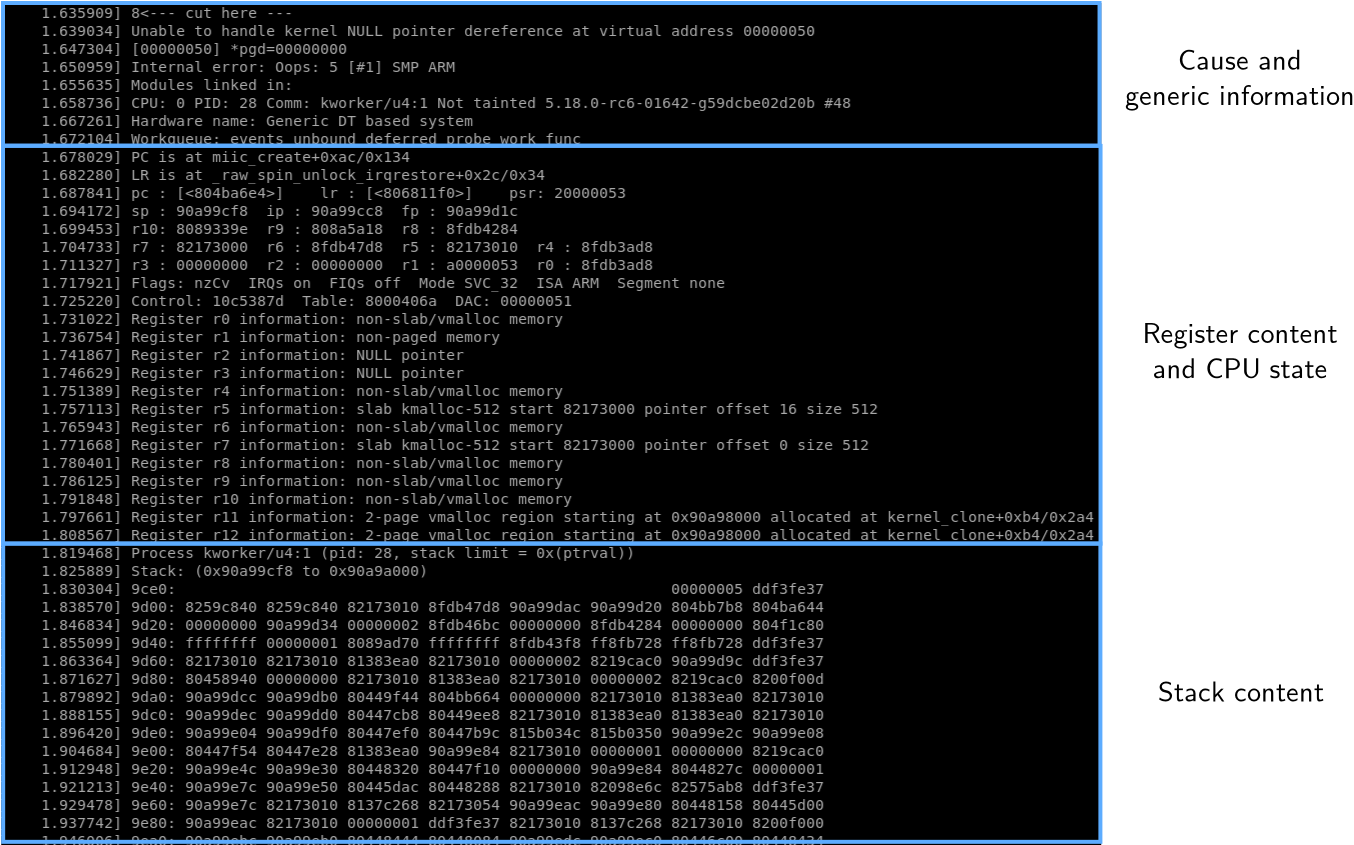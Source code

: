 <?xml version="1.0" encoding="UTF-8"?>
<dia:diagram xmlns:dia="http://www.lysator.liu.se/~alla/dia/">
  <dia:layer name="Arrière-plan" visible="true" connectable="false"/>
  <dia:layer name="Arrière-plan" visible="true" connectable="false"/>
  <dia:layer name="Arrière-plan" visible="true" connectable="false"/>
  <dia:layer name="Arrière-plan" visible="true" connectable="true" active="true">
    <dia:object type="Standard - Image" version="0" id="O0">
      <dia:attribute name="obj_pos">
        <dia:point val="0.584,1.556"/>
      </dia:attribute>
      <dia:attribute name="obj_bb">
        <dia:rectangle val="0.584,1.556;55.584,43.656"/>
      </dia:attribute>
      <dia:attribute name="elem_corner">
        <dia:point val="0.584,1.556"/>
      </dia:attribute>
      <dia:attribute name="elem_width">
        <dia:real val="55"/>
      </dia:attribute>
      <dia:attribute name="elem_height">
        <dia:real val="42.1"/>
      </dia:attribute>
      <dia:attribute name="draw_border">
        <dia:boolean val="false"/>
      </dia:attribute>
      <dia:attribute name="keep_aspect">
        <dia:boolean val="true"/>
      </dia:attribute>
      <dia:attribute name="file">
        <dia:string>#/home/cleger/Dev/bootlin/intragit/training/materials/slides/debugging-kernel-debugging/./oops_1.png#</dia:string>
      </dia:attribute>
      <dia:attribute name="inline_data">
        <dia:boolean val="true"/>
      </dia:attribute>
      <dia:attribute name="pixbuf">
        <dia:composite type="pixbuf">
          <dia:attribute name="data">
            <dia:data>iVBORw0KGgoAAAANSUhEUgAABEwAAANKCAYAAACQ/9spAAAABHNCSVQICAgIfAhkiAAAIABJREFU
eJzs3XtcVVX++P8XHEVuAsqHRATFRM0LeCmLBEU0RUETUYxk0plHMeqYaTaUNF8btfwM5WNG01Q0
U9P4iHipKS+pjJkX1NRAvAKCGncQBOR+8/eHP/Z4PAjnwBEk38/Hw0ftvd9nrfe+rMM566y9tgFw
DyGEEEIIIYQQQgihMGzpBIQQQgghhBBCCCGeNNJhIoQQQgghhBBCCPEQ6TARQgghhBBCCCGEeIhh
REQE7u7uLZ2HaKKpU6cSERFBZGQkAQEBLZ2OqMesWbP429/+1tJpCCGEEEIIIYSoR5vW8OXaxsaG
adOm0aNHD2xtbTly5AhhYWGNKsvJyYnXX3+dnj17AnDjxg1CQ0MpLS0FwMfHBw8PDzp16gTArVu3
2LVrF3FxcUoZAQEB+Pn5qZVbUFBAUFCQsmxubk5gYCCDBw/G3NyclJQUwsPDuXjxotrrPD098fPz
w9ramrS0NLZu3aoWo205kZGRREZGEhoa2qjjAtC2bVsCAgIYOnQoFhYW3L59m6ioKH744YdGl/l7
9NVXXxEREcHhw4dbOhUhhBBCCCGEEI9Jm5ZOQBtGRkYUFhayc+dO/P39G12Og4MDixcv5ty5c6xY
sYKSkhK6du2qFlNZWcn+/fvJysoCYOTIkYSEhLBw4UJu3bqlxKWmprJq1Splubq6Wq2c2bNn07Vr
V1atWkVubi6enp4sXLiQv/71r2RkZAAwaNAgZs+ezY4dOzh37hze3t4aMdqUoy+vvfYaI0eOZOXK
laSmptK/f3/+8pe/UFRUxE8//aTXuoQQQgghhBBCiCdZq+gwSUtLY/PmzQC8+uqrjS5n8uTJxMfH
s3LlSmVdfHy8WsyhQ4fUlhMSEhg+fDh9+/ZV6zCpqKjg5s2bddajUqkYPHgwW7Zs4fLlywBs374d
V1dXRo4cSXh4OADe3t5cvnyZ3bt3A7BhwwYGDRrEK6+8wrZt27QuR1969+7NxYsXuXDhAgA///wz
kyZNwsnJ6ZEdJrU5jhw5kh07djzymLQ0KysrAgMDGThwIKampqSmphIZGcn58+eB+7fJWFtbs2zZ
MuU1oaGhXLx4kfDwcMzMzJRrECAoKEgZUbR+/Xr+85//6JzT5MmTGTduHAYGBkRFRbF9+3a17cOH
D2fixInY2tqSm5urjPa5d++/TwIfPXo0AQEBrFixgunTp2Nvb09hYSHLly8nKSlJ63KEEEIIIYQQ
QqhrFR0m+tK/f38OHDhAcHAwvXv3Ji8vj0OHDhEVFVVnvLGxMWPGjAHg+vXratu6dOnCpk2bqK6u
JikpifDwcFJSUgAwNDTE0NCQqqoqtddUVlbSo0cPZdnJyYkff/xRWa6uriYxMREnJyedytGXS5cu
MXLkSGxtbcnMzKRPnz78z//8D+fOndOItbe3x9PTk+HDhwNw4sQJcnJy9J6TPrRr144lS5ZQUVHB
qlWryMnJoXv37tja2mpdRnFxMVOnTgX0c0tO7969SU9PZ+nSpTg7OzNjxgxiY2O5evUqAKNGjWL6
9Ols3LiR+Ph47OzsmD17NpWVlRw4cEBj/1577TXWr19Pamoqjo6Oyi1mupQjhBBCCCGEEOK/npoO
E5VKhYWFBRMmTODf//43O3fupG/fvgQFBVFaWsrJkyeVWAcHB5YvX46hoSFFRUWEhoaSmJiobL9+
/TphYWFkZmbSsWNH/Pz8WLp0KQsWLODOnTtUVlYSHx/P6NGjiYmJIT8/n2HDhtGlSxe1fMzMzCgo
KMDNzY233nqLjz/+mPz8fOzt7QG0KkefIiMjMTAw4PPPP6empobq6mo2bNhATEwMcL8Dyc3NjZEj
R9KtWzfOnTvH2rVruXDhAjU1NY8lJ30YOnQozzzzDO+8847SqZOZmdmiORUXF7Nlyxbu3bvHb7/9
ho+PDz179lQ6TKZMmcKePXs4fvw4ANnZ2ezdu5dRo0ZpdHQYGRmxZcsWZUTJg6OmdClHCCGEEEII
IcR/PTUdJoaG95+gnJiYyLfffgvAzZs3GTBgAJ6enmodJpmZmQQHB2Nubs6IESOYOXMmS5YsUeYM
eXDERVJSEteuXWPdunV4enqyZ88eANauXcucOXMICwujpqaG+Ph4Tp8+rXSGGBgYAPc7TsrKyrh9
+zYVFRW0aaN+ShoqR5+GDx+Op6cnK1euJC0tjT59+hAUFERRURG//vorrq6uzJw5k5iYGObMmUNB
QcEjyxo/fjx/+MMflOV//OMfyq0++o5piKOjI9nZ2U/UCJj09HS1W2IKCwsxNzcHwNLSEmtrawID
AwkMDFR7XXl5uUZZVVVVJCcna6zXtZyGPEnnVAghhBBCCCEet6emw6SyspLS0lLS0tLU1mdlZeHs
7KwRW3t7zdWrV1m+fDm+vr6sW7euzrLv3r1LTk6O2i0emZmZLFq0CGNjY4yNjcnPzyckJITc3Fzg
/pfc4uJiLCws2LdvnzKXhoWFBfn5+VqXo09//OMf2bt3L6dOnQLgt99+o2/fvkyePJlff/2Vs2fP
snXrVqVT5fTp0xw7doxr165pzIdx9OhRZWQKwO3btzXq01dMQwwMDBqcr6Ou7bWdbI9DXSNyajvR
ai1fvpyzZ882WFZpaWm9+6dtOQ15ks6pEEIIIYQQQjxuv7sOEzMzM0xNTSksLNT4FT05OZnOnTur
rbOxsWmw88HQ0JB27do9cru5uTk2Njb88ssvGtvKysooKyvD2toaFxcXvvnmG2Xb9evX6du3r7Ks
Uqno3bt3nROs1leOPqhUKoyNjTW+eNfU1GBkZATcv41k79697N27l549eypP7CkqKuL48eN8//33
lJSUAFBUVERRUVG9deorpiE3btxg9OjR2NjYPHKUSXFxsdqoHQMDA6ytreuMraqq0hgJpE8FBQXk
5eXh7OzcpI4OfZVT60k6p0IIIYQQQgjxuLWKDhNDQ0Pl8b9GRkaYm5vj6OhIZWWlxogRb29v/P39
6/xV/fDhw8ybNw9vb29iY2Pp06cPgwYN4osvvlDqeffdd/nll1/IysqiXbt2DB8+HAcHByIjI5Vy
5s2bx/nz58nOzsbS0hJfX1+qq6vVnpTi5ORE9+7duXXrFpaWlgQEBJCbm8uRI0eUmP379xMSEsKk
SZM4f/4848aNo127dmqT0GpTjj5UV1cTGxvLuHHjuHXrFunp6Tz33HO89NJLfPfddxrxiYmJJCYm
smXLFlxdXfH09KRTp07cuHFDr3npQ3R0NL6+vvz1r39l27Zt5OTkYG9vzzPPPKPM45GUlMS4ceOw
t7cnLS0NHx8fzMzM6iwvPT2dwYMHEx0dTUlJCdXV1Xqfw2XXrl28+eab3Llzh19++YW2bdvSt29f
LC0tNZ6m0xzlCCGEEEIIIcTTplV0mJiYmPDZZ58py507d+bFF18kPT2d+fPna11OdHQ07du3Z/z4
8QQGBpKTk8PmzZs5ceIEcP+2jNLSUvz9/enYsSNVVVWkpaWxYsUKzpw5o5RjaGjIG2+8Qfv27Sku
LiYhIYG1a9eSnZ2txFRXVzNmzBjs7OwoLy/nwoULfPPNN8rTSwBiYmIICwtj0qRJ+Pv7k5aWxqef
fqrMlaJtOfqyZs0aAgICeOutt7CwsCA3N5fdu3fX2WFSq6KigmPHjnHs2DG956Mv5eXl/P3vfycw
MJD58+djYmJCeno6O3bsUGLOnDlD//79+fjjjykpKeHYsWOPfETytm3bCAoKYu3atbRt27bRjxWu
T1RUFOXl5UyYMIEpU6ZQXl7OrVu31J6q1JzlCCGEEEIIIcTTxgCof3IH0aqEhoYSGxtLRERES6ci
hBBCCCGEEEK0Wobh4eG4ubm1dB6iifz9/QkPD6dbt25P9CN+hRBCCCGEEEKI1kBGmAghhBBCCCGE
EEI85PE9N1UIIYQQQgghhBCilZIOEyGEEEIIIYQQQoiHSIeJEEIIIYQQQgghxEOkw0QIIYQQQggh
hBDiIaqIiIjFmZmZ/Pbbby2di2iCqVOnsmjRIqZOnYpKpeLSpUstnVK95syZw6hRozhx4sQjY1av
Xs2f/vQn/P39sbCwICYmphkzfHxmzZqFl5cXx48fb5H6V69eTbt27bh27Zqy3FzHeciQIaxcuZIf
fviBqqqqx1aPPv1er8OWYG1tzddff82vv/7KnTt3Wjqdx+Lh9tUSDAwM+POf/8ycOXMIDAzE2tqa
c+fOtVg+on6tqV209PuhNu3rSWiDQgghfj/aBAQEtHQODbKxsWHatGn06NEDW1tbjhw5QlhYWKPK
cnJy4vXXX6dnz54A3Lhxg9DQUEpLSwHw8fHBw8ODTp06AXDr1i127dpFXFycUoa5uTmBgYEMHjwY
c3NzUlJSCA8P5+LFi2p1eXp64ufnh7W1NWlpaWzdulUtRpu6HvTyyy/z7rvv8uuvvxIaGqq2LTIy
ksjISI31uti2bRvff/89O3fuVNa99957WFlZsWjRokaX21hz584FaNa6v/rqKyIiIjh8+HCz1dnS
WuI4tyb6Oj6RkZFUVlYya9Ys7t69C8Af//hHBg4cyPz58wHt2uCECRN44403mDp16iPr0iamJZSV
lfHzzz9TWFjYpHKexnaqi+effx4PDw8WLVpEVlYWlZWVLZ1Sq9Oc11hrahfy96L5NPQZsjXGBAQE
4Ofnp/aagoICgoKCdK5LCCGaS6u4JcfIyIjCwkJ27txJZmZmo8txcHBg8eLF3L17lxUrVrBs2TKN
EQ6VlZXs37+f0NBQQkNDycrKIiQkhG7duikxs2fPpn///qxatYr33nuPCxcusHDhQjp37qzEDBo0
iNmzZ3P06FFCQkJITk7WiNGmrlrPPPMM06ZNk5FAQrRiKpWKMWPGtHQaLaa4uJg1a9aQk5PT0qn8
rnXu3Jm8vDySk5MpLi6moqKipVMS9ZB2IR6mzWfI1hgDkJqayvvvv6/8W7p0qc77LoQQzalNSyeg
jbS0NDZv3gzAq6++2uhyJk+eTHx8PCtXrlTWxcfHq8UcOnRIbTkhIYHhw4fTt29fbt26hUqlYvDg
wWzZsoXLly8DsH37dlxdXRk5ciTh4eEAeHt7c/nyZXbv3g3Ahg0bGDRoEK+88grbtm3Tqq5aKpWK
efPm8c0337T4l61Zs2ZhY2NDamoqQ4cOxdDQkKioKLZv367EPPfcc0yZMoXu3btjYmJCRkYG3333
ncYtKCqVipkzZ+Lu7k5ZWRk//vijcrx0MXz4cCZOnIitrS25ublERUXxww8/cO/ePa1eb2Zmplxf
AEFBQcqvHevXr+c///kPcH+Yu6+vL2PGjMHKyorMzEx2795d721F9Zk8eTLjxo3DwMCgUcdQm3PR
pk0bZsyYwbBhw6ipqWHfvn2NyhWafpzr0qlTJz766CN+/fVXNm3apJSlTV2jR48mICCAFStWMH36
dOzt7SksLGT58uUkJSVpdXwe1349yrlz5xgzZgzfffcd1dXVei9f3+bOnYulpSX5+fkMGjSI6upq
9u3bx7///W8lRpt24eDgwD//+U9lOSQkhKSkJLW6Gjpf2rZT0M/1ow1t25e+8mmonFmzZjFy5Eil
zMjISACNUZnNmY82bdDKyorAwEAGDhyIqakpqampREZGcv78eZ1ybkhD76u6XGP1sba2Zu3atSxZ
soQrV64o68eNG4efnx+zZs2iurpaq3YB9Z+LzMxMrXKeNWsW1tbWLFu2TIkNDQ3l4sWLyucWbf92
64M2dWnTvrRtg/q4nuH+yOCxY8fSsWNHioqKuHLlCp9//rlaXdrENESbz5CtMQagoqKCmzdvNmnf
hRCiObWKDhN96d+/PwcOHCA4OJjevXuTl5fHoUOHiIqKqjPe2NhY6aC4fv06AIaGhhgaGmrMv1BZ
WUmPHj2UZScnJ3788Udlubq6msTERJycnLSuq1ZAQAAZGRmcOXOmxTtMAPr168fp06f585//TL9+
/fjoo4+IjY3l6tWrAHTs2JELFy6wfft2ioqKGDhwIG+//TY5OTlq9xQ7Oztz8OBBPvjgA3r27MnM
mTPJyMggOjpa61xGjRrF9OnT2bhxI/Hx8djZ2TF79mwqKys5cOCAVmUUFxcrty7UN6R5xIgRTJky
hQ0bNpCQkMDLL7/MO++8Q1ZWFomJiVrnDNC7d2/S09NZunQpzs7OzJgxo1HHsKFzMWnSJNzd3Vm9
ejXZ2dn84Q9/wMbGRqdcQT/H+WF2dnZ89NFHHD9+XPnArmtd7dq147XXXmP9+vWkpqbi6Oio3F6n
zfF5HPtVn5iYGOzt7Rk6dGiLzWGjKxcXF7788kvWrFlD9+7dWbx4Menp6Zw9exbQrl2kpKQwdepU
rK2tWbdu3SPrqu98adtO9Xn9NESb9qWvfLQpJywsjLCwMHx9fRk1apRy+0RL5QMNt8F27dqxZMkS
KioqWLVqFTk5OXTv3h1bW9tG5Vyfht5Xtb3GGpKbm8vVq1dxc3NT6zBxc3MjOjpa6SzVtl3Ao8+F
vnIG7f/u6IM2dWnTvnT5G9fU69nZ2Znp06ezYsUKEhISsLS0ZPDgwWp1aBOjDW0+Q7bGGIAuXbqw
adMmqqurSUpKIjw8nJSUFJ3LEUKI5tIqbsnRB5VKhYWFBRMmTOD69et88sknHD16lKCgINzc3NRi
HRwciIiIYOvWrfj6+hIaGqp88K+srCQ+Pp7Ro0fTsWNHDA0N8fDwoEuXLlhYWCh1mZmZUVBQgJub
G5s3b+bZZ58lPz8fKysrresCGDBgAG5ubmzatOkxHyHtZWVlcfjwYe7du8elS5fIyMhQ5oQBiI6O
5ocffiApKYmsrCwOHjzIzZs3ef7559XKuXv3Llu3biU9PZ2ff/6ZM2fO4OXlpVMuU6ZMYc+ePRw/
fpzs7GxiY2PZu3cvo0aN0su+PmjcuHGcOHGCn3/+mYyMDPbs2UNSUhLjxo3Tuazi4mK2bNnCb7/9
xr59+7h9+3ajjmFD58LLy4sDBw5w/vx5UlJS2LBhAwYGBjrnq+/j3LVrV5YsWUJUVJRaZ4mudRkZ
GbFlyxaSkpIoLy8nPj6e9PR0ZXtDx6c5r59aBw4cwMfH57GVr2/Z2dnKMUxOTub06dNq7VSf7aKh
86UNfV4/DdGmfekrH31dq82dT0PndOjQoTzzzDN89tlnXLx4kczMTE6dOqU2UkBf+67t+6o+HD9+
HFdXV1QqFXB/LrZevXo1ekRiU69VbTTn8dGmLm3aly5/45p6Pdva2lJeXk5MTAx5eXncuHFDY1Ss
NjEN0eYzZGuMgfs/CIaFhbFs2TI2bNiApaUlS5cupUOHDjqVI4QQzempGWFiaHi/bygxMZFvv/0W
gJs3bzJgwAA8PT05efKkEpuZmUlwcDDm5uaMGDGCmTNnsmTJEjIyMgBYu3Ytc+bMISwsjJqaGuLj
4zl9+jT29vYAyh9rlUpFWVkZt2/fpqKigjZtNA93fXVZWFgwZ84cVq9eTUlJyWM9Prp4+D7r0tJS
zM3NlWVzc3MmTpyIs7MzVlZWyh/Ah0dhpKWlqd2WcOvWLfr166d1HpaWllhbWxMYGEhgYKDatvLy
cl12SSu2trb89NNPautu3LhB9+7ddS4rPT1dbZhvYWFho45hfefCzMwMCwsLtdu7cnNzKSoq0inX
x3GcP/zwQ0xMTDSG5epaV1VVFcnJyY+sp77j09zXT62jR48SEBBAnz59Hlsd+lT7vvfg8oPtVJ/t
oqH3lobo+/qpjzbtS1/56OtabYl8Gjqnjo6OZGdnP3L+Dn22U23fV/Xh9OnTvPnmm7i4uBATE4O7
u3ujRiPWasq1qq3mPD4N1aVN+9L1b1xTr+ezZ88yceJEvvjiC+Li4khKSiI6Opr8/HydYhqizWfI
1hgDqD2tKykpiWvXrrFu3To8PT3Zs2ePTp+fhRCiuTw170CVlZWUlpaSlpamtj4rKwtnZ2eN2Nrh
gVevXmX58uX4+voqQ2YzMzNZtGgRxsbGGBsbk5+fT0hICLm5ucD9P8rFxcVYWFiwb98+5T5sCwsL
jT+a9dXVrVs3rKysWLhwoRJf+0cjPDyc+fPn63WSuEc95vXh9XXdM/7gLzrz5s3D3Nycbdu2kZmZ
SXV1Ne+//77Grz4Pl9OYkQ8Ay5cvV24PeNz0lXNNTY3GOn0cwwfLqd328Plr7ON89Xmcv/76a2xt
bfnLX/5CcHCw0nZ0rau0tLTeOQwaulZ1qUtfysvLiYqKwtvbW2O/tW2DzenhD6q1v5g/SF/tQpvz
pQ19XT/10aV96SsffV2rzZlPQ+fUwMBAq3Ogj33X9n1VH4qLi4mJicHNzU35b1Nuw2vKtQp1n4fa
H5JqNefxaagubdqXrn/jmno95+fnM3/+fPr27UufPn0YO3YskydPZsGCBRQUFGgd0xBtPkO2xpi6
3L17l5ycHOUWvMaWI4QQj9Pv7pYcMzMzbGxsaNeunca25ORkjVm2bWxsNL60PMzQ0LDO8srKysjP
z8fa2hoXFxe1R55dv36dvn37KssqlYrevXtrzE9SX10JCQm8++67arOJJyYmcuXKFd5//33y8vLq
LUtXRUVFmJqaqq0zMTHRaUSCgYEB/fv357vvvuPy5cvKrz21j05+kL29vdqXr65du9Y5xLisrAwj
IyON9QUFBeTl5Wl0eDVFVVXVI3/JyMzM1PjV3NHRsUlPbqqLLsewPiUlJRQWFqrNBWBqaoqlpWWd
8c15nE+dOkVkZCQZGRm88847ygf3x1HXo+ha16OOT2P8+OOPDB48WONee320QX17uJ1269ZN7Zpv
rnbxoEe10+a8frRpX/rK5/daDtwfjdSpU6dHzjuhr7p0fV+t72+Bto4fP86QIUPo0aMHXbt2bfTt
ONqqL+fi4mKMjY2VZQMDA6ytrdWWdTk+TXk/1KYubdqXrn/jHkWXa6yqqoq4uDh27NjBBx98gLm5
Oc8995zOMQ3R5jNka4x5mLm5OTY2Nty5c6dJ5QghxOPUKjpMDA0NcXR0xNHRESMjI8zNzXF0dKRL
ly4asd7e3qxZswYXFxeNbYcPH2bgwIF4e3tjZ2fHqFGjGDRoEEePHlXqee+99xg2bBi9evXC2dmZ
OXPm4ODgwKlTp5RynJycGD16NL169WLIkCF8+OGH5ObmcuTIESVm//799O7dm0mTJtG1a1feeust
2rVrp0wwq01d5eXlpKWlqf0rLy9X1uv7KRuxsbGMGDECNzc3unXrho+PD/369SM2NlbrMu7du0dm
ZibOzs4YGBigUql444036hxW3759e6ZPn46dnR0eHh689NJLHDx4UCMuMTGRgQMH0r17d6ysrNQ+
pO3atYvRo0czadIkunTpgqOjI97e3rz++uuNOgbp6ekMHjwYS0tL2rZtq/YL3MGDB3F3d8fDw4PO
nTvj5+dHjx499D45qC7HsCEHDx7Ey8uLDh06YGBggL+/v8avirWa8zjD/YncVq1ahaOjI/7+/o+1
rkfRpa76jo+ucnNzOXfunMbcALq0wdr3xAf/tW3bVueYhrRv354ZM2ZgZ2eHp6cnL7zwgtoTvpqr
XTyovnbanNePNu1LX/n8XsuJjo4mOzubv/71r/Tv359OnTrx/PPPq82Bo4+6dH1fre8a09b58+e5
d+8es2fPJikpSe9zjjysvpyTkpJ49tlnsbe3x8DAAB8fH8zMzJTtuh6fprwfaluXNu1Ll79x9dHm
GnN1dcXLywsHBwesra155ZVXqKmpUZuwVJsYbTT0GbK1xsybNw93d3fl83NISAjV1dVqT6DSphwh
hGhOreKWHBMTEz777DNluXPnzrz44oukp6czf/58rcuJjo6mffv2jB8/nsDAQHJycti8ebPyq8+9
e/coLS3F39+fjh07UlVVRVpaGitWrODMmTNKOdXV1YwZMwY7OzvKy8u5cOEC33zzjdrTFWJiYggL
C2PSpEn4+/uTlpbGp59+qswHoG1dzWnr1q2UlJQwbdo0rKysyM7OZsuWLVo/SrHW559/zptvvsn6
9eupqKjg5MmTak8KqHXx4kWMjIz49NNPKSsrY+fOnWodU7UOHDhAt27dWLJkCcbGxnz55ZfKUwCi
oqIoLy9nwoQJTJkyhfLycm7duqU2w7outm3bRlBQEGvXrqVt27Zqj2U8cuQIVlZWBAQEKMdnzZo1
JCQkNKqu+mh7DBvy7bffYmlpyb/+9S/u3r3LmTNnyM7OrjO2OY9zraysLDZu3Mjbb7/NpUuXuHz5
8mOrqy661FXf8WmMvXv38vLLL6ut06UNPvieWOvdd99Vu+1Qm5iGXLhwARMTE6WdRkZGqr1HadMu
/va3vzFgwABl+R//+Adw/ykh7733nta51KqvnTbn9aNN+9JXPr/XcsrLy/n73/9OYGAg8+fPx8TE
hPT0dHbs2KH3unR5X63vGtNWZWUlZ86cwdPTk6+//lpje3O2izNnztC/f38+/vhjSkpKOHbsmMYc
Urocn6a+H2pTlzbtS5e/cfXR5horKSnB29ubgIAA2rRpQ3p6Ov/617/UOsK0idFGQ58hW2uMoaEh
b7zxBu3bt6e4uJiEhATWrl2rds60KUcIIZqTAdD4m2LFEyc0NJTY2FgiIiJaOhUhRCs3d+5cjI2N
Wb58eUunIoQQQgghRLMzDA8P13isrmh9/P39CQ8Pp1u3bnVOKCqEEEIIIYQQQgjtyQgTIYQQdZIR
JkIIIYQQ4mkmHSZCCCGEEEIIIYQQD2kVT8kRQgghhBBCCCGEaE7SYSKEEEIIIYQQQgjxEOkwEUII
IYQQQgghhHiIYUREBO7u7i2dh2iiqVOnEhERQWRkJAEBAU0qKzg4mB07diDXRuPo81y0lNWrV+Pr
69vSaQghhBBCCCFEi2nTGr7Q2djYMG3aNHr06IGtrS1HjhwhLCysUWU5OTnx+uuv07NnTwBu3LhB
aGgopaWlGrEvv/wy7777Lr/++iuhoaHK+sjIyDrLPn/+PJ9++ikAPj4c/I6IAAAgAElEQVQ+eHh4
0KlTJwBu3brFrl27iIuLU3uNp6cnfn5+WFtbk5aWxtatW7l48WKd5T8qn9qcIiMjNdY31okTJ1i9
enWd27TJubXFBAQE4Ofnp/aagoICgoKCdK5L3+fin//8J++9955eynrcnqRz+iTGCCGEEEIIIVqP
VnFLjpGREYWFhezcuZPMzMxGl+Pg4MDixYu5e/cuK1asYNmyZZw4caLO2GeeeYZp06bx22+/aWx7
//331f79/e9/p7q6mlOnTikxlZWV7N+/n9DQUEJDQ8nKyiIkJIRu3bopMYMGDWL27NkcPXqUkJAQ
kpOTWbhwIZ07d9Ypn+akTc6tMQYgNTVV7bwuXbpU533XFx8fH/r166e2zs3NjZdfflnvdenLk3ZO
n7QYIYQQQgghROvSKjpM0tLS2Lx5M8ePH6e8vLzR5UyePJn4+HhWrlxJTEwM8fHxHD58WGN0iUql
Yt68eXzzzTcUFBRolHPz5k21f927d6e0tFStw+TQoUMcPXqUq1evcvXqVcLCwjA0NKRv375KjLe3
N5cvX2b37t3cunWLDRs2UFxczCuvvKJTPs1Jm5xbYwxARUWF2nlNSUnRed/15dSpUwwdOpR33nkH
c3NzQkJCsLe3JzY2VomZO3cu/+///T/efvttvvrqKzZs2MDEiRPVylGpVPzpT39iy5YtbNq0icmT
J2vcbtOmTRvefPNNtZjGeNLO6ZMWI4QQQgghhGhdWkWHib7079+fK1euEBwczMaNG/nss8/q/EIT
EBBARkYGZ86cabBMAwMDvLy8OHr0KJWVlXXGGBsb4+PjA8D169eV9U5OTly7dk1Zrq6uJjExEScn
p0bn87hpk3NrjAHo0qULmzZt4ssvv2ThwoU4ODjovO/6kpeXx549ezAzM8PS0pK8vDz27t2r0bnn
4uJCfHw8b731FqGhoUyePJkhQ4Yo2ydOnMjw4cNZs2YNH330Ec8++yz/8z//o1bGpEmTcHd3Z/Xq
1fz973+nV69e2NjYKNtHjBih3GZU178ePXpofXye5hghhBBCCCFE6/LUdJioVCosLCyYMGEC169f
55NPPuHo0aMEBQXh5uamxA0YMAA3Nzc2bdqkVbkDBgzA1taWw4cPa2xzcHAgIiKCrVu34uvrS2ho
KImJiUo+ZmZmFBQU4ObmxubNm3n22WfJz8/Hysqq0fk8Ttrk3Bpj4H5HVlhYGMuWLWPDhg1YWlqy
dOlSOnTooFM5+jJ+/Hhmz57N//3f/5GWlsbp06dZuHChWmcIQHZ2NocPH+bevXskJydz+vRpvLy8
lO3jxo1j//79nD17ltTUVDZu3IihoXqz9/Ly4sCBA5w/f56UlBQ2bNiAgYGBsv3cuXMat6E9+C8l
JeWJO6dPWowQQgghhBCi9WnT0gk0l9oviYmJiXz77bfA/VtrBgwYgKenJydPnsTCwoI5c+awevVq
SkpKtCp37NixXLp0iYyMDI1tmZmZBAcHY25uzogRI5g5cyZLliwhIyND+UKqUqkoKyvj9u3bVFRU
0KbNf09JY/J5nLTJuTXGwP1OgVpJSUlcu3aNdevW4enpyZ49e7QuR19OnjzJ3r17leULFy5w6dIl
TE1N1eIevu4yMjKUuU9MTU2xtLTk5s2byvY7d+5QWFioLJuZmWFhYcGtW7eUdbm5uRQVFSnLxcXF
dU6KXKu6ulo5Dk/KOX3SYoQQQgghhBCtz1Pzib6yspLS0lLS0tLU1mdlZeHs7AxAt27dsLKyYuHC
hcr22i894eHhzJ8/n5ycHGVbp06dGDRoECtWrHhknbXzYFy9epXly5fj6+vLunXrqKqqori4GAsL
C/bt28f58+eB+50k+fn5jcrncdMm59YYU5e7d++Sk5ODra1tk8pprDt37ij/f+jQIeB+x8Tdu3fV
4h7+Uq5SqXSq5969e8D9/XvQg8seHh785S9/eWQZISEhJCUlPVHn9EmLEUIIIYQQQrQ+v7sOEzMz
M0xNTSksLNSYIDY5OVnjqRU2Njbk5uYCkJCQwLvvvqu2ffbs2VRWVrJx40by8vLUtnl5eVFQUMDZ
s2e1ys3Q0JB27dopy9evX1ebBFalUtG7d29++umnRuXTHBrKubXGPMzc3BwbGxt++eWXJpWjDwcP
HnzkNnt7e1QqFdXV1cD9TrbaJ0mVlJRQUFBA9+7dlWvUysoKCwsL5fUlJSUUFhYqHUPw35EptWpv
yXmU9PR04Mk7p09ajBBCCCGEEKJ1UQGLWzqJhhgaGiqjLdzd3SkrKyM9PR0zMzONX9x9fX0JDg4m
KSlJ+SJXq7KyEl9fX0pKSiguLubFF1/Ex8eHyMhIfvvtN+UX/Af/ubm5UVFRwYEDB5Rf4wHatWvH
3LlziYqK4uLFixr5LliwgDZt2mBsbIydnR3+/v64uLgQGRmpjHIpKirC19eXqqoqSkpKeO211+jR
owdhYWEUFRXplE+tV155hczMTC5dutTo4+3m5kZVVZVaZ0GthnJurTHz5s2jbdu2GBsb8+yzzxIU
FET79u1Zv349xcXFWpej73NRn5deegknJyfat29PVlYWL7zwAhMmTCA8PFy5xtq2bYuPjw+pqakA
zJgxg06dOnHlyhVlktJ27doxcuRITp8+TXl5OdOmTaN3795cvHiRa9euUVFRQX5+/iP/1XbWPGnn
9EmLEUIIIYQQQrQuraLDxNTUlDVr1jB69Gjat29Ply5dGD16NC4uLvz4449qsf369aNfv35ER0dr
dJikpKRw9+5dfHx8mDhxIvb29uzcubPeX4E9PDyoqanhxIkTaus9PT1xdXXliy++qHN+kYEDB+Lh
4cHYsWNxdXUFYOvWrZw+fVqJyczMJDc3F29vb1599VXatm3L2rVrSUpK0jmfWo+7w0SbnFtjzNCh
Qxk1ahReXl64uLiQlpbGypUrldEa2pbzoOboMLlz5w41NTX86U9/ok+fPnz33XdERUUpMQkJCXTo
0IHXXnuNkSNHEh0djZ2dHfHx8coExAkJCXTu3JmgoCBGjhxJSkoKHTt2JDk5We3JLw150s7pkxYj
hBBCCCGEaF0MAM1hCqLVCg0NJTY2loiIiEaXERwcTFlZGatXr9ZjZk8ffZyL+sydOxdjY2OWL1+u
9WtUKhVff/01n3/+uda3kgkhhBBCCCHE08gwPDxc7bG6onXy9/cnPDycbt26UVNT06SyampqGDp0
KHJtNI4+z0VTPfPMM3h4eNChQwfat29PQEAAxcXFxMXFtWheQgghhBBCCPGkkxEmQrRS2owwsbW1
Zd68eXTp0oXq6mqSk5PZsmWL8vQmIYQQQgghhBB1kw4TIYQQQgghhBBCiIcYtnQCQgghhBBCCCGE
EE8a6TARQgghhBBCCCGEeIh0mAghhBBCCCGEEEI8xDAiIgJ3d/eWzkM00dSpU4mIiCAyMpKAgICW
TqfVWb16NZGRkURGRvLmm2+2dDridyw4OJgdO3bwuN975T1BCCGEEEKIpmkVk77a2Ngwbdo0evTo
ga2tLUeOHCEsLKxRZTk5OfH666/Ts2dPAG7cuEFoaCilpaUABAQE4Ofnp/aagoICgoKC1NZ5enri
5+eHtbU1aWlpbN26lYsXLyrbzc3NCQwMZPDgwZibm5OSkkJ4eLhajDZ1aVPOg0JDQ4mNjSUiIkLn
Y/PHP/4Rb29vjfVr167l6NGjOpf31VdfERERweHDh3V+bUtZtGgR6enpfPXVVy2dSqs0ceJEvLy8
sLKyIisri507dxIdHd3SaTWJtu8J2goODqasrIzVq1c/MsbDw4MxY8bwt7/9DV9fX3r27Kk8DUnX
98OmvCe0bdsWPz8/3N3d6dixI4WFhSQkJPDNN9+Qk5PDqFGjmDlzJnFxcXzyyScAGBoaEhYWhpWV
FSEhISQlJREUFMTo0aOB+48tz8vLIzY2lh07dlBQUKBzXm+//TZDhw4lIiKC77//Xm1beHg4bdu2
BaCkpIS0tDS+//57zpw5A6B1zkIIIYQQQrRp6QS0YWRkRGFhITt37sTf37/R5Tg4OLB48WLOnTvH
ihUrKCkpoWvXrhpxqamprFq1Slmurq5W2z5o0CBmz57Njh07OHfuHN7e3ixcuJC//vWvZGRkADB7
9my6du3KqlWryM3NxdPTUyNGm7q0LUcfvv/+e44ePUq/fv2YMWMGn376Kbm5udy+fVuv9YjfJy8v
L6ZNm8bWrVu5evUqw4YNY968eRQUFHD58uWWTq9JGmqn+tanTx+uXLmi/H9cXJyyTV/vh9r405/+
xPPPP8/XX39NSkoKHTp04IUXXsDCwoKcnBwAKioqcHBwoEOHDty5cwcXFxcqKys1yrp9+zbLli3D
0NAQR0dH/vjHP9K5c2eWLFmiU04qlYrnn3+eAwcO4OrqqtFhArB//34OHz6MsbEx7u7uLFiwgKVL
lyrXobY5CyGEEEKIp1ur6DBJS0tj8+bNALz66quNLmfy5MnEx8ezcuVKZV18fLxGXEVFBTdv3nxk
Od7e3ly+fJndu3cDsGHDBgYNGsQrr7zCtm3bUKlUDB48mC1btigf0Ldv346rqysjR44kPDxcq7p0
KUcf8vLyyMvLw8bGBrh/3DMzM9ViZs2ahY2NDampqQwdOhRDQ0OioqLYvn07AGZmZsq5AggKClJ+
iV+/fj3/+c9/lG3Dhw9n4sSJ2NrakpubS1RUFD/88AP37v130NPo0aMJCAhgxYoVTJ8+HXt7ewoL
C1m+fDlJSUkN5gPw3HPPMWXKFLp3746JiQkZGRl89913HD9+XK/HT5/7pU2MgYEBvr6+jBkzBisr
KzIzM9m9ezcnTpxQy0ebugBMTEwwNTWlsLCwUV8ex44dS3R0NPv27QMgOTkZFxcXxo4dq1y/2uQ8
d+5cLC0tyc/PZ9CgQVRXV7Nv3z7+/e9/q9Xn4+PD2LFj6dixI0VFRVy5coXPP/9cI6+m7hc0/J6g
b3369GHLli0YGhry3HPPqY0O0df7oTZcXV3ZvXu3MkooJSVFrfMG4N69e5w+fZphw4bx/fff4+Hh
wfHjxzVG5VRXV5OWlqaU07FjRwIDAzEzM6O4uFjrnFxcXCgvL+f7779n/PjxWFtbk5ubqxZz9+5d
pa6kpCRGjBjBkCFDlOtQ25yFEEIIIcTTrVV0mOhL//79OXDgAMHBwfTu3Zu8vDwOHTpEVFSUWlyX
Ll3YtGkT1dXVJCUlER4eTkpKirLdycmJH3/8UVmurq4mMTERJycn4P7wbkNDQ6qqqtTKrayspEeP
HlrXpUs5zalfv36cPn2aP//5z/Tr14+PPvqI2NhYrl69SnFxMVOnTgXqvyVn1KhRTJ8+nY0bNxIf
H4+dnR2zZ8+msrKSAwcOqMW2a9eO1157jfXr15Oamoqjo6NyC1VD+QB07NiRCxcusH37doqKihg4
cCBvv/02OTk5XLt2Ta/HRp/71VDMiBEjmDJlChs2bCAhIYGXX36Zd955h6ysLBITE3Wua/z48fj7
+7N8+XLOnj2r036bmJjQpUsXjXOdkJDAwIEDlWVtc3ZxceHLL79kzZo1dO/encWLF5Oenq7k5ezs
zPTp01mxYgUJCQlYWloyePDgOnNryn7Vaug9QR86d+7MP/7xDwBMTU2ZP38+cP/YLl68mOTkZJ1H
YzRVUVERffr04fDhw1RUVDwy7tixY8yePZvDhw/j4uLCJ5980mDnQ1lZGXB/xIwuHSaurq7ExMRQ
UFBAcnIyrq6uSifdw9q2bcuQIUMwNTXV6CxrTM5CCCGEEOLp8tR0mKhUKiwsLJgwYQL//ve/2blz
J3379iUoKIjS0lJOnjwJwPXr1wkLCyMzM5OOHTvi5+fH0qVLWbBgAXfu3EGlUmFmZkZBQQFubm68
9dZbfPzxx+Tn52Nvbw/c79CIj49n9OjRxMTEkJ+fz7Bhw+jSpYtaTg3VpW05zS0rK0v5Ynzp0iUy
MjLo2bOn0kGhjSlTprBnzx5llEd2djZ79+5l1KhRGh0LRkZGbNmyRRkN8fCooIbyeXgOjYMHDzJy
5Eief/55vXeY6HO/GooZN24cJ06c4OeffwZgz549DBkyhHHjxml0mGhTV1NYWFgA93/Zf1BRURGW
lpY655ydna2c0+TkZE6fPo2Xl5fS4WFra0t5eTkxMTGUl5eTl5fHjRs39LpPtRpqp/qSnZ1NcHAw
Q4cO5cUXX2TlypV4e3tja2vLpk2bNDpOm8P69et555132LhxI1evXuXixYucPHlSY7+TkpJQqVQE
BAQQFxen0Rn3IAMDA7p164aPjw9paWk6HUOVSsULL7zAhg0bAIiJieGll17S6DCZOnUq/v7+GBre
fxBcVlaWWie3rjkLIYQQQoin01PTYVL7wTkxMZFvv/0WgJs3bzJgwAA8PT2VDpNz584pr0lKSuLa
tWusW7cOT09P9uzZg4GBAXD/g3tZWRm3b9+moqKCNm3UD+XatWuZM2cOYWFh1NTUEB8fz+nTp5VO
FW3q0rac5lY7d0Gt0tJSzM3NtX69paUl1tbWBAYGEhgYqLatvLxcI76qqork5ORG52Nubs7EiRNx
dnbGyspK6fR6uFOhqfS9Xw3F2Nra8tNPP6mtu3HjBt27d29UXTt37mTnzp31xjSVtjk/PD9PRkYG
/fr1U5bPnj3LxIkT+eKLL4iLiyMpKYno6Gjy8/M16mzqfmnTTvWhurqanJwcevXqxZkzZ5T/P3jw
oMY13lwuX77MnDlz6NOnD8899xzDhg3D39+f0NBQjQ7S48ePExAQoIySeVinTp2IiIjAwMAAAwMD
EhISdJ68u2/fvpiamiqTXsfExDB58mRlLpJaP/74I1FRUXTq1AlfX1/Wr1+vcduONjkLIYQQQoin
21PTYVJZWUlpaalyX3utrKwsnJ2dH/m6u3fvkpOTg62tLXD/i2dxcTEWFhbs27eP8+fPA/d/YX/w
y1pmZiaLFi3C2NgYY2Nj8vPzCQkJqfND+6Pqamw5j9uDc3HUqu1I0oW2t0iUlpbWWae2+cybNw9z
c3O2bdtGZmYm1dXVvP/++43KWRv62i9tYh7e9qh90qaupigsLASgffv2auvNzc01noKiTc4Pd0Cq
VCq15fz8fObPn0/fvn3p06cPY8eOZfLkySxYsKBRT13RRV3tVB+++uorVCoVJiYmuLi44Ofnh6mp
KQ4ODsyYMaPFHnddVVXFxYsXuXjxIrt27eLDDz9kypQpfPzxx2pxR44coaysjLi4OGUepAfl5uby
v//7v8pTchozosPV1RWVSsWXX36prDMwMODFF1/k4MGDyrrCwkJSUlJISUlBpVKxcOFCFixYoNFx
2VDOQgghhBDi6WbY0gnom5mZGTY2NrRr105jW3JyMp07d1ZbZ2NjU2/ng7m5OTY2Nmq/Xl6/fp2+
ffsqyyqVit69e3P9+nWN15eVlZGfn4+1tTUuLi6PfBzwo+pqTDlPiqqqKo0vvnD/kax5eXn1dlTp
i4GBAf379+e7777j8uXL5ObmUlRURKdOneqMLysrw8jIqFF1Ned+wf3OtIdHZjg6OmpM1Kut+tpO
Q2o7I2sf112rV69eau1C25zt7e3VOkm6deumEVNVVUVcXBw7duzggw8+wNzcnOeee06v+1WX+tpp
UyxcuJAvv/ySwsJCFixYwI4dO7h16xbvvfceCxcu1GtdjXXv3j2ys7MxNTXV2Jafn8/+/fsf+QSh
qqoqUlJSSEtLa1RnSW3HyK5du3j//feVf6dOncLV1fWRr/vll18oKyurc4LchnIWQgghhBBPt1bR
YVL7GEpHR0eMjIwwNzfH0dGxzrk8vL29WbNmDS4uLhrbDh8+zMCBA/H29sbOzo5Ro0YxaNAgjh49
qsTMmzcPd3d3evXqxZAhQwgJCaG6ulrt6S779++nd+/eTJo0ia5du/LWW2/Rrl07tcljnZycGD16
tFLOhx9+SG5uLkeOHNGpLm3K0ZeOHTvi6OjIM888A9yf6NLR0VGn220elJ6ezuDBg7G0tKRt27bK
bVEAu3btYvTo0UyaNEmpx9vbm9dff10v+1Lr3r17ZGZm4uzsjIGBASqVijfeeOOR+5SYmMjAgQPp
3r07VlZWOneeNNd+wf25WNzd3fHw8KBz5874+fnRo0cPjblStFVf29HGjz/+yNChQ/Hx8eHZZ59l
xowZ2Nvbq80doW3O7du3Z8aMGdjZ2eHp6ckLL7zAoUOHlO2urq54eXnh4OCAtbU1r7zyCjU1NXVO
xNrU/dKmnepDTk4OnTt35tKlS+Tk5GBvb8/FixfJyclRuyVHl/fDplq0aBETJkygT58+dOvWDS8v
L0aMGKF2m1Jz6dOnD5aWlkRHR5OWlqb8++WXX+jTp48yj87D7t27x/79+xk/frzGCCghhBBCCCHq
0ypuyTExMeGzzz5Tljt37syLL75Ienq68iQJbURHR9O+fXvGjx9PYGAgOTk5bN68We2RpoaGhrzx
xhu0b9+e4uJiEhISWLt2LdnZ2UpMTEwMYWFhTJo0CX9/f9LS0vj000/V5l2orq5mzJgx2NnZUV5e
zoULF/jmm2/UflnVpi5tytGXV199FW9vb2X5gw8+AO7Po/Jgp5K2tm3bRlBQEGvXrqVt27ZqjxWO
ioqivLycCRMmMGXKFMrLy7l165bGxIz68Pnnn/Pmm2+yfv16KioqOHnyJFeuXKkz9sCBA3Tr1o0l
S5ZgbGzMl19+WedTfh6lOffryJEjWFlZERAQgJWVFdnZ2axZs4aEhAS916WNgwcPYmJiwvjx4/nD
H/5AZmYmq1atUh7lqkvOFy5cwMTEhE8//ZSysjIiIyM5c+aMsr2kpARvb28CAgJo06YN6enp/Otf
/yI9PV3v+6VNO9WXfv36cezYMeD+k4C+/vprjRh9vR9qIyYmhpdffhk/Pz/atGnD7du32blzp8Yj
npvDSy+9xJ07d0hNTVVbf+HCBWX0ycNPPKt17NgxAgIC8PPz03i9EEIIIYQQj2IAPL6JDUSzCw0N
JTY2loiIiJZORYhGmTt3LsbGxixfvrylU3ksgoODKSsrY/Xq1c1Sn7wnCCGEEEII0TiG4eHhuLm5
tXQeoon8/f0JDw+nW7du1NTUtHQ6QohHqKmpYejQoTzu9155TxBCCCGEEKJpZISJEOKJ8nsfYSKE
EEIIIYRoHaTDRAghhBBCCCGEEOIhreIpOUIIIYQQQgghhBDNSTpMhBBCCCGEEEIIIR4iHSZCCCGE
EEIIIYQQDzGMiIjA3d29pfMQTTR16lQiIiKIjIwkICCgpdPRsHr1anx9fXV+TWRkJJGRkbz55puP
KbPHk4+1tTWRkZH06NGjUXUNGTKEyMhIjI2NG/X6+jTmXNRq6n4JIYQQQgghRGvR5kn8cv0wGxsb
pk2bRo8ePbC1teXIkSOEhYU1qiwnJydef/11evbsCcCNGzcIDQ2ltLQUgICAAPz8/NReU1BQQFBQ
kLKsTYw2dfn4+ODh4UGnTp0AuHXrFrt27SIuLk7numq/yIeGhup2QP5/o0aNYubMmcTFxfHJJ58A
YGhoSFhYGFZWVoSEhJCUlNSoshtr7ty5ACxatKhZ630UXfIpKyvj559/prCw8HGn1ax+r/slhBBC
CCGEEA9r09IJaMPIyIjCwkJ27tyJv79/o8txcHBg8eLFnDt3jhUrVlBSUkLXrl014lJTU1m1apWy
XF1drXOMNnVVVlayf/9+srKyABg5ciQhISEsXLiQW7du6ZSPPlRUVODg4ECHDh24c+cOLi4uVFZW
Ppa6fu+Ki4tZs2ZNS6ehd7/X/RJCCCGEEEKIh7WKDpO0tDQ2b94MwKuvvtrociZPnkx8fDwrV65U
1sXHx2vEVVRUcPPmzXrLaihGm7oOHTqktpyQkMDw4cPp27evWoeJNvnow7179zh9+jTDhg3j+++/
x8PDg+PHj6uNcDEwMMDX15cxY8ZgZWVFZmYmu3fv5sSJE0pMmzZtmDFjBsOGDaOmpoZ9+/Zp1DVr
1iysra1ZtmyZsi40NJSLFy8SHh6uU97Dhw9n4sSJ2NrakpubS1RUFD/88AP37v33idk+Pj6MHTuW
jh07UlRUxJUrV/j88891qkcbDg4O/POf/1SW6xqZM2vWLGxsbEhNTWXo0KEYGhoSFRXF9u3bH1lu
p06d+Oijj/j111/ZtGmTsm8N7bs256Il9svExARTU1MKCwulU04IIYQQQgjxRGoVHSb60r9/fw4c
OEBwcDC9e/cmLy+PQ4cOERUVpRbXpUsXNm3aRHV1NUlJSYSHh5OSkqJTjLZ11TI2NmbMmDEAXL9+
Xed89OXYsWPMnj2bw4cP4+LiwieffKLWYTJixAimTJnChg0bSEhI4OWXX+add94hKyuLxMREACZN
moS7uzurV68mOzubP/zhD9jY2DyWfEeNGsX06dPZuHEj8fHx2NnZMXv2bCorKzlw4AAAzs7OTJ8+
nRUrVpCQkIClpSWDBw9+LPmkpKQwdepUrK2tWbdu3SPj+vXrx+nTp/nzn/9Mv379+Oijj4iNjeXq
1asasXZ2dnz00UccP35crTNJm33X17nQ936NHz8ef39/li9fztmzZ3XORwghhBBCCCEet6fmKTkq
lQoLCwsmTJjA9evX+eSTTzh69ChBQUG4ubkpcdevXycsLIxly5axYcMGLC0tWbp0KR06dNA6Rtu6
4P4v9xEREWzduhVfX19CQ0OVjgdt89GnpKQkVCoVAQEBxMXFKfOt1Bo3bhwnTpzg559/JiMjgz17
9pCUlMS4ceOUGC8vLw4cOMD58+dJSUlhw4YNGBgYPJZ8p0yZwp49ezh+/DjZ2dnExsayd+9eRo0a
pcTY2tpSXl5OTEwMeXl53Lhxg927dz+WfLSVlZXF4cOHuXfvHpcuXSIjI0OZ6+ZBXbt2ZcmSJURF
RWmMvNFm35vzXOiyX0IIIYQQQgjxpHtqRpgYGt7vG0pMTOTbb4UESO0AACAASURBVL8F4ObNmwwY
MABPT09OnjwJwLlz55TXJCUlce3aNdatW4enpyd79uzRKkbbugAyMzMJDg7G3NycESNGMHPmTJYs
WUJGRobW+ejb8ePHCQgI4B//+IfGNltbW3766Se1dTdu3KB79+4AmJmZYWFhoXZLUW5uLkVFRXrP
09LSEmtrawIDAwkMDFTbVl5ervz/2bNnmThxIl988QVxcXEkJSURHR1Nfn6+3nPSVk5OjtpyaWkp
5ubmGnEffvghJiYmGrdkabPvzXkuamm7Xzt37mTnzp2PLQ8hhBBCCCGEaKqnpsOksrKS0tJS0tLS
1NZnZWXh7Oz8yNfdvXuXnJwcbG1ttY7Rpa7Kykrl9pqrV6+yfPlyfH19H3nbgzb5NNWRI0coKysj
Li6uzts3HpwbBFAbsVC7raqqSi3m4eWHy4D/dmrpqqHbOvLz85k/fz59+/alT58+jB07lsmTJ7Ng
wQIKCgoaVWdT1bX/dY38+Prrr7G1teUvf/kLwcHB5Obmqm2vb9+1PRf6pO1+CSGEEEIIIcST7nd3
S46ZmRk2Nja0a9dOY1tycjKdO3dWW2djY6PxJfRB5ubm2NjYcOfOHZ1iGlMX3O80qCt3XfJpqvz8
fPbv31/n03gyMzOV0SS1HB0dyczMBKCkpITCwkK1Dh1TU1MsLS3VXlNcXIyxsbGybGBggLW1dZ35
lJWVYWRkpLG+oKCAvLy8eju8alVVVREXF8eOHTv44IMPMDc357nnnmvwdbrk8zicOnWKyMhIMjIy
eOedd5ROJW32Xdtz0RLqa6dCCCGEEEII8SRoFR0mhoaGODo64ujoiJGREebm5jg6OtKlSxeNWG9v
b9asWYOLi4vGtsOHDzNw4EC8vb2xs7Nj1KhRDBo0iKNHjyox8+bNw93dnV69ejFkyBBCQkKorq7m
P//5j04xDdVlaGjIe++9x7Bhw+jVqxfOzs7MmTMHBwcHTp06pVNdzengwYO4u7vj4eFB586d8fPz
o0ePHsoko7UxXl5edOjQAQMDA/z9/TVGjyQlJfHss89ib2+PgYEBPj4+mJmZ1VlnYmIiAwcOpHv3
7lhZWal1VuzatYvRo0czadIkunTpgqOjI97e3rz++utKjKurK17/H3t3HldVtT/+/3VAQQaBIEZl
UCGTQVDLEkdQRFFTVBQjh881UrPUbpo26JWPDZiPG6bXMUvTeIg435wl0kyTjyKOCSgiyTwFyCjT
7w++7J8HkLMPHkVqPR8PH3LOWWft99prrb3PXnvtvX19sbW1xczMjGHDhlFTU9PiG+c2F8+TUF1d
zZo1a3BwcFB6rLacssupi9bQXD8VBEEQBEEQBEF4FrSJS3L09PT48ssvpdfW1tb07duX9PR0FixY
IDufc+fO0bFjR0aPHk1QUBA5OTls3bpV6ZG4WlpaTJ06lY4dO1JSUkJiYiLr168nOztbrTSqllVb
W0tZWRkBAQGYmppSVVVFWloaYWFhxMTEqLWspyk6OhoTExMCAwMxMTEhOzubdevWkZiYKKXZv38/
xsbGfPXVV9y/f5+YmJhG8cbExODq6sqKFSsoLS3ll19+eeSjk48ePYq9vT0hISF06NCBb775hpMn
TwIQFRVFRUUFY8aMYeLEiVRUVJCSksKxY8ek75eWluLn50dgYCDt2rUjPT2dr776ivT09Batg+bi
+fjjj3F3d5fS1t8H5t69e7z//vstWh7UXc61ZcsW3nnnHa5fv86NGzdklV1OXcjxpMolCIIgCIIg
CILwrFIAjW86ILRZoaGhXL58mYiIiNYORRAEQRAEQRAEQRDaLK3w8PBGj7oV2p6AgADCw8Oxt7en
pqamtcMRBEEQBEEQBEEQhDZNzDARBEEQBEEQBEEQBEFooPXv/igIgiAIgiAIgiAIgvCMEQMmgiAI
giAIgiAIgiAIDYgBE0EQBEEQBEEQBEEQhAbEgIkgCIIgCIIgCIIgCEIDWhEREQwYMKC14xAe06RJ
k4iIiCAyMpLAwMDWDkcQ2oSXX36ZyMhIOnTo0NqhAM9ePMKzx8zMjMjISLp169baoTSydu1axo0b
19phCMIzpSX9Yu7cuSxZsuQJRaQZT6q/t4WyC4Lw99KuLRxcm5ub8/rrr9OtWzesrKyIjo5m48aN
LcrL0dGRKVOm4OTkBEBycjKhoaGUlZUBEBgYyPjx45W+U1hYSHBwsPS6ffv2BAYG4unpiZGREbm5
uURFRfHjjz9KaSIjI5tcfmxsLCtXrgRg1KhRDB48GEtLSwBSUlLYs2cPV69eVSvm+uVFRkYSGhra
ovVSz9TUlClTpuDh4YG+vj7Z2dn8+OOPREdHAxAcHIyPjw8ANTU15Ofnc/nyZXbt2kVhYSEAO3bs
4L///S+7d++W8n3//fcxMTFh6dKljxVfU7y8vBg/fjxmZmakpaWxfft2rl27plYecso1Y8YM/Pz8
Gn13/fr1nDp1Cm1tbXbu3AlAVVUV+fn5xMXFsXfvXgoKCh6zlI15eXnh7e1N586dAbh79y67du0i
Pj5eSiOnrcqlqm0IbZuWlharV6/m9OnT7N27t0V59OvXj/fee49Lly6pvS3S1HY+MjKSyspKZs+e
zf3794G6vuvh4cGCBQvUzu/bb78lIiKCkydPqv3dJ5FPeXk5p0+fpqio6JmI53HJ2efKIaf9aHJ7
qIn9jibJ+Z0gh6pyye2n6sTzqO2GnH2cpshph4aGhgQFBdG7d28MDQ25d+8e4eHhrVrvcqiqU02t
Z7n5PO2+M3jwYIYPH87HH3/MuHHjcHJyYtWqVY3SPaodanK7IQhC29SutQOQQ0dHh6KiInbv3k1A
QECL87G1tWX58uVcvHiRsLAwSktLsbOza5QuNTWVNWvWSK+rq6uVPp88eTLe3t6sXr2a1NRUXF1d
efvttykuLubnn38G4IMPPlD6jp6eHsuWLeO3336T3qusrOTIkSNkZWUB4O3tzYcffsiSJUtISUlR
K2ZN6NixI59++iklJSVs2rSJ3Nxc7O3tsbGxUUqXm5vLZ599hpaWFg4ODsyYMQNra2tCQkKeSFzN
6dWrF3PmzGHXrl1cvHgRPz8/lixZwsKFC8nIyFArL1Xl+u9//8upU6dwcXFh+vTprFy5kry8PHJz
c5Xy2b9/P+fOncPGxgZ/f38+//xzFi9eLB28aYqnpydXr15lz549VFVVMWbMGD755BMWL15MWloa
IK+tyiG3bQht14ABAzAyMuLo0aMt+r6FhQWvv/46f/zxR4u+r6ntPIC2tjbDhw9v8cDPs6ykpIR1
69a1dhgapWqfK4ec9qOp7aEm9zuaoKnfCXLKJWc9qxNPc9sNOfs4TVLVDufMmYOdnR1r1qwhLy8P
Ly+vVq13OeTUqabWs5x8WqPv9OjRg99//136u+FJSWi+HWpquyEIQtvVJgZM0tLS2Lp1KwCvvfZa
i/OZMGECCQkJrF69WnovISGhUboHDx5w9+7dR+bTvXt3rl27xpUrVwA4ffo0/v7+ODo6ShvPht/3
8/OjrKxMacDkxIkTSmkSExMZNGgQzs7O0oCJ3Jg1Ydy4cXTs2FHp4L6p9VBdXS3t/O7du4epqSlB
QUEYGBhQUlKi1jL19PTQ19enqKiIyspKtWP28/Pjxo0b0oHR5s2b6dWrF8OGDWPHjh1q5aWqXPn5
+eTn52Nubg7UtcvMzMxG+RQVFZGSkkJKSgrXr19nw4YN+Pn5sWvXLo2W/bPPPlN6nZyczNatW+nd
u7dUDjltVQ45bUOhUDBu3DiGDx+OiYkJmZmZ7N27l19//RUAJycnVqxYwZkzZ+jTpw+HDx+ma9eu
ODs7c/DgQQ4cOCArzcMedx02ZGlpybJly7h06RLfffcd69evZ9++fU2ehZ85cyYWFhZ88cUXKste
z8fHh8DAQMLCwpg2bRqdO3emqKiIVatWkZSUpDKe2tpaAAYNGsTYsWOxsrIiLy9POttV/7m6y1Io
FPj7+3PkyBFKS0ul92fPno2ZmZlSWwsNDeXatWuEh4dL72lrazN//nx++OEHhg8f/sj121x9aWo7
D3Dx4kWGDx/OgQMHmjz4VlVfBgYGUixQNwOt/kzzpk2b+Omnn2TFITefF198kYkTJ9KlSxf09PTI
yMjgwIEDnDlzRvqura0t//73v6XXH374YaN6nD17Nubm5qSmpuLp6YmWlhZRUVHSzDd1yqWqjbVr
147p06czcOBAampqOHz4sKx10hRV+1w55LQfTW0PNbnfkdNPTUxMCAoKkmb3paamEhkZSWxsLKC5
3wlyyiVnPcuNR9V2Q84+Tg5tbW2mTZvG4MGDpbY6ZMgQfvrpJ6V9SnPtUFtbm969e7Nt2zZu3LgB
wM6dO3n11Vfx9vaWtody+4WqOq1f5qxZsxgwYADl5eUcO3as0SCwqn4qp07lrGc55ZKTj9y+I6fs
cvXo0YNt27ahpaXFiy++SEREhNLnqtqhprYbgiC0XW1iwERTXF1dOXr0KIsWLaJ79+7k5+dz4sQJ
oqKilNJ16tSJ7777jurqapKSkggPD+fevXvS59evX8fb2xsrKysyMzPp0aMHzz//PBcvXmxyuQqF
Al9fX06dOvXIg7oOHTpIG+rbt2+rHbMm9OnTh7i4OLVnQpSXlwN1Z57UHTAZPXo0AQEBrFq1igsX
Lqj1Xaib9nvs2DHpdXV1Nbdu3cLR0VHtvBp6nHLVu3//PgkJCfTs2bPRgMnjlr0hfX19FAqF0lR9
ddvqo8hpG0OGDGHixIls3ryZxMRE+vXrx7x588jKyuLWrVtA3WUfFy5cIDU1laCgIDZs2MCFCxeY
OXMmBw8elJXm4UEBTa5DGxsbli1bxpkzZ6Qfv/Hx8Tg5OTU5YOLk5ERMTIzsstfT1dVl8uTJbNq0
idTUVBwcHJqcpt5UPABDhw5l2rRpbNmyhYSEBGxsbJgzZw6VlZWNZofIXZanpyempqYcOXJE/RVH
3XT2jIwMYmJimh0w0XSbf5S4uDg6d+6Mp6en0qBDPVX1VVJSwqRJk4DHu3RFbj6mpqZcuXKFnTt3
UlxcjIeHB++88w45OTnSdPZ79+4xadIkzMzM2LBhwyOX6eLiwvnz53nrrbdwcXFh2bJlXL58mZs3
b8qOR04b8/f3Z8CAAaxdu5bs7GzeeOMNaTBZXar2uZqiqe2hpvc7zfVTXV1dQkJCePDgAWvWrCEn
J4cuXbpgZWUlfV9TvxM0VS658cjdbtRrah8nx9ixYxk0aBDr1q0jIyODKVOm8PzzzzdK11w71NLS
QktLi6qqKqXvVFZWKt1PSE6/kFOnAG5ubhw/fpzFixfj5OTErFmzyMjI4Ny5c4C8ftqSOm1qPbek
vzeVj9x4VJVdFWtra7744gspjvrLMfX09Fi+fDl37tyRZg+raoea2m4IgtB2/W0GTLS1tTEyMmLM
mDEcPHiQ3bt34+zsTHBwMGVlZZw9exaoG6zYuHEjmZmZmJqaMn78eP73f/+Xf/7zn/z5559A3TXy
CoWCr7/+mpqaGqqrq9m8eTNxcXFNLtvd3R0rK6smf5ja2tqyatUqtLS0KC4uJjQ0VDrAkhuzppib
m3Pp0iXZ6RUKBfb29owaNYq0tDRp/Twt2traGBgYUFhYSP/+/XnzzTdZsWIFBQUF0jW0LaHpchUU
FODs7PxYecgxefJk0tLSlH5QqNtWH0VO2xg5ciS//vorp0+fBmDfvn28/PLLjBw5UmnQIDY2Fltb
W4KCgoiNjaV9+/bo6upiZGQkK039PWU0yc7OjkWLFnH8+HH27NkjvR8fH8+IESOAuh/TEydOZOPG
jdTU1GBvb8/333+vVtmhbgBu27Zt0tnjps68PioegIkTJ7Jv3z5pICA7O5tDhw4xdOjQRgMmcpal
UCgYP348x44do7i4WP5K+3/c3d3p378/CxcuVPu7T9LRo0cZNWpUkwMm6tTX09DwIOD48eN4e3vT
p08fte8jkJWVJe1rrl+/TkZGBk5OTty8eVN2HnLamK+vL0ePHpXOiG/evJn169erFSvI2+dqiia2
h09iv9NcP/X09MTCwoJ58+aRk5MDoDSzUVO/EzRVLrnxtGS70dQ+To6RI0dy5MgRaZB2y5Ytje67
oqodVlZWkpCQgI+PD3FxcRQUFDBw4EA6deqklI+cfqGqTuvdv3+f7du3U11dTXp6Oh4eHvj6+krl
V9VPW1qnTa3nlvT3hvmoE4+qsquSnZ3NokWL8PT0pG/fvqxevRo/Pz+srKz47rvvpIEvOe1QU7+j
BEFou/42AyZaWnVPUL516xb79+8H6i4pcHd3x8vLS9qJPzxinJSURHx8PBs2bMDLy4t9+/YBdVMg
vby8WL16NWlpafTo0YPg4GCKi4ubPKgcMWKE9MO1oczMTBYtWoShoSFDhgxh1qxZhISEkJGRITtm
TXr47P2jWFpaEhERgUKhQKFQkJiY2OKb8O7evVvp5rDqUCgUQN1OuLy8nNzcXB48eEC7di1r1pos
18NqamqkWB/2OGVvKCAgAHd3d5YuXao0i0ndttocVW3Dysqq0fTU5ORkunTpIr2u/7FRH+ODBw+k
fHV0dGSnqaepdfjRRx+hp6fXaDp2fHw8//jHP9DX16dv37689NJLODs7U1paSm1trTQbTE7Z61VV
VXHnzp0WxWNsbIyZmRlBQUEEBQUpfVZRUdGiZfXt2xcLCwsOHTrUbLqmGBkZMXfuXNauXat0Kc+j
aLLNq3Lq1CkCAwPp0aNHo8/Uqa+nwdDQkLFjx+Lm5oaJiYl0YNGSwZv6A7B6ZWVlGBoayv6+nDZm
YGCAkZGRdOkoQF5eXosG3OTsczVFE9tDdfY7o0eP5o033pBef/HFF9K0/oc1108dHBzIzs5uVK/1
1Pmd0Fw8mtqfyolH3e0GPHofp6pc+vr6GBsbK21L//zzz0azVOS0w/Xr1zN37lxp0DwhIYHz589L
B/ty+4WqOq2XlpamdElhSkoKLi4ugLx+2pI6bWo9t6S/N5WPOvE0V3Y5qqurycnJ4YUXXiAmJkb6
+/jx49J6l9sONfk7ShCEtulvM2BSWVlJWVlZo+tes7KycHNze+T37t+/T05OjtJUyRkzZnDo0CHp
fiR//PEHzs7OTJgwodHG09LSkl69ehEWFvbIuOqnfN68eZNVq1Yxbtw4NmzY0OKYWyo3N1fWlOq8
vDw+//xz6WkyDaf4N5yyqur9lqqqqqKkpAQjIyMOHz4snfkwMjJq0VNpVJWrpUxNTcnLy9NIXk2p
vyFZSEiIdAPheuq01ebIbRsNB1WaGih6Fn3//fdYWVnx9ttvs2jRIqm+/vjjD8rKynBycsLDw4MD
Bw7g4eFBbm4uSUlJSj/c5Za9rKxM5eDTo+KpJ/eSFjnLmjBhAidOnGjycqumvlt/QARgb2+PiYmJ
0iMg63/8hoeHs2DBApUHBU9KRUUFUVFR+Pn5Ndn/nqW2On/+fAwNDdmxYweZmZlUV1fzwQcftCim
puqsJfk018bql9Fwm66JbXxT+1xN0cT2UJ39zqlTp5TOQje8QXi95vqpQqFotg+r8zuhuXg0tT+V
E4+6243m9nGqytVSTbXDzMxMli5dSocOHejQoQMFBQV8+OGH0vZFbr9QVaf15Gyjmuun6tbpo9az
uv39UfmoE8/jbp+//fZbtLW10dPTo2fPnowfPx59fX1sbW2ZPn06M2fOlN0ONfU7ShCEtusvN2Bi
YGAg3VSw4RnXO3fuYG1trfSeubl5swezhoaGmJub83//939A3ch4hw4dGm3Ma2pqGp39hrppjIWF
hbKv19fS0kJXV/exYm6pS5cuMWzYMAwNDZs9c1BVVdXs9eXFxcXo6+srvaenp9dkns3Vlxy3b99W
utxFW1ub7t27t+hGXKrK1RIdO3ake/fuTT5+7nHLDjB16lQ8PT1Zvnx5oxlM6rbV5shpG5mZmY3O
0Ds4ODQ51VhTNLEOAX777TcqKytxdXVl3rx5hISEUFNTQ21tLYmJibi5uUlPkFmxYgWpqalKl0po
uuyPiqewsJD8/Hzc3Nw0cg+Ql156CRsbm0Y366tXUlKiNFVaoVBgZmYmvU5MTOS9995T+k79NfRb
tmwhPz9f6TNN1Zdcx44dY82aNVy+fFnpfXXqq6qqqsWz1uTko1AocHV1ZfXq1dLNJNu1a4elpSXJ
ycmPvVx145HTxkpLSykqKlI6mKw/k/+4Gu5zH/Y47Ufd7WFzy5K73ykuLm7RrJuHJScn4+Pjg7m5
+SMHH+X+TlAVj6b2p6riUWe70dw+Tk65SktLKSwspEuXLlJ7NjExUboEtCnNtcPy8nLKy8sxMzOj
Z8+e/PDDD9Ky5PQLOXUK0LlzZ7S1taWZFnZ2dqSnpwPy+inIr9Pm1rM6/V1VfcmNp7myy7FkyRJe
eOEFZsyYwUcffcRLL72Et7c3X375pZRGTjvU5O8oQRDaLi3VSVpf/WNeHRwc0NHRwdDQEAcHh0bX
jkLdHbjXrVtHz549G3128uRJPDw88PPzw8bGhqFDh9KrVy9OnTolpZk/fz4DBgzghRde4OWXX+bD
Dz+kurpaenpAdXU1ly9fZuTIkfTp0wdra2u8vLx45ZVXGu20dHV18fLyIjo6utGTGrS0tHj//fcZ
OHAgL7zwAm5ubsydOxdbW1ulJ+nIiVlTDhw4QGlpKcuWLaNPnz44ODgwePBgpkyZolY+ly9fZsiQ
IfTv31+6F4iLi0ujgxZovr7kOHLkCN27d8ff3x87OzvefPNNdHV1n8hNcU1NTXFwcMDCwgKou6eF
g4NDo+nuRkZG2NnZ0a9fP5YuXUpRUVGTN9N83LLPmDGDYcOGsXXrVnR1daU+Un9Aq05bVUVO2zh+
/DgDBgxg8ODBWFtbM378eLp169bix9TK8bjr8GHV1dWsWbMGBwcHpcdlxsfH4+Pjw7Vr16Qf3x4e
HkoDJk+i7I+KZ8+ePfj4+ODv7y+1QT8/P7X7KdTNLomKinrkfWGSkpLo2rUrnTt3RqFQMGrUKAwM
DKTPKyoqSEtLU/pXUVEhvd9wu9dcfamznZcrLy+Pixcv0qdPH6X31amv9PR0evfujbGxMe3bt1ea
YaOOR+VTW1tLZmYmbm5uKBQKtLW1mTp1qlqX0WgyHpDXxo4fP46vry/PPfccCoWCgICAFq0bVfvc
hz1O+1F3e9jcsp7mfufcuXNkZ2ezcOFCXF1dsbS0pE+fPowcOVJKo6nfCXLKJaefqopH7nZD1T5O
rqNHjyrV+8yZMxvNjpDTDh0dHfHx8ZHSfPTRR+Tl5REdHS2lkdMv5NQp1J1wmTZtGjY2NgwePJhX
XnmF48ePS5/L6ady6lTOepZTLjn5yO07qsquSk5ODtbW1ly/fp2cnBw6d+7MtWvXyMnJkQap5LRD
Tf6OEgSh7WoTM0z09PSURoWtra3p27cv6enp0p2v5Th37hwdO3Zk9OjRBAUFkZOTw9atW5Ue/aml
pcXUqVPp2LEjJSUlJCYmsn79erKzs6U069atIzAwkDfffBMjIyPy8vLYu3dvo0eeDhw4EH19/SZ/
RNXW1lJWVkZAQACmpqZUVVWRlpZGWFiY9OQNuTFrSmFhIR9//DFTpkzh7bffpkOHDmRnZ/Pf//5X
rXy2b99OaWkpr7/+OiYmJmRnZ7Nt2zbZj+JUR1xcHBs3bsTf35+AgADS0tJYuXLlI89EPY7XXnsN
Pz8/6fXixYuBuuuaH/5h6u/vz2uvvUZ+fj5xcXHs2bNH7ScPydG/f3/09PQa3azs5MmTfPPNN4D8
tqqKnLYRHR2NiYkJgYGBUr2vW7eOxMTExy/sU5KVlcWWLVt45513uH79Ojdu3ODmzZsEBgZKU74v
XbqEi4uL0o0Zn1TZm4onKiqKiooKxowZw8SJE6moqCAlJUXpyQNy9OrVCzs7O6Vta0MxMTG4urqy
YsUKSktL+eWXXx778a+PoqntfEOHDh2iX79+Su+pU187duwgODiY9evX0759e7UeKyw3n6+//pqZ
M2eyadMmHjx4wNmzZ/n999+Vvv/xxx/j7u4uva5/AsS9e/d4//33NRqPnDa2f/9+jI2N+eqrr7h/
/z4xMTFK+0m55Oxz5ZDTfjS1PXya+52Kigr+9a9/ERQUxIIFC9DT0yM9PV3pqWua+p0gp1xy1rOm
4pGzj5Pj4MGDmJiYMG/ePGpqajhw4ABdunRRuqRSTjusrq5m+PDh2NjYUFFRwZUrV/jhhx+ULt+V
0y/k1CnAtWvX0NHRYeXKlZSXl7N7926lE2py+qmcOpWznuWUS04+cvuOqrLL4eLiwi+//ALUPXWn
/ibt6tLUdkMQhLZLAai+kFJoM0JDQ7l8+XKj58wLgiA87NNPPyU5OZlvv/22tUMRBEF4arS1tfn+
++/5+uuvxSwBQRAEQSWt8PBw+vfv39pxCI8pICCA8PBw7O3tqampae1wBEF4hhkaGnLlyhXpKRaC
IAh/VRYWFgwePJjnnnuOjh07EhgYSElJCVevXm3t0ARBEIQ2QMwwEQRBEARBEP6SrKysmD9/Pp06
daK6upo7d+6wbds2jd/kXRAEQfhrEgMmgiAIgiAIgiAIgiAIDbSJp+QIgiAIgiAIgiAIgiA8TWLA
RBAEQRAEQRAEQRAEoQExYCIIgiAIgiAIgiAIgtCAVkREBAMGDGjtOITHNGnSJCIiIoiMjCQwMLC1
w2mRtWvXMm7cuNYOQ/iLMTMzIzIykm7durV2KBoxd+5clixZ0tphNEv0ZUEQBEEQBOGvoF1bOLg2
Nzfn9ddfp1u3blhZWREdHc3GjRtblJejoyNTpkzByckJgOTkZEJDQykrK5OdJjIyssm8Y2NjWbly
JQBeXl54e3vTuXNnAO7evcuuXbuIj49XKx65ZY+MjCQyMpLQ0NAWrRdtbW127tzJ999/z+HDh6X3
Z8+ejYuLC++++26L8hX+Orp3786kSZNwdHSkpqaG27dvPyF67QAAIABJREFUExERQVJSUmuH1qzy
8nJOnz5NUVHRE8m/vu8AVFVVkZ+fT1xcHHv37qWgoACABQsW4Onp+cg8du/eze7du59IfMKjffvt
t0RERHDy5MnWDkUQBEEQBEF4BrVr7QDk0NHRoaioiN27dxMQENDifGxtbVm+fDkXL14kLCyM0tJS
7Ozs1E7zwQcfKL3W09Nj2bJl/Pbbb9J7np6eXL16lT179lBVVcWYMWP45JNPWLx4MWlpabKXpamy
C8LjcHZ25pNPPuHChQt8+eWXlJWV0bVrV7p27frMD5iUlJSwbt26J76c/fv3c+7cOWxsbPD39+fz
zz9n8eLF3L9/n/DwcA4cOABAjx49+J//+R9WrVpFTk4OgDSwIgiCIAiCIAjCs6NNDJikpaWxdetW
AF577bUW5zNhwgQSEhJYvXq19F5CQoLaae7evav02s/Pj7KyMqUBk88++0wpTXJyMlu3bqV3797S
gImcZWmq7Jry4osvMnHiRLp06YKenh4ZGRkcOHCAM2fOKKXz8fEhMDCQsLAwpk2bRufOnSkqKmLV
qlUkJSXRrl07pk+fzsCBA6mpqVGa1QKwYcMG9u3b1+SZ35kzZ2JhYcEXX3yhsXgABg0axNixY7Gy
siIvL4+oqCh+/PFHamvlP3l79uzZmJubk5qaiqenJ1paWkRFRUkzEOSsQycnJ1asWMGZM2fo06cP
hw8fpmvXrjg7O3Pw4EHpwFudmPX09NDX16eoqIjKykrZ5ak3Y8YMkpOTCQsLk967c+dOo3Sq4pGz
fuSWS1Wd2tra8u9//1tK/+GHHzY5uGNiYkJQUBAeHh7o6+uTmppKZGQksbGxaq2joqIiUlJSSElJ
4fr162zYsAE/Pz927dpFTk6ONDhiZmYGQHp6urQtUJe2tjazZs1iwIABlJeXc+zYMfbu3St9Lrdf
jBo1ihEjRmBqakpxcTG///47X3/9tVIaVXWhqi+ro7l4OnbsyKZNm1izZg3nz5+XvtOvXz/mzZvH
7NmzKSwsVJmPgYGBtE0FCA4OJjg4GIBNmzbx008/ySq7Ov1UEARBEARBaJvaxICJpri6unL06FEW
LVpE9+7dyc/P58SJE0RFRamV5mEKhQJfX19OnTrV7IGovr4+CoVC6bIAdZf1LDA1NeXKlSvs3LmT
4uJiPDw8eOedd8jJyWl0uZGuri6TJ09m06ZNpKam4uDgIF1q5O/vz4ABA1i7di3Z2dm88cYbmJub
S9+Nj4/HycmpyQETJycnYmJiNBrP0KFDmTZtGlu2bCEhIQEbGxvmzJlDZWUlR48eVWsdubi4cP78
ed566y1cXFxYtmwZly9f5ubNm7Jj1tLS4sKFC6SmphIUFMSGDRu4cOECM2fO5ODBg9TW1qoV8+jR
owkICGDVqlVcuHBBrfKYmZnh4ODAt99+22w6ufGoWj/qlKu5Or137x6TJk3CzMyMDRs2NBmzrq4u
ISEhPHjwgDVr1pCTk0OXLl2wsrJSax01dP/+fRISEujZsye7du16rLya4ubmxvHjx1m8eDFOTk7M
mjWLjIwMzp07B8hrY25ubkybNo2wsDASExMxNjamd+/eSsuRUxeq+rI6ZWounvv373PhwgW8vLyU
BkyGDBnCxYsXpcESVfmUlJQwadIkoPlLcuSUXU4/FQRBEARBENquv82Aiba2NkZGRowZM4aDBw+y
e/dunJ2dCQ4OpqysjLNnz8pK05C7uztWVlYqr4GfPHkyaWlp0gFNS5b1NEyfPp3p06crvZeVlSX9
XR9/vePHj+Pt7U2fPn0aDVDo6Oiwbds26az+w7NnfH19OXr0qHQWf/Pmzaxfv176PD4+nhEjRgDQ
qVMnJk6cyMaNG6mpqcHe3p7vv/9eo/FMnDiRffv2SWfgs7OzOXToEEOHDlV7wCQrK0tqD9evXycj
IwMnJydpQEBuzLGxsdja2hIUFERsbCzt27dHV1cXIyMjCgsLNRpzc+oPfnNzcwFo3749O3bsAOou
JZk9ezYgfx2qWj/qlKu5OpXD09MTCwsL5s2bJ80AyczMVCuPRykoKMDZ2VkjeTV0//59tm/fTnV1
Nenp6Xh4eODr6yu1LTltzMrKioqKCuLi4qioqCA/P5/k5GSl78mpC1V9WS458URFRfHxxx/z3HPP
8eeff2JiYoK7u7vSvZvk5COH3Haoqp8KgiAIgiAIbdffZsBES6vuCcq3bt1i//79QN2lNe7u7nh5
eXH27FlZaRoaMWKEdND3KAEBAbi7u7N06VJpFkpLlvU0/Pjjj0rT9idOnIi9vb302tDQkLFjx+Lm
5oaJiQna2toYGBhw69atRnlVVVU1edmGgYEBRkZGpKSkSO/l5eVRXFwsvY6Pj+cf//gH+vr69O3b
l5deeglnZ2dKS0upra3l9u3bGovH2NgYMzMzgoKCCAoKUvqsoqKiudXVpPoD73plZWUYGhpKr+XE
XFNTQ3V1tdReHjx4IJ2t1tHRUTtmTdxUtD6WqqoqFi1ahLe3t/SELXXiaW79qFuuR9WpXA4ODmRn
ZzeKSRNqampQKBQazxfqLtWrrq6WXqekpODi4iK9ltPGLly4wNixY/nPf/7D1atXSUpK4ty5c9L9
VOTUhZy+LJeqeKBugC0nJ4fBgwdz4MABBg0aRH5+PleuXFErH1XktkNV/VQQBEEQBEFo2/42AyaV
lZWUlZU1umdAVlYWbm5ustM8zNLSkl69eind16GhyZMn4+3tTUhIiNJMDXWX9bTk5+cr3aOl4YHP
/PnzMTQ0ZMeOHWRmZlJdXc0HH3zQ5IFhWVlZk1PS69+rqqpSev/h13/88QdlZWU4OTnh4eHBgQMH
8PDwIDc3l6SkJOkARRPx1GvJ5SpNaWoZD8ejTsyqaCrm5tQPJjz//PNAXfnu3bvX5NlzOfGoWj9y
8wHVdaqKQqF4YpdNmJqakpeX90Tybhhzw/Unp40VFBSwYMECnJ2d6dGjByNGjGDChAn885//VKrb
5upCTl+WS048tbW1/Pzzz3h5eXHgwAEGDx5MdHS00vqQWy45nkb/EgRBEARBEJ5dWq0dgKYZGBhg
bm6Orq5uo8/u3LmDtbW10nvm5uZKBzVy0tTz9fWlsLDwkT+op06dypAhQ1i+fHmTN3dUZ1nPAoVC
gaurKwcOHODGjRvSmWRLS0u18iktLaWoqEjpPhH6+voYGxtLr2tra0lMTMTNzQ0jIyOOHj2Kq6sr
jo6O0iUFmoqnsLCQ/Pz8pzJQ1VoxN9cvVMnLyyMlJYVXXnlFY/E86XzkSk5OxtLSskX33GhOx44d
6d69O1evXtVovvU6d+6Mtra29NrOzo709HRAvTZWVVXF1atX2bVrF4sXL8bQ0JAXX3wRkFcXcvqy
OpqLp97PP/+MpaUlfn5+dO7cmZ9//rlF+dSna9eu8XmDp90OBUEQBEEQhGdTmxgw0dLSwsHBAQcH
B3R0dDA0NMTBwYFOnTo1Suvn58e6devo2bNno89OnjyJh4cHfn5+2NjYMHToUHr16sWpU6fUSgN1
N4v08vIiOjpaaWp8vRkzZjBs2DC2bt2Krq6uFH/9EzLkLkudsj9ptbW1ZGZm4ubmhkKhQFtbm6lT
pypdbiLX8ePH8fX15bnnnkOhUBAQECBdplQvPj4eHx8frl27RmlpKYWFhXh4eEgDJpqMZ8+ePfj4
+ODv70+nTp1wcHDAz8+PKVOmqJ1Xc1or5ub6hRzbt2+nZ8+evP322/To0YNu3brh4uKidGZfU+vw
adUF1N3rIzs7m4ULF+Lq6oqlpSV9+vRh5MiRaudlZGSEnZ0d/fr1Y+nSpRQVFXHkyBGNxwx1AzLT
pk3DxsaGwYMH88orr3D8+HFAfht79dVX8fX1xdbWFjMzM4YNG0ZNTQ337t2T0sipCzl9WQ458QD8
+eefXLp0ialTp3L16tVGA8xy84G6JxX17t0bY2Nj2rdvrxT302yHgiAIgiAIwrOpTVySo6enx5df
fim9tra2pm/fvqSnp7NgwQLZ+Zw7d46OHTsyevRogoKCyMnJYevWrfz6669qpQEYOHAg+vr6j3yi
Tf/+/dHT02PhwoVK7588eZJvvvlG9rI0VXZN+frrr5k5cyabNm3iwYMHnD17lt9//13tfPbv34+x
sTFfffUV9+/fJyYmhuzsbKU0N2/eJDAwkLi4OAAuXbqEi4uL0o09NRVPVFQUFRUVjBkzhokTJ1JR
UUFKSgrHjh1TOy9V2mLM165dY8WKFQQEBPDRRx8BcPv2baXL0TQVj6by+fjjj3F3d5def/HFF0Dd
03Pef/99oO5+FP/6178ICgpiwYIF6OnpkZ6e3qIn2/j7+/Paa6+Rn59PXFwce/bs4f79+2rnI8e1
a9fQ0dFh5cqVlJeXs3v3bqXHmstpY6Wlpfj5+REYGEi7du1IT0/nq6++kmaqgLy6kNOX5ZATT73o
6GheeumlRgPZ6uazY8cOgoODWb9+Pe3bt1d6rPDT7F+CIAiCIAjCs0kBiOce/oWEhoZy+fJlIiIi
WjsUQRCEJ8LHx4cpU6Ywa9asZh/nLgiCIAiCIAiPQys8PJz+/fu3dhzCYwoICCA8PBx7e3tqampa
OxxBEASN09PTw87ODn9/f6Kjo8VgiSAIgiAIgvBEiRkmgiAIQpuwaNEievfuzaVLl1i7di3l5eWt
HZIgCIIgCILwFyYGTARBEARBEARBEARBEBpoE0/JEQRBEARBEARBEARBeJrEgIkgCIIgCIIgCIIg
CEIDYsBEEARBEARBEARBEAShAa2IiAgGDBjQ2nEIj2nSpElEREQQGRlJYGBga4ej0ssvv0xkZCQd
OnRo7VCEv6i5c+eyZMmS1g6jWWvXrmXcuHGtmo9CoeCtt97iu+++IzIyktmzZz92PE+Tptbhk9IW
2mFLaHob3tbboSAIgiAIf03t2sLBtbm5Oa+//jrdunXDysqK6OhoNm7c2KK8HB0dmTJlCk5OTgAk
JycTGhpKWVkZAJGRkU1+LzY2lpUrVwLg5eWFt7c3nTt3BuDu3bvs2rWL+Ph4tWP28vJi/PjxmJmZ
kZaWxvbt27l27VqTMfTr14/33nuPS5cuERoaqvRZZGQkkZGRjd6X69tvv+XHH3/kwIEDjT6bN28e
zz33HCEhIS3KW/jr+Pbbb4mIiODkyZOtHYqgIX369GHw4MEsXbqUrKws8aheoVWIdigIgiAIwrOo
XWsHIIeOjg5FRUXs3r2bgICAFudja2vL8uXLuXjxImFhYZSWlmJnZ6eU5oMPPlB6raenx7Jly/jt
t9+k9zw9Pbl69Sp79uyhqqqKMWPG8Mknn7B48WLS0tJkx9yrVy/mzJnDrl27uHjxIn5+fixZsoSF
CxeSkZGhlNbCwoLXX3+dP/74o8Xlb05aWhoWFhZNfmZhYcHdu3efyHIFQWhd1tbW5Ofnc+fOndYO
RfgbE+1QEARBEIRnUZsYMElLS2Pr1q0AvPbaay3OZ8KECSQkJLB69WrpvYSEBKU0DQcG/Pz8KCsr
Uxow+eyzz5TSJCcns3XrVnr37i0NmMiJ2c/Pjxs3brB3714ANm/eTK9evRg2bBg7duyQ0mlrazN/
/nx++OEHhg8frmap5Xl4wGTMmDFMnTqVTz/9lKtXr2JhYcHZs2eBumnT48aNY/jw4ZiYmJCZmcne
vXv59ddflfLz8fEhMDCQsLAwpk2bRufOnSkqKmLVqlUkJSU1Wr6lpSXLli3j0qVLfPfdd9TW1qJQ
KJg8eTI+Pj60a9eOn376CScnJ5KSkti2bRsAs2fPxszMTKlOQkNDuXbtGuHh4dJ7gwYNYuzYsVhZ
WZGXl0dUVBQ//vgjtbW1Gs2nnp6eHvr6+hQVFbX4TGlzyzIzM2P9+vWEhITw+++/S98ZOXIk48eP
Z/bs2VRXV8suu7m5OampqXh6eqKlpUVUVBQ7d+4EwMDAQGrLAMHBwQQHBwOwadMmfvrpJ+mzUaNG
MWLECExNTSkuLub333/n66+/VqvccupCVcz1tLW1mTVrFgMGDKC8vJxjx45J/Q3ktWdNxdOuXTum
T5/OwIEDqamp4fDhw2qtF3XzkVPv3t7eUvr62XUNZ8PJafNy+rucNKqWpal1+O6772JsbExBQQG9
evWiurqaw4cPc/DgQaV0qmKWuz1U1Q7lrufmbNiwgX379jU5+2vmzJlYWFjwxRdfPNVtuBxy2qEm
twkmJiYEBQXh4eGBvr4+qampREZGEhsbKyteQRAEQRD+XtrEgImmuLq6cvToURYtWkT37t3Jz8/n
xIkTREVFNZleoVDg6+vLqVOnmj3o1dfXR6FQUFRUpFY8jo6OHDt2THpdXV3NrVu3cHR0VEoXGBhI
RkYGMTExT2zAJDU1FVdXVwC6du1KSUkJ3bp1Iz4+HhMTE1JTUwEYMmQIEydOZPPmzSQmJtKvXz/m
zZtHVlYWt27dUspTV1eXyZMns2nTJlJTU3FwcJAufXqYjY0Ny5Yt48yZM0qDE97e3owePZoNGzZw
9+5dxo0bJw2YqGPo0KFMmzaNLVu2kJCQgI2NDXPmzKGyspKjR48+kXxGjx5NQEAAq1at4sKFC2rF
K2dZeXl53Lx5k/79+ysNmPTv359z585JgyVyY3ZxceH8+fO89dZbuLi4sGzZMi5fvszNmzcpKSlh
0qRJQPOX5Li5uTFt2jTCwsJITEzE2NiY3r17q112uZqL+eGYjh8/zuLFi3FycmLWrFlkZGRw7tw5
QL32/Ljx+Pv7M2DAANauXUt2djZvvPEG5ubmapdbTj5y6n3jxo1s3LiRcePGMXToUN59991Gy1Kn
zcvp782lkbMsTa1DgJ49e/LNN9+wbt06unTpwvLly0lPT2/UX5uLWW77UdUONbGNio+Px8nJqcm+
6eTkRExMjFoxqyr7wx61DZdDTjuUS1Uf1NXVJSQkhAcPHrBmzRpycnLo0qULVlZWLV6mIAiCIAh/
bX+bp+Roa2tjZGTEmDFjuH37Np9++imnTp0iODiY/v37N/kdd3d3rKysVN6vYfLkyaSlpUk/fuXG
Y2BgQGFhIf3792fr1q107dqVgoICTExMlGLo378/3333ney8WyI9PZ3nn38eLS0tHB0diYqKwtHR
UZp1Uj9zZuTIkfz666+cPn2ajIwM9u3bR1JSEiNHjmyUp46ODtu2bSMpKYmKigoSEhJIT09XSmNn
Z0dISAhRUVGNfmgPHz6cX375hbNnz5KWlsaWLVtaNFtj4sSJ7Nu3jzNnzpCdnc3ly5c5dOgQQ4cO
bZV8NLWsM2fO8Oqrr6KtrQ3U3TfnhRdeUDpTLDfmrKwsTp48SW1tLdevXycjI0O6z49cVlZWVFRU
EBcXR35+PsnJyY3OomuSnJjv37/P9u3bSU9P5/Tp08TExODr6yt9rk57ftx4fH19OXr0KLGxsdy7
d4/NmzejUCjUXo6cfFqjzcvp782lkbMsTa1DgOzsbKm+7ty5w/nz55XahpyY5bYfVe1QE/VVP2AC
0KlTJ+bPn4+uri7t27fH3t5eusfW09yGP22q+qCnpycWFhZ8+eWXXLt2jczMTH777bcWz1QSBEEQ
BOGv728zw0RLq25s6NatW+zfvx+ou/zG3d0dLy8v6ZKTh40YMUL60fUoAQEBuLu7s3TpUrUO5ut/
5Gtra1NeXk5ubi4PHjygXbv/v0qMjIyYO3cua9eupbS0VHbeLZGamoq2tja2trYYGRkRHR3NsmXL
sLCwoKysjPz8fKDuoPjnn39W+m5ycjJdunRplGdVVZXK69E/+ugj9PT0mrxHirW1tdKyKioqyMzM
VKtcxsbGmJmZERQURFBQkNJnFRUVTyyf3bt3s3v3brViVXdZ58+fZ+bMmfTs2ZO4uDgGDBigdJZY
nZhzcnKUXpeVlWFoaKhW3BcuXGDs2LH85z//4erVqyQlJXHu3DkKCgrUykcuOTGnpaVJs20AUlJS
cHFxkV6r054fJx4DAwOMjIxISUmRPs/Ly6O4uFitZcjJp7XavJz+/qg0cpalqXVYr+F2PSMjQ6lt
qIoZ5Lef5tqhpuorPj6ef/zjH+jr69O3b19eeuklnJ2dKS0tpba2ltu3b6sVMzz+NvxpU7VNcHBw
IDs7u1E6QRAEQRCER/nbDJhUVlZSVlYmzZSol5WVhZubW6P0lpaW9OrVi7CwsEfmOXnyZLy9vQkJ
CSErK0uteKqqqigpKcHIyIjDhw9L108bGRlJB5j29vaYmJgoPZKyfkAlPDycBQsWaOyHX25uLhUV
FXh6enL79m0yMjJo164dL7zwQqMzig2vTX/UGd6ysjKV17F///33WFlZ8fbbb7No0SLy8vKU8lX1
/aY+rx8ce5iqS2M0lY8mqVpWSUkJcXFx9O/fX/r/zJkzaucDTZdf3TP3BQUFLFiwAGdnZ3r06MGI
ESOYMGEC//znPyksLJSdj9y6kBOznLaqKo0m4qn/rKqqSunzhq9VUScfTbVVufnI6e+q0jS3LE2t
w3oPD04D0kythlTFrIk2Bo9fX3/88QdlZWU4OTnh4eHBgQMH8PDwIDc3l6SkJKUB/ae1DdcUTW0T
5OxTBEEQBEEQHvaXuyTHwMAAc3NzdHV1G312584drK2tld4zNzdv8geer68vhYWFj/wBO3XqVIYM
GcLy5csbDcLIdfv2bZydnaXX2tradO/eXToTmJiYyHvvvccHH3wg/bt16xa///47H3zwgTTrQxNq
a2tJT0+nX79+0gyF+uvb6+9fApCZmdnoTKSDg4PaMz/q/fbbb0RGRpKRkcG8efOUfgRnZGRgb28v
ve7QoUOja81LSkro0KGD9FqhUGBmZia9LiwsJD8/v8lBsSeRT73m2qEq6izrzJkzvPzyy3Tr1g07
Ozuly3HUjVmOqqqqRgeaDT+/evUqu3btYvHixRgaGvLiiy+qtQxVdaGOzp07Kx0I29nZKQ0AymnP
mointLSUoqIipfarr6+PsbGxxvPRVL0/ifbzOMvS1Dqs17Bt2Nvbq70dk7s9bK4damo919bWkpiY
iJubG0ZGRhw9ehRXV1ccHR2VHnn/NLfhmqKpbUJycjKWlpYtvu+NIAiCIAh/P21iwERLSwsHBwcc
HBzQ0dHB0NAQBwcHOnXq1Citn58f69ato2fPno0+O3nyJB4eHvj5+WFjY8PQoUPp1asXp06dUkqn
q6uLl5cX0dHRStOo682YMYNhw4axdetWdHV1pdge/gEnJ+YjR47QvXt3/P39sbOz480330RXV1e6
CW1FRQVpaWlK/yoqKqT3m4rtcaSlpWFlZaU0YGJtba00IHT8+HEGDBjA4MGDsba2Zvz48XTr1k2t
m6c2VF1dzZo1a3BwcFB6BPPJkycZOHAgnp6edOrUiZkzZ9K+fXul7yYlJdG1a1c6d+6MQqFg1KhR
GBgYKKXZs2cPPj4++Pv706lTJxwcHPDz82PKlCkaz6dec+1QDrnLio2Npba2ljlz5pCUlNRoNpA6
McuRnp5O7969MTY2pn379koHR6+++iq+vr7Y2tpiZmbGsGHDqKmp4d69e2otQ05dyNWxY0emTZuG
jY0NgwcP5pVXXuH48ePS53Las6biOX78OL6+vjz33HMoFAoCAgJadHApJx9N1bum28/jLktT6xDq
2sb06dOxsbHBy8uLl156iRMnTqiVh9ztoap2qKn1HB8fj4+PD9euXaO0tJTCwkI8PDyUBkye5jZc
UzTVB8+dO0d2djYLFy7E1dUVS0tL+vTp06J7FgmCIAiC8PfQJi7J0dPT48svv5ReW1tb07dvX9LT
01mwYIHsfM6dO0fHjh0ZPXo0QUFB5OTksHXr1kaPUxw4cCD6+vqPfHpO//790dPTY+HChUrvnzx5
km+++UZ2zHFxcWzcuBF/f38CAgJIS0tj5cqVzd4z5UmqHxhJTExU+v/hAZPo6GhMTEwIDAzExMSE
7Oxs1q1bJ6VtqaysLLZs2cI777zD9evXuXHjBlFRUTz//PPMnDmTdu3aERUV1egpDjExMbi6urJi
xQpKS0v55ZdfGl1LHxUVRUVFBWPGjGHixIlUVFSQkpKi9IQiTeWjKXKXVVlZSUxMDF5eXnz//fct
zkeuHTt2EBwczPr162nfvr3SY4VLS0vx8/MjMDCQdu3akZ6ezldffdVoEEcVOXUh17Vr19DR0WHl
ypWUl5eze/dupUeEy2nPmopn//79GBsb89VXX3H//n1iYmLIzs5+Ivloqt6ftTavqXUIcOXKFfT0
9KS2ERkZKT1JRi6520NV7VBT6/nmzZsEBgYSFxcHwKVLl3BxcSEhIUHtmNXV1DZcUzTVBysqKvjX
v/5FUFAQCxYsQE9Pj/T0dHbt2qWxWAVBEARB+GtRAOKC3r+Q0NBQLl++TERERGuH8kSsWLGCpKQk
tm3b1tqhCILQRr377rt06NCBVatWtXYogiAIgiAIwjNMKzw8/JGP1RXajoCAAMLDw7G3t6empqa1
wxEEQRAEQRAEQRCENq1dw8cYCm3T4zzGVhAEQRAEQRAEQRAEZeKSHEEQnooZM2Y88rPTp0+TnJz8
9IIR/pL+qm2sLZarLcYsCIIgCILQkBgwEQRBEARBEARBEARBaKBNPFZYEARBEARBEARBEAThaRID
JoIgCIIgCIIgCIIgCA1oRUREMGDAgNaOQ3hMkyZNIiIigsjISAIDA1s7HNnMzMyIjIykW7durR3K
Uyen7H/n9SMIgiAIgiAIgtCa2rWFg2tzc3Nef/11unXrhpWVFdHR0WzcuLFFeTk6OjJlyhScnJwA
SE5OJjQ0lLKyMgAiIyOb/F5sbCwrV64EoH379gQGBuLp6YmRkRG5ublERUXx448/Kn3Hy8uL8ePH
Y2ZmRlpaGtu3b+fatWtKn3t7e9O5c2cA7t69y65du4iPj5fSGBoaEhQURO/evTE0NOTevXuEh4cr
5VMfd2RkJKGhoS1aLwDBwcH4+PgAUFNTQ35+PpescL15AAAgAElEQVQvX2bXrl0UFhZK6UxNTZky
ZQoeHh7o6+uTnZ3Njz/+SHR0tNrLLC8v5/Tp0xQVFbU4bk369ttviYiI4OTJk098WXLK/qytn6fp
adWFqn7amrS0tFi9ejWnT59m79690vuaiFnOdnXUqFEMHjwYS0tLAFJSUtizZw9Xr15tMs9+/frx
3nvvcenSpcfaFgmCIAiCIAjCs6Bdawcgh46ODkVFRezevZuAgIAW52Nra8vy5cu5ePEiYWFhlJaW
Ymdnp5Tmgw8+UHqtp6fHsmXL+O2336T3Jk+ejLe3N6tXryY1NRVXV1fefvttiouL+fnnnwHo1asX
c+bMYdeuXVy8eBE/Pz+WLFnCwoULycjIAMDT05OrV6+yZ88eqqqqGDNmDJ988gmLFy8mLS0NgDlz
5mBnZ8eaNWvIy8vDy8urUT6alJuby2effYaWlhYODg7MmDEDa2trQkJCAOjYsSOffvopJSUlbNq0
idzcXOzt7bGxsWnR8kpKSli3bp0mi9BmyCn733n9aIqhoSGvvPIK0dHR1NYq3+NaTj9tTQMGDMDI
yIijR49K72kqZjnb1crKSo4cOUJWVhYA3t7efPjhhyxZsoSUlBSltBYWFrz++uv88ccfLSipIAiC
IAiCIDx72sSASVpaGlu3bgXgtddea3E+EyZMICEhgdWrV0vvJSQkKKW5e/eu0ms/Pz/KysqUBky6
d+/OtWvXuHLlClD3iER/f38cHR2lARM/Pz9u3LghnRXevHkzvXr1YtiwYezYsQOAzz77TGlZycnJ
bN26ld69e5OWloa2tja9e/dm27Zt3LhxA4CdO3fy6quv4u3tTXh4eIvXxaNUV1dLgzX37t3D1NSU
oKAgDAwMKCkpYdy4cXTs2JHFixdz//59oPE6k8PW1pZ///vf0usPP/yQpKSkRulGjRrFiBEjMDU1
pbi4mN9//52vv/5arWW9+OKLTJw4kS5duqCnp0dGRgYHDhzgzJkzABgYGEjtC+pm2gQHBwOwadMm
fvrpJ1nLcXJyYsWKFZw5c4Y+ffpw+PBhunbtirOzMwcPHuTAgQOyyy53/ZiYmBAUFCTN9klNTSUy
MpLY2FiZa0d+Pj4+PgQGBhIWFsa0adPo3LkzRUVFrFq1Sopt0KBBjB07FisrK/Ly8qSZV/UDFZqs
C1XLqvf8888za9YsTp06RXV1tdJnqvqptrY2//u//0tWVhZr1qwB6maYffrpp6SmprJ27VpZ5WpJ
fSkUCvz9/Tly5AilpaUaj1nOdvXEiRNKrxMTExk0aBDOzs5KAyba2trMnz+fH374geHDhzeZlyAI
giAIgiC0NW1iwERTXF1dOXr0KIsWLaJ79+7k5+dz4sQJoqKimkyvUCjw9fXl1KlTVFZWSu9fv34d
b29vrKysyMzMpEePHjz//PNcvHhRSuPo6MixY8ek19XV1dy6dQtHR8dHxqevr49CoZAuv9DS0kJL
S4uqqiqldJWVlU/tnhbl5eVA3dnokpIS+vTpQ1xcnDRY0lL37t1j0qRJmJmZsWHDhibTuLm5MW3a
NMLCwkhMTMTY2JjevXurvSxTU1OuXLnCzp07KS4uxsPDg3feeYecnBzi4+MpKSlh0qRJwONfBqKl
pcWFCxdITU0lKCiIDRs2cOHCBWbOnMnBgwepra2VVXY5aXR1dQkJCeHBgwesWbOGnJwcunTpgpWV
lVoxq5OPrq4ukydPZtOmTaSmpuLg4CBdzjZ06FCmTZvGli1bSEhIwMbGhjlz5lBZWSnNkNBUXchZ
lhyq+ml1dTVhYWF8+eWXeHl58fPPPzN16lR0dHTYvHmz9D1V5VJ3PUPdDDRTU1OOHDnyRGJWV4cO
HaTBkNu3byt9FhgYSEZGBjExMWLARBAEQRAEQfjL+NsMmGhra2NkZMSYMWM4ePAgu3fvxtnZmeDg
YMrKyjh79myj77i7u2NlZdXogC0yMhKFQsHXX39NTU0N1dXVbN68mbi4OGlZBgYGFBYW0r9/f958
801WrFhBQUGBdL+SpkyePJm0tDTOnTsH1A2MJCQk4OPjQ1xcHAUFBQwcOJBOnTppcM00TaFQYG9v
z6hRo0hLS+PPP/8E6u57cOnSpSe+fAArKysqKiqIi4ujoqKC/Px8kpOT1c6nfn3WO378ON7e3vTp
00fpfjGaEhsbi62tLUFBQcTGxtK+fXt0dXUxMjJSuhfM4/L09MTCwoJ58+aRk5MDQGZm5hPNR0dH
h23btkkzSh6eoTVx4kT27dsnzarIzs7m0KFDDB06VBrE0FRdyFmWKnL7aW5uLuvWrWPBggV07NgR
Ly8vPv74YyoqKqQ0csqlznpWKBSMHz+eY8eOUVxc/ERilsvW1pZVq1ahpaVFcXExoaGh3Lp1S/rc
3d2d/v37s3DhQrXzFgRBEARBEIRn2d9mwERLq+4Jyrdu3WL//v1A3aUk7u7ueHl5NTlgMmLECK5f
v97ovgCDBg3Cy8uL1atXk5aWRo8ePQgODqa4uJhLly6hUCiAuoOb8vJycnNzefDgAe3aPXp1BwQE
4O7uztKlS5Vms6xfv565c+eyceNGampqSEhI4Pz5880OvDwOS0tLIiIiUCgUKBQKEhMTG90IsuEl
D0/KhQsXGDt2LP/5z3+4evUqSUlJnDt3joKCArXyMTQ0ZOzYsbi5uWFiYiIddD580Kcp9QNo9XX4
4MEDaX3p6OhodFkODg5kZ2dLB99PI5+qqiru3LnT6H1jY2PMzMwICgoiKChI6bOHD9I1URdyljV4
8GDmzJmj9NnDl7B99NFH0r025PTT2NhYoqOjeeONN/jmm28a3adDTrnUWc99+/bFwsKCQ4cOKb2v
zrZFVcxyZWZmsmjRIgwNDRkyZAizZs0iJCSEjIwMjIyMmDt3LmvXrlW6bEgQBEEQBEEQ/gr+NgMm
lZWVlJWVSffnqJeVlYWbm1uj9JaWlvTq1YuwsLBGn82YMYNDhw5J9zX5448/cHZ2ZsKECVy6dImq
qipKSkowMjLi8OHD0v0JjIyMmjzYr7+JbEhIiHRzxXqZmZksXbqUDh060KFDBwoKCvjwww/Jy8tr
8bpoTl5eHp9//rn0lJz6yy3q5ebmYm5u/kSW3VBBQQELFizA2dmZHj16MGLECCZMmMA///lPtWZq
zJ8/H0NDQ3bs2PH/sXfv8TGe+eP/X5MhB0ZipZEIkVjRkCaSSFttUjQJDSklCKks67Fk1ao61LG7
umy3j436bp2KoK1uNVsSVLsORVZp0apjnAkimBwlmxBJRg5+f/jl/hg53RMTEd7PxyMPZuaa63rf
9/W+75n7mvu+bjIyMigrK2PGjBnKwWdjpdFozDJ4ZUo9RUVFNZZdsGABhw4dqvZ1c/ZFTW0dPnyY
6dOnA+Ds7My7777LzJkzKS8vB+5tV6Zsp1qtFnd3d0pKSujSpUuls87ULJcp63nIkCHs3Lmz0qVv
5oxZrZKSEq5duwbA2bNnWbBgAYMGDWLFihW4urrSsmVLZs2apZSvGLyJi4tj8uTJDz2gJ4QQQggh
REOxaOgAzK158+Y4ODhgZWVV6bXLly/Tpk0bo+ccHByqHHwIDQ0lPz+/0gGZVqvF2tq60oFPeXm5
0RkEFy9exNPT0+h9Hh4ela79HzlyJK+++ipz586tNJhzv+LiYvLy8rC3t6dr1671dtvT0tJSrl27
hl6vrzRYAnD06FH8/PzQ6XT10n5V8Zw4cYL169czc+ZMdDodnTt3Vv1+jUaDl5cXmzdv5vTp0+Tk
5FBQUKDcJrWq9mo6E+hxkpKSgqOj40MPYJmjnvz8fHJzc6scfKxgrr5Q09bt27e5du0a165dUwYh
r1+/rjxXcQaQKdupTqfjvffew9/fn5CQEJOXS+16fv7553F2dua7776r8nVzxPwwLCwslP3rhQsX
mDJlCjNmzFD+kpOTOXPmDDNmzCA3N9csbQohhBBCCNEQGsWAScUtbt3c3LC0tESn0+Hm5lblXB5h
YWEsW7aMrl27Vnpt165d+Pr6EhYWhrOzMyEhIfj5+bFnzx6jclZWVgQFBbF79+5Kd9UoKyvj+PHj
9OvXD39/f9q0aUNQUBDdu3c3GlzZtm0bHh4ehIeH0759e8aOHYuVlZXRBLOjR4+md+/erFmzBisr
K2UZ7e3tlTLu7u706dOHZ599lhdeeIH33nuPnJwcdu/eXdfV+VA2b95MYWEh77//Pv7+/ri5udGr
Vy/efPNNs7f10ksvERoaiouLC/b29vTu3Zvy8nLl12417t69S0ZGBt7e3mg0GrRarXIgWZW0tDS6
deuGnZ0dTZs2VS7lehwdOHCArKwspk2bhpeXF46Ojvj7+9OvX78GqWfDhg306dOH8PBw2rZti5ub
G2FhYUpumLMvamtLLTXbaffu3enTpw+LFi0iNTWVlStX8oc//AFXV1eTlkvteh4yZAiJiYnVnkVl
jpih9v2qhYUF7777Lj169ODZZ5/F29ubCRMm4OLiopxdZzAY0Ov1Rn8Gg0F5/sH9pxBCCCGEEI2J
Bng0E1I8hAdvNVohLS2NyZMnGz0XERFBREREtafrh4aG0r9/f1q1akV2djbbt29nx44dRmV69+5N
dHQ0EyZM4MaNG5Xq0Ol0REZG4u/vj62tLTk5Oezdu5fNmzcbHSAEBwcTHh6Ovb09er2etWvXcuLE
CeX11atXY2dnV6n+Xbt2sXr1agA6dOjAn/70J5ydnTEYDCQlJfHVV19Ve0lOTEwMx48fZ926dVW+
XpPo6Gi6du3KxIkTayz3zDPP8Oabb+Lr64u1tTVZWVl89913yi2V1fjzn/+Mj49PpeevXbvGu+++
C0DXrl0ZOnQoLi4uNGnShLS0NDZs2FDjJR9VcXNzY8yYMTg6OnLnzh3279/Ps88+S1pamrKeK/z2
t78lOjqa9u3b07Rp0zrdVjgyMpK2bdsqt99t2rQpn332GRMmTCA7O1vVsqspA/93m1o/Pz9sbGxI
S0tj/fr1RndsUkNNPRW3FR4zZky19fTo0YMBAwbQtm1bDAYDqampfP/99xw8eBAwb1/U1pZaNW2n
jo6OzJ8/n4SEBLZu3aq8Z9y4cXh6ejJr1iyKiopUL1dt69nPz49p06bx9ttvKxMt11fMte1XNRoN
48ePp3PnzrRq1YrS0lL0er3R5YhVqZiHKSYmRmUPCCGEEEII8XhqFAMmQr2HGTARQjSsv//976Sk
pPDZZ581dChCCCGEEEI89Szi4uIIDAxs6DjEQ4qIiCAuLg5XV1dlYkshROOh0+lISkpS7uIlhBBC
CCGEaFhyhokQQgghhBBCCCHEAxrH7UCEECYbPXp0ta/t3buXlJSURxeMEEIIIYQQQjQycoaJEEII
IYQQQgghxAMe33umCiGEEEIIIYQQQjQQGTARQgghhBBCCCGEeIDFunXreOWVVxo6DvGQhg0bxrp1
64iPjycyMrKhw1HN3t6e+Ph4Onbs2NChCDNpTH26dOlS4uPjiY+PZ8yYMfXa1gsvvEB8fDzW1tZm
qa8xrWchhBBCCCEaoyaN4eDawcGBESNG0LFjR5ycnNi9ezexsbF1qsvd3Z0333yTTp06AZCSkkJM
TAxFRUUANG3alMjISAICArC1teXGjRskJibyn//8R6kjKCiI4OBg2rVrB8CVK1dYv349586dM6mM
mrYq6ho8eDD29vbo9Xq+/PJLTp48aVSm4qAvJiamTusFYMCAAYwcOZJhw4ZVWyYuLo6mTZsCUFhY
iF6v57vvvuPgwYN1arO4uJi9e/dy8+bNOr3f3D777DPWrVvHrl27GjqURutx69OaTJw4EYA5c+Y0
cCSma0zr2RSNbRtUs39WU0dtnxd1YWFhwaJFi9i7dy8bN240a8yvv/46vXr1wtHREYDU1FQ2bNjA
iRMnqiz/8ssvM2XKFI4ePfpQn1NCCCGEEI9So7gkx9LSkps3b5KQkEBGRkad63FxcWHu3LncunWL
hQsX8uGHH7Jv3z6jMsOHDyc4OJjY2FjeeecdNm3axO9+9zuCgoKUMgEBAZw4cYJFixbx//7f/8Ng
MPCXv/yFtm3bmlRGTVt+fn6MHz+ePXv2MHv2bC5fvsysWbNo06ZNndfDw9q2bRtTpkzhgw8+4MKF
C0ydOpXnnnuuTnXdvn2bZcuWkZ2dbeYoRUORPn00ZD0/GjqdjpCQEDQaTaXXzLV/VvN5URevvPIK
tra2bN++3ewxl5SUsG3bNmJiYoiJiSEzM5PZs2fj6upaqWzr1q0ZMWIEV69efajlEUIIIYR41BrF
bYX1ej1r1qwB4I033qhzPUOGDOH8+fMsWrRIee78+fNGZTw8PDh58iRJSUnAvduvhoeH4+7uzg8/
/ADAhx9+aPSelJQU1qxZQ7du3dDr9arLqGkrLCyM06dPK78Orlq1Cj8/P3r37s3atWvrvC4exq1b
t5RluHTpEq+++iovvPACp0+fVl2Hi4sL//znP5XHs2fP5tKlS5XKvf766/Tt25dWrVpRUFDAmTNn
WLx4sUnxdu7cmaFDh9KhQwdsbGxIT09n8+bN/PTTTwA0b95cyS+A6OhooqOjAVi5ciX//e9/TWpP
jT59+hAZGcnChQsZNWoU7dq14+bNmyxYsIBLly7VGvOKFSvYtGlTlb/CjxkzhtatW/OPf/xDdTy1
reeJEydiZ2dHXl4efn5+lJWVsXXrVr799luljJo+feutt3BwcOD69esEBARgYWFBYmIiX3/9tepY
K+qxt7c32s5iYmI4efIkcXFxZm1Lo9EwaNAgXnvtNVq2bElGRgYbN26sNNjasmVLoqKi8PX1pVmz
Zly/fp34+HiOHDlSZb2Ojo68//77HD16lM8//5y7d9XdsEzttlNbjmk0GoYPH06fPn1o0qQJ//3v
f+nUqROXLl3iiy++UF0PQM+ePRk4cCBOTk7k5OQoZ8rdv0w15ZjabVBtX5grZoBnnnmGcePGsWfP
HsrKyoxeq23/rNVq+dvf/kZmZiZLliwB7p1Z+Pe//53r16+zdOlSQN3nBZiWYxqNhvDwcLZt20Zh
YaHZY965c6dRexcuXKBnz554enqSmpqqPK/Vapk0aRJfffUVr732WqU4hRBCCCEeZ41iwMRcvLy8
2L59O9OnT8fDw4Pc3Fx27txJYmKiUubUqVMEBwfj5ORERkYGXbp04ZlnnuHw4cPV1tusWTM0Gk2N
p8ZXVUZNW+7u7nz//ffK47KyMpKTk3F3d6/rajCbpk2b8sILL9CsWTNKSkpMeu+1a9cYNmwY9vb2
rFixosoy3t7ejBo1ioULF3LhwgXs7Ozo1q2byXG2atWKpKQkvv76awoKCvD19eXtt98mOzubc+fO
cfv2beUypEd5OYCVlRXDhw9n5cqVXL9+HTc3N+XSsNpiPnfuHJ06daoyzk6dOpl0iZTa9dy1a1dW
r17NsmXL6NChA3PnziUtLY1Dhw4B6voU4LnnnuOXX37hj3/8I8899xzvv/8+x48f5+zZs6pjVssc
bb366qsMHTqUVatWceHCBV5++WXeeecdMjMzSU5OBu715bx587hz5w5LliwhOzubDh064OTkVGWd
zs7OvP/++/z000/KAI9aatdzRVzV5VhwcDD9+/dnxYoVXLlyhUGDBikDJqbUExISwqhRo/j00085
f/48zs7OjB8/npKSEuXMhtpyTO02qKYvzBWzGrXtn8vKyli4cCEfffQRQUFB/PDDD4wcORJLS0tW
rVpVbb1VfV6YmmMBAQG0atWKbdu21XvM1tbWymDIxYsXjV6LjIwkPT2dgwcPyoCJEEIIIRqdp2bA
RKvVYmtry4ABA/j2229JSEjA09OT6OhoioqK2L9/P3BvLhCNRsPixYspLy+nrKyMVatWcezYsWrr
Hj58OHq9ngMHDphUpra2tFotzZs3Jz8/n8DAQMaOHcsHH3xAXl6ecq17Qxg2bBgRERFYWNy7oisz
M9PoC7i5ODk5YTAYOHbsGAaDgdzcXFJSUkyu58F+2bFjB8HBwfj7+z/0HAEPw9LSki+++EI5QL3/
bKfaYj537hx9+/YFoG3btgwdOpTY2FjKy8txdXXlX//6l+o41K7nrKws5SD28uXL/PLLL4SGhioD
JmplZmYq9Zw6dYr09HQ6depULwMm5mirX79+7Nu3j7179wKwadMmXnjhBfr166ccpAcEBNC6dWve
eecd5RKZ6i4fbN++PdOnT2fHjh1s2LDhYRavVjXl2GuvvcaPP/6o7Ps+/fRTXnrpJZPrGTp0KJs2
bVLOfsrKymLLli2EhIQogw/m2pbV9IW5Yq6N2v3zjRs3WLZsGZMnT6ZFixYEBQXx5z//GYPBUG3d
VX1emJJjGo2GwYMH8/3331NQUFBvMbu4uLBgwQIsLCwoKCggJibGqB98fHwIDAxk2rRpqtapEEII
IcTj5qkZMKk4uE9OTuabb74B7k2s5+PjQ1BQkHLQ0LNnT4KCgli0aBF6vZ4uXboQHR1NQUEBR48e
rVRvREQEPj4+zJkzp9qzLKorU1tbFdfMa7VaiouLuXHjBnfu3KFJk4bttu+//57ExEQcHR0ZNGgQ
K1euJCcnx+ztHDp0iIEDB/LJJ59w4sQJLl26xIEDB8jLyzOpHp1Ox8CBA/H29qZly5bKQcODB1iP
WmlpKZcvX67ytdpiPnfuHH/4wx9o1qwZL774Is8//zyenp4UFhZy9+7dSr/y1kTtek5PT6/0uC5z
1zw450ZRURE6nc7keh5VW05OTsolchVSUlLo0KGD8tjNzY2srCxV84m899572NjYcOXKFZPiqIua
cqxNmzZGy2UwGKo9AK+uHjs7O+zt7YmKiiIqKsrotfsPrs21LavpC3PE3KtXL8aPH2/02v1nAr33
3nvKfBxq9s9Hjhxh9+7d/O53v2P16tU1zuVR3eeFKTn24osv0rp1a7Zs2WL0vCmfKWpizsjIYPr0
6eh0Ol599VXGjRvHvHnzSE9Px9bWlgkTJrB06VKjS4KEEEIIIRqTp2bApKSkhKKiIqPrweHeL9De
3t7K49GjR7NlyxZ+/vlnAK5evYqnpydDhgypNGBSMWnrvHnzyMzMrLLdmsrU1lZpaSm3b9/G1taW
rVu3Ktep29ramnygYU43b97k2rVrXLt2Da1Wy6xZs5g6dWqNv5jWRV5eHpMnT8bT05MuXbrQt29f
hgwZwtSpU8nPz1ddz6RJk9DpdKxdu5aMjAzKysqYMWNGlZM4PkpFRUXVzltRW8xXr16lqKiITp06
4evry+bNm/H19eXGjRtcunTJpEuk1K7nBw+qtFptHZaaKpfZ1L6oqo6KQVFzt1VVPQ/WodFoVM9B
8q9//QsnJyf+9Kc/MX369HoZbKxQU46ZEnNN9QAsWLCgxjONzLUtQ+19YY6YDx8+zPTp04F7l0+9
++67zJw5k/LycuDeQIEp+2etVou7uzslJSV06dKl2kv+avq8MKW/hgwZws6dO7l165bR8+aOuaSk
hGvXrgFw9uxZFixYwKBBg1ixYgWurq60bNmSWbNmKeUr9iFxcXFMnjxZJiwWQgghxGOvUdwlxxTN
mzfHwcEBKyurSq9dvny50p0AHBwclAMWrVaLtbV1pS+l5eXlWFpaGj03cuRIXn31VebOnVtpEEZN
GbVtXbx4EU9PT6P3eXh4mHQGQX369ddfKS4ufqjJeGtSWlrKiRMnWL9+PTNnzkSn09G5c2fV79do
NHh5ebF582ZOnz5NTk4OBQUFyq0wq2qvoc/gURPz3bt3uXDhAt7e3spdMLy8vHB3d6/TZUZq1nO7
du2MBklcXV0f6q5VD+P27dtYW1srjzUaDfb29nWur7i4uNI2XiEjI6PSGQxubm5Gy56SkoKjoyMO
Dg61tvXzzz8THx9Peno677zzTpUDPY9Cenq60R1NrK2tq50Pozr5+fnk5uYaDTpXR+22XNM2qKYv
zBHz7du3lUHhioGL69evK89VDEiq3T+PHDkSnU7He++9h7+/PyEhIZXarO0zRW2OPf/88zg7O/Pd
d99V+bo5Y36QhYWF8tl74cIFpkyZwowZM5S/5ORkzpw5w4wZM8jNza21PiGEEEKIhtYoBkwsLCxw
c3PDzc0NS0tLdDodbm5uVd5yMSwsjGXLltG1a9dKr+3atQtfX1/CwsJwdnYmJCQEPz8/9uzZA9yb
7O748eP069cPf39/2rRpQ1BQEN27dzf6JXL06NH07t2bNWvWYGVlpcR2/wFbbWXUtrVt2zY8PDwI
Dw+nffv2jB07FisrK6OJas2tItb7/5o2bVpl2bt377Jt2zb69+9PixYtzBrHSy+9RGhoKC4uLtjb
29O7d2/Ky8uVXzTVuHv3LhkZGXh7e6PRaNBqtcqBQFXS0tLo1q0bdnZ2NG3atEEOZtXGfO7cOfr0
6cPJkycpLCwkPz8fX19fkwdM1K7nFi1a8Pvf/x5nZ2eCgoJ4/vnnK90p41G5dOkSv/3tb2nXrh0a
jYbXX3+d5s2b17m+5ORkfH196dChAy1btjQaPNmxYwevvPIKvXr1ok2bNgwePJiOHTsazXVx4MAB
srKymDZtGl5eXjg6OuLv70+/fv2qbK+srIwlS5bg5uZGREREneN+GLt27aJHjx4EBATQtm1bxowZ
U+12XpMNGzbQp08fwsPDadu2LW5uboSFhfHmm28qZUzZlmvaBtX0hbliVkPN/rl79+706dOHRYsW
kZqaysqVK/nDH/5gNFil5jNFbY4NGTKExMTEas/cMUfMFhYWvPvuu/To0YNnn30Wb29vJkyYgIuL
i3LGpMFgQK/XG/0ZDAbl+QfvOCSEEEII8ThqFJfk2NjY8NFHHymP27Rpw4svvkhaWhqTJ09WXc+B
Awdo0aIF/fv3JyoqiuzsbNasWWN0S8ply5YRGRnJ2LFjsbW1JScnh40bN7J582alTGBgIDY2NpUm
stu1axerV69WXUZNW8eOHSM2Npbw8HAiIiKjRI0AACAASURBVCLQ6/XMnz+/0nwS5nT/uq4wZcqU
as+k+fHHH4mMjGTw4MGqJxv985//jI+Pj/K44ha4165d49133wWgsLCQsLAwIiMjadKkCWlpaXz8
8cekpaWZtDyLFy9mzJgxrFy5kjt37rB//37OnDlTZdm1a9cSHR3N8uXLadq0ab3dVrg2amI+e/Ys
kZGRyiTBR48e5bnnnqt0q+zaqF3PSUlJ2NjYMH/+fIqLi4mPjze6G4+aPjWXgwcP4uXlxQcffEBh
YSE//vjjQ80Jsn37dlxdXZk3bx7W1tasXr1auQRh9+7dtGzZksjISFq2bElWVhbLli3jwoULyvsN
BgN//etfiYqKYvLkydjY2JCWlsb69eurbTMzM5NPP/2Ut99+m1OnTqm+Lbe51nNiYiLPPPMMY8aM
oUmTJiQmJtZpXp/ExEQMBgMDBgxg6NChGAwGUlNTjSaCNmVbrmkbVNMX5oq5wpUrV5Q7+Dyotv2z
o6Mj48eP59///rcyye2BAwfw9vZm6tSpzJo1i6KiIlWfF2pyzM/Pj/bt21e5DzdnzMXFxRQVFRER
EUGrVq0oLS1Fr9ezcOFCk+7QJYQQQgjxuNMA6i6KFo1CTEwMx48fZ926dQ0diniCTJw4EWtraxYs
WNDQoYh69MEHH3Dp0iW++OKLhg5F1MHf//53UlJS+Oyzzxo6FCGEEEKIJ4JFXFwcgYGBDR2HeEgR
ERHExcXh6uqqTEwohBDi6aDT6UhKSlLuAieEEEIIIR5ekwdvqygap4SEBBISEho6DCGEEA2goKBA
PgOEEEIIIcxMLskRwkxGjx5d7Wt79+5V5gN4VB63eNRojDGby9O87EIIIYQQQjyOZMBECCGEEEII
IYQQ4gGN4rbCQgghhBBCCCGEEI+SDJgIIYQQQgghhBBCPKDJunXr+OSTT9i3b19DxyIewrBhwxg8
eDAWFhZs2rTpqbut8PTp03n++ee5e/fuY5/PEyZMoEWLFsTExDR0KGbX2PJw6dKlODo6ArBjx45G
dTvWxpTzDUGj0RAdHc1LL72ETqdj9+7dxMbGmr2dxpbzQgghhBBCvSaRkZENHUOtHBwcGDFiBB07
dsTJyemhvvi6u7vz5ptv0qlTJwBSUlKIiYmhqKgIgKZNmxIZGUlAQAC2trbcuHGDxMRE/vOf/yh1
xMfHV1n3kSNHmD9/vup67vfyyy8zZcoUjh49anQgrXbZ4+PjiY+PfyIPwtXat28fS5curdN71fZX
UFAQgwcPxt7eHr1ez5dffsnJkyerrLO6PjWn2vLZVA8bc2PLw4kTJwIwZ86cBo6kbh6XnDfHflXN
vs6UzwJ/f3969erFnDlzyMzMpKSkxOTlUqOx5XxjFBQURHBwMO3atQPgypUrrF+/nnPnzlUqV1uf
Pk5lIiMjGTx4sNF78vPziY6OVh6//vrr9OrVSxnYTU1NZcOGDZw4ccKUVSiEEEKIOmrS0AGoYWlp
yc2bN0lISCAiIqLO9bi4uDB37lwOHz7MwoULKSwspH379kZlhg8fTnBwMIsWLeL69et4eXnxpz/9
iYKCAn744QcAZsyYYfQeGxsb3n//fX7++WeT6qnQunVrRowYwdWrV+tt2UXN1PSXn58f48ePZ/36
9Rw+fJiwsDBmzZrFtGnTSE9PN6qvpj41FzX5bIpHEbN4fJgr5821X1WzrzNlf9imTRtyc3O5fPly
pddM2ZZFwwsICODEiRNs2LCB0tJSBgwYwF/+8hdmzpyJXq8H1PXp41YG4Pr16yxZskR5XFZWZrTs
JSUlbNu2jczMTACCg4OZPXs2s2bNIjU1tZ7WuBBCCCEqNIoBE71ez5o1awB444036lzPkCFDOH/+
PIsWLVKeO3/+vFEZDw8PTp48SVJSEnDvdp7h4eG4u7srX+yvXLli9J6wsDCKioqMBkzU1AOg1WqZ
NGkSX331Fa+99lq9LbsaEydOxM7Ojry8PPz8/CgrK2Pr1q18++23RuVatmxJVFQUvr6+NGvWjOvX
rxMfH8+RI0dMbtPGxoZmzZpx8+bNSr8A1xetVku3bt0IDg5m/fr1XLlyRVV/hYWFcfr0aTZu3AjA
qlWr8PPzo3fv3qxdu9ao/pr6tKLMuHHjeOWVVyguLub7779X6gXo3LkzQ4cOpUOHDtjY2JCens7m
zZv56aeflDJq8hmgZ8+eDBw4ECcnJ3JycpRf9u/e/b8bZNUU88svv4y/vz+7d+/m7NmzRu97WvTp
04fIyEgWLlzIqFGjaNeuHTdv3mTBggVcunTJpLqetJw3135Vzb5OTZm33nqL4OBg5XHFGYH3n41S
23I9yTmvdj//+uuv07dvX1q1akVBQQFnzpxh8eLFRmXUbhcPm/Mffvih0eOUlBTWrFlDt27dlAET
Nbn6uJUBuHPnTqXvFPfbuXOn0eMLFy7Qs2dPPD09ZcBECCGEeAQaxYCJuXh5ebF9+3amT5+Oh4cH
ubm57Ny5k8TERKXMqVOnCA4OxsnJiYyMDLp06cIzzzzD4cOHq6xTo9EQGhrKnj17jL4Iqq0nMjKS
9PR0Dh48WO3B9aPUtWtXVq9ezbJly+jQoQNz584lLS2NQ4cOAWBlZcW8efO4c+cOS5YsITs7mw4d
OuDk5FSn9vr3709ERAQLFixQ2qgv7dq1IygoiJ49ewL3LmfIzs4G1PWXu7s733//vfK4rKyM5ORk
3N3djdpR06fe3t7s2LGDmTNn0qlTJ8aNG0d6ejoHDhwAoFWrViQlJfH1119TUFCAr68vb7/9NtnZ
2cpp6GryOSQkhFGjRvHpp59y/vx5nJ2dGT9+PCUlJWzfvl1VzJcvX8bPz4+ZM2dy8+ZNfvjhB/bu
3UtOTo7JfdCYWVlZMXz4cFauXMn169dxc3Or06VPT1rO18d+9WHExsYSGxvLoEGDCAkJUS67ul9t
y/Wk53xt+3lvb29GjRrFwoULuXDhAnZ2dnTr1q3KutRsF+bO+WbNmqHRaLh586bynJpcfdzKALRt
25bPP/+csrIyLl26RFxcHNeuXatyua2trZX988WLF2tYQ0IIIYQwl6dmwESr1WJra8uAAQP49ttv
SUhIwNPTk+joaIqKiti/fz9w79dIjUbD4sWLKS8vp6ysjFWrVnHs2LEq6/Xx8cHJyYldu3YZPa+m
Hh8fHwIDA5k2bVr9LbiJsrKylGW5fPkyv/zyC6GhocqX3ICAAFq3bs0777yjHHhlZGQ0WLy1sba2
JjAwkODgYFxdXTl8+DDLly8nKSmJ8vJypVxt/aXVamnevDn5+fkEBgYyduxYPvjgA/Ly8pTr6kF9
n966dYsvv/ySsrIy0tLS8PX1JTQ0VBkwqfi3wo4dOwgODsbf359z586pzuehQ4eyadMm5cyUrKws
tmzZQkhIiDJgUlvMmZmZLF++nE8//ZQXX3yRXr16MXToUE6dOsXu3bs5dOhQpdPIn0SWlpZ88cUX
yi/nVZ3N8zh4lDlfX/vV+qRmuZ70nK9tP+/k5ITBYODYsWMYDAZyc3NJSUmpsq6G2C6GDx+OXq9X
9pNqc/VxKgP3Bj1iY2PJyMigVatWDB48mL/97W9MnTqV//3vf0o5FxcXFixYgIWFBQUFBcTExJCc
nFzv61kIIYQQT9GAiYXFvTsoJycn88033wD3Lq3x8fEhKChI+WLfs2dPgoKCWLRoEXq9ni5duhAd
HU1BQQFHjx6tVG/fvn05depUpevea6vH1taWCRMmsHTpUgoLC+t56dV7cDnS09N57rnnlMdubm5k
ZWUpgyUPKyEhgYSEBLPUVZWXXnqJcePGcezYMSZMmEB+fn6V5WrrL41GA9z7IlxcXMyNGze4c+cO
TZr83yZkSp/q9XqjA67U1FSj9azT6Rg4cCDe3t60bNlS+QJe8SVZTT7b2dlhb29PVFQUUVFRRu0b
DAaTY75z5w779u1j3759tG3blkmTJjF16lRmz55t8mUpjVFpaWmV82GY6knK+frar9YnNctV4UnN
+dr284cOHWLgwIF88sknnDhxgkuXLnHgwAHy8vIq1aVmuzBnzkdERODj48OcOXOUszrV9OnjVgYw
OsPq0qVLnDt3jhUrVhAUFMSmTZuU1zIyMpg+fTo6nY5XX32VcePGMW/ePJlvRwghhHgEnpoBk5KS
EoqKipTrnStkZmbi7e2tPB49ejRbtmxR5iO5evUqnp6eDBkypNIXe0dHR/z8/Fi4cGGl9mqrx9XV
lZYtWzJr1izlPRVfpuLi4pg8ebLZBiVM8eAXOq1Wa/RYo9E0quv5Dx06xJdffqkcrP3yyy/8+OOP
nDt3zmg5auuv0tJSbt++ja2tLVu3blXma7G1tVUOIkzp0wfXYcUX7AqTJk1Cp9Oxdu1aMjIyKCsr
Y8aMGUo5tfkM1HgavCkxa7VafH196dmzJ/7+/qSkpLBixYqnZpLYoqKiRpH7jzLn62O/Wt/ULFeF
JzXna9vP5+XlMXnyZDw9PenSpQt9+/ZlyJAhTJ06tdIA3KPcLiomD543b54yCSqo69PHrUxVbt26
RXZ2dqVLXEtKSpTLdM6ePcuCBQsYNGgQK1aseIi1KYQQQgg1nrgBk+bNmyuTy1X8il7h8uXLtGnT
xug5BwcH5bp0rVaLtbV1pS9/5eXlWFpaVmorNDSU/Pz8Sgejauq5cOECU6ZMMXq9Ym6JTz/9lNzc
XBOW2nzatWuHVqtVzn5wdXU1uuQmJSWFPn364ODgYJYBnZr6yxxu377Nli1b2LJlC506dSIoKIhZ
s2ZRUFDATz/9xHfffYfBYFDV7xcvXsTT01N5rNVq8fDwUCatNKVPH1zP7du3Jy0tDbg3eOLl5cWi
RYs4ffo0cO8Ax9HR0ei0+NryOT8/n9zcXLy9vasdMFETs4ODA2+88QYBAQGUlpby448/Mn369Cfq
183i4uIqt/H68CTlPJh/v/oo1LZcT3rO17afh3sH/SdOnODEiRN89913fPHFF3Tu3JmDBw+a3J45
cn7kyJEEBAQwd+7cKvtBTa4+bmUepNPpcHBw4Ndff61xXVhYWGBlZVVjGSGEEEKYh0VDB6CGhYUF
bm5uuLm5YWlpiU6nw83NjbZt21YqGxYWxrJly+jatWul13bt2oWvry9hYWE4OzsTEhKCn58fe/bs
Ae5Nynb8+HH69euHv78/bdq0ISgoiO7du1c64LSysiIoKIjdu3dXupZdTT0GgwG9Xm/0ZzAYlOcr
6jRl2c2hRYsW/P73v8fZ2ZmgoCCef/55o1n6Dxw4QFZWFtOmTcPLywtHR0f8/f3p169fndqrqb/M
LTk5mVWrVhEdHc369evx8PDA0dFRdb9v27YNDw8PwsPDad++PWPHjsXKykqZ3FJtn8K99Txq1Cic
nZ3p1asX3bt3Z8eOHcC9s08yMjLw9vZGo9Gg1WoZOXIkOp3OaHlqy2eADRs20KdPH8LDw2nbti1u
bm6EhYXx5ptvqo7Zw8ODVq1asXz5csaPH09cXNwTc+BYITk5GV9fXzp06EDLli3r9UD+Scp5MN9+
Vc2+zlz7w9qW60nP+dr28y+99BKhoaG4uLhgb29P7969KS8vr3Yy0to8bM6PHj2a3r17s2bNGqys
rJQcsLe3V8qoydXHrcykSZN45ZVXePbZZ3nhhReYPXs2ZWVl/Pe//wXu5fu7775Ljx49ePbZZ/H2
9mbChAm4uLgY3ZVPCCGEEPWnUZxhYmNjw0cffaQ8btOmDS+++CJpaWlMnjxZdT0HDhygRYsW9O/f
n6ioKLKzs1mzZg379u1TyixbtozIyEjGjh2Lra0tOTk5bNy4kc2bNxvV1aNHD5o1a2b05ed+aut5
VMuuVlJSEjY2NsyfP5/i4mLi4+ONflE0GAz89a9/JSoqismTJ2NjY0NaWhrr1683eyz15c6dO/z4
44/8+OOPynNq+uvYsWPExsYSHh5OREQEer2e+fPn1+lA6uTJk1haWirrOSEhwegL8OLFixkzZgwr
V67kzp077N+/nzNnzhjVoSafExMTMRgMDBgwgKFDh2IwGEhNTTW6e0NtKuZweJJt374dV1dX5s2b
h7W1NatXr640kXNjVp85b679qpp9nbn2h7Ut15Oe87Xt5wsLCwkLCyMyMpImTZqQlpbGxx9/rJwF
96gFBgZiY2NTaWLqXbt2sXr1akBdrj5uZSwsLBg5ciQtWrTg9u3bXLhwgeXLl5OVlQXcGzwvKioi
IiKCVq1aUVpail6vZ+HChXU600cIIYQQptMAj/9F+UK1mJgYjh8/zrp160x+78SJE7G2tmbBggX1
EFn9mj59OsXFxSxdurShQxE8XB4KdSTnHy+NJecb835eCCGEEOJRs4iLiyMwMLCh4xAPKSIigri4
OFxdXY1uHfq0KC8vJyAgAMnnhvW05+GjJDn/eJCcF0IIIYR4cskZJkIhvzwKIcSTTfbzQgghhBDq
yYCJEEIIIYQQQgghxAMaxV1yhBBCCCGEEEIIIR4lGTARQgghhBBCCCGEeIAMmAghhBBCCCGEEEI8
wGLdunW88sorDR2HeEjDhg1j3bp1xMfHExkZ2dDhCDPRaDT88Y9/5PPPPyc+Pp633nqrQeOxt7cn
Pj6ejh07Nmgc4vHzuOXq02Dp0qUMGjSoocMQQgghhHhiNWkMB9cODg6MGDGCjh074uTkxO7du4mN
ja1TXe7u7rz55pt06tQJgJSUFGJiYigqKgJAp9MRFRVFt27d0Ol0XLt2jbi4OE6ePFllfS+//DJT
pkzh6NGjxMTEmBRzfHx8lXUeOXKE+fPnAxAUFERwcDDt2rUD4MqVK6xfv55z585Vqis+Pt4ohqeB
2v4KCgpi8ODB2Nvbo9fr+fLLL6vt04dpy9T8qY2/vz+9evVizpw5ZGZmUlJSorzWtGlTIiMjCQgI
wNbWlhs3bpCYmMh//vOfOrWlRnFxMXv37uXmzZv11oa5POm5UZOGyI2acvVx86Tmhjk/K4UQQggh
BGiBuQ0dRG1+85vf0K5dO/bt24erqyvZ2dkcPnzY5HpcXFz4+9//zpUrV1i3bh27d+8mPz+fq1ev
UlpaCsCkSZPo1KkTy5YtY/PmzdjY2PCHP/yBn3/+mYKCAqP6Wrduzdtvv01ubi6FhYXs27fPpJgP
HTrErl27lL99+/bRs2dPvvnmG1JTUwGIiorizJkzbN26lX379tGxY0eGDh3KwYMHuXXrVqVl7N27
NxkZGZw6dcrk9dMYqekvPz8/pkyZwtatW1m7di3PPPMMI0aMqLJPH7YtU/JHDX9/f5ydnfn3v/9N
SUkJZWVlymsjRowgJCSETz75hPXr15OTk8OYMWPIycnhypUrJrelRklJCYcOHaKwsLBe6jenJz03
atIQuVFTrj5unpTcCAsLIyUlRRlAN9dnpRBCCCGEuKdJQweghl6vZ82aNQC88cYbda5nyJAhnD9/
nkWLFinPnT9/Xvm/VqulW7dufPHFF5w+fRqAr7/+mpdeeong4GDi4uKMyk6aNImvvvqK1157rU4x
P3jgEhYWRlFRET///LPy3IcffmhUJiUlhTVr1tCtWzf0er3KJVfv9ddfp2/fvrRq1YqCggLOnDnD
4sWLldcnTpyInZ0deXl5+Pn5UVZWxtatW/n222/r1J6NjQ3NmjXj5s2bJv8irba/wsLCOH36NBs3
bgRg1apV+Pn50bt3b9auXQtA586dGTp0KB06dMDGxob09HQ2b97MTz/9pLotU/KnZcuWREVF4evr
S7Nmzbh+/Trx8fEcOXIEgLfeeovg4GClfMXZSPf/Yuzh4cHJkydJSkoCYO/evYSHh+Pu7s4PP/xg
0rqsjYuLC//85z+Vx7Nnz+bSpUtGZSQ3Hk1uqCnzKHNDTa5Kbjx8bjRp0oTf//739OjRg/LycrZu
3Vpp2dR+VqrJMSGEEEII0UgGTMzFy8uL7du3M336dDw8PMjNzWXnzp0kJiYCYGFhgYWFhXK2SYWS
kpJKczZERkaSnp7OwYMHqxwwMZVGoyE0NJQ9e/bUeADQrFkzNBpNvVwS4e3tzahRo1i4cCEXLlzA
zs6Obt26VSrXtWtXVq9ezbJly+jQoQNz584lLS2NQ4cOmdxm//79iYiIYMGCBSa/X21/ubu78/33
3yuPy8rKSE5Oxt3dXXmuVatWJCUl8fXXX1NQUICvry9vv/022dnZnDt3TlVbauOxsrJi3rx53Llz
hyVLlpCdnU2HDh1wcnJSysTGxhIbG8ugQYMICQlh4sSJlZb/1KlTBAcH4+TkREZGBl26dOGZZ56p
l1+Ur127xrBhw7C3t2fFihXVlpPcqLotc+aGmjKPMjfU5CpIblTXltp4wsPDeeWVV1i6dClZWVn8
7ne/w8HBwaRlB3X5I4QQQggh7nlqBky0Wi22trYMGDCAb7/9loSEBDw9PYmOjqaoqIj9+/dTUlLC
+fPn6dOnD8eOHSMvL48ePXrQtm1bo7p8fHwIDAxk2rRpZovPx8cHJycndu3aVWO54cOHo9frOXDg
gNnaruDk5ITBYODYsWMYDAZyc3NJSUmpVC4rK0uJ8/Lly/zyyy+EhobW6cDnYajpL61WS/PmzcnP
zycwMJCxY8fywQcfkJeXp8wLA1Ranzt27CA4OBh/f3/OnTunqi21+RMQEEDr1q155513yM7OBiAj
I8Pk5Y+Pj0ej0bB48WLKy8spKytj1apVHDt2zOS6zEVyo/5zQ00ZyY3qNdbcCA0NZfv27cpZIKtW
rWL58uUmL7+59j9CCCGEEE+Dp2bAxMLi3h2Uk5OT+eabb4B7l8T4+PgQFBTE/v37AVi+fDkTJkwg
NjaW8vJyzp8/zy+//KJ8Sba1tWXChAksXbrUrPM49O3bl1OnTpGenl5tmYiICHx8fJgzZ069TKh4
6NAhBg4cyCeffMKJEye4dOkSBw4cIC8vz6jcgzGmp6fz3HPP1anNhIQEEhIS6hxzbf2l0WiAewdA
xcXF3Lhxgzt37tCkiXHq63Q6Bg4ciLe3Ny1btlQOmJKTk1W3pbaMm5sbWVlZysFKXfXs2ZOgoCAW
LVqEXq+nS5cuREdHU1BQwNGjRx+q7rqS3Kj/3FBTRnKjZo0tN5o3b46tra0ytxVATk5Onea+Mdf+
RwghhBDiafDUDJiUlJRQVFRUad6PzMxMvL29lccZGRnMmTMHa2trrK2tycvLY/bs2eTk5ADg6upK
y5YtmTVrlvKeii/RcXFxTJ482eQvoo6Ojvj5+bFw4cJqywwfPpzg4GDmzZtHZmamSfWrlZeXx+TJ
k/H09KRLly707duXIUOGMHXqVPLz85VyDx40aLXaeolHjdr6q7S0lNu3b2Nra8vWrVuVX2dtbW2N
BoImTZqETqdj7dq1ZGRkUFZWxowZM5QDJzVtqS2j0Wi4e/fuQy/76NGj2bJlizLnzdWrV/H09GTI
kCENdlAsuVH/uaGmjORGzRpbblT094OX7Tz4WA1z7X+EEEIIIZ4GFg0dgLk1b94cBwcHrKysKr12
+fJl2rRpY/Scg4OD0RfXCsXFxeTl5WFvb0/Xrl2V2zteuHCBKVOmMGPGDOUvOTmZM2fOMGPGDHJz
c02OOTQ0lPz8/GpPTR85ciSvvvoqc+fOrZeJXu9XWlrKiRMnWL9+PTNnzkSn09G5c2ejMu3atTM6
2HF1da3zKd019ZcpqusvgIsXL+Lp6ak81mq1eHh4cPHiReDeAYSXlxebN2/m9OnTyi+3jo6OJrel
pkxKSgqOjo51mn/g/mWwtraudOBTXl6OpaVlnet9WJIb9Z8btZWR3FCvseRGYWEhN2/eNJpnpFmz
ZtjZ2Zm8zObY/wghhBBCPC0axYCJhYUFbm5uuLm5YWlpiU6nw83NrdI13nDvzgbLli2ja9eulV7b
tWsXvr6+hIWF4ezsTEhICH5+fuzZs0cp4+7uTp8+fXj22Wd54YUXeO+998jJyWH37t0AGAwG9Hq9
0Z/BYFCer7iVptqYraysCAoKYvfu3VXehnP06NH07t2bNWvWYGVlpdRpb2//MKu0Si+99BKhoaG4
uLhgb29P7969KS8v59q1a0blWrRowe9//3ucnZ0JCgri+eefZ+fOnXVqs6b+UqO2/gLYtm0bHh4e
hIeH0759e8aOHYuVlZUy2e/du3fJyMjA29sbjUaDVqtl5MiR6HQ6k9tSU+bAgQNkZWUxbdo0vLy8
cHR0xN/fn379+qle7rKyMo4fP06/fv3w9/enTZs2BAUF0b1790c+J8T9JDfqPzdqKyO5UbvGmBs7
duwgNDSU3/zmN2g0GiIiIpRLTSuo+dwxx/5HCCGEEOJp0SguybGxseGjjz5SHrdp04YXX3yRtLQ0
Jk+erLqeAwcO0KJFC/r3709UVBTZ2dmsWbOGffv2KWXKysp47bXXcHZ2xmAwkJSUxFdffUVRUVG9
xNyjRw+aNWumfAl/UGBgIDY2NpUmmN21axerV682KabaFBYWEhYWRmRkJE2aNCEtLY2PP/6YtLQ0
o3JJSUnY2Ngwf/58iouLiY+P5+DBg2aNRS01/XXs2DFiY2MJDw8nIiICvV7P/PnzjeZUWLx4MWPG
jGHlypXcuXOH/fv3c+bMGZPbUlPGYDDw17/+laioKCZPnoyNjQ1paWmsX7/epGVftmwZkZGRjB07
FltbW3Jycti4cSObN282dTXW6s9//jM+Pj7K43/84x/AvbvnvPvuu8rzkhv1nxtqyjzK3FBLcuPh
cuObb77Bzs6Ojz/+mFu3bnHw4EGysrKM2lLzuWOu/Y8QQgghxNNAA8jFzE+QmJgYjh8/zrp16+ql
/okTJ2Jtbc2CBQvqpX7ReEluiOpIbgghhBBCiMbIIi4ujsDAwIaOQzykiIgI4uLicHV1pby8vKHD
EUIIIYQQQgghGrUmUVFRDR2DMIOHvc2mEEIIIYQQQggh/o9ckiOEEEIIIYQQQgjxgEZxlxwhhBBC
CCGEEEKIR0kGTIQQQgghhBBCCCEeyqJZSwAAIABJREFUIAMmQgghhBBCCCGEEA/Qrlu3bm5GRgZX
r15t6FjEQxg2bBhz5sxh2LBhaLVaTp061dAhCSFEo6fRaPjjH//IhAkTiIqKwt7ensOHD1dbfunS
pVhZWXHu3DkAJkyYQEhICPv27XtUIQshhBBCCDNpEhkZ2dAx1MrBwYERI0bQsWNHnJyc2L17N7Gx
sXWqy93dnTfffJNOnToBkJKSQkxMDEVFRQDodDqioqLo1q0bOp2Oa9euERcXx8mTJ5U61JS538sv
v8yUKVM4evQoMTExyvORkZEMHjzYqGx+fj7R0dHK49dff51evXrh6OgIQGpqKhs2bODEiRNG74uP
jyc+Pt6o/vqgti+CgoIYPHgw9vb26PV6vvzyy2rXz8No2rQpkZGRBAQEYGtry40bN0hMTOQ///mP
SfGoqUdNv6vpLzVlTM2xx8HjFvOjzA011GzvaqjZBs0Vs7k05nj8/f3p1asXc+bMITMzk5KSknqN
rbrPi6CgIIKDg2nXrh0AV65cYf369crAjKnLVVNbQgghhBDiniYNHYAalpaW3Lx5k4SEBCIiIupc
j4uLC3PnzuXw4cMsXLiQwsJC2rdvb1Rm/PjxtG/fniVLlpCTk0NQUBCzZs1i2rRppKenqy5ToXXr
1owYMaLaM3iuX7/OkiVLlMdlZWVGr5eUlLBt2zYyMzMBCA4OZvbs2cyaNYvU1NQ6r4u6UtMXfn5+
jB8/nvXr13P48GHCwsKqXT8Pa/jw4QQHB7No0SKuX7+Ol5cXf/rTnygoKOCHH35QHY+aetT0u5r+
UlPGlBx7XDxuMT/K3FCrtu1dDTXboDljNofGHE+bNm3Izc3l8uXL9R5XTZ8XAQEBnDhxgg0bNlBa
WsqAAQP4y1/+wsyZM9Hr9SYvV22fTUIIIYQQopHMYaLX61mzZg0//fQTBoOhzvUMGTKE8+fPs2jR
Io4dO8b58+fZtWuXcnaJVqulW7dubNmyhdOnT5ORkcHXX3/NjRs3CA4OVl2mglarZdKkSXz11Vfk
5+dXGdOdO3e4cuWK8nft2jWj13fu3MmePXs4e/YsZ8+eJTY2FgsLCzw9Peu8HmrSp08fPvvsM7y8
vPjoo4/497//TWxsLB07dgTU9UVYWBinT59m48aNpKamsmrVKm7fvk3v3r0rlbWxscHe3p6mTZvW
KV4PDw9OnjxJUlISOTk57N27l/T0dNzd3U2Kp7Z61Pa7mv6qrYwpOdazZ0/++c9/EhcXx5IlS3jj
jTfQaDR1Wpe1qSk3TIlZrcaSGwCdO3fmL3/5C5999hn//ve/+ec//0mPHj0qxVTb9q6mHjXboJqY
zam2/Ya543kUufHWW28RHx/PyJEjcXR0VM7ie+utt5QyTZo0YcyYMXzxxRd8/vnnDBkypMr2tFot
48aNY+3ataxevbrKcrV9Xnz44YckJCSQlJTE6dOnWbJkCU2bNqVbt24mLZeatoQQQgghxD2N4gwT
c/Hy8mL79u1Mnz4dDw8PcnNz2blzJ4mJiQBYWFhgYWFBaWmp0ftKSkqUL/5qylSIjIwkPT2dgwcP
8tprr1UZU9u2bfn8888pKyvj0qVLxMXFVTqIqmBtba3Uc/HiRdNXgEpWVlYMHz6clStXcv36ddzc
3JRBJTXc3d35/vvvlcdlZWUkJydXeXDUv39/IiIiWLBgAYcOHTI51lOnThEcHIyTkxMZGRl06dKF
Z555xmiOATXx1FaPKf1eQU1/VVVGbVshISGMGjWKTz/9lPPnz+Ps7Mz48eMpKSlh+/btNa+4Oqou
N+qyfmrTWHIDoFWrViQlJfH1119TUFCAr68vb7/9NtnZ2UaXTNS2vautxxzLbm417TfMHc+jyI3Y
2FhiY2MZNGgQISEhTJw4sVI94eHhvPLKKyxdupSsrCx+97vf4eDgUKmct7c3O3bsYObMmXTq1Ilx
48aRnp7OgQMHlDJqPi/u16xZMzQaDTdv3jRpuerSlhBCCCHE0+qpGTDRarXY2toyYMAAvv32WxIS
EvD09CQ6OpqioiL2799PSUkJ58+fp0+fPhw7doy8vDx69OhB27ZtlXrUlAHw8fEhMDCQadOmVRvT
xYsXiY2NJSMjg1atWjF48GD+9re/MXXqVP73v/8p5VxcXFiwYAEWFhYUFBQQExNDcnKy+VfS/8/S
0pIvvviCS5cuAXD+/HnV79VqtTRv3pz8/HwCAwMZO3YsH3zwAXl5ecq19+YUHx+PRqNh8eLFlJeX
U1ZWxqpVqzh27JhJ8dRWj9p+B3X9VVMZtW0NHTqUTZs28dNPPwGQlZXFli1bCAkJqbcBk5pyQ+36
eVQeVW4ARge+ADt27CA4OBh/f39loEPN9q6mHnMse32oKTcaIp6amCue0NBQtm/fzpEjRwBYtWoV
y5cvr1Tu1q1bfPnll5SVlZGWloavry+hoaFKf6v5vHjQ8OHD0ev1RjmjZrnq0pYQQgghxNPqqRkw
sbC4d/VRcnIy33zzDXBv0jwfHx+CgoLYv38/AMuXL2fChAnExsZSXl7O+fPn+eWXX4wOoGorY2tr
y4QJE1i6dCmFhYXVxnT/r36XLl3i3LlzrFixgqCgIDZt2qS8lpGRwfTp09HpdLz66quMGzeOefPm
1du8EKWlpXW+Xr/ichCtVktxcTE3btzgzp07NGlSdaolJCSQkJBQ51h79uxJUFAQixYtQq/X06VL
F6KjoykoKODo0aOq46mtHlCXG6Cuv2orU1tbdnZ22NvbExUVRVRUlFH7D3PZWm1qyg2160etxpQb
Op2OgQMH4u3tTcuWLZXBmPsHytRs72rqMcey14eacsPc8dR3bqjRvHlzbG1tjeaSysnJoaCgoFJZ
vV5vNF9Namoqzz33HKD+8+J+ERER+Pj4MGfOHKNJaGtbrrq0JYQQQgjxNHtqBkxKSkooKipSJser
kJmZibe3t/I4IyODOXPmYG1tjbW1NXl5ecyePZucnBzVZVxdXWnZsiWzZs1S3lNxEBYXF8fkyZPJ
zs6uFOOtW7fIzs7GycmpUuwVp+2fPXuWBQsWMGjQIFasWPGQa6VqRUVF3L17t07vLS0t5fbt29ja
2rJ161bll1dbW1vy8vLMGSYAo0ePZsuWLfz8888AXL16FU9PT4YMGcLRo0dVx1NbPaAuN0Bdf9VW
Rm1bdb0koa5qyg21MT8qjzI3Jk2ahE6nY+3atWRkZFBWVsaMGTNqnE+mqu29LvXUZdnrQ0250RDx
1MQc8VQs64OXoT34+P6yFe7vT1M/Lyomdp03b54ycbTa5arrZ5MQQgghxNPqiRswad68Oc2aNePm
zZuVfmm/fPkybdq0MXrOwcGhygO64uJiiouLsbe3p2vXrnz11Veqy1y4cIEpU6YYla2YW+LTTz8l
Nze3yth1Oh0ODg78+uuvNS6jhYUFVlZWNZZpSBcvXjSa5FSr1eLh4VHl3TBq6q/aaLVarK2tKx2M
lJeXY2lpqToetfVUUJMb91PTX9WVqa6t/Px8cnNz8fb2fqQDJmqYun6q01hyQ6PR4OXlxaJFizh9
+jRw7yDU0dGRlJSUamN8cHuvaz11XfZHpT7ieRS5UZvCwkJu3rxpNODVrFkz7OzsKpVt164dWq1W
Ocukffv2pKWlAaZ9XowcOZKAgADmzp1b6QxDNctV188mIYQQQoinVaMYMLGwsFBu/2tpaYlOp8PN
zY2SkpJKZ4yEhYVVOxngrl27mDRpEmFhYRw/fpwuXbrg5+fHJ598opRxd3enQ4cOpKamYmdnR2Rk
JDk5OezevVt1GYPBUCkug8FQKd5JkyZx5MgRsrKysLOzY9CgQZSVlfHf//5XWe4pU6bw66+/kpmZ
iZWVFT179sTFxYX4+HgzrFnTqemLbdu2MXv2bMLDwzly5Aj9+vXDyspKmVz3fjX1V23Kyso4fvw4
/fr1IzU1lbS0NDp37kz37t3ZvHmzUq62eNTWU1u/q+kvtX2qJg83bNjAmDFj+N///sevv/5K06ZN
8fT0xM7Ojq+//tqkdWkOamI2RWPJjbt375KRkYG3tze//vorFhYWjBw5Ep1OZxRTbdu72npq2wbV
LvujUh/xPIrcUGPHjh3KXCR5eXlEREQol3/er0WLFowaNYodO3bQqVMnunfvztKlSwH1nxejR48m
KCiIZcuWYWVlhZubG3DvTKWcnBxVy6W2LSGEEEIIcU+jGDCxsbHho48+Uh63adOGF198kbS0NCZP
nqy6ngMHDtCiRQv69+9PVFQU2dnZrFmzhn379illysrKeO2113B2dsZgMJCUlMRXX31ldJcYNWXU
qDggatGiBbdv3+bChQssX76crKws4N4BVFFREREREbRq1YrS0lL0ej0LFy7k4MGDJrVlLmr64tix
Y8TGxhIeHk5ERAR6vZ758+fXy5wry5YtIzIykrFjx2Jra0tOTg4bN240OvBRE4+aemrrdzX9pbZP
1eRYYmIiBoOBAQMGMHToUAwGA6mpqUZ3fXmUzLVdmMujzI3FixczZswYVq5cyZ07d9i/fz9nzpwx
iqe27V1tPWq2QTUxP0pPajzffPMNdnZ2fPzxx9y6dYuDBw8a9WeFkydPYmlpyfz58ykuLiYhIUG5
bEatwMBAbGxsKk3WumvXLlavXm3W5RJCCCGEEPdogLpNViEeSzExMRw/fpx169Y1dChCCCGEEEII
IUSjZREXF0dgYGBDxyEeUkREBHFxcbi6ulJeXt7Q4QghhBBCCCGEEI2anGEihBBCCCGEEEII8YDK
s9MJIYQQQgghhBBCPOVkwEQIIYQQQgghhBDiATJgIoQQQgghhBBCCPEAGTARQgghhBBCCCGEeIB2
3bp1czMy/j/27jyuqnpf/P9rs5VJBIRInDFnFBw4pSGKYIqiJg4gytHymqlZaR1z+HbwZuW9eLz3
qHlUtE52NK4IWqY5EGZ2NMwR5wFFJdkyiQooiEy/P3ywfm4Z9tqwGdT38/HwUXvzXp/1WevzXp+1
1mcNO5U//vijrusiqiEoKIjQ0FCCgoLQarWcPXu2rqskxFNDo9Hw9ttvM3PmTEJCQnB0dOTYsWMV
xq9cuRILCwsuXrwIwMyZMxk4cCAHDx6srSpXWh8hRM2TfkMIIYR49jUIDg6u6zoY5OTkxIQJE2jX
rh3Ozs7s27eP8PBwo8uJiooq9/vjx4+zZMkS5bOPjw+jR4/G0dERnU7Hhg0bOHPmTLnTvvrqq3zw
wQecOHGCsLAwo+Y1bNgwvL29adq0KQBJSUls2bKF06dPK/FqYkrnFxUVpVeHmqB2HdaWhg0bEhwc
jKenJ7a2tty6dYu9e/eyY8cOJcbHxwdfX19atmwJwPXr19m8ebPeQaKaHDNVm5bWyVCOmSqmNrVv
357x48fToUMHAK5du0ZYWBh5eXm1Xhc1uVHKw8MDb29vQkNDSUtLo6CgoEbrVp1+Qw1jlr02BAcH
M3r0aL3vsrKymDp1ap3U51ntN9TuK+tbv1Gqou2iNtW3fkNtbphCfes3hBBCiPqgQV1XQA1zc3Oy
s7OJjo4mMDCwyuXMnTtX77OVlRULFy7k0KFDync9e/ZkxowZbN68mWPHjuHv78/8+fOZM2cOKSkp
etO/+OKLTJgwody7c9TMq6CggF27dpGWlgaAr68vCxYsYP78+SQlJamOqU1qlqs2jRs3Dl9fX5Yv
X05ycjLdunXjnXfe4d69e/zyyy8AeHp6cvr0abZs2UJhYSEjRozgr3/9K/PmzUOn0wHqcsxUbaom
x0wVU5tatWrFJ598wrFjx1i2bBm5ubm0bt261utRSk1ulGrWrBm3b9/m6tWrNV6v6vYbahiz7LUl
OTmZL774QvlcVFRUJ/WAZ7ffUFOf+tZvlKpsu6hN9a3fqM1jgPrYbwghhBB17akYMNHpdKxfvx6A
119/vcrlXL9+Xe+zv78/eXl5egeu/v7+nDt3jq1btwKwbt06evbsyWuvvcbGjRuVOK1Wy6xZs/j2
228ZPHhwleb1008/6cUkJCTQv39/XF1dlQMhNTGmNGjQIIKDg1m2bBmTJk2iZcuWZGdns3TpUhIT
E1UtlzGsrKywtrYmOzu7SlfnOnXqxJkzZzh16hQAv/76K6NGjaJ9+/bKAd7ixYv1prl27Rrr16+n
V69eyomPmhwzVZuqyTFTxZiSodwYM2YMly5dYvny5co0ly5dqvL8aiM3pk+fjq+vrzJN6d0Aj1+Z
b9CgAW+88Qb9+vWjuLiYnTt3ljs/rVbLtGnT8PLy4sGDB+zZs0dpm8djqttvqKmPmmU3JUO5AfDw
4cMyy1dV0m+Uv72rqU996zfA8HZhjGet31CTG507d2bs2LG0bdsWKysrUlJS2LZtGwcOHFCmq4/9
hhBCCPE0eCoGTGqCRqPBz8+P/fv36x1UtW/fnj179iifi4qKuHz5Mu3bt9ebPjg4mJSUFA4fPmzw
AK+ieT3O0tJSKefKlStVjjEFCwsLxo0bx9q1a0lOTsbFxaXcRyrULJchw4cPJzAwkKVLl3L06FGj
pz979iy+vr44OzuTmppKly5deOGFFyp9jtza2hqNRkN2dnaV6gzVa1M1OWaqGFOrLDe6devG7t27
+eijj+jUqRO3b9/mp59+Yu/evVWaV23kRnh4OOHh4QQEBDBw4EDee++9MuWMGjUKLy8vVq5cSXp6
On/+859xcnIqE+fm5kZMTAzz5s2jQ4cOTJs2jZSUFOLi4pQYU/QbaupTle2iugz1Gy1atODrr7+m
qKiIxMREIiIiuHHjRpXmJf1G1bf3+tZvgHHbhSHPYr9RqqLccHBw4NSpU2zatIl79+7Ro0cP3n33
XTIyMpRHyOprvyGEEELUd8/tgEn37t1xdnYmNjZW+U6r1dKoUSOysrLo27cvb731Fp999hl3795V
nmMvnbZv377MmTOnyvMq1apVK5YuXYqZmRn37t0jLCyMy5cvGx1jSubm5nzzzTfK1b+K7hKobLlq
S1RUFBqNhhUrVlBcXExRURHr1q0jPj6+wmnGjRuHTqcr94BUraq2qZocM1VMTagoN7RaLba2towY
MYIffviB6OhoXF1dmTp1Knl5efz22281VqeKVCU3yuPn58fu3bs5fvw48OiK/OrVq8vE5eTksGHD
BoqKirh58yY9evTAz89PyTNT9Rtq6mOqZTdGZf3GlStXCA8PJzU1FQcHB0aPHs2nn37Khx9+yJ07
d2qsThV5FvsNNepbvwHGbxc1rb71G2D4GODJnIyJicHX1xcPDw9lwKS+9htCCCFEfffcDpgMGTKE
s2fP6j2zrdFogEcHlQ8ePODWrVs8fPiQBg3+/9Vka2vLzJkzWblyJbm5uVWeV6nU1FQ++ugjbGxs
GDBgANOmTWPRokV6sWpiTKmwsFDVM9mVLZda0dHRREdHV3n6/v374+Pjw/Lly9HpdHTp0oWpU6dy
7949Tpw4USY+MDCQ7t27ExoaWq0X9FW1TdXkmKliakJFuWFm9ugXyi9fvsz3338PPHoUoXv37vj4
+FRpwKS2c6M8jRo1wtbWVu/xt8zMTO7du1cmVqfT6b2XIykpia5duwKm6zfU1scUy26syvqNx69Q
JyYmcvHiRdasWYOPjw/fffed0fOSfqNq23t96zeqsl0Y8iz1G6UMHQPY2NgwcuRI3NzcsLe3VwbG
SgdV6nO/IYQQQtR3z+WASdOmTenZsyfLli3T+76wsJD79+9ja2vLzp07lSsxtra23L17F4A2bdpg
b2/P/PnzlelKDzYjIiKYPXs2GRkZBudVqqCgQLkt/cKFCyxdupSAgADWrFljVIwp5eXlUVJSUmmM
oeWqLW+++SY//vij8j6AP/74A1dXV8aMGVPmAK/0hXaLFi1SXqBXFdVpUzU5ZqqYmlBRbhQUFJCX
l6e826FUWloabm5uNVafyhiTGxUpXdbCwkK975/8/HhsqdKTUzBdv6G2PqZYdmOp6TdK5eTkkJGR
gbOzc43UxZBnsd9Qo771G8ZuF7WhPvUbpQwdA8yaNQsbGxs2btxIamoqRUVFzJ07VymrPvcbQggh
RH33zA2YNGrUSHnhW35+frkxfn5+ZGVllft885UrV3B1dVU+a7VaOnXqpLzwLCEhgQ8++EBvmhkz
ZlBQUMBXX33F7du3Vc+rPGZmZlhYWFQ7pqYZu1wVUdNeFdFqtVhaWpY54CwuLsbc3Fzvu4kTJ+Lp
6cknn3xS7TtzqtumhnLMlDG16erVqzRr1kzvOycnJzIzM6tUXm3lRmVyc3PJzs7WO7G3trbGzs6u
TGzLli3RarXK1eLWrVtz8+ZNwHT9hpr6mGrZa5KNjQ1OTk4cOXKkStNLv1H17b0+9RvGbhdqPEv9
RkUezw2NRkO3bt1Yvnw5586dAx4NOjVt2pRr166prs/T0G8IIYQQdcGsriughpmZGS4uLri4uGBu
bo6NjQ0uLi60aNGiTKy/vz+rVq3C3d293LIsLCzw8fFh37595f6s5a5du+jUqROjRo2idevWvPXW
W1hYWCgvrszPz0en0+n9y8/PV75/vMzK5mVmZsZf/vIX+vXrR8eOHXFzc2PmzJm0atVKubqjJqYu
GFqHxjDUXpUpKiri5MmTDB06FA8PD5o1a4aPjw+9e/fWOyl58803ee2111i/fj0WFhZKLjk6Oiox
anOsum0KhnPMlDG1KTY2lh49euDv70/z5s0ZOHAgPXv2ZP/+/VUqrzZyQ42YmBj8/Pxo0qQJGo2G
wMBA5RGkxzVu3JhJkybRvHlzvL296d27NzExMYDp+g019THlspvKrFmz8PLyomPHjrz88sssWLCA
oqIifv755yqVJ/1G+du7mvrUp37DmO1CrWep31CTGyUlJaSmpuLm5oZGo0Gr1TJx4kRsbGyMqk99
7DeEEEKI+uCpuMPEysqKv/3tb8rnZs2a8corr3Dz5k1mz55tVFn9+vXD2tq6woPD+Ph4wsPDGTVq
FIGBgeh0OpYsWVKlq4uVzaukpIS8vDwCAwNxcHCgsLAQnU7HsmXLOHz4sOqYumBoHdamVatWERwc
zFtvvYWtrS2ZmZls3bqVbdu2KTF9+/bFysqqzEsFY2Nj+fLLLwH1OVbdNgV1OWaqmNoUFxdH48aN
GT58OCEhIWRkZLB+/XoOHjxYJ/VRkxtqfP/999jZ2fH3v/+dnJwcDh8+THp6epm4M2fOYG5uzpIl
S3jw4AHR0dFVGtg0tH2pqY+plt1UzMzMmDhxIo0bN+b+/fskJCSwevXqctdjbXhW+w019alv/UZ9
U5/6DbW5sWLFCqZMmcLatWt5+PAhv/32G+fPnze6PvWt3xBCCCHqAw2g7qFz8VQICwvj5MmTREZG
1nVVhBBCCCGEEEKIp5ZZREQEffv2ret6iGoKDAwkIiKCNm3aUFxcXNfVEUIIIYQQQgghnmpyh4kQ
QgghhBBCCCHEE56Kl74KIYQQQgghhBBC1CYZMBFCCCGEEEIIIYR4ggyYCCGEEEIIIYQQQjxBBkyE
EEIIIYQQQgghnqCNjIz8JDU1lT/++KOu6yKqISgoiNDQUIKCgtBqtZw9e7auqySEEEI8szQaDW+/
/TYzZ84kJCQER0dHjh07VmH8ypUrsbCw4OLFiwDMnDmTgQMHcvDgwdqqcqX1EUIIIURZDYKDg+u6
DgY5OTkxYcIE2rVrh7OzM/v27SM8PNzocqKiosr9/vjx4yxZskT1vNTEDBs2DG9vb5o2bQpAUlIS
W7Zs4fTp00qMj48Pvr6+tGzZEoDr16+zefNmvYMXNXUujYuKiiIsLEzt6qgSNctV23x8fBg9ejSO
jo7odDo2bNjAmTNnJKaWqcnnuqhTfWqL+hZTW0zVh9e2+tZehmKCg4MZPXq03jRZWVlMnTpV+fy0
9uG1pWHDhgQHB+Pp6YmtrS23bt1i79697Nixo0ysh4cH3t7ehIaGkpaWRkFBgcnrU5vtZcyyCyGE
EM8LLfBJXVfCkCZNmtCyZUsOHjxImzZtyMjIqPQqTkWOHj1KbGys8u/gwYP079+f77//nqSkJNXz
UhPTtm1bLl68SExMDAcPHuTFF18kJCSEY8eOkZWVBUBISAjnz59n586dHDx4kHbt2jF27FgOHz5M
Tk6O6jo/7rXXXiM1NbXG7jBRs1y1qWfPnnzwwQfs3LmTjRs38sILLzBhwgQOHTrEvXv3nvuY2qQm
n2tTfWuL+hZTm0zVh9em+tZeamK6detG48aN+fzzz5V9xv79+8nOzlaW62nsw2vThAkTGDhwIP/4
xz/YvHkzmZmZTJkyhczMTK5fv64X6+HhQfPmzfm///s/CgoKKCoqqrRsf39/rl27pgwiv/LKK1hY
WFR6h0lNtteT9TFm2YUQQojnxVMxYJKTk8PJkyf5448/8PX15c6dO1U62L57967ev1deeYWOHTuy
Zs0aiouLVc9LTUxiYiLXr1/n1q1b3Lp1ixMnTjB27Fh0Oh1XrlwB4MCBA5w/f560tDQyMjI4ceIE
o0ePJiMjg4SEBNV1flx1B0wGDRrExx9/zNWrV5kzZw6TJ09m0KBBXLhwgTt37qhaLmNYWVlhZ2dH
YWFhuctjSOnB3Jo1a8jKyiI+Pp7BgwfToEED5Qrc8xxjSoZyQ00+G0Ny49nJDVP14aWqmxudO3dm
+vTpvPHGG8oV9by8PL1HU+tbe6mJ6datG05OTmzZskXZZzw+WALq9k2mZCg3TJ2r1c2NwMBAkpKS
2LZtG3l5eSQlJeHl5UVRUREnTpwAYPr06cydO5fu3btjY2NDYGAggYGBeo/kNGjQgMmTJzNr1ixe
f/11GjRogIuLS5kBE2tra1xdXZk9ezb+/v6Ym5tz4cIFpT5q2ktNPqupj5plF0IIIZ43z+1LXzUa
DX5+fuzfv79GbqN9nKWlJcOGDQOo9IDU2toajUZT5gC3VG3V2cLCgnHjxrF27VomT57MsmXLyMvL
KxOndrkqM3z4cNasWUOPHj0SeKfFAAAgAElEQVSqNH379u31HvkoKiri8uXLtG/fXmJqgNrcAMP5
bIjkxrObG9VV3dxwcHDg1KlT/Nd//RcffPABP/30E++++y6dO3dWYupbe6lt0xYtWvD111/z5Zdf
Mn/+fFq1alXhejBFH65GZblh6lytbm6cPXuWTp064ezsDECXLl144YUX9Ab4wsPDCQoK4v/+7/9I
S0sjKCiIoKAgvcfMRo0ahZeXFytXruQ///M/6dixI05OTmXm5+bmxsOHD5k3bx7ffvstY8aMwdPT
s9y6VdReavJZTX3ULLsQQgjxvHluB0y6d++Os7MzsbGxNTaPVq1aERkZyYYNGwgICCAsLIzLly9X
GD9u3Dh0Oh1xcXHl/r026gxgbm7ON998Q2JiIvn5+Vy6dImbN28qfzd2uWqKVqulUaNGZGVl0bdv
X9avX89LL73E3bt3sbe3f+5jaoKh3HicoXyuSfWtLepbTE0wJjfqWlxcHDt27CAxMZG0tDRiYmK4
fv06Hh4eQP1rL7VteuXKFcLDw1m8eDHr1q3Dzs6OTz/9lCZNmugtf2334RXlRl3lamWioqL45Zdf
WLFiBZs2beLjjz9m3bp1xMfHG1WOn58fu3fv5vjx49y4cYN169ah0WjKxOXk5LBhwwZu3rzJr7/+
yuHDh/Hz89OLMdRehvJZbX1MtexCCCHEs6RBXVegrgwZMoSzZ8+SkpJSY/NITU3lo48+wsbGhgED
BjBt2jQWLVpU7jwDAwPp3r07oaGhFd49Uht1BigsLOTq1asV/t2Y5TIkOjqa6OjoKtWz9GBPq9Xy
4MEDbt26xcOHD2nQoIHE1BBDuVFKTT4bIrnxbOaGKVQnNwBsbGwYOXIkbm5u2NvbKyfupSeh9a29
1Lbp43cCJCYmcvHiRdasWYOPjw/fffed8jdT9uFqVJQbNZGr1c2N/v374+Pjw/Lly9HpdHTp0oWp
U6dy79491Y+lNGrUCFtbW733jGVmZpb7ThadTqf37pOkpCS6du2qF2OovQzls9r6mGLZhRBCiGfN
czlg0rRpU3r27MmyZctqdD4FBQXcuHEDgAsXLrB06VICAgJYs2aNXty4cePw9fVl0aJFpKWl1Wmd
AfLy8igpKanw72qXq6YVFhZy//59bG1t2blzJ8ePHwfA1taWu3fvPvcxNcFQboC6fK5p9a0t6ltM
TVCTG/XFrFmzsLGxYePGjaSmplJUVMTcuXOVE/j61l5VbdOcnBwyMjKURyxK1XYfXlFu1FWuVubN
N9/kxx9/5NChQwD88ccfuLq6MmbMGNWDBqXLWlhYqPf9k58fjy1V3l0ohtrLUD6rrY8pll0IIYR4
1jxzj+Q0atQIJycnLCwsKozx8/MjKyuLo0eP1mLNwMzMrEy9Jk6cyIABA/jkk0/Q6XQVTltXdVaj
vOVSS017VebKlSu4uroqn7VaLZ06ddJ7vvt5jqltavNZDcmNZys3TKk6uaHRaOjWrRvbtm3j3Llz
ypX20p9tLVXf2qsqbWpjY4OTkxN37typdJ1Upw+vLlPnanVyQ6vVYmlpWWYQo7i4GHNzc9Xl5Obm
kp2drTdQZW1tjZ2dXZnYli1botVqlc+tW7c2+Cjb4+2lJp/V1MdUyy6EEEI8a56KARMzMzNcXFxw
cXHB3NwcGxsbXFxcaNGiRZlYf39/Vq1ahbu7e7llWVhY4OPjw759+8r9CUA18zIUY2Zmxl/+8hf6
9etHx44dcXNzY+bMmbRq1Uq5cgOPrua89tprrF+/HgsLC6VMR0dHo+pcW9QulzEMtZchu3btolOn
TowaNYrWrVvz1ltvYWFhwd69eyWmlqnNZ7UkN56d3DCmD1ejOrlRUlJCamoqbm5uaDQatFotEydO
xMbGRi+uvrWXmphZs2bh5eVFx44defnll1mwYAFFRUX8/PPPQM304dVl6lytTm4UFRVx8uRJhg4d
ioeHB82aNcPHx4fevXsbfbEiJiYGPz8/mjRpgkajITAwEDOzsodcjRs3ZtKkSTRv3hxvb2969+5N
TEwMoK691OazofqYctmFEEKIZ8lT8bPC1tbWrFq1ikGDBtG4cWNatGjBoEGDcHd3Z8+ePXqxXbt2
pWvXrsTFxZV7lcbHx4c+ffrwj3/8g9zc3CrNS01Mjx498Pb2ZsiQIfTp0weADRs28Pvvvyvzmjlz
JjY2Nnh6ejJo0CDln4WFhd7tr4bq/Ljq/qxwu3bt6NatG9u3by/372qWyxiG2suQ1NRUMjMz8ff3
5/XXX6dhw4asXr2axMREiTExQ7mhNp/Vktx4dnLDmD5cjermxqVLl/Dx8SE4OJjBgwdz7do1iouL
ycnJUXK1vrWXmhhPT08GDhyIn58f7u7u6HQ6li9fTmpqqhJj6j7cEEO5YepcrW5unDp1iiZNmjB8
+HBGjBhBmzZt2L17N99//32Zuy86d+7MSy+9xO7du8uUk5CQQLNmzZg6dSq+vr7cuHEDBwcHrl69
qvezwtnZ2eTn5zNlyhRcXV354Ycf9F7srqa91OSzmvoYs+xCCCHE80IDyF7wGRIWFsbJkyeJjIys
66oIIYQQQgghhBBPLbOIiAj69u1b1/UQ1RQYGEhERARt2rShuLi4rqsjhBBCCCGEEEI81eQOEyGE
EEIIIYQQQognPBUvfRVCCCGEEEIIIYSoTTJgIoQQQgghhBBCCPEEGTARQgghhBBCCCGEeIIMmAgh
hBBCCCGEEEI8QRsZGflJamoqf/zxR13XRVRDUFAQoaGhBAUFodVqOXv2bI3MZ+XKlUyePJnAwEBs
bW2Jj4+vkfkIIWqHRqPh7bffZubMmYSEhODo6MixY8eMjqnPVq5ciYWFBRcvXqzrqgghhBBCiKdI
g+Dg4Lqug0FOTk5MmDCBdu3a4ezszL59+wgPDze6nKioqHK/P378OEuWLFE9LzXl2NjYEBISQq9e
vbCxseHGjRtERERw5swZJd7HxwdfX19atmwJwPXr19m8ebPeQb3aZY+KiiIqKoqwsDAj1oi+Pn36
8OGHH5b5vqCggJCQEADee+89AEJDQ6s8n2edg4MD48ePp0ePHlhbW5Oens6OHTvYt29frdflzTff
xN/fv8z3q1evZv/+/QBERETQsGFDAHJzc9HpdGzfvp3Dhw/rTTNy5Ej8/Pywt7cnLS2N6Oho4uLi
anwZ6pqa7ULNeob6uQ49PDzw9vYmNDSUtLQ0CgoKqhRTHQMHDmTatGmcPn2azz//HAAzMzPCw8Ox
t7dnwYIFJCYmmnSeptCwYUNGjx6Nl5cXDg4OZGdnk5CQwLfffktGRgbDhg3jz3/+M//xH/9BXl6e
Ml2HDh1YvHgxn332mbJPMEW/MWzYMLy9vWnatCkASUlJbNmyhdOnTysxavY7pqJmuzC0Dh/37rvv
4unpSWRkJNu3b69yvSorx1B/WNu5asz6eRr985//JDIyktjY2LquihBCCFGuBnVdATXMzc3Jzs4m
OjqawMDAKpczd+5cvc9WVlYsXLiQQ4cOGTUvNeXMmDGD1q1b88UXX5CZmYmPjw/z589nzpw5pKSk
AODp6cnp06fZsmULhYWFjBgxgr/+9a/MmzcPnU5n0mU3xn//939z584d5XNJifzytFqNGzfm888/
5/79+6xdu5Zbt27Rpk0bmjdvXif12b59O/v376dr16688cYbLFmyhMzMTG7duqUXt2vXLmJjY7G0
tMTLy4sPP/yQTz/9lHPnzgHg5+fHhAkT2LBhAxcuXKBfv37MmjWLrKwsJeZZV9l2oWY919d12KxZ
M27fvs3Vq1erFVNdDx8+pFWrVjRp0oQ7d+7g7u5u8oEZU5s8eTIeHh7861//4saNGzRp0oQ//elP
2NrakpGRwZEjR3jjjTfo1q0bR48eVaZzd3fn/v37nD9/HjBdv1FQUMCuXbtIS0sDwNfXlwULFjB/
/nySkpIAdfsdU1GzXRhah6W0Wi0eHh7s3r2bPn36VHnARE05hvrD2sxVtetHCCGEEDXjqRgw0el0
rF+/HoDXX3+9yuVcv35d77O/vz95eXl6Ax1q5mWoHK1WS69evfjmm2+UA6xNmzbRp08ffH19iYiI
AGDx4sV65Vy7do3169fTq1cv5cDVVMtujOTk5GodiHXu3JmxY8fStm1brKysSElJYdu2bRw4cECJ
0Wq1TJo0CW9vb4qLi9m5cycDBgzg559/Ztu2bUrcsGHDGDJkCA4ODty7d4/z58+zYsWKMvO0srLC
2tqa7OzsKh24Tp8+HScnJ5KTk/H09MTMzIy9e/eyadMmJWbAgAG88847ZabduHEjO3bsACAgIIDG
jRszb948cnJyAP18cXR0ZPXq1SxatEg5WQIYOnQoo0ePZvr06RQVFRld/4rcvn2b27dv4+TkBDzK
p9TU1DJxOTk5Ss4lJiYyYMAAXn75ZSV/hwwZQlxcHDt37gTg6tWruLu7M2TIEL2TfbXtVRmNRkNA
QACDBw/G3t6e1NRUtm7dysGDB5UYNe1lapVtF2rWc31ch76+vsrn0jvnHr+LTU2MqZSUlPD777/T
r18/tm/fjre3NwcOHGD06NFGLVeDBg1444036Nevn9K3lKd///6MHDkSZ2dnMjMz2bt3Lzt27DBq
gLhPnz5s3bpVuUvoxo0bendzZGRkkJSUhLu7u96ASffu3Tlx4oSyrRvqN9T66aef9D4nJCTQv39/
XF1dlQETNfsdU1GzXRhah6Xc3d3Jz89n+/btDB8+HEdHRzIzM42uk5pyDPWHanLVVNSuH0P5bGif
26FDBz777DMOHDiAh4cHO3fu5KWXXsLV1ZUffvhBb79saF6G+udGjRopxzUAU6dOZerUqQCsXbuW
n3/+WfX6UbMvMOU+xRT9hhBCiKfLUzFgUhM0Gg1+fn7s37+/WleGyivHzMwMMzMzCgsL9WILCgpo
165dhWVZW1uj0WjIzs6ucn3qAwcHB06dOsWmTZu4d+8ePXr04N133yUjI0O57XvkyJH079+fVatW
kZKSwvjx43nhhRf0ynFzc2PSpEksW7aMhIQE7Ozs6NWrV7nzHD58OIGBgSxdulTvxMQYXbt25fff
f+ftt9+ma9euLFy4kJMnT3LhwgUA/v3vf/Pbb78p8a+88gozZ85U/g6PHl2Ij49XTnqelJmZyYUL
F+jbt6/egEnfvn2Ji4sz6WBJVTRs2JCXX34Za2trJZ+trKxo0aJFmVumL1++TPfu3ZXPxrRXZQYM
GMDYsWNZt24dCQkJvPrqq7z//vukpaVx+fJlJc5Qe9Un9XEdhoeHEx4eTkBAAAMHDlQet3ucmhhT
+ve//82MGTOIjY3F3d2dzz//XO8kVM1yjRo1Ci8vL1auXEl6ejp//vOflRP2UgMHDmTSpEl89dVX
XLp0iebNmzNjxgwKCgrYvXu36vreu3ePLl26EBsby8OHD8uNOXr0KH379lU+W1lZ0aFDB72BHEP9
RlVYWloyePBgAK5cuVJhXF3vd9SsQ3g0cBAfH09WVhZXr16lT58+FQ6GVcaYcsrrD0sZylVTUbN+
1OSzmn2umZkZR48eJTk5mZCQENasWcPRo0eZMmUKP/zwAyUlJaq3ncr65/v37xMUFASY5pEcQ/sC
U+1TTNVvCCGEeLo8t7+S0717d5ydnav93Gx55RQUFHDp0iUGDRqEg4MDZmZmeHt706JFC2xtbSss
a9y4ceh0ujp/p8GqVauUd6JERUVh7Htu4uLi2LFjB4mJiaSlpRETE8P169fx8PBQYoYOHcquXbuU
g7OvvvoKMzP9dHR2diY/P5/4+Hhu377NtWvX2Lp1q0mWsTxpaWnExsZSUlLC2bNnSUlJoUOHDsrf
i4uLKSgooKCggBdffJG3336b9evX652MODk5lXnc5UkHDhygT58+aLVaZZqOHTvqXe2qbUFBQURG
RhIREcHs2bNJT09nz549AErOPnkyl5OTg52dnfLZVO01dOhQDh48yK+//kpKSgrfffcdiYmJDB06
VC/OUHuZWnW2i/q6DuubxMREtFotwcHBnD59Wu+9H6Buufz8/Ni9ezfHjx/nxo0brFu3Do1Go1fO
2LFj+e677zhw4ADp6emcPHmSH3/8kYEDBxpV37Vr19KhQwe++uorFixYwPDhw2nSpIlezNGjR2nW
rJkyaNOtWzeKi4s5efKkEqOm31CrVatWREZGsmHDBgICAggLC9M7KXxSXe931KxDrVbLn/70J2Wd
xcfH07t3b6PnpbacyvrDUoZy1VTUrB81+axmnwuP3sV26tQp5f/PnDmDhYWF0oep3XZqs382NC9T
7VNM1W8IIYR4ujy3d5gMGTJE2SHWRDmrV69m5syZhIeHU1xczKVLl/j999+VF+09KTAwkO7duxMa
Glrnz+0/+a6Gu3fvGjW9jY0NI0eOxM3NDXt7e7RaLY0aNVIO2q2trbGzs9O75fzOnTtlrnAePXqU
kSNH8o9//IPTp0+TmJhIXFxcufWJjo4mOjraqHo+6cnHLfLy8rCxsSkTZ2VlxUcffURcXFy5A26G
bs39/fffmTJlCu7u7sTHx+Pl5VXmSldt27NnD3v37qVp06YEBASwdu1aVbe7FxcXK/9vTHtVxtnZ
mV9++UXvu2vXrtG2bVu979S2l6lUd7uoSF2uw/rowIEDBAcH89///d9l/mZouRo1aoStra3y+Ak8
uqvr3r17ymc7OzscHR0JCQlRXtpbKj8/36i6njt3jpkzZ9KlSxc6d+5Mv379CAwMJCwsTLkqfe3a
NTIyMnB3d+fnn3/G3d2d06dPl5mXqW7pT01N5aOPPsLGxoYBAwYwbdo0Fi1aVO6+rj7sd9SsQ1dX
V6ytrZUX5MbHxzNmzBjlHSJqqS1HbX9YWa6aiqH1oyaf1e5zi4uLKSoqUnLh4cOHSl6am5sbte3U
Zv9saF6m2KeYst8QQgjxdHkuB0yaNm1Kz549WbZsWY2Vk5qaSmhoKJaWllhaWnL37l0WLFhQ7kHX
uHHj8PX1ZdGiRcrL+upSdd9hMmvWLGxsbNi4cSOpqakUFRUxd+7cMld5Dbl79y6zZ8/G1dWVLl26
MGTIEMaMGcOHH35IVlZWletXkfJOWJ6ss0aj4f333+f+/fv885//LBN/69atMrf/P+n+/fvEx8fT
t29f5b+Pv9+lLmRnZ3Pjxg1u3LiBVqtl/vz5fPjhh+Tn5ysH1U8e7NrY2OgdcJuyvZ5si/JyR017
mVJ1tov6ug7ro3379vHgwQNOnz5d7rZU2XKV/u3JxyGf/AxU6/G9J8s+c+YMZ86cYcuWLfy///f/
GDt2LJ999pkSc+zYMWXApHv37nrvgwB1/YZaBQUF3LhxA4ALFy6wdOlSAgICWLNmjV5cfdrvGFqH
pXfkffnll8o0Go2GV155hZiYGNXzUVtOZf3h4wzlqqmoyTFT5bMaauZVm/2zmnmZap9Sm+tZCCFE
/fDMPZLTqFEjnJycsLCwqDDGz8+PrKysau/01JTz4MED7t69i6OjI+7u7no/KwwwceJEBgwYwCef
fGLyF+7VpAcPHmBubl7me41GQ7du3di2bRvnzp1Tru6W/swlPPqpxqysLL2rO/b29uU+rlRYWMjp
06fZvHkz8+bNw8bGhs6dO5eJU9PuphAYGEi7du34n//5n3JPwk6cOEHPnj0NXkk7cOAAL7/8Mu3a
taN169Z1+jjOk44cOcKDBw+Ulwzn5eWh0+nK3E7doUMHLl26pPed2vaqTGpqapkrfy4uLuW+rPZp
IetQvbt377Jr165y3+djaLlyc3PJzs7G2dlZ+Xvp1fVSWVlZ3L59Gzc3N5PXvaSkhPT0dKytrfW+
P3LkCG5ubjRt2pSmTZty/Phxvb+r7TeqwszMrEy/WJ/3O0+uw9IBjS1btjB37lzl36FDh+jTp4/q
cqtazpP94eMqy9Wa8uT6UZPPxuxzK1MT205hYSENGtTstTtT9Ic12W8IIYSo356KO0zMzMxo3bo1
8Oi2UBsbG1xcXCgoKChzsOfv71/pyz8tLCzw8fEhJiam3IMctfMyVE779u1p27YtSUlJ2NnZERwc
TGZmJvv27VNi3nzzTXx8fFi1ahUWFha4uLgAj95rUHonijHLXpsuX77M0KFDadu2LXfu3CE3N1e5
fTc1NRU3NzeOHDmCmZkZEydOLHMisHv3bkaMGEFiYiI3b95kwoQJZQYg+vTpg52dHefPnyc3NxdP
T0+Ki4uVq6ePM9TuptCzZ09GjRpFWFgYeXl5WFpaAo+u6JbmwLZt2/D09GThwoVs3ryZzMxM5edB
H3/b/vHjxykpKWHGjBnKOqgJDg4O2Nra8uKLLwLQokULLC0tuXXrlt5jCo8rKSlh165dTJo0iT17
9pCTk8OePXuYPHkyCQkJXLhwgf79+9OqVSvWrVunTGdMe1UmJiaG//iP/+D8+fPKC/ratWun96sK
9Y2a9SzrsPrULFdMTAx+fn7Ko0yBgYFl3tWwZcsWpkyZwp07dzhy5AgNGzbE1dUVOzs7o35pKTQ0
lJMnT3LlyhVyc3Pp3LkzAwYM4LvvvtOLu3DhAiUlJQQEBHDp0qUydwup7TcqY2ZmxgcffMCRI0dI
S0vDwsJCybHSXzcCdfsdU1GzXRhah126dMHOzo64uDi9fd6RI0d47733sLW1VfXC2qqW82R/WNvU
5JiafFazz1XDVNtOqZs3b9KrVy/i4uLIzc2lqKhI7zFFUzBVf2jqZRdCCPF0eCoGTKysrPjb3/6m
fG7WrBmvvPIKN2/eZPbs2UaV1a9fP6ytrdm7d2+15mWonKKiIgYPHkzz5s3Jz8/n1KlTfPvtt3ov
huvbty9WVlbMmTNHb9rY2FjllmFTLrsp7d69mzZt2rBo0SIsLS358ssvlfd5rFixgilTprB27Voe
PnzIb7/9pveLMAA//PAD9vb2vP/++xQXF7Nt2zbatm2r9xx9bm4u/v7+BAcH06BBA27evMnf//73
GhtcMKRbt25otVo+/vhjve8f/1nhrKwsPv74Y8aPH88777yDpaUl6enpbN++XW+agoICDh8+jI+P
D//6179qrM6vv/46/v7+yud58+YBj96xs3///gqn+/e//01wcDCjR4/mX//6FzExMVhaWjJy5Egm
T56MRqNhzZo1JCQkKNOYqr327duHvb09wcHB2Nvbk56ezqpVq/TmVd+oWc+yDqtPzXJ9//332NnZ
8fe//52cnBwOHz5Menq6Xjl79+4lPz+fESNGMHbsWPLz80lKSjL6hDg+Pp5XX32V0aNH06BBA27d
ukV0dDQ//PCDXlxxcTEnTpzAx8dH+Vn5x6ntNypTUlJCXl4egYGBODg4UFhYiE6nY9myZRw+fFiJ
U7PfMRU124Whddi7d2/u3LlDcnKyXtmnTp1S7hqpaD/8uOqU83h/+OT0NU1NjqnJZzX7XDVMte2U
2rhxI1OnTmX16tU0bNjQ6J8VVsNU/aGpl10IIcTTQQPIj8c/Q8LCwjh58iSRkZF1XRWjaLVa/vWv
f7FixQp5Pries7S05OOPP8bS0pLFixeb7OWnzxNZh0KIuiT7XCGEEEIds4iICPr27VvX9RDVFBgY
SEREBG3atDH57aw14cUXX8Tb25smTZrQuHFjgoODuX//PqdPn67rqgkDHjx4wOLFizl8+HCd/6LT
00rWoRCiNsk+VwghhKgaucNE1AlnZ2dmzZpFixYtKCoq4urVq3zzzTdGv6tBCCGEEJWTfa4QQghR
NTJgIoQQQtRjb775ZoV/+/XXX7l27VrtVUYIIYQQ4jkiAyZCCCGEEEIIIYQQTzAzHCKEEEIIIYQQ
QgjxfJEBEyGEEEIIIYQQQognaCMjIz9JTU3ljz/+qOu6iGoICgoiNDSUoKAgtFotZ8+eresq1Rsr
V65k8uTJBAYGYmtrS3x8fF1X6bmxcuVKLCwsuHjxYl1XpVwzZ85k4MCBHDx4sMIYyR8hhBBCCCGe
Tw2Cg4Prug4GOTk5MWHCBNq1a4ezszP79u0jPDzc6HKioqLK/f748eMsWbIEAB8fH3x9fWnZsiUA
169fZ/PmzXonfMHBwYwePVqvjKysLKZOnap8VlOOmpjSuNGjR+Po6IhOp2PDhg2cOXOmzLJFRUUR
FhZm1Dp5koODA+PHj6dHjx5YW1uTnp7Ojh072LdvX7XKrcg///lPIiMjiY2NrZHyAd577z0AQkND
a2wepdTmqpo2NURNHg4bNgxvb2+aNm0KQFJSElu2bNH7KcmGDRsSHByMp6cntra23Lp1i71797Jj
xw4lRs22U1tmz56Np6dnhX+Pjo4mOjraZPOrzfxRQ017gbocM1VMqVdffZUPPviAEydOlOmL1JTT
vn17xo8fT4cOHQC4du0aYWFh5OXlVWldVZVWq2XTpk0AFBYWcvv2beLj49m6dSt3794tE//uu+/i
6elJZGQk27dvL/P32uxXa7PdaytGTV9nquMEIYQQQojHNajrCqhhbm5OdnY20dHRBAYGVrmcuXPn
6n22srJi4cKFHDp0SPnO09OT06dPs2XLFgoLCxkxYgR//etfmTdvHjqdTolLTk7miy++UD4XFRXp
la2mHDUxPXv2ZMaMGWzevJljx47h7+/P/PnzmTNnDikpKVVeF+Vp3Lgxn3/+Offv32ft2rXcunWL
Nm3a0Lx5c5PO51mmJldN2aaG8rCgoIBdu3aRlpYGgK+vLwsWLGD+/PkkJSUBMG7cOHx9fVm+fDnJ
ycl069aNd955h3v37vHLL78A6rad2hIREcG2bdsA6NKlC5MnT2bp0qVkZGQAlHtC+yxR015qcsxU
MaVefPFFJkyYUO7dimrKadWqFZ988gnHjh1j2bJl5Obm0rp165pclQZ9//33xMXF0bx5c0aNGsV/
/dd/MW/ePHJycpQYrVaLh4cHu3fvpk+fPmUGTGqzX63Ndq/tHDPU15nqOEEIIYQQ4nFPxYCJTqdj
/fr1ALz++utVLuf69bII5/8AACAASURBVOt6n/39/cnLy9M76Vu8eLFezLVr11i/fj29evXSGzB5
+PBhmfIep6YcNTH+/v6cO3eOrVu3ArBu3Tp69uzJa6+9xsaNG9UtuEoBAQE0btxY74TgyWXUaDQE
BAQwePBg7O3tSU1NZevWrXqPNEyfPh0nJyeSk5Px9PTEzMyMvXv3KldsGzVqpLQnwNSpU5UrhWvX
ruXnn39W/jZo0CCCg4NZtmwZkyZNomXLlmRnZ7N06VISExNV1ccYVlZWWFtbk52dTUFBgdHTq8lV
tW1qb29PSEiIclU6OTmZqKgojh8/rsQYysOffvpJ73NCQgL9+/fH1dVVGTDp1KkTZ86c4dSpU8Cj
nykdNWoU7du3V07A1Ww7DRo04I033qBfv34UFxezc+fOylZVlWVkZCiDI46OjgDcvHlTb/sE6Ny5
M2PHjqVt27ZYWVmRkpLCtm3bOHDggF6cVqtl2rRpeHl58eDBA/bs2aO0jTH69+/PyJEjcXZ2JjMz
U7nro6RE/4fIqptjatpLTY6ZKgYercNZs2bx7bffMnjw4DJ1VlPOmDFjuHTpEsuXL1emu3Tpkl45
atvUVLKzs0lKSiIpKYmzZ8+yZs0a/P392bx5sxLj7u5Ofn4+27dvZ/jw4Tg6OpKZman8XU2/Wqq6
uVGb7V7bOWaorzPVcYIQQgghxOOeigGTmqDRaPDz82P//v2VHphaW1uj0WjIzs7W+75FixZ8/fXX
FBUVkZiYSEREBDdu3DC6HEMx7du3Z8+ePcrnoqIiLl++TPv27dUsplE8PDyIj4/Xu3r6pAEDBjB2
7FjWrVtHQkICr776Ku+//z5paWlcvnxZievatSu///47b7/9Nl27dmXhwoWcPHmSCxcucP/+fYKC
ggB1j+RYWFgwbtw41q5dS3JyMi4uLsot+mrro9bw4cMJDAxk6dKlHD161Ojp1VDTphYWFixatIiH
Dx/yxRdfkJGRQdu2bXF2dtYry5g8tLS0VE5mr1y5onx/9uxZfH19cXZ2JjU1lS5duvDCCy9w7Nix
csupaNsZNWoUXl5erFy5kvT0dP785z/j5ORk/AoyEQcHB06dOsWmTZu4d+8ePXr04N133yUjI0Pv
sTc3NzdiYmKYN28eHTp0YNq0aaSkpBAXF6d6XgMHDmTSpEl89dVXXLp0iebNmzNjxgwKCgrYvXu3
Xmx1c0xNe6nJMVPFwKNHJlJSUjh8+HC5AyZqyunWrRu7d+/mo48+olOnTty+fZuffvqJvXv3KjFq
27Qm5OTkcOnSJdzd3fUGTPr06UN8fDxZWVlcvXqVPn366A0WqulXS1U3N2qz3Ws7x4zd5wohhBBC
mMJz+ys53bt3x9nZ2eC7M8aNG4dOp9M7ebpy5Qrh4eEsXryYdevWYWdnx6effkqTJk2MKsdQjFar
pVGjRmRlZdG3b1/Wr1/PSy+9xN27d7G3tzdyiQ1zcnLi1q1blcYMHTqUgwcP8uuvv5KSksJ3331H
YmIiQ4cO1YtLS0sjNjaWkpISzp49S0pKivJeAmOZm5vzzTffkJiYSH5+PpcuXeLmzZtG1ae+UNum
np6evPjii/ztb3/jzJkzpKamcujQIb0TMbV52KpVKyIjI9mwYQMBAQGEhYXpDSZFRUXxyy+/sGLF
CjZt2sTHH3/MunXrKny5aUXbjp+fH7t37+b48ePcuHGDdevWodFoTLHaqiQuLo4dO3aQmJhIWloa
MTExXL9+HQ8PD724nJwcNmzYwM2bN/n11185fPgwfn5+Rs1r7NixfPfddxw4cID09HROnjzJjz/+
yMCBA025SIDh9lKTY6aKgUf50LdvX77++uty66t2Xra2towYMYIrV67w+eefs3//fqZOnUrfvn2V
stS2aU25e/cuDg4Oesv2pz/9iZMnTwIQHx9P79699aZR06+aQm22e23nWFX2uUIIIYQQpvDc3mEy
ZMgQ5US+IoGBgXTv3p3Q0FC9K+mPX8lNTEzk4sWLrFmzBh8fH7777jvV5RiKKT3Z1Gq1PHjwgFu3
bvHw4UMaNKi5Znvy8YEnOTs7K7f9l7p27Rpt27bV+670kYlSeXl52NjYVKlOhYWFXL16tVr1UcvU
Lwx9kto2dXFxIT09vcx6fJzaPExNTeWjjz7CxsaGAQMGMG3aNBYtWqTkfv/+/fHx8WH58uXodDq6
dOnC1KlTuXfvHidOnCgz3/K2nUaNGmFra6s85gOQmZnJvXv3jFxDpmNjY8PIkSNxc3PD3t5eOTl7
8s4jnU6n9z6EpKQkunbtqno+dnZ2ODo6EhISQkhIiN7f8vPzy8RXN8cMtZeaHDNVjK2tLTNnzmTl
ypXk5uaWW1815ZiZPRq7v3z5Mt9//z3w6LGV7t274+Pjw2+//Qaob9OaUlxcrDcI6OrqirW1tfKC
0vj4eMaMGUOTJk24c+eOEmeoXy1VndyozXavzRgwfp8rhBBCCGEqz+WASdOmTenZsyfLli2rMKb0
xYqLFi1SXphZkZycHDIyMso8LqG2nIpiCgsLuX//Pra2tuzcuVN5d4WtrW2NvNjy1q1bqh6hePLg
v7y7CMo7Qajq3QZ5eXmVnnCoqU99obZNNRqN6pOsUhXlYUFBgXLr+oULF1i6dCkBAQGsWbMGgDff
fJMff/xReR/JH3/8gaurK2PGjCkzYFLRtlNa18LCwjLLW1dmzZqFjY0NGzduJDU1laKiIubOnVsm
P0yVPzX5GNfjDLWXmhwzVUybNm2wt7dn/vz5Sv1KT3YjIiKYPXs2GRkZBsspKCggLy+vzHto0tLS
cHNzUz6rbdOa4uDgoPd+kj59+qDVavnyyy+V7zQaDa+88goxMTGA+n61umqz3WszpjyV7XOFEEII
IUzpmXskp1GjRjg5OWFhYVFhjJ+fH1lZWRWe3EycOJEBAwbwySeflDmAL4+NjQ1OTk56VxTVlmMo
5sqVK7i6uiqftVotnTp10nsHhamcOHGCnj17VnonSGpqapm7N1xcXEhNTa3SPAsLC6t1x4wx9Xnw
4AHm5uaVlqcmf6pLTZteu3aNpk2bGnWiVVEePsnMzExZPq1Wi6WlZZlBg+Li4nLXVUXbTm5uLtnZ
2XonMNbW1tjZ2amuvylpNBq6devGtm3bOHfunHK3S+nPKz+uZcuWaLVa5XPr1q2VR74eV1H+ZGVl
cfv2bb0T+8pUJ8fUtpeaHDNFTEJCAh988AFz585V/l2+fJnz588zd+5cbt++rXpeV69epVmzZnrL
5eTkpAxQGNOmNaFx48Z06tRJ+Unu0oGRLVu26C3/oUOH6NOnjzKdmn61VHX7n9pq99qOeZLavk4I
IYQQorqeigETMzMzXFxccHFxwdzcHBsbG1xcXGjRokWZWH9/f1atWoW7u3u5ZVlYWODj48O+ffvK
/CwhPLp6+9prr7F+/XosLCyU+Zb+Ggc8usrp5eVFx44defnll1mwYAFFRUV6v+6iphw1Mbt27aJT
p06MGjWK1q1b89Zbb2FhYaH3IkRT2bZtG7m5uSxcuBAPDw9cXFzw9vZm/PjxSkxMTAxeXl54e3vT
rFkzRo8eTbt27cq82FKtmzdv0qtXL+zs7GjYsKFya75axtTn8uXL9OjRg7Zt22Jvb1/uya+h/DFE
Ta6qadO4uDjS09OZM2cO3bp1o2nTpnh4eOi9m8VQHpqZmfGXv/yFfv360bFjR9zc3Jg5cyatWrVS
7k4oKiri5MmTDB06FA8PD5o1a4aPjw+9e/cuMyhiaNuJiYnBz8+PJk2aoNFoCAwMNLo9TaWkpITU
1FTc3NzQaDRotVomTpxY7klr48aNmTRpEs2bN8fb25vevXsrdwc8rrL82bJlC4MGDWLUqFG0aNEC
FxcX/P399badUtXJMbXtpSbHTBGTn5+PTqfT+5efn698X5onauYVGxtLjx498Pf3p3nz5gwcOJCe
PXuyf/9+wLg2NRVbW1tat27Nq6++SmhoKNnZ2ezatQt49JPWdnZ2xMXF6S3/kSNH6NKlC7a2toC6
frVUdfuf2mr32o5Rs8815jhBCCGEEEKtp+KRHCsrK/72t78pn5s1a8Yrr7zCzZs3mT17tlFl9evX
D2tr6woHHPr27YuVlRVz5szR+z42Nla57drMzIyJEyfSuHFj7t+/T0JCAqtXryY9Pd2octTExMfH
Ex4ezqhRowgMDESn07FkyZJK371SVVlZWXz88ceMHz+ed955B0tLS9LT09m+fbsSs2/fPuzt7QkO
Dsbe3p709HRWrVpFQkJClea5ceNGpk6dyurVq2nYsGGZnxU2xJj67N69mzZt2rBo0SIsLS358ssv
Db7011hqclVNm+bn5/Of//mfhISEMHv2bKysrLh586ber3MYysOSkhLy8vIIDAzEwcGBwsJCdDod
y5Yt4/Dhw0o5q1atIjg4mLfeegtbW1syMzPZunUr27Zt01s2Q9vO999/j52dHX//+9/Jycnh8OHD
ettEbVuxYgVTpkxh7dq1PHz4kN9++43z58+XiTtz5gzm5uYsWbKEBw8eEB0drfdzyaUqy5+9e/eS
n5/PiBEjGDt2LPn5+SQlJen9+oepqGkvNTlmqhg11JQTFxdH48aNGT58OCEhIWRkZLB+/Xq9nwhX
26amMmrUKF5//XVu375NfHw8W7ZsUX7tpnfv3ty5c4fk5GS9aU6dOqXcfbJ3715V/aqp1Ga712aM
mn2uKY8ThBBCCCFKaQDjXpQg6rWwsDBOnjxJZGRkXVdFCCGEEEIIIYR4aplFRETo/WyjeDoFBgYS
ERFBmzZtKC4uruvqCCGEEEIIIYQQTzW5w0QIIYQQQgghhBDiCU/FS1+FEEIIIYQQQgghapMMmAgh
hBBCCCGEEEI8QQZMhBBCCCGEEEIIIZ4gAyZCCCGEEEIIIYQQTzCLjIzEy8urrushqikoKIjIyEii
oqIIDg6u6+qo5ujoSFRUFO3atavrqjy1TLUONRoNb7/9Nl9//TVRUVFMnz7dRDWsW5JjNWvlypVE
RUURFRXFlClTqlzOzJkzmT9/vglrVvPULLup1o8QQgghhKh9DZ6Gk2snJycmTJhAu3btcHZ2Zt++
fYSHhxtdTlRUVLnfHz9+nCVLlgAwbNgwvL29adq0KQBJSUls2bKF06dPG10fHx8fRo8ejaOjIzqd
jg0bNnDmzBm9v/v6+tKyZUsArl+/zubNm7l48aJRMaXLFhUVRVhYmNHrpVRERAQNGzYEIDc3F51O
x/bt2zl8+HCVyzTkwYMH/Prrr2RnZ1ernH/+859ERkYSGxtroprVLEO5YQxTrUMPDw+8vb0JDQ0l
LS2NgoKCapVXG9S0u6nWjyjfe++9B0BoaGitz9vMzIzly5fz66+/snXr1lqfv5plr8v1I4QQQggh
qqdBXVdADXNzc7Kzs4mOjiYwMLDK5cydO1fvs5WVFQsXLuTQoUPKdwUFBezatYu0tDQAfH19WbBg
AfPnzycpKUl1fXr27MmMGTPYvHkzx44dw9/fn/nz5zNnzhxSUlIA8PT05PTp02zZsoXCwkJGjBjB
X//6V+bNm4dOp1MdY0q7du0iNjYWS0tLvLy8+PDDD/n00085d+6cyecFcP/+fVatWlUjZddXanLD
GKZah82aNeP27dtcvXq12mXVJ89jjj0vvLy8sLW1Zffu3XVdFSGEEEII8Qx6KgZMdDod69evB+D1
11+vcjnXr1/X++zv709eXp7egMlPP/2kF5OQkED//v1xdXVVBkzU1Mff359z584pVz3XrVtHz549
ee2119i4cSMAixcv1pvm2rVrrF+/nl69eimDIWpiTCknJ0cpNzExkQEDBvDyyy/rDZj079+fkSNH
4uzsTGZmJnv37mXHjh2UlJQAoNVqmTRpEt7e3hQXF7Nz504GDBjAzz//zLZt2wBo1aoV//u//6uU
uWDBAhITE8vUZ9iwYQwZMgQHBwfu3bvH+fPnWbFiBQCNGjVS2gFg6tSpTJ06FYC1a9fy888/q64z
wKBBgwgODmbZsmVMmjSJli1bkp2dzdKlS8utW0UMlaMmN9RQsw6nT5+Ok5MTycnJeHp6YmZmxt69
e9m0aZNejK+vr/K59E6sx++c0mg0BAQEMHjwYOzt7UlNTWXr1q0cPHhQ9bKbmZnx2WefceDAATw8
PNi5cycvvfQSrq6u/PDDD0pudO7cmbFjx9K2bVusrKxISUlh27ZtHDhwAFDf7mrWj5rlUrMOS1lZ
WWFtbU12dnaV7tBRMy9T19mQyrZBtQy1aSmtVsu0adPw8vLiwYMH7Nmzp8I7RzQaDaNGjWLXrl3k
5uYCjx6/Wr16NYsWLeL8+fNK7NChQxk9ejTTp0/npZdeMkkempLa7cve3p6QkBB69OiBtbU1ycnJ
REVFcfz4cVXz6dChg6plh8r7TLXlmKLfSE9PZ+3atXzxxRf8/vvvyjSvvvoq77//PtOnTycrK6uq
q14IIYQQolJPxYBJTdBoNPj5+bF///4KT2wsLS0ZPHgwAFeuXDGq/Pbt27Nnzx7lc1FREZcvX6Z9
+/YVTmNtbY1Go6n00QE1MabQsGFDXn75ZaytrfXWz8CBA5k0aRJfffUVly5donnz5syYMYOCggLl
Ku/IkSPp378/q1atIiUlhfHjx/PCCy/olX/jxg2CgoJwdHRkzZo15dbBzc2NSZMmsWzZMhISErCz
s6NXr17K3+/fv09QUBBQ+aMZaupcysLCgnHjxrF27VqSk5NxcXEhLy/P6PVXWTlVyY3yqFmHAF27
duX333/n7bffpmvXrixcuJCTJ09y4cIFAMLDwwkPDycgIICBAwcqjxA8bsCAAYwdO5Z169aRkJCg
nKykpaVx+fJlVcveqFEjzMzMOHr0KMnJyYSEhLBmzRqOHj3KlClT+OGHHygpKcHBwYFTp06xadMm
7t27R48ePXj33XfJyMjg4sWLqttdzfpRu1yG1mGp4cOHExgYyNKlSzl69GiFbVIZQ/MydZ0rY2gb
VMtQmz4+v5iYGObNm0eHDh2YNm0aKSkpxMXFlSnT09MTBwcHdu3apXyXmZnJhQsX6Pv/sffvUVVV
++P//9xsAbkIOwkBFYXMyguikL1TUC6mCOoBL+hWjp7G8G3Z2+M9TT+97aud9xlpjhOZkVKWmjE0
vISlqEmoRzM9eM80MTTjDoGCyEVuvz8crJ/bDbI2bEHq9Rhjj1xrzz3Xa84194w191xz+fkZDJj4
+flx/PhxqqurAczSDs1JzTm1trZmxYoV3L17lw8++ID8/Hw8PT1xdXU16Vhqyq6mz1STjzn6jdu3
b5OSkkJQUJDBgElgYCCnTp2SwRIhhBBCPFJ/2qfkeHt74+rqWu+Flru7O9u2bePzzz8nIiKClStX
Gv1x9zBarRY7OzuKiorw8/Nj48aNPPXUU9y6dQudTtfg5yZNmkRmZma9FwempGmOusVj4+LimDdv
Hnl5eQYX9xMmTGDXrl0cPXqUvLw8zp07x549exg2bJiSJjQ0lMTEROWP6Q0bNmBhYXpTc3V1paKi
grNnz1JYWMj169ebtE6BmpjrWFlZsWnTJtLS0qioqODKlStkZWWZfMyG8mlq22iO3NxcDh48SG1t
LRcvXiQ7O5uePXualEdoaCjHjh3jyJEjZGdns2vXLtLS0ggNDTVK21gdnj59mvPnzyv//vHHH7G2
tsbBwQGA48eP880335CWlkZubi4HDhzg119/xdfXtxm10LxymaMO1WrsWC0Zs7m+g2rP6e3bt/n8
88/JysriyJEjnDx5kpCQEKP8NBoN48aNY//+/ZSUlBi8d/ToUV588UW0Wi1wb82pZ555xmhWQ1tr
h4MHD6ZTp068++67/Pjjj+Tk5PDDDz+wd+9ek4/XWNnV9pmN5WOufiMpKQlvb2+eeOIJ4N5MG29v
b4NZhEIIIYQQj8KfdobJyJEjlYuIB+Xk5LBo0SLs7e0JDAzk1VdfZcWKFarXl9BoNMC9gZPy8nJ+
//137t69S7t2DVd3ZGQk3t7eLFu2rMEZL2rSNNf+/ftJSkrCxcWFiIgIYmNjKSgoAMDR0REnJyei
oqKIiooy+FxFRQVwbwaMo6Ojwe1PN2/ebNKMmJSUFMLDw/nwww+5cOECaWlpHD9+nFu3bqnOQ03M
96uqqjLLGh4N5dOUttFc+fn5BttlZWXY29ublIerqyuHDh0y2Hf9+nU8PT2N0j6sDmtqaqiurlba
7927d5XboqysrACwt7cnPDwcLy8vdDqdMshkyqClWmrLpbYOt2/fzvbt25sVU2PHMmfMo0eP5q9/
/auy/c477ygXwGCe7yCoP6eZmZnKLBC4t+h2nz59jPJ74YUX6NSpE3v27DF678SJE0yfPp1+/fpx
9uxZ/P39jWY0tMV26OHhQV5entF5NVVjZVfbZ6qpQ3P1GxcvXiQ/P5+AgAASEhIYOnQohYWFBm1V
CCGEEOJR+FMOmLi4uDBgwACio6Prfb+yspL09HQALl++zOrVq4mIiHjobQ/3q6qq4s6dOzg4OLB3
717l/nIHB4d6LzQmTZpEcHAwK1asUBabbUoacyguLiY9PZ309HS0Wi1LlixhwYIFBn8oN+d2A1Pc
unWLefPm0bt3b3r16sXIkSMZP348CxYsMHkattqYy8rKDNY1aaqG8jG1bZhDfXHUDdw0J5+G8mhu
Hc6dOxd7e3u2bNlCTk4O1dXVLF68uEkxq6GmXOaqw6bEU9+xzBXz4cOHOXv2rLL9+++/G7xvru+g
2nOqto2NHz+eb7/9ltu3bxu9d+fOHc6ePYufn5/y36asO/K4tUONRmOWvkktc/Xz5ug3amtrOXTo
EEFBQSQkJBAQEEBycnKL1ocQQggh/pz+cLfk2NnZ4ezsjLW1dYNpQkJCKCoqUv3HoIWFxUPzq88v
v/xC7969lW2tVsuzzz5rtBbK1KlTCQwMZPny5Q0u4qomzaPwn//8h/LycmVh26KiIgoLC/Hy8mrw
M6WlpRQVFRn8gqjT6ZQp2qaqqqriwoULfPnll7zxxhvY29vz3HPP1ZuuvlkaamJuaWrbxuMkJyfH
6FdhDw8PcnJyzHocjUZD3759SUhI4KeffqKgoICSkhLlMd8Paui8q2Xucqnpf5rLnDGXlJSQmZmp
vBqadaXmO1heXq7MLLifKee0a9euyq00AN26dTO6Je7555+nc+fOfP311w2W6+jRowwcOJAePXrQ
rVs3o9txGmNqO2yo7GrTqDmn169fx8XFBWdnZ5PKYipz9pnmbKuHDh3CxcWFsLAwunbtajRzRQgh
hBDiUWgTAyYWFhZ4eHjg4eGBlZUV9vb2eHh40KVLF6O0YWFhxMTE0K9fv3rzsra2JigoiOTkZIOp
33XHWbhwIUOGDOGZZ57By8uLWbNm4e7ubvAkHTXxJCYm8uyzzzJ27Fi6devGf//3f2NtbU1SUpKS
5uWXX+all15i48aNWFtbK3k6OTmZlOZRqa2tJTExkdGjR9OhQwcAduzYwfDhwxk7dixdunTBw8OD
sLAwJk+erHxu3759hIaG4uvri5ubG9OnT6eqqsrk47/44ouEhITg7u6Ok5MTL730EjU1Ncrsn/tl
ZWXh4+ODo6MjlpaWBmumqIm5JalpG4+bAwcO4O/vT0BAAG5ubowbN44ePXqY/XGutbW15OTk4OXl
hUajQavVMnXq1AZvIXrYeVfD3OVqrP8xh5Y6F2Dad/Dq1av0798fT09PdDqdMjhgyjnt0KED06ZN
o3PnzgQEBPBf//VfHDhwwCDN+PHjSUpKeugMl9OnT1NbW8trr71GWlqayesQmdoOGyq72jRqzunx
48fJy8vj9ddfp2/fvri4uODr61vveiDNZa4+05xt9ebNm5w5c4apU6dy4cIF5VZRIYQQQohHqU3c
kmNjY8O7776rbLu5ufHCCy+QlZXFvHnzTMpryJAh2Nra1ntxWltbS1lZGZGRkXTs2JGqqioyMzOJ
jo7m5MmTJsVz9uxZ1q9fz9ixY4mMjCQzM5NVq1YZrIPi5+eHjY0Nr7/+ukEcBw8e5JNPPlGd5lH6
97//jV6vZ9y4cWzevJmkpCQqKioYM2YMEyZMoKKighs3bhgsDLt79250Oh1z5syhpqaGhIQEPD09
DdZdefPNN/H29la233nnHeDek00WLlwI3JutEhYWhl6vp127dmRlZfHee+/Ve/GzZcsWZsyYwUcf
fYSlpaXB42XVxNyS1LQNNdTUobkkJyej0+nQ6/XodDry8vKIiYkhNTXVrMcBWLNmDdOnTyc2Npa7
d+/y/fffGzzx5H4PO+9q6qcly2UuLRmzKd/Bffv20b17d1asWEH79u355JNPlEW11Z7TH3/8ESsr
K1atWkV5eTnbt283GKweMGAA3bp1M+h/61NZWcnJkycJCgpi8+bNTSq7Ke3wYWVXk0bNOa2oqOD/
+//+P6Kiopg3bx42NjZkZWXx5ZdfNql8D2OuPtPcbTU5OZnnn3+ew4cPN+nzQgghhBCm0gByE/Af
yMqVKzl37hzbtm1r7VAUWq2WzZs3s2bNmhZZ+0QI8cf0f//3f1y/fp1PP/20tUMRrWD48OFMnjyZ
V1999ZEtfC6EEEIIcT+LuLg4/Pz8WjsO0UyRkZHExcXRvXt3ampqWjWWTp06ERAQwBNPPEGHDh3Q
6/XcuXOHCxcutGpcQoi2y97envPnz/PVV1+1diiihdnY2NCtWzfGjh1LcnKyDJYIIYQQosXIDBNh
dq6ursydO5cuXbpQXV3NtWvX2LRpU73rHgghhBAPs2jRInx8fDhz5gxr166lvLy8tUMSQgghxJ+E
DJgIIYQQQgghhBBCPKBNPCVHCCGEEEIIIYQQoiXJgIkQQgghhBBCCCHEA2TARAghhBBCCCGEEOIB
Ftu2bcPf37+14xDNNHHiRLZt20Z8fDx6vb61w1HNycmJ+Ph4evTo0dqhtFnmqkONRsMrr7zCZ599
Rnx8PDNnzjRTzIH8WwAAIABJREFUhK1L2tgf29q1a4mIiGjtMIQQQgghxB9Qu7Zwce3s7MyUKVPo
0aMHrq6uJCcns379epPziY+Pr3f/6dOnWbVqFQCjRo0iICAAFxcXAG7cuMGOHTuMHon79NNPM3ny
ZHr27AnA9evXWblyJWVlZaqPpdfrGTdunMH7RUVFzJgxo97PDho0iPnz53PmzBlWrlxpVLb4+Hij
/aaIi4vD0tISgNLSUjIzM/n66685efJkk/NsTHl5OUeOHKG4uLhZ+Xz66ads27aNgwcPmimyR8dc
7bmOuerQ19eXgIAAli1bRm5ubpt4dKea826u+hFCCCGEEEL8ubRr7QDUsLKyori4mO3btxMZGdnk
fBYvXmywbWNjw1tvvcUPP/yg7KusrCQxMZHc3FwAgoODWbp0KUuWLOHGjRsAuLu7s3z5ck6dOkV0
dDSlpaV069bN5GMBZGRk8MEHHyjb1dXV9cbeqVMnpkyZwm+//WZiqU2TmJjIwYMHad++Pf7+/ixY
sIC3336bn3766ZEc786dO8TExDySvB9X5mrPdcxVh25ubhQWFnLt2rVm5/U4+TO2MSGEEEIIIUTz
tYkBk8zMTDZu3AjAX/7ylybn8+uvvxpsh4WFUVZWZjCI8e233xqkSU1NZejQofTu3VsZMBk/fjxX
rlzh/fffV9JduXLF5GMB3L171yjtg7RaLXPnzuWLL75gxIgRD03bXLdv3yYzMxOAtLQ0AgMDGThw
oMGAydChQwkPD8fV1ZWCggKSkpL45ptvqK2tVeKdNm0aAQEB1NTUsHfvXgIDA/nuu+9ISEgA7g06
/etf/1LyXLp0KWlpaUbxjBo1ipEjR9KxY0dKSkq4dOkSa9asAcDOzk5pFwAzZsxQZufExsby3Xff
qY4ZYPjw4ej1eqKjo5k2bRpdu3aluLiY1atX1xtbQxrLx1ztWU0dzpw5E2dnZzIyMhg8eDAWFhYk
JSWxdetWgzTBwcHKdt3sqPtnvmg0GiIiIhgxYgQ6nY6cnBx27tzJsWPHVJfdwsKCf/zjHxw9ehRf
X1/27t3LU089Re/evdm9e7fSNp577jkmTJiAp6cnNjY2ZGdnk5CQwNGjRwH1511N/agpl5o6rGNj
Y4OtrS3FxcVNmqGj5ljmjvlhZs+ejaOjI7du3WLAgAFUV1ezd+9edu/eraRp7HyBuj4BGv+etmvX
jr/97W8MGTJEycdUPXv2VNUOG4tHbT7m+O7k5eURGxvLBx98wIkTJ5TPDBo0iDlz5jBz5kyKiopM
rgshhBBCCPFwbWLA5FHQaDSEhIRw+PDhBi9s2rdvrwxQ/PLLL8r+vn37sm/fPhYtWsSzzz5LYWEh
3377LUlJSSYfq0uXLnz22WdUV1eTlpZGXFwc6enpBmn0ej3Z2dmcPHnykQ+Y1LG0tGTgwIHY2toa
xDxs2DCmTZvGhg0buHLlCp07d+a1116jsrKSffv2ARAeHs7QoUOJiYkhOzubyZMn8+STTxrkn56e
zsSJE3FycmLdunX1xuDl5cW0adOIjo4mNTUVR0dHfHx8lPfv3LnDxIkTgYffmqEm5jrW1tZMmjSJ
2NhYMjIy8PDwUG6zMoW58nkYNXUI0KdPH06cOMErr7xCnz59eOuttzh37hyXL18GYP369axfv56I
iAiGDRvG7NmzjfIIDAxkwoQJfPzxx6SmpioXarm5uVy9elVV2e3s7LCwsCAlJYWMjAyioqJYt24d
KSkpTJ8+nd27d1NbW0vHjh05f/48W7dupaSkhP79+/P3v/+d/Px8fv75Z9XnXU39qC1XY3VYZ/To
0URGRrJ69WpSUlIaPCcP09ixzB1zY/r168cnn3xCTEwMnp6eLF++nKysLKV8jZ0vUNcnqPmejh07
Fn9/f9auXUteXh5//etfcXZ2NrmO1bRDNfGoyccc353bt2+TkpJCUFCQwYBJYGAgp06dksESIYQQ
QohH5E/7lBxvb29cXV3rvdByd3dn27ZtfP7550RERLBy5UrlD1utVouDgwNjxozhl19+4f/+7/84
fPgwM2bMwM/Pz6Rj/fLLL6xfv55//vOffPzxxzg6OvL222/zxBNPGHzWz8+Pzz77zIylb1jd4rFx
cXHMmzePvLw89u/fr7w/YcIEdu3axdGjR8nLy+PcuXPs2bOHYcOGKWlCQ0NJTExULiQ2bNiAhYXp
Tc3V1ZWKigrOnj1LYWEh169fZ+fOnSbnoybmOlZWVmzatIm0tDQqKiq4cuUKWVlZJh/TXPmYQ25u
LgcPHqS2tpaLFy+SnZ2trL2jVmhoKMeOHePIkSNkZ2eza9cu0tLSCA0NNUrbWNlPnz7N+fPnlX//
+OOPWFtb4+DgAMDx48f55ptvSEtLIzc3lwMHDvDrr7/i6+vbjFpoXrnMUYdqNXaslo45Ly9Pyefa
tWucOHGCkJAQ5X0150tNn6DmexoSEsK+ffs4ffo06enpfPzxx2g0GpPLBI23Q7X9RmP5mOu7k5SU
hLe3t/L/B51Oh7e3t8FMOiGEEEIIYV5/2hkmI0eOVC4iHpSTk8OiRYuwt7cnMDCQV199lRUrVpCd
na38kX/16lW++uor4N7tN97e3gQFBfH999+rPtapU6eUf6elpfHzzz+zbt06goKC2LVrFw4ODsya
NYu1a9dSWlpqzuI3aP/+/SQlJeHi4kJERASxsbEUFBQA4OjoiJOTE1FRUURFRRl8rqKiAgBbW1sc
HR0NbjO6efNmkxbcTElJITw8nA8//JALFy6QlpbG8ePHuXXrluo81MR8v6qqKrOs4WGufMwhPz/f
YLusrAx7e3uT8nB1deXQoUMG+65fv46np6dR2oeVvaamhurqamXW0t27d5XbLaysrACwt7cnPDwc
Ly8vdDodWq0WOzs7o1/jzUFtudTW4fbt29m+fXuzYmrsWOaMefTo0fz1r39Vtt955x3l4r/Og/1W
dnY2ffr0UbYbO19q+gQ131M7OzscHByUWyMBCgoKKCkpwVSNtUO1/Yaa9myu787FixfJz88nICCA
hIQEhg4dSmFhodH5EkIIIYQQ5vOnHDBxcXFhwIABREdH1/t+ZWWlclvM5cuXWb16NREREaxbt47K
ykrKysqUdT7q5Obm4uXlZfKx7nf79m3y8/NxdXUFoHv37uh0OpYsWaKkadfu3imrmwHy4EVRcxUX
F5Oenk56ejparZYlS5awYMECg4uE5txuYIpbt24xb948evfuTa9evRg5ciTjx49nwYIFJk9BVxtz
WVmZwbomTWWufMyhvjia8qv8g/k0lEdzyz537lzs7e3ZsmULOTk5VFdXs3jx4ibPJGiMmnKZqw6b
Ek99xzJXzIcPH+bs2bPK9u+//270mbo+p45WqzXYNuf5etj3tK48VVVVBvsf3DYnc/V15vju1NbW
cujQIYKCgkhISCAgIIDk5OTHpp8RQgghhPgj+sPdkmNnZ4ezszPW1tYNpgkJCaGoqEj1H8IWFhYG
+V27dg03NzeDNM7OzspMjKYey97eHmdnZ27evAncW3B2/vz5LF68WHldvXqVS5cusXjxYgoLC1XF
31T/+c9/KC8vVxYmLSoqorCwsN6BoTqlpaUUFRUZ/Hqq0+mU6emmqqqq4sKFC3z55Ze88cYb2Nvb
89xzz9Wb7sELO7Uxi8bl5OQY/SLu4eFBTk6OWY+j0Wjo27cvCQkJ/PTTT8oMgrrHfD+oofOulrnL
pab/aS5zxlxSUkJmZqbyqm/WVdeuXQ0GSbp3764cS835UtMnqO1biouLlQFl+P/PXjE3c/Yb5jxf
hw4dwsXFhbCwMLp27Wo0c0UIIYQQQphXmxgwsbCwwMPDAw8PD6ysrLC3t8fDw4MuXboYpQ0LCyMm
JoZ+/frVm5e1tTVBQUEkJycbPcLXwsKChQsXMmTIEJ555hm8vLyYNWsW7u7uBk+3OXjwIP379ycs
LIzOnTszbNgwBgwYwOHDh1UfC+79Muvv788zzzzDwIEDWbp0KdXV1co96RUVFQYXM3UXNHX7G3oE
sbnU1taSmJjI6NGj6dChAwA7duxg+PDhjB07li5duuDh4UFYWBiTJ09WPrdv3z5CQ0Px9fXFzc2N
6dOnN+lX4BdffJGQkBDc3d1xcnLipZdeoqamxmhRXICsrCx8fHxwdHTE0tLSYH0ENTG3JFPa8+Pi
wIED+Pv7ExAQgJubG+PGjaNHjx5Gi+Y2V21tLTk5OXh5eaHRaNBqtUydOrXBW4gedt7VMHe5Gut/
zKGlzkWdDh068Le//Y3OnTsTFBTE888/rzxNTO35UtMnqPmeHjhwgJCQEJ544gk0Gg2RkZFNWh9J
DXP1G+Y8Xzdv3uTMmTNMnTqVCxcu1DtIL4QQQgghzKdN3JJjY2PDu+++q2y7ubnxwgsvkJWVxbx5
80zKa8iQIdja2tb7RJva2lrKysqIjIykY8eOVFVVkZmZSXR0NCdPnlTSHT9+nA4dOjB69GiioqLI
z89n48aNRo+JfNix4N6F89SpU+nQoQN37twhNTWVjz76iLy8PJPK9Cj9+9//Rq/XM27cODZv3kxS
UhIVFRWMGTOGCRMmUFFRwY0bNwwWht29ezc6nY45c+ZQU1NDQkICnp6eBk/befPNN/H29la233nn
HeDek00WLlwI3PtFOSwsDL1eT7t27cjKyuK9996rd/HULVu2MGPGDD766CMsLS0NHi+rJuaWZK72
rKYOzSU5ORmdToder0en05GXl0dMTAypqalmPQ7AmjVrmD59OrGxsdy9e5fvv/+eS5cu1Zv2Yedd
Tf20ZLnMpaVjPn/+PDY2NqxatYry8nLi4+MN+kM150tNn6Dme/rVV1/h6OjIe++9x+3btzl58uQj
6y/N1W+Y+3wlJyfz/PPPGw3QCyGEEEKIR6NWXn+c18qVK2v1en2rx3H/S6vV1n7xxRe1AwcObPVY
5CUveal/zZ49u3bRokVmz1f6hKa/hg8fXvvZZ5/VWlpatnos8pKXvOQlL3nJS15/9JdFXFxcg4/D
FW1HZGQkcXFxdO/enZqamlaNpVOnTgQEBPDEE0/QoUMH9Ho9d+7c4cKFC60alxCidUif0Hw2NjZ0
69aNsWPHkpycbDA7RwghhBBCPBoa7o2cCGE2rq6uzJ07ly5dulBdXc21a9fYtGlTvWuPCCEeX7Nn
z6Z9+/asXr26WflIn9B8ixYtwsfHhzNnzrB27VrKy8tbOyQhhBBCiD88GTARQgghhBBCCCGEeECb
eEqOEEIIIYQQQgghREuSARMhhBBCCCGEEEKIB8iAiRBCCCGEEEIIIcQDLLZt24a/v39rxyGaaeLE
iWzbto34+Hj0en1rh6Oak5MT8fHx9OjRo7VDabPMVYcajYZXXnmFzz77jPj4eGbOnGmmCFuXtLG2
Rc6XEEIIIYR4XLRrCxfXzs7OTJkyhR49euDq6kpycjLr1683OZ/4+Ph6958+fZpVq1YZ7R80aBDz
58/nzJkzrFy50qR4LC0t0ev1DB48GAcHB37//XeSkpL45ptvDNI9/fTTTJ48mZ49ewJw/fp1Vq5c
SVlZmUkxx8fHEx8fbxCnqeLi4rC0tASgtLSUzMxMvv76a06ePNnkPBtTXl7OkSNHKC4ublY+n376
Kdu2bePgwYNmiuzRCQoKIjg4mK5duwLw66+/8uWXX/Lzzz83KT9z1aGvry8BAQEsW7aM3NzcNvHY
UjXn3Vz10xLi4+OprKxk5syZ3L59G4CXX36Z/v37M2/ePAC2bNnC119/zfbt25XPLVy4EJ1Ox7Jl
ywAYM2YMU6dOZeLEiQ0eS02a1vBn7BOEEEIIIcTjqV1rB6CGlZUVxcXFbN++ncjIyCbns3jxYoNt
Gxsb3nrrLX744QejtJ06dWLKlCn89ttvTYpn0qRJBAcH8/7775ORkUHfvn35n//5H0pKSjh06BAA
7u7uLF++nFOnThEdHU1paSndunVrcszmkJiYyMGDB2nfvj3+/v4sWLCAt99+m59++umRHO/OnTvE
xMQ8krwfV4MHD+bChQvs2LGDqqoqxowZw//+7//yxhtvkJmZaXJ+5qpDNzc3CgsLuXbtWrPzepy0
tTam1WoZMWIEO3fubO1QWkVbO19CCCGEEOKPq00MmGRmZrJx40YA/vKXvzQ5n19//dVgOywsjLKy
MqPBB61Wy9y5c/niiy8YMWJEk+J59tln+fHHHzl//jwAR44cYezYsTz99NPKgMn48eO5cuUK77//
vvK5K1euNClmc7l9+7Zy0Z6WlkZgYCADBw40GDAZOnQo4eHhuLq6UlBQoMycqa2994RqrVbLtGnT
CAgIoKamhr179xIYGMh3331HQkICcG+w6F//+peS59KlS0lLSzOKZ9SoUYwcOZKOHTtSUlLCpUuX
WLNmDQB2dnbKeQCYMWMGM2bMACA2NpbvvvtOdcwAw4cPR6/XEx0dzbRp0+jatSvFxcWsXr263tga
0lg+//znPw3SX79+nY0bN+Lj42PSgImaOpw5cybOzs5kZGQwePBgLCwsSEpKYuvWrQZpgoODle26
WU33z5zSaDREREQwYsQIdDodOTk57Ny5k2PHjqkuu4WFBf/4xz84evQovr6+7N27l6eeeorevXuz
e/dupW0899xzTJgwAU9PT2xsbMjOziYhIYGjR48C6s+7mvpRUy41dVjHxsYGW1tbiouLmzxD59Sp
U4wYMYKEhASqq6ublEdLmj17No6Ojty6dYsBAwZQXV3N3r172b17t5JGTT2boz0/rn2CEEIIIYRo
m9rEgMmjoNFoCAkJ4fDhw0YXNnq9nuzsbE6ePFnvgIkaFy9eJDg4GFdXV3JycujVqxdPPvkkp06d
UtL07duXffv2sWjRIp599lkKCwv59ttvSUpKMjlmc7O0tGTgwIHY2toaHGvYsGFMmzaNDRs2cOXK
FTp37sxrr71GZWUl+/btAyA8PJyhQ4cSExNDdnY2kydP5sknnzTIPz09nYkTJ+Lk5MS6devqjcHL
y4tp06YRHR1Namoqjo6O+Pj4KO/fuXNHuZ3gYdPv1cRcx9ramkmTJhEbG0tGRgYeHh7K7VGmMCUf
W1tbNBqNybcgqKlDgD59+nDixAleeeUV+vTpw1tvvcW5c+e4fPkyAOvXr2f9+vVEREQwbNgwZs+e
bZRHYGAgEyZM4OOPPyY1NZVBgwYxZ84ccnNzuXr1qqqy29nZYWFhQUpKChkZGURFRbFu3TpSUlKY
Pn06u3fvpra2lo4dO3L+/Hm2bt1KSUkJ/fv35+9//zv5+fn8/PPPqs+7mvpRW67G6rDO6NGjiYyM
ZPXq1aSkpDR4Th7m7NmzdO3alcGDByuDRI+7fv368cknnxATE4OnpyfLly8nKytLqQM19WyO9vw4
9wlCCCGEEKLt+dMOmHh7e+Pq6mr0x7S3tzd+fn68/vrrzco/Pj4ejUbDmjVrqKmpobq6mo8//piz
Z88C92ZhODg4MGbMGHbv3s327dvp3bs3M2bMoKysjO+//151zOY0ceJEIiMjsbC49wCl3Nxc9u/f
r7w/YcIEdu3apVzI5eXlsWfPHoYNG6ZcaISGhpKYmKhcLG3YsKFJa864urpSUVHB2bNnqaiooLCw
kOvXr5ucj5qY61hZWbFp0ybl1+MHZ/yoZUo+kyZNIjMzk+PHjzfpWI3Jzc1V2szFixfJzs6mZ8+e
Rhf7DxMaGsqxY8c4cuQIALt27WLgwIGEhoYaDZg0VPa6dXpOnz6Nu7s7UVFRnD59GktLS6ytrXFw
cKCoqMioHg4cOEBwcDC+vr5NXuelueUyRx2aYt++fYwaNarNDJjk5eUp9XPt2jVOnDhBSEiI0geY
0n4aY45z0Rp9ghBCCCGEaHv+tAMmI0eOVP7YruPg4MCsWbNYu3YtpaWlzcp/6NChBAUF8f7775OZ
mUmvXr2YMWMGJSUlnDlzRhmQuHr1Kl999RVw7/Ybb29vgoKC6h0wqS9mc9u/fz9JSUm4uLgQERFB
bGwsBQUFADg6OuLk5ERUVBRRUVEGn6uoqADuzZZwdHQ0uJXo5s2bTVrAMSUlhfDwcD788EMuXLhA
Wloax48f59atW6rzUBPz/aqqqsyyhofafCIjI/H29mbZsmWPbNZQfn6+wXZZWRn29vYm5eHq6qrc
Slbn+vXreHp6GqV9WNnrBg/rynr37l3lFggrKysA7O3tCQ8Px8vLC51Oh1arxc7OzuQLazXUlktt
HW7fvt1gMdamOnz4MHq9nl69ejU7r5bwYJ+UnZ1Nnz59lG1T2k9jmtueW6tPEEIIIYQQbc+fcsDE
xcWFAQMGEB0dbbC/e/fu6HQ6lixZouxr1+5eFcXFxTFv3jyjP9Yb8vLLL7Nnzx5lrZHffvuN3r17
M378eM6cOUNlZSVlZWVGa1bk5ubi5eWlOmZzKy4uJj09nfT0dLRaLUuWLGHBggUGFxLNud3AFLdu
3WLevHn07t2bXr16MXLkSMaPH8+CBQsoKioyKS+1MZeVlRmsYdBUavKpWxh4xYoV5ObmNvuYDakv
Do1G0+x8GsqjuXU4d+5c7O3t2bJlCzk5OVRXV7N48eImxayGmnKZqw7VqqioICkpibCwMGXAsk5V
VVW9n2lof0uo6yfraLVaozRq209jzHUuWrpPEEIIIYQQbY9FawdgbnZ2djg7O2Ntbd1gmpCQEIqK
ioz+WE5NTWX+/PksXrxYeV29epVLly6xePFiCgsLVcWg1Wpp37690R/ZNTU1yq/ocG/qupubm0Ea
Z2dnowukh8X8KP3nP/+hvLxcWdi2qKiIwsLCegd06pSWllJUVGTwy7FOp8PBwaFJMVRVVXHhwgW+
/PJL3njjDezt7XnuuefqTffgRZvamFvD1KlTCQwMZPny5U16Mk5Ly8nJMZoN4OHhQU5OjlmPo9Fo
6Nu3LwkJCfz0008UFBRQUlKCi4tLvekbOu9qmbtcavoftfbv34+Pjw/Ozs4G+0tKSrC1tTXYZ2Nj
Q0lJSbOP2VRdu3Y1GCTp3r27QR22VPu5X1vrE4QQQgghxOOnTQyYWFhY4OHhgYeHB1ZWVtjb2+Ph
4UGXLl2M0oaFhRETE0O/fv3qzcva2pqgoCCSk5ONnkBRUVFBZmamwauiokLZX5e+sXiqq6s5d+4c
oaGh+Pr64ubmRlBQEP/1X/9lMOBx8OBB+vfvT1hYGJ07d2bYsGEMGDCAw4cPq475UaqtrSUxMZHR
o0fToUMHAHbs2MHw4cMZO3YsXbp0wcPDg7CwMCZPnqx8bt++fQZlnz59epN+/X7xxRcJCQnB3d0d
JycnXnrpJWpqakhPTzdKm5WVhY+PD46OjlhaWiq3PKmNuSW9/PLLvPTSS2zcuBFra2ulLTk5ObVK
PGocOHAAf39/AgICcHNzY9y4cfTo0cNovYfmqq2tJScnBy8vLzQaDVqtlqlTpzZ4y8XDzrsa5i5X
Y/2PKQoKCjh16hS+vr4G+8+dO0dgYCB+fn50796dUaNG0adPH86dO2eUR13buv9laWlpcprGdOjQ
gb/97W907tyZoKAgnn/+eb799lvl/ZZqP/drS32CEEIIIYR4PLWJW3JsbGx49913lW03NzdeeOEF
srKymDdvnkl5DRkyBFtb2wafRGOueGJiYtDr9fz3f/83Dg4OFBQUsHPnTuXRqQDHjx+nQ4cOjB49
mqioKPLz89m4caPRo1rNEXNT/fvf/0av1zNu3Dg2b95MUlISFRUVjBkzhgkTJlBRUcGNGzcMFobd
vXs3Op2OOXPmUFNTQ0JCAp6engZrdLz55pt4e3sr2++88w5w70kZCxcuBO7NVgkLC0Ov19OuXTuy
srJ47733yMrKMopzy5YtzJgxg48++ghLS0uDR4iqibkl+fn5YWNjY7Sw8MGDB/nkk09U56OmDs0l
OTkZnU6HXq9Hp9ORl5dHTEwMqampZj0OwJo1a5g+fTqxsbHcvXuX77//nkuXLtWb9mHnXU39tGS5
mmLPnj0MGjTIYN/nn39OaWkpU6ZMUWLetGmTwSNz69zfT9WZP3++wawmNWkac/78eWxsbFi1ahXl
5eXEx8dz8uRJ5X019Wzu9tyW+gQhhBBCCPF40gByc/YfyMqVKzl37hzbtm1r7VAUWq2WzZs3s2bN
mha9pUgI8ejNnj2b9u3bs3r16tYORQghhBBCCLOyiIuLw8/Pr7XjEM0UGRlJXFwc3bt3p6amplVj
6dSpEwEBATzxxBN06NABvV7PnTt3uHDhQqvGJYQQQgghhBBCqCUzTITZubq6MnfuXLp06UJ1dTXX
rl1j06ZN9a49IoRo22SGiRBCCCGE+KOSARMhhBBCCCGEEEKIB7SJp+QIIYQQQgghhBBCtCQZMBFC
CCGEEEIIIYR4gAyYCCGEEEIIIYQQQjzAYtu2bfj7+7d2HKKZJk6cyLZt24iPj0ev17d2OKo5OTkR
Hx9Pjx49WjuUNstcdajRaHjllVf47LPPiI+PZ+bMmWaKsHVJG2tb5HwJIYQQQojHRbu2cHHt7OzM
lClT6NGjB66uriQnJ7N+/XqT84mPj693/+nTp1m1apXR/kGDBjF//nzOnDnDypUrDd57+umnmTx5
Mj179gTg+vXrrFy5krKyMtVpgoKCCA4OpmvXrgD8+uuvfPnll/z8889KHvb29kRFReHj44O9vT3p
6enExcXx448/GpUtPj7eKE5TxMXFYWlpCUBpaSmZmZl8/fXXnDx5ssl5Nqa8vJwjR45QXFzcrHw+
/fRTtm3bxsGDB80U2aMzatQoAgICcHFxAeDGjRvs2LGjyY9dNlcd+vr6EhAQwLJly8jNzaWysrJZ
+bUENefdXPXTEuLj46msrGTmzJncvn0bgJdffpn+/fszb948ALZs2cLXX3/N9u3blc8tXLgQnU7H
smXLABgzZgxTp05l4sSJDR5LTZrW8GfsE4QQQgghxOOpXWsHoIaVlRXFxcVs376dyMjIJuezePFi
g20bGxu/aPA7AAAgAElEQVTeeustfvjhB6O0nTp1YsqUKfz2229G77m7u7N8+XJOnTpFdHQ0paWl
dOvWzeQ0gwcP5sKFC+zYsYOqqirGjBnD//7v//LGG2+QmZkJwGuvvUa3bt344IMPKCgoICgoiCVL
lvD666+TnZ3d5LpoSGJiIgcPHqR9+/b4+/uzYMEC3n77bX766SezHwvgzp07xMTEPJK8H1eVlZUk
JiaSm5sLQHBwMEuXLmXJkiXcuHHD5PzMVYdubm4UFhZy7dq1Zuf1OGlrbUyr1TJixAh27tzZ2qG0
irZ2voQQQgghxB9XmxgwyczMZOPGjQD85S9/aXI+v/76q8F2WFgYZWVlRgMmWq2WuXPn8sUXXzBi
xAijfMaPH8+VK1d4//33lX1XrlwxOc0///lPg+3r16+zceNGfHx8yMzMRKvV4uPjw6ZNm5QBi61b
t/Liiy8SHBxMXFyc+sKrdPv2bWWwJi0tjcDAQAYOHGgwYDJ06FDCw8NxdXWloKCApKQkvvnmG2pr
7z2hWqvVMm3aNAICAqipqWHv3r0EBgby3XffkZCQANwbUPrXv/6l5Ll06VLS0tKM4hk1ahQjR46k
Y8eOlJSUcOnSJdasWQOAnZ2d0i4AZsyYwYwZMwCIjY3lu+++Ux0zwPDhw9Hr9URHRzNt2jS6du1K
cXExq1evrje2hjSWz7fffmuQPjU1laFDh9K7d2+TBkzU1OHMmTNxdnYmIyODwYMHY2FhQVJSElu3
bjVIExwcrGzXzcS6fyaXRqMhIiKCESNGoNPpyMnJYefOnRw7dkx12S0sLPjHP/7B0aNH8fX1Ze/e
vTz11FP07t2b3bt3K23jueeeY8KECXh6emJjY0N2djYJCQkcPXoUUH/e1dSPmnKpqcM6NjY22Nra
Ulxc3OQZOqdOnWLEiBEkJCRQXV3dpDxa0uzZs3F0dOTWrVsMGDCA6upq9u7dy+7du5U0aurZHO35
ce0ThBBCCCFE29QmBkweBY1GQ0hICIcPHza6sNHr9WRnZ3Py5Ml6B0z69u3Lvn37WLRoEc8++yyF
hYV8++23JCUlmZTmQba2tmg0GmUquoWFBRYWFlRVVRmkq6ysfOT391taWjJw4EBsbW0N6mfYsGFM
mzaNDRs2cOXKFTp37sxrr71GZWUl+/btAyA8PJyhQ4cSExNDdnY2kydP5sknnzTIPz09nYkTJ+Lk
5MS6devqjcHLy4tp06YRHR1Namoqjo6O+Pj4KO/fuXNHuZ3gYdPv1cRcx9ramkmTJhEbG0tGRgYe
Hh4Gt1mppTaf9u3bK23sl19+MekYauoQoE+fPpw4cYJXXnmFPn368NZbb3Hu3DkuX74MwPr161m/
fj0REREMGzaM2bNnG+URGBjIhAkT+Pjjj0lNTWXQoEHMmTOH3Nxcrl69qqrsdnZ2WFhYkJKSQkZG
BlFRUaxbt46UlBSmT5/O7t27qa2tpWPHjpw/f56tW7dSUlJC//79+fvf/05+fj4///yz6vOupn7U
lquxOqwzevRoIiMjWb16NSkpKQ2ek4c5e/YsXbt2ZfDgwcog0eOuX79+fPLJJ8TExODp6cny5cvJ
yspS6kBNPZujPT/OfYIQQgghhGh7/rQDJt7e3ri6uhr9Me3t7Y2fnx+vv/56vZ/TarU4ODgwZswY
du/ezfbt2+nduzczZsygrKyM77//XlWa+kyaNInMzEyOHz8O3BsYuXLlCsOHD+fs2bPcunWLIUOG
0KVLF/NWxn0mTpxIZGQkFhb3HqCUm5vL/v37lfcnTJjArl27lAu5vLw89uzZw7Bhw5QLjdDQUBIT
E5WLpQ0bNjRpzRlXV1cqKio4e/YsFRUVFBYWcv36dZPzURNzHSsrKzZt2qT8evzgrCC1GsvH3d1d
mXVRUlLCypUrjQYezCU3N1dp5xcvXiQ7O5uePXsaXew/TGhoKMeOHePIkSMA7Nq1i4EDBxIaGmoU
d0Nlr1vL5/Tp07i7uxMVFcXp06extLTE2toaBwcHioqKlPZf58CBAwQHB+Pr62uwvo85qC2XOerQ
FPv27WPUqFFtZsAkLy9PqZ9r165x4sQJQkJClD7AlPbTGHOci9boE4QQQgghRNvzpx0wGTlypPLH
dh0HBwdmzZrF2rVrKS0trfdzdQMJV69e5auvvgLu3erj7e1NUFAQ33//vao0D4qMjMTb25tly5YZ
zOj46KOPmDVrFuvXr6empoYrV65w4sQJZaFYc9u/fz9JSUm4uLgQERFBbGwsBQUFADg6OuLk5ERU
VBRRUVEGn6uoqADuzZJxdHQ0uP3p5s2bTVrAMSUlhfDwcD788EMuXLhAWloax48f59atW6rzUBPz
/aqqqsyyhkdj+eTk5LBo0SLs7e0JDAzk1VdfZcWKFY9kXZr8/HyD7bKyMuzt7U3Kw9XVlUOHDhns
u379Op6enkZpH1b2mpoaqqurlTZ+9+5d5RYIKysr4N5Cx+Hh4Xh5eaHT6dBqtdjZ2T2SASW15VJb
h9u3bzdYjLWpDh8+jF6vp1evXs3OqyU82G6zs7Pp06ePsm1K+2lMc9tza/UJQgghhBCi7flTDpi4
uLgwYMAAoqOjDfZ3794dnU7HkiVLlH3t2t2rori4OObNm0d+fj5lZWXKOh91cnNz8fLyAu7NDGks
zf0mTZpEcHAwK1asUBYCrZOTk8OyZcto37497du359atWyxdulQZxDC34uJi0tPTSU9PR6vVsmTJ
EhYsWGBwIdGc2w1McevWLebNm0fv3r3p1asXI0eOZPz48SxYsICioiKT8lIbc1lZmcEaBk3VWD6V
lZWkp6cDcPnyZVavXk1ERMRDb0Voqvri0Gg0zc6noTyaW4dz587F3t6eLVu2kJOTQ3V1NYsXL25S
zGqoKZe56lCtiooKkpKSCAsLM/quP3iLXmP7W0JdP1lHq9UapVHbfhpjrnPR0n2CEEIIIYRoeyxa
OwBzs7Ozw9nZGWtr6wbThISEUFRUZPTHcmpqKvPnz2fx4sXK6+rVq1y6dInFixdTWFgI3Jty7ubm
ZvBZZ2dngwsbNWkApk6dSmBgIMuXLzcaYLlfeXk5t27dwsnJiX79+hk9VvhR+M9//kN5ebmy0G5R
URGFhYX1DvrUKS0tpaioyOCXY51Oh4ODQ5NiqKqq4sKFC3z55Ze88cYb2Nvb89xzz9Wb7sGLNrUx
Pw4sLCwe2mZbW05OjtFsAA8PD3Jycsx6HI1GQ9++fUlISOCnn36ioKCAkpIS5RHMD2rovKtl7nKp
6X/U2r9/Pz4+Pjg7OxvsLykpwdbW1mCfjY0NJSUlzT5mU3Xt2tVgkKR79+4GddhS7ed+bb1PEEII
IYQQra9NDJhYWFjg4eGBh4cHVlZW2Nvb4+HhUe9aHmFhYcTExNCvX79687K2tiYoKIjk5GSjJ1BU
VFSQmZlp8KqoqFD216U/ePAg/fv3JywsjM6dOzNs2DAGDBjA4cOHlbzUpHn55Zd56aWX2LhxI9bW
1koZnZyclDRPP/00w4cP55lnnmHgwIH8v//3/ygoKCA5ObkZNapObW0tiYmJjB49mg4dOgCwY8cO
hg8fztixY+nSpQseHh6EhYUxefJk5XP79u0jNDQUX19f3NzcmD59epN+/X7xxRcJCQnB3d0dJycn
XnrpJWpqapSZGffLysrCx8cHR0dHLC0tldui1MbcUiwsLFi4cCFDhgzhmWeewcvLi1mzZuHu7l7v
460fFwcOHMDf35+AgADc3NwYN24cPXr0MFrvoblqa2vJycnBy8sLjUaDVqtl6tSpDd5y8bDzroa5
y9VY/2OKgoICTp06ha+vr8H+c+fOERgYiJ+fH927d2fUqFH06dOHc+fOGeVR16fc/7K0tDQ5TWM6
dOjA3/72Nzp37kxQUBDPP/+8wdOgWqr93K+t9AlCCCGEEOLx1SZuybGxseHdd99Vtt3c3HjhhRfI
yspi3rx5JuU1ZMgQbG1tH/q0msYcP36cDh06MHr0aKKiosjPz2fjxo0Gj8hUk8bPzw8bGxujBWYP
HjzIJ598AkB1dTUjRoygc+fOVFRUcP78eb744osWe0rDv//9b/R6PePGjWPz5s0kJSVRUVHBmDFj
mDBhAhUVFdy4ccNgYdjdu3ej0+mYM2cONTU1JCQk4OnpabA2y5tvvom3t7ey/c477wD3npSxcOFC
4N5slbCwMPR6Pe3atSMrK4v33nuPrKwsozi3bNnCjBkz+Oijj7C0tDR4hKiamFtKbW0tZWVlREZG
0rFjR6qqqsjMzCQ6OpqTJ0+alJeaOjSX5ORkdDoder0enU5HXl4eMTExpKammvU4AGvWrGH69OnE
xsZy9+5dvv/+ey5dulRv2oeddzX105Llaoo9e/YwaNAgg32ff/45paWlTJkyRYl506ZNBo/MrXN/
v1ln/vz5BrPZ1KRpzPnz57GxsWHVqlWUl5cTHx9v0J7V1LO523Nb6ROEEEIIIcTjSwPIzdl/ICtX
ruTcuXNs27attUNRaLVaNm/ezJo1a1pk7RMhRMuZPXs27du3Z/Xq1a0dihBCCCGEEGZlERcXh5+f
X2vHIZopMjKSuLg4unfvTk1NTavG0qlTJwICAnjiiSfo0KEDer2eO3fucOHChVaNSwghhBBCCCGE
UEtmmAizc3V1Ze7cuXTp0oXq6mquXbvGpk2b6l17RAjRtskMEyGEEEII8UclAyZCCCGEEEIIIYQQ
D2gTT8kRQgghhBBCCCGEaEkyYCKEEEIIIYQQQgjxABkwEUIIIYQQQgghhHiAxbZt2/D392/tOEQz
TZw4kW3bthEfH49er2/tcFRzcnIiPj6eHj16tHYobZa56lCj0fDKK6/w2WefER8fz8yZM80UYeuS
NvZorV27lvj4eOLj45k+fXqT85k1axZLliwxY2SPnpqym6t+hBBCCCFEy2vXFi6unZ2dmTJlCj16
9MDV1ZXk5GTWr19vcj7x8fH17j99+jSrVq0CQK/XM27cOIP3i4qKmDFjhknxjBo1ioCAAFxcXAC4
ceMGO3bsMHi0rqWlJXq9nsGDB+Pg4MDvv/9OUlIS33zzjZLG3t6eqKgofHx8sLe3Jz09nbi4OH78
8UejssXHx7Ny5UqT66VOXFwclpaWAJSWlpKZmcnXX3/NyZMnm5xnY8rLyzly5AjFxcXNyufTTz9l
27ZtHDx40EyRtYxBgwYxf/58zpw50+RzZ6469PX1JSAggGXLlpGbm0tlZWWz8msJas67uepH1G/2
7NkALFu2rMWPbWFhwfvvv8+RI0fYuXNnix9fTdlbs36EEEIIIUTztGvtANSwsrKiuLiY7du3ExkZ
2eR8Fi9ebLBtY2PDW2+9xQ8//GCwPyMjgw8++EDZrq6uNjmeyspKEhMTyc3NBSA4OJilS5eyZMkS
bty4AcCkSZMIDg7m/fffJyMjg759+/I///M/lJSUcOjQIQBee+01unXrxgcffEBBQQFBQUEsWbKE
119/nezs7CbXRUMSExM5ePAg7du3x9/fnwULFvD222/z008/mf1YAHfu3CEmJuaR5P2469SpE1Om
TOG3335rVj7mqkM3NzcKCwu5du1as/N6nPyZ29gfnb+/Pw4ODuzbt6+1QxFCCCGEEH9AbWLAJDMz
k40bNwLwl7/8pcn5/PrrrwbbYWFhlJWVGQ2Y3L171yitqfF8++23BtupqakMHTqU3r17KwMmzz77
LD/++CPnz58H4MiRI4wdO5ann36aQ4cOodVq8fHxYdOmTcqAxdatW3nxxRcJDg4mLi5OddnVun37
NpmZmQCkpaURGBjIwIEDDQZMhg4dSnh4OK6urhQUFCizYmpr7z2hWqvVMm3aNAICAqipqWHv3r0E
Bgby3XffkZCQAIC7uzv/+te/lDyXLl1KWlqaUTyjRo1i5MiRdOzYkZKSEi5dusSaNWsAsLOzU84D
wIwZM5SZQLGxsXz33XeqYwYYPnw4er2e6Ohopk2bRteuXSkuLmb16tX1xtYQNflotVrmzp3LF198
wYgRI1TnfT81dThz5kycnZ3JyMhg8ODBWFhYkJSUxNatWw3SBAcHK9t1M7Hunzml0WiIiIhgxIgR
6HQ6cnJy2LlzJ8eOHVNddgsLC/7xj39w9OhRfH192bt3L0899RS9e/dm9+7dStt47rnnmDBhAp6e
ntjY2JCdnU1CQgJHjx4F1J93NfWjplxq6rCOjY0Ntra2FBcXN2mGjppjmTvmxjzsO6hWY+e0jlar
5dVXX8Xf35/y8nL279/f4MwRjUbD2LFjSUxMpLS0FLh3+9VHH33EihUruHTpkpI2NDSUcePGMXPm
TJ566imztENzUvv90ul0REVF0b9/f2xtbcnIyCA+Pp7Tp0+rOk7Pnj1VlR0e3meqzccc/UZeXh6x
sbF88MEHnDhxQvnMoEGDmDNnDjNnzqSoqKipVS+EEEII8VBtYsDkUdBoNISEhHD48GGjC5suXbrw
2WefUV1dTVpaGnFxcaSnpzf5WO3bt1cuin/55Rdl/8WLFwkODsbV1ZWcnBx69erFk08+yalTp4B7
080tLCyoqqoyyK+ysvKRr8dgaWnJwIEDsbW1NaifYcOGMW3aNDZs2MCVK1fo3Lkzr732GpWVlcqv
vOHh4QwdOpSYmBiys7OZPHkyTz75pEH+6enpTJw4EScnJ9atW1dvDF5eXkybNo3o6GhSU1NxdHTE
x8dHef/OnTtMnDgRePitGWpirmNtbc2kSZOIjY0lIyMDDw8PysrKTK6/xvLR6/VkZ2dz8uTJJg+Y
qKlDgD59+nDixAleeeUV+vTpw1tvvcW5c+e4fPkyAOvXr2f9+vVEREQwbNgw5RaC+wUGBjJhwgQ+
/vhjUlNTlYuV3Nxcrl69qqrsdnZ2WFhYkJKSQkZGBlFRUaxbt46UlBSmT5/O7t27qa2tpWPHjpw/
f56tW7dSUlJC//79+fvf/05+fj4///yz6vOupn7UlquxOqwzevRoIiMjWb16NSkpKQ2ek4dp7Fjm
jvlhGvsOqtXYOb3/eAcOHOCNN96gZ8+evPrqq2RnZ3P8+HGjPAcPHkzHjh1JTExU9hUUFHD58mX8
/PwMBkz8/Pw4fvy4MlvQHO3QnNScU2tra1asWMHdu3f54IMPyM/Px9PTE1dXV5OOpabsavpMNfmY
o9+4ffs2KSkpBAUFGQyYBAYGcurUKRksEUIIIcQj9acdMPH29sbV1dXoQuuXX35h/fr15OTk0LFj
R8aNG8fbb7/NggULuHnzpknHcHd3V35ZLykpYeXKlQZ/JMbHx6PRaFizZg01NTVUV1fz8ccfc/bs
WeDewMiVK1cYPnw4Z8+e5datWwwZMoQuXbo0vwIaMHHiRCIjI7GwuPcApdzcXPbv36+8P2HCBHbt
2qX8ypqXl8eePXsYNmyY8od0aGgoiYmJygXjhg0bmrTmjKurKxUVFZw9e5aKigoKCwu5fv26yfmo
ibmOlZUVmzZtUmYiXLlyxeTjNZaPt7c3fn5+vP76603K21S5ublKO7948SLZ2dn07NnTpAvn0NBQ
jh07xpEjRwDYtWsXAwcOJDQ01OjCp6Gy9+zZE7i3ZpC7uztRUVGcPn0aS0tLrK2tcXBwoKioyOji
+MCBAwQHB+Pr62v2C1W15TJHHarV2LFaMmZzfQfVntPbt2/z+eefU11dTVZWFv379yckJMTo8xqN
hnHjxrF//35KSkoM3jt69ChTpkxRBr2dnZ155pln2Lx5s0G6ttYOBw8eTKdOnZgzZw75+fkA5OTk
NOl4jZVdbZ/ZWD7m6DcAkpKSePPNN3niiSe4efMmOp0Ob2/vZq3ZJYQQQgihxp92wGTkyJHKRcT9
6mZ3wL1bUn7++WfWrVtHUFAQu3btMukYOTk5LFq0CHt7ewIDA3n11VdZsWKFcsyhQ4cSFBTE+++/
T2ZmJr169WLGjBmUlJRw5swZAD766CNmzZrF+vXrqamp4cqVK5w4cYKuXbs2swbqt3//fpKSknBx
cSEiIoLY2FgKCgoAcHR0xMnJiaioKKKiogw+V1FRAYCtrS2Ojo4GtzTdvHmzSQtupqSkEB4ezocf
fsiFCxdIS0vj+PHj3Lp1S3UeamK+X1VVlVnW8GgoHwcHB2bNmsXatWuV2wgetbqLqzplZWXY29ub
lIerq6uyrk6d69ev4+npaZT2YXVYNzBYN2vp7t27ym1RVlZWwL2FjsPDw/Hy8kKn06HVarGzszO6
wDIHteVSW4fbt29n+/btzYqpsWOZM+bRo0fz17/+Vdl+5513lFsEwTzfQVB/TjMzMw3WjLpx4wZ9
+vQxyu+FF16gU6dO7Nmzx+i9EydOMH36dPr168fZs2fx9/c3mtHQFtuhh4cHeXl5RufVVI2VXW2f
qaYOzdVvXLx4kfz8fAICAkhISGDo0KEUFhYatFUhhBBCiEfhTzlg4uLiwoABA4iOjm407e3bt8nP
zzd52jPcmyFSdyvP5cuXWb16NREREcrtAS+//DJ79uxR1lD57bff6N27N+PHj1cGTHJycli27P/H
3p3HVV3ljx9/3XtlFZAkZFEQcisUFYkWJVlcIU1FMYyRmcfDcMlSx1ynr07WzCPNmUFtcKs0Mx7h
dRmsRE0izaQcd01LFMmRXSFBkB1+f/jg8/PKdi58WMzzfDx81L2cez7vs3zOuZ9zP8syzM3NMTc3
5/bt2yxdulRZxFBbQUEBN27c4MaNG+h0OpYsWcL8+fMNvig353IDY9y+fZt58+bh4eHBU089xejR
o5k4cSLz5883+jRs0ZiLi4sN7mvSVPXl0717d2xtbQ0en9qhw73dMCYmhnnz5jX7gOhBdcWh0Wia
nU99eTS3DufOnYuVlRXbt28nKyuLyspKFi1a1KSYRYiUS606bEo8dW1LrZgPHz6snNEGcOvWLYO/
q7UPirapaB+bOHEiX3/9NXfu3Kn1t6KiIs6cOcOQIUOU/zblviPtrR9qNBpVxiZRao3zaowb1dXV
fPvttwQEBBAXF4efnx+JiYmtWh+SJEmSJD2atG0dgNo6duyIvb09ZmZm9aYZNWoU+fn5Ql8Grays
sLe3N/pynLpotVolLp1Oh7m5ea0vfFVVVcqvc/crKSnh9u3b2NnZ0b9//1qPFW4J//3vfykpKVFu
bJufn09eXh6enp71fubu3bvk5+cb/IJoa2uLjY1Nk2KoqKjg/Pnz7Nixg8WLF2NlZcWTTz5ZZ7qa
hYf7icTcmpKTk/nzn//MokWLlH9Xrlzh0qVLLFq0iLy8vLYOsU5ZWVm1fhV2c3Nr8iUB9dFoNPTr
14+4uDguXrxIbm4uhYWFyuO5H1Rfu4tSu1wi409zqRlzYWEh6enpyr/6zroS2QdLSkrqHLuMadNu
3bqh0+mU166urmRkZBikefrpp3F2duaLL76ot1xHjx7Fx8eHHj164OrqWusmo40xth/WV3bRNCJt
mpqaioODA/b29kaVxVhqjplq9tVvv/0WBwcHgoOD6datW60zVyRJkiRJklrCQ7FgotVqcXNzw83N
DVNTU6ysrHBzc6vzXh7BwcFER0fTv3//OvMyMzMjICCAxMTEWo8Lhnu/Kvr6+tK7d298fHxYunQp
lZWVBk9caSwerVbLm2++yQsvvEDv3r3x9PRk9uzZuLi4KGeTVFZWcvbsWYKCgvD29sbJyYmAgACe
ffZZg4Wcnj17MmLECCWev/zlL+Tm5pKYmNisOhVRXV1NfHw8Y8aMwdraGoBdu3YxYsQIJkyYQNeu
XXFzcyM4OJgpU6Yon9u/f79BuaZNm1brxrUinnvuOUaNGoWLiwt2dnYMHz6cqqqqOm/Am5GRwaBB
g+jUqRMmJibKPVhEY24tpaWlBgeoNQepNe/X1Sfbg4MHD+Lr64ufnx9OTk6EhITQo0cP1R/nWl1d
TVZWFp6enmg0GnQ6HVOnTq33EqKG2l2E2uVqbPxRQ2u1BRi3D165coWBAwfi7u6Ora2tsjhgTJta
W1sTERGBs7Mzfn5+PPvssxw8eNAgzcSJE0lISGjwDJdTp05RXV3NrFmzSElJqbXo0hhj+2F9ZRdN
I9KmSUlJ5OTksGDBAvr164eDgwPe3t4EBQUZVTYRao2ZavbV3377jdOnTzN16lTOnz/fYmdZSpIk
SZIk3e+huCTHwsKC999/X3nt5OTEM888Q0ZGBvPmzTMqrxdeeAFLS0sSEhLq/LtWq2Xq1KlYW1tT
VFREcnIy69evJycnRzie6upqiouLCQ0NpXPnzlRUVJCenk5UVBTHjx9XPhcdHU1YWBivvvoqNjY2
5Obmsnv3boNHO1ZWVjJy5EicnZ0pLS3l3LlzfPbZZ016cktTfPfdd4SFhRESEsK2bdtISEigtLSU
sWPHMmnSJEpLS7l+/brBjWH37t2Lra0tc+bMoaqqiri4ONzd3Q2etvPWW28xYMAA5fV7770H3Huy
yZtvvgncO1slODiYsLAwOnToQEZGBv/617/qPPjZvn07kZGRrF+/HhMTE4PHy4rE/DASqUO1JCYm
YmtrS1hYGLa2tuTk5BAdHU1ycrKq2wFYu3Yt06ZNY9OmTZSVlXHs2DGDJ57cr6F2F6mf1iyXWloz
ZmP2wf3799O9e3dWrFiBubk5H374oXLTWdE2vXDhAqampqxatYqSkhJ27txp8Nh3Ly8vXF1dDcbf
upSXl3P8+HECAgJq3exVlDH9sKGyi6QRadPS0lL++te/Eh4ezrx587CwsCAjI4MdO3Y0qXwNUWvM
VLuvJiYm8vTTT3P48OEmfV6SJEmSJMlYGkBeBPw7snLlSs6ePUtsbGxbh6LQ6XRs27aNtWvXtsq9
TyRJ+n3629/+RmpqKh9//HFbhyK1gREjRjBlyhRmzJhhsAAvSZIkSZLUUrQxMTEMGTKkreOQmik0
NJSYmBi6d+9OVVVVm8bSpUsX/Pz8eOyxx7C2tiYsLIyioiLOnz/fpnFJkvTwsrKy4ty5c/znP/9p
6zcLds8AACAASURBVFCkVmZhYYGrqysTJkwgMTFRLpZIkiRJktRq5BkmkuocHR2ZO3cuXbt2pbKy
kmvXrvHJJ5/Ued8DSZIkSWrIwoULGTRoEKdPn+aDDz6gpKSkrUOSJEmSJOkRIRdMJEmSJEmSJEmS
JEmSHvBQPCVHkiRJkiRJkiRJkiSpNckFE0mSJEmSJEmSJEmSpAfIBRNJkiRJkiRJkiRJkqQHaGNj
Y/H19W3rOKRmmjx5MrGxsej1esLCwto6HGF2dnbo9Xp69OjR1qE8tNSqQ41Gw/Tp09myZQt6vZ6Z
M2eqFGHb+r31sQ8++AC9Xo9er2fatGlNzmf27NksWbKk2fH4+Pig1+sxNzdvdl6NESm7WvUjSVLz
/N7GXmOIzKe/1zm3NT3KfUySpNbT4WE4uLa3t+eVV16hR48eODo6kpiYyMaNG43OR6/X1/n+qVOn
WLVqFQBhYWGEhIQY/D0/P5/IyEij8hGJWSTNiy++iJ+fHw4ODgBcv36dXbt21XpEb80BwsqVKxur
hnrFxMRgYmICwN27d0lPT+eLL77g+PHjTc6zMSUlJRw5coSCgoJm5fPxxx8TGxvLoUOHVIqs5Yj0
MWOoVYfe3t74+fmxbNkysrOzH4pHd4q0u1r101688cYbACxbtqyNI2l9ImVvb/Ujsr+LzAUBAQEE
BgbSrVs3AH799Vd27NjBL7/80mKxt+a42txtmZiYEBYWxuDBg7GxseHWrVskJCTw5ZdfKmlE6lCk
LUS+A4jO3QEBAYSEhGBnZ0d6ejqffvopFy5caJE0re1RnN9riMynrTnnNrcORb+H9+zZkylTptCr
Vy8AUlNTWblyJcXFxc2Kvz7tZX5/mMd5SZIa16GtAxBhampKQUEBO3fuJDQ0tMn5LFq0yOC1hYUF
y5cv54cffjB4Py0tjXXr1imvKysrjc5HJGaRNOXl5cTHx5OdnQ1AYGAgS5cuZcmSJVy/fr2REhsv
Pj6eQ4cOYW5ujq+vL/Pnz+edd97h4sWLqm8LoKioiOjo6BbJuz1rrI8ZQ606dHJyIi8vj2vXrjU7
r/bkUe1jUvvR2P4uMhcMHjyY8+fPs2vXLioqKhg7diz/93//x+LFi0lPT2/R+B8GL7/8MoGBgaxZ
s4a0tDT69evHa6+9RmFhId9++y0gVocibSHyHUBk7vby8mLWrFns2LGDkydPEhwczJIlS1iwYAGZ
mZmqpmkLj/LYKzKfPkxzrsh+4eLiwttvv83JkyeJiori7t27uLq6tmhc7amPyXFekn6/HooFk/T0
dLZu3QrASy+91OR8fv31V4PXwcHBFBcX11owKSsrq5XW2HxEYhZJ8/XXXxu8Tk5OZujQoXh4eLTI
gsmdO3eUQTklJQV/f398fHwMFkyGDh3KuHHjcHR0JDc3V/kVr7r63hOqdTodERER+Pn5UVVVxb59
+/D39+ebb74hLi4OuDex/vOf/1TyXLp0KSkpKbXiefHFFxk9ejSdO3emsLCQS5cusXbtWgA6duyo
1B9AZGSkspq/adMmvvnmG+GYAUaMGEFYWBhRUVFERETQrVs3CgoKWL16dZ2x1Uckn8b6mAiROpw5
cyb29vakpaUxePBgtFotCQkJfP755wZpAgMDldc1v57e/+uHRqNh/PjxjBw5EltbW7Kysti9ezff
f/+9cNm1Wi3vvvsuR48exdvbm3379vHEE0/g4eHB3r17lb7x5JNPMmnSJNzd3bGwsCAzM5O4uDiO
Hj0KiLe7SP2IlEukDmtYWFhgaWlJQUFBk38tbKjPi2qsDmvodDpmzJiBr68vJSUlHDhwgN27dzcp
7hoODg4sX76c06dPs2XLFnr27KlKu6tJtD/b2toSHh7OwIEDsbS0JC0tDb1ez6lTp4zaXmP7u8hc
8Pe//93gdWpqKlu3bmXQoEFGf5FWY1wVba+GxoSsrCzhMbwxffr04cKFC5w7dw6AI0eOMGHCBHr2
7KksmIjUoUhbiHwHEJm7g4ODuXjxorLPbd68GS8vL4YPH8727dtVTSPijTfeoFOnTty+fRsvLy8q
KyvZt28fe/fuVdKI7DtqzE3tcX4XnS8am09F0oDYXNBQ2Y2pw8aI7BcTJ07k8uXLrFmzRnnv8uXL
wtu4X2NlF+lj/v7+vPbaa7Xy3r59u8GZZyL9R0R7G+clSVLPQ7Fg0hI0Gg2jRo3i8OHDtQ5sunbt
ypYtW6isrCQlJYWYmBhu3LhhdD5qMzc3Z+TIkQBcvXq1RbdlYmKCj48PlpaWBuUaNmwYERERfPTR
R1y+fBlnZ2dmzZpFeXk5+/fvB2DcuHEMHTqU6OhoMjMzmTJlCo8//rhB/jdu3GDy5MnY2dmxYcOG
OmPw9PQkIiKCqKgokpOT6dSpE4MGDVL+XlRUxOTJk4GGTzcVibmGmZkZL7/8Mps2bSItLQ03N7cm
nUraWD7G9LH6iNQhQN++ffnxxx+ZPn06ffv2Zfny5Zw9e5aff/4ZgI0bN7Jx40bGjx/PsGHDlEsa
7ufv78+kSZPYvHkzycnJPP/888yZM4fs7GyuXLkiVPaOHTui1Wo5ceIEaWlphIeHs2HDBk6cOMG0
adPYu3cv1dXVdO7cmXPnzvH5559TWFjIwIEDef3117l58ya//PKLcLuL1I9ouRqrwxpjxowhNDSU
1atXc+LEiXrbpD6N9XlRjdXh/ds7ePAgixcvplevXsyYMYPMzEySkpKM3iaAs7Mzy5cv5+jRo8TE
xCjvq9HuahJpdzMzM1asWEFZWRnr1q3j5s2buLu74+joaPT21NjfH2RpaYlGozH6VHS1xlVj2qu+
MUF0WyJ++uknAgMDcXR0JCsri6eeeorHH3+ckydP1vuZptbh/US+A9Q3d/fs2ZMDBw4orysrK7ly
5Qo9e/ZUPY2o/v378+GHHxIdHY27uztvv/02GRkZyngmsu+oMTe1x/ldpOwi86lIGpG5oLGyq7l/
iejXrx/79+9n4cKF9OnTh7y8PL7++msSEhKMykek7CJ97LvvvuPYsWPK62eeeYbZs2cbzNvG9J/G
tKdxXpIkdT2yCyYDBgzA0dGx1uRx9epVNm7cSFZWFp07dyYkJIR33nmH+fPn89tvvwnnoyYXFxfl
F/rCwkJWrlxZ6yBVLZMnTyY0NBSt9t4DlLKzsw2+iE2aNIk9e/YovyLm5OTw1VdfMWzYMGVyCQoK
Ij4+XvmC9dFHHzXpnjOOjo6UlpZy5swZSktLycvLIzU11eh8RGKuYWpqyieffKL8UtHUX0caysfY
PtZc2dnZSv/86aefyMzMpFevXrUO9hsSFBTE999/z5EjRwDYs2cPPj4+BAUF1eqL9ZW95prmU6dO
4eLiQnh4OKdOncLExAQzMzNsbGzIz8+vdbB+8OBBAgMD8fb2Vv3AWbRcatShCLX6vGgd3rlzh08/
/ZTKykoyMjIYOHAgo0aNatKCiaurKwsXLuTgwYPs2rWr1t8ftnYfPHgwXbp0Yc6cOdy8eROArKws
o7fVUvv7yy+/THp6utFt1dp9DNQbVxui1+vRaDSsXbuWqqoqKisr2bx5M2fOnKn3M02tw/s19B2g
oblbp9PRsWNH8vPzGTJkCK+++irvvvsut2/fVu5foFYaY+Tk5ChluXbtGj/++COjRo1S5nNj5oLG
qDGutub8rmbZGyOynxpT9pam0+mwsbFh7Nix7N27l507d+Lh4UFkZCTFxcUGCxeNUWuMqqqqoqqq
Cri3mDF9+nS2bt1qsGipVh22t3FekiR1PbILJqNHj1Ym6Pvd/2tUSkoKv/zyCxs2bCAgIIA9e/YI
56OmrKwsFi5ciJWVFf7+/syYMYMVK1a0yDYPHDhAQkICDg4OjB8/nk2bNpGbmwtAp06dsLOzIzw8
nPDwcIPPlZaWAvdWwzt16mRwWuJvv/3WpNXxEydOMG7cOP79739z/vx5UlJSSEpK4vbt28J5iMR8
v4qKClWuJ24oH2P7WHPVHOzVKC4uxsrKyqg8HB0dldPaa6SmpuLu7l4rbUNlrzmQqfkltqysTDnt
1dTUFAArKyvGjRuHp6cntra2ygFBSywSipZLtA537tzJzp07mxyPGn0exOswPT3d4Drr69ev07dv
3ybF/pe//AULC4s6T0l+GNvdzc2NnJycWm3/oDFjxvCHP/xBef3ee+8pl4VAy+zvoaGhDBgwgGXL
lhl9ZmNr9zFQb1xtyNChQwkICGDNmjWkp6fz1FNPERkZSWFhIadPn66Vvjl1eL+GvgM0NHdrNBrg
3oFmSUkJt27doqysjA4d/v/XMrXSGOPBcmRmZhqMCcbMBY1p7tzU2vO7mmVvTGP7qbFlb2k1P7Jd
uXKF//znP8C9S9cGDBhAQECAUQsmao1RNSwsLFi4cCFJSUkGC5tq1mF7G+clSVLXI7lg4uDggJeX
F1FRUY2mvXPnDjdv3qzzNGxj8mmO8vJy5bS+n3/+mdWrVzN+/PgGT3VtqoKCAm7cuMGNGzfQ6XQs
WbKE+fPnG0weTb3cwFi3b99m3rx5eHh48NRTTzF69GgmTpzI/Pnzyc/PNyov0ZiLi4uNvm61ufk0
1MfUUFccNV+ym5NPfXk0tw7nzp2LlZUV27dvJysri8rKShYtWtSkmEWIlEutOmyMWn1etA5F21TE
tm3bcHR05LXXXmPhwoXKQqvaMaulsbJrNBqhfnz48GGDsxhu3brVYPrm7u81NzddsWKFckNRY7R2
HwP1xtWG/OlPf+Krr75S7iPyv//9Dw8PDyZOnFhrwaS5dVijse8ADc3dFRUVFBUVYWNjw759+5T7
4tjY2CgHhmqlMcaDCy06na5WGrXGDbXG1dac39UcMxsiup+21vexxpSXl1NcXFzrPhvZ2dl4enoa
lZea3/00Gg1z5syhqKiIjz/+uM40LVGHbT3OS5KkLm1bB6C2jh07Ym9vj5mZWb1pRo0aRX5+vtAA
aWVlhb29fZ2n1BmTj5q0Wm2D5VPLf//7X0pKSpSbU+Xn55OXl9fg5Hf37l3y8/MNfnGxtbXFxsam
STFUVFRw/vx5duzYweLFi7GysuLJJ5+sM11dv6iJxNzWGupj7UVWVlatX9Hc3NyadIlCQzQaDf36
9SMuLo6LFy+Sm5tLYWGh8mjOB9XX7qLULpfI+NMY0T5fUlKinJ1xP2PqsFu3bgYHRK6urmRkZDQp
7h9++AG9Xk9mZiZz5sxRfnEUYWy711d20TQi7Z6amoqDgwP29vYNbqewsJD09HTlX2O/TDZnf586
dSr+/v68/fbbzboBYHPHVWPbSzSmpu7LOp0Oc3PzWgezVVVVtfqAWnUIxn8HeHDuvnr1Kh4eHspr
nU5Hnz59DC4ZUCuNqAfHhO7duxvsF601F9yvvczvrV32hvZTY8ve3LlSxLVr13BycjJ4z97e3ujF
cxAfoxoTGhpKjx49+Mc//kFFRYXB31qy/7SHcV6SJPU8FAsmWq0WNzc33NzcMDU1xcrKCjc3N7p2
7VorbXBwMNHR0fTv37/OvMzMzAgICCAxMbHOR7nOnTsXX19fevfujY+PD0uXLqWysrLW3cQby0ck
5sbSaLVa3nzzTV544QV69+6Np6cns2fPxsXFpdaTfVpCdXU18fHxjBkzBmtrawB27drFiBEjmDBh
Al27dsXNzY3g4GCmTJmifG7//v0EBQXh7e2Nk5MT06ZNqzVRiXjuuecYNWoULi4u2NnZMXz4cKqq
quq8iVZGRgaDBg2iU6dOmJiYGBysicTcmkT7WHty8OBBfH198fPzw8nJiZCQEHr06KH6ddLV1dVk
ZWXh6emJRqNBp9MxderUek/TbqjdRahdrsbGn8YY0+evXLnCwIEDcXd3x9bWVjkwNKYOra2tiYiI
wNnZGT8/P5599lkOHjzYpNjh3s0m161bh5ubm1GPgDe23esru2gakXZPSkoiJyeHBQsW0K9fPxwc
HPD29iYoKMiIGhHb30Xmiz/96U8MHz6crVu3YmZmpqS3s7MzKh41xlVj20tEc/blyspKzp49azDv
BAQE8OyzzxosZojUoej3jYa+A4jO3fHx8fTp04cJEybg6urKq6++ipmZmcFNMtVKI8ra2po//vGP
ODs7ExAQwNNPP23wxJ/Wmgvu117m99Ysu8h+akzZmztXiuwXhw4dYuDAgQQHB+Ps7MywYcPw8vLi
8OHDqpddhJeXFxMmTCA6Opri4mLMzc0xNzc3WBBUq/+0t3FekiR1PRSX5FhYWPD+++8rr52cnHjm
mWfIyMhg3rx5RuX1wgsvYGlpWe8XCa1Wy9SpU7G2tqaoqIjk5GTWr19PTk6OUfmIxNxYmurqaoqL
iwkNDaVz585UVFSQnp5OVFQUx48fN6rcTfXdd98RFhZGSEgI27ZtIyEhgdLSUsaOHcukSZMoLS3l
+vXrBjeG3bt3L7a2tsyZM4eqqiri4uJwd3c3uAbzrbfeYsCAAcrr9957D7h35/M333wTuHe2SnBw
MGFhYXTo0IGMjAz+9a9/1fkL+Pbt24mMjGT9+vWYmJgYPDJPJObWJNrHGiNSh2pJTEzE1taWsLAw
bG1tycnJITo6muTkZFW3A7B27VqmTZvGpk2bKCsr49ixY1y6dKnOtA21u0j9tGa5RBjT5/fv30/3
7t1ZsWIF5ubmfPjhh8r12aJ1eOHCBUxNTVm1ahUlJSXs3Lmz2Yux2dnZfPTRR7z++uv89NNPlJWV
CX3OmHZvqOwiaUTavbS0lL/+9a+Eh4czb948LCwsyMjIYMeOHUbVh8j+LjJfDBkyBAsLCxYsWGCQ
/6FDh/jwww+F41FrXDWmvUQ0tC0R0dHRhIWF8eqrr2JjY0Nubi67d+9WHlsNYnUo+n2joe8AonP3
mTNn2LhxIxMmTCA0NJT09HRWrVplcB8RtdKIOnfuHBYWFsqYoNfrDWIW2XfUnpvay/zemvOFyH5q
TNmbu3+J7BdJSUlYW1szZswYwsPDuXnzJlu3bq31uHY1yi7Sx/r164dOp+Ott96qVRc1jxVWq/+0
t3FekiR1aYCWvbBYalUrV67k7NmzxMbGtnUoCp1Ox7Zt21i7dm27uNZWkiRJkiRDb7zxBubm5qxe
vbqtQ5EkSZKkdkMbExPDkCFD2joOqZlCQ0OJiYmhe/fuymPU2kqXLl3w8/Pjsccew9ramrCwMIqK
ijh//nybxiVJkiRJkiRJkiRJouQZJpLqHB0dmTt3Ll27dqWyspJr167xySefGH39qSRJkiRJrUOe
YSJJkiRJtckFE0mSJEmSJEmSJEmSpAc8FE/JkSRJkiRJkiRJkiRJak1ywUSSJEmSJEmSJEmSJOkB
csFEkiRJkiRJkiRJkiTpAdrY2Fh8fX3bOg6pmSZPnkxsbCx6vZ6wsLC2DkeYnZ0der2eHj16tHUo
Dy216lCj0TB9+nS2bNmCXq9n5syZKkXYtmQfa1kffPABer0evV7PtGnTmpzP7NmzWbJkiYqRtTyR
sqtVP5IkSZIkSVLr6/AwHFzb29vzyiuv0KNHDxwdHUlMTGTjxo1G56PX6+t8/9SpU6xatUp53bNn
T6ZMmUKvXr0ASE1NZeXKlRQXFwMQFhZGSEiIQR75+flERkYqr62srAgPD2fQoEFYWVlx48YNYmJi
uHDhQp0xPP/88/z5z3/m9OnTrFy5Unn/xRdfxM/PDwcHBwCuX7/Orl27aj2it+YL+f2fNVZMTAwm
JiYA3L17l/T0dL744guOHz/e5DwbU1JSwpEjRygoKGhWPh9//DGxsbEcOnRIpchaVmN9zBhq1aG3
tzd+fn4sW7aM7OxsysvLm5VfaxBpd7XqR6rbG2+8AcCyZctafdtarZY1a9Zw5MgRdu/e3erbFyl7
W9aPJEmSJEmS1Dwd2joAEaamphQUFLBz505CQ0ObnM+iRYsMXltYWLB8+XJ++OEH5T0XFxfefvtt
Tp48SVRUFHfv3sXV1bVWXmlpaaxbt055XVlZafD3WbNm4erqyrp168jNzSUgIIAlS5awYMECMjMz
DdJ26dKFV155hf/973+1tlNeXk58fDzZ2dkABAYGsnTpUpYsWcL169eNr4RGxMfHc+jQIczNzfH1
9WX+/Pm88847XLx4UfVtARQVFREdHd0iebdXon1MlFp16OTkRF5eHteuXWt2Xu3Jo9jHHhW+vr7Y
2Niwf//+tg5FkiRJkiRJ+h16KBZM0tPT2bp1KwAvvfRSk/P59ddfDV4HBwdTXFxssGAyceJELl++
zJo1a5T3Ll++XCuvsrKyWvnV0Ol0DBo0iE8++URZaPj888957rnnCAwMJCYmxiDt3Llz+eyzzxg5
cmStvL7++muD18nJyQwdOhQPD48WWTC5c+cO6enpAKSkpODv74+Pj4/BgsnQoUMZN24cjo6O5Obm
kpCQwJdffkl1dbVSpoiICPz8/KiqqmLfvn34+/vzzTffEBcXB9xbNPjnP/+p5Ll06VJSUlJqxfPi
iy8yevRoOnfuTGFhIZcuXWLt2rUAdOzYUekXAJGRkcpZPps2beKbb74RjhlgxIgRhIWFERUVRURE
BN26daOgoIDVq1fXGVt9GstHtI81RqQOZ86cib29PWlpaQwePBitVktCQgKff/65QZrAwEDldc2Z
WPefyaXRaBg/fjwjR47E1taWrKwsdu/ezffffy9cdq1Wy7vvvsvRo0fx9vZm3759PPHEE3h4eLB3
716lbzz55JNMmjQJd3d3LCwsyMzMJC4ujqNHjwLi7S5SPyLlEqnDGhYWFlhaWlJQUNCkM3REtqV2
zI1paB8U1Vib1tDpdMyYMQNfX19KSko4cOBAvWeOaDQaJkyYQHx8PHfv3gXuXX61fv16VqxYwaVL
l5S0QUFBhISEMHPmTJ544glV+qGaRPcvW1tbwsPDGThwIJaWlqSlpaHX6zl16pTQdnr16iVUdmh4
zBTNR41xIycnh02bNrFu3Tp+/PFH5TPPP/88c+bMYebMmeTn5ze16iVJkiRJkhr0UCyYtASNRsOo
UaM4fPiwwYFNv3792L9/PwsXLqRPnz7k5eXx9ddfk5CQYPD5rl27smXLFiorK0lJSSEmJoYbN24A
904T12q1VFRUGHymvLy81n0UwsLCyMzM5Pjx43UumNzP3NxcSXP16tUml12EiYkJPj4+WFpaGtTP
sGHDiIiI4KOPPuLy5cs4Ozsza9YsysvLlV95x40bx9ChQ4mOjiYzM5MpU6bw+OOPG+R/48YNJk+e
jJ2dHRs2bKgzBk9PTyIiIoiKiiI5OZlOnToxaNAg5e9FRUVMnjwZaPjSDJGYa5iZmfHyyy+zadMm
0tLScHNza9JlMg3lI9rHGiNShwB9+/blxx9/ZPr06fTt25fly5dz9uxZfv75ZwA2btzIxo0bGT9+
PMOGDVMuIbifv78/kyZNYvPmzSQnJysHK9nZ2Vy5ckWo7B07dkSr1XLixAnS0tIIDw9nw4YNnDhx
gmnTprF3716qq6vp3Lkz586d4/PPP6ewsJCBAwfy+uuvc/PmTX755RfhdhepH9FyNVaHNcaMGUNo
aCirV6/mxIkT9bZJQxrbltoxN6SxfVBUY216//YOHjzI4sWL6dWrFzNmzCAzM5OkpKRaeQ4ePJjO
nTsTHx+vvJebm8vPP//MkCFDDBZMhgwZQlJSknImoBr9UE0ibWpmZsaKFSsoKytj3bp13Lx5E3d3
dxwdHY3alkjZRcZMkXzUGDfu3LnDiRMnCAgIMFgw8ff35+TJk3KxRJIkSZKkFvXIPiVnwIABODo6
Ghxo6XQ6bGxsGDt2LFevXuVvf/sbhw8fJjIykiFDhijprl69ysaNG/n73//O5s2b6dSpE++88w6P
PfYYcG9h5PLly4wYMYLOnTuj1Wrx8/Oja9eu2NjYGMQwZMgQtmzZ0mCsLi4uxMbG8umnnzJ+/HhW
rlxZ68umWmpuHhsTE8O8efPIycnhwIEDyt8nTZrEnj17OHr0KDk5OZw9e5avvvqKYcOGKWmCgoKI
j49Xvkx/9NFHaLXGdzVHR0dKS0s5c+YMeXl5pKamNuk+BSIx1zA1NeWTTz4hJSWF0tJSLl++TEZG
htHbrC8f0T6mpuzsbA4dOkR1dTU//fQTmZmZyr1TRAUFBfH9999z5MgRMjMz2bNnDykpKQQFBdVK
21gdnjp1inPnzin/f+HCBczMzJR9IykpiS+//JKUlBSys7M5ePAgv/76K97e3s2oheaVS406FNXY
tlozZrX2QdE2vXPnDp9++ikZGRkcOXKE48ePM2rUqFr5aTQaQkJCOHDgAIWFhQZ/O3r0KM899xw6
nQ64dw+s3r171zqr4WHrh4MHD6ZLly68//77XLhwgaysLH744Qf27dtn9PYaK7vomNlYPmqNGwkJ
CQwYMECZY21tbRkwYIDBWYSSJEmSJEkt4ZE9w2T06NHKQUSNmoP6K1eu8J///Ae4dxnPgAEDCAgI
4NixYwCcPHlS+UxKSgq//PILGzZsICAggD179gCwfv16Zs+ezcaNG6mqquLy5cv8+OOPdOvWDQAb
Gxtmz57NBx98oJxOXp+srCwWLlyIlZUV/v7+zJgxgxUrVtS6F4oaDhw4QEJCAg4ODowfP55NmzaR
m5sLQKdOnbCzsyM8PJzw8HCDz5WWlgJgaWlJp06dDC5X+u2335p0w80TJ04wbtw4/v3vf3P+/HlS
UlJISkri9u3bwnmIxHy/iooKVe7hUV8+on1MTTdv3jR4XVxcjJWVlVF5ODo68u233xq8l5qairu7
e620DdVhVVUVlZWVyllLZWVlymVRpqamwL0bJo8bNw5PT09sbW3R6XR07NixRRYJRcslWoc7d+5k
586dzYqpsW2pGfOYMWP4wx/+oLx+7733lANgUGcfBPE2TU9PN7gf1PXr1+nbt2+t/J555hm6dOnC
V199VetvP/74I9OmTaN///6cOXMGX1/fWmc0PIz90M3NjZycnFrtaqzGyi46ZorUoVrjxk8/OpIk
iAAAIABJREFU/cTNmzfx8/MjLi6OoUOHkpeXZ9BXJUmSJEmSWsIjuWDi4OCAl5cXUVFRBu+Xl5dT
XFys3MOjRnZ2Np6envXmd+fOHW7evGlwanRWVhbLli3D3Nwcc3Nzbt++zdKlS5XFh+7du2Nra2vw
GM0OHe41R83ZHTVfjMvLy5XLfX7++WdWr17N+PHjG7wMo6kKCgq4ceMGN27cQKfTsWTJEubPn2/w
Rbk5lxsY4/bt28ybNw8PDw+eeuopRo8ezcSJE5k/f77Rp2GLxlxcXGxwX5Omqi+fpvax5qgrDo1G
0+x86sujuXU4d+5crKys2L59O1lZWVRWVrJo0aImxSxCpFxq1WFT4qlrW2rFfPjwYc6cOaO8vnXr
lsHf1doHRdtUtI9NnDiRr7/+mjt37tT6W1FREWfOnGHIkCHKf5ty35H21g81Go0qY5MotcZ5NcaN
6upqvv32WwICAoiLi8PPz4/ExMRWrQ9JkiRJkh5Nv7tLcjp27Ii9vT1mZmb1phk1ahT5+fl1fhm8
du0aTk5OBu/Z29srCx11sbKywt7ent9++63W30pKSrh9+zZ2dnb0799feaxwcnIyf/7zn1m0aJHy
78qVK1y6dIlFixaRl5dX7/a0Wm2D5VPLf//7X0pKSpQb7ebn55OXl9fggf3du3fJz883+AXR1tbW
4FIkY1RUVHD+/Hl27NjB4sWLsbKy4sknn6wzXc2C0/1EYm5tTeljbS0rK6vWr8Jubm5kZWWpuh2N
RkO/fv2Ii4vj4sWL5ObmUlhYqDxW+0H1tbsotcslMv40l5oxFxYWkp6ervyr76wrkX2wpKREObPg
fsa0abdu3ZRLaQBcXV1rXRL39NNP4+zszBdffFFvuY4ePYqPjw89evTA1dW11uU4jTG2H9ZXdtE0
Im2ampqKg4MD9vb2RpXFWGqOmWr21W+//RYHBweCg4Pp1q1brTNXJEmSJEmSWsJDsWCi1Wpxc3PD
zc0NU1NTrKyscHNzo2vXrrXSBgcHEx0dTf/+/evMy8zMjICAABITE2s9Chjg0KFDDBw4kODgYJyd
nRk2bBheXl4cPnxYSTN37lx8fX3p3bs3Pj4+LF26lMrKSoPrqXv27MmIESOUNH/5y1/Izc0lMTER
uHdq8/0HKjUHKzXvV1ZWotVqefPNN3nhhRfo3bs3np6ezJ49GxcXF4Mn+7SU6upq4uPjGTNmDNbW
1gDs2rWLESNGMGHCBLp27YqbmxvBwcFMmTJF+dz+/fsJCgrC29sbJycnpk2bVusGuCKee+45Ro0a
hYuLC3Z2dgwfPpyqqirlbJv7ZWRkMGjQIDp16oSJiYnBPVNEYm5NIn2svTl48CC+vr74+fnh5ORE
SEgIPXr0UP1xrtXV1WRlZeHp6YlGo0Gn0zF16tR6LyFqqN1FqF2uxsYfNbRWW4Bx++CVK1cYOHAg
7u7u2NraKosDxrSptbU1ERERODs74+fnx7PPPsvBgwcN0kycOJGEhIQGz3A5deoU1dXVzJo1i5SU
FKPvQ2RsP6yv7KJpRNo0KSmJnJwcFixYQL9+/XBwcMDb27vO+4E0l1pjppp99bfffuP06dNMnTqV
8+fPt+sFZkmSJEmSfj8eiktyLCwseP/995XXTk5OPPPMM2RkZDBv3jyj8nrhhRewtLSs94kkSUlJ
WFtbM2bMGMLDw7l58yZbt241+IVSq9UydepUrK2tKSoqIjk5mfXr15OTk6OkqaysZOTIkTg7O1Na
Wsq5c+f47LPPjHriSnV1NcXFxYSGhtK5c2cqKipIT08nKiqK48ePG1Xupvruu+8ICwsjJCSEbdu2
kZCQQGlpKWPHjmXSpEmUlpZy/fp1gxvD7t27F1tbW+bMmUNVVRVxcXG4u7sbPG3nrbfeYsCAAcrr
9957D7j3ZJM333wTuHe2SnBwMGFhYXTo0IGMjAz+9a9/1Xnws337diIjI1m/fj0mJiYGj5cVibk1
ifQxESJ1qJbExERsbW0JCwvD1taWnJwcoqOjSU5OVnU7AGvXrmXatGls2rSJsrIyjh07ZvDEk/s1
1O4i9dOa5VJLa8ZszD64f/9+unfvzooVKzA3N+fDDz9Ubqot2qYXLlzA1NSUVatWUVJSws6dOw0W
h728vHB1dTWYD+pSXl7O8ePHCQgIYNu2bU0quzH9sKGyi6QRadPS0lL++te/Eh4ezrx587CwsCAj
I4MdO3Y0qXwNUWvMVLuvJiYm8vTTT7frxWVJkiRJkn5fNIC8CPh3ZOXKlZw9e5bY2Ni2DkWh0+nY
tm0ba9eubZV7n0iS9Pv0t7/9jdTUVD7++OO2DkVqAyNGjGDKlCnMmDHDYAFekiRJkiSppWhjYmJa
7HGmUusJDQ0lJiaG7t27U1VV1aaxdOnSBT8/Px577DGsra0JCwujqKiI8+fPt2lckiQ9vKysrDh3
7pzydCnp0WFhYYGrqysTJkwgMTFRLpZIkiRJktRq5BkmkuocHR2ZO3cuXbt2pbKykmvXrvHJJ5/U
ed8DSZIkSWrIwoULGTRoEKdPn+aDDz6gpKSkrUOSJEmSJOkRIRdMJEmSJEmSJEmSJEmSHvBQPCVH
kiRJkiRJkiRJkiSpNckFE0mSJEmSJEmSJEmSpAfIBRNJkiRJkiRJkiRJkqQHaGNjY/H19W3rOKRm
mjx5MrGxsej1esLCwto6HGF2dnbo9Xp69OjR1qE8tNSqQ41Gw/Tp09myZQt6vZ6ZM2eqFGHb+r31
sQ8++AC9Xo9er2fatGlNzmf27NksWbKk2fH4+Pig1+sxNzdvdl6NESm7WvUjSVLz/N7GXmOIzKe/
1zlXLY9y/5EkqX3p8DAcXNvb2/PKK6/Qo0cPHB0dSUxMZOPGjUbno9fr63z/1KlTrFq1SjiNaDw9
e/ZkypQp9OrVC4DU1FRWrlxJcXGxcBoTExPCwsIYPHgwNjY23Lp1i4SEBL788staZdPr9axcudKY
KjEQExODiYkJAHfv3iU9PZ0vvviC48ePNznPxpSUlHDkyBEKCgqalc/HH39MbGwshw4dUimyliPS
x4yhVh16e3vj5+fHsmXLyM7Ofige3SnS7mrVT3vxxhtvALBs2bI2jqT1iZS9vdVPWFgYISEhBu/l
5+cTGRmpvBaZUwICAggMDKRbt24A/Prrr+zYsYNffvmlxWJvzXG1udsSmStF6lCkLUTG8BdffBE/
Pz8cHBwAuH79Ort27eL8+fMGnwkICCAkJAQ7OzvS09P59NNPuXDhQoukaW2P4vxeQ2Q+bc05V406
bO0+1l7m7od5DJckSR0d2joAEaamphQUFLBz505CQ0ObnM+iRYsMXltYWLB8+XJ++OEHo9KIxOPi
4sLbb7/NyZMniYqK4u7du7i6uhqd5uWXXyYwMJA1a9aQlpZGv379eO211ygsLOTbb79tUj00JD4+
nkOHDmFubo6vry/z58/nnXfe4eLFi6pvC6CoqIjo6OgWybu9EuljxlCrDp2cnMjLy+PatWvNzqs9
eRT7mNS+pKWlsW7dOuV1ZWWlwd9F5pTBgwdz/vx5du3aRUVFBWPHjuX//u//WLx4Menp6S0a/8NA
ZK4UqUORthAZw8vLy4mPjyc7OxuAwMBAli5dypIlS7h+/ToAXl5ezJo1ix07dnDy5EmCg4NZsmQJ
CxYsIDMzU9U0beFRHntF5tOHac5tiz7WnvqPHMMl6dH2UCyYpKens3XrVgBeeumlJufz66+/GrwO
Dg6muLjY4EuOSBqReCZOnMjly5dZs2aN8t7ly5eNTtOnTx8uXLjAuXPnADhy5AgTJkygZ8+eLbJg
cufOHWXgTklJwd/fHx8fH4MFk6FDhzJu3DgcHR3Jzc1VfsWrrr73hGqdTkdERAR+fn5UVVWxb98+
/P39+eabb4iLiwPuLRb985//VPJcunQpKSkpteJ58cUXGT16NJ07d6awsJBLly6xdu1aADp27Ki0
A0BkZKSy4r9p0ya++eYb4ZgBRowYQVhYGFFRUURERNCtWzcKCgpYvXp1nbHVp7F8RPqYCJE6nDlz
Jvb29qSlpTF48GC0Wi0JCQl8/vnnBmkCAwOV1zW/nt7/C4lGo2H8+PGMHDkSW1tbsrKy2L17N99/
/71w2bVaLe+++y5Hjx7F29ubffv28cQTT+Dh4cHevXuVvvHkk08yadIk3N3dsbCwIDMzk7i4OI4e
PQqIt7tI/YiUS6QOa1hYWGBpaUlBQUGTfy1sqM+LaqwOa+h0OmbMmIGvry8lJSUcOHCA3bt3Nynu
Gg4ODixfvpzTp0+zZcsWevbsqUq7q0m0P9va2hIeHs7AgQOxtLQkLS0NvV7PqVOnjNpeWVlZrf3+
fiJzyt///neD16mpqWzdupVBgwYZ/WVbjXFVtL0aGhOysrKEx/DGiMyVInUo0hYiY/jXX39tkCY5
OZmhQ4fi4eGhLJgEBwdz8eJFZZ/bvHkzXl5eDB8+nO3bt6uaRsQbb7xBp06duH37Nl5eXlRWVrJv
3z727t2rpBHZd9SYm9rj/C46XzQ2n4qkAbG5oKGyG1OHjVGrj4mUS6T/+Pv789prr9XKe/v27QZn
lYn0DRHtbQyXJKl1PRQLJi1Bo9EwatQoDh8+XO+BjUia+vTr14/9+/ezcOFC+vTpQ15eHl9//TUJ
CQlGpfnpp58IDAzE0dGRrKwsnnrqKR5//HFOnjzZtIILMjExwcfHB0tLS4OyDxs2jIiICD766CMu
X76Ms7Mzs2bNory8nP379wMwbtw4hg4dSnR0NJmZmUyZMoXHH3/cIP8bN24wefJk7Ozs2LBhQ50x
eHp6EhERQVRUFMnJyXTq1IlBgwYpfy8qKmLy5MlAw6ebisRcw8zMjJdffplNmzaRlpaGm5ubwSVU
okTzaU4fE6lDgL59+/Ljjz8yffp0+vbty/Llyzl79iw///wzABs3bmTjxo2MHz+eYcOGKZc03M/f
359JkyaxefNmkpOTef7555kzZw7Z2dlcuXJFqOwdO3ZEq9Vy4sQJ0tLSCA8PZ8OGDZw4cYJp06ax
d+9eqqur6dy5M+fOnePzzz+nsLCQgQMH8vrrr3Pz5k1++eUX4XYXqR/RcjVWhzXGjBlDaGgoq1ev
5sSJE/W2SX0a6/OiGqvD+7d38OBBFi9eTK9evZgxYwaZmZkkJSUZvU0AZ2dnli9fztGjR4mJiVHe
V6Pd1STS7mZmZqxYsYKysjLWrVvHzZs3cXd3x9HR0ejtde3alS1btlBZWUlKSgoxMTHcuHGjWWWw
tLREo9EYfbq6WuOqMe1V35ggui0RTZkrm1qH9xMZw83NzRk5ciQAV69eVd7v2bMnBw4cUF5XVlZy
5coVevbsqXoaUf379+fDDz8kOjoad3d33n77bTIyMpTxTGTfUWNuao/zu0jZReZTkTQic0FjZVdz
/1Krj4mUS6T/fPfddxw7dkx5/cwzzzB79myDOdmYvtGY9jSGS5LU+h7ZBZMBAwbg6OjY4OQhkqYu
Op0OGxsbxo4dy969e9m5cyceHh5ERkZSXFzMsWPHhNLAvV8eNBoNa9eupaqqisrKSjZv3syZM2ea
Vf76TJ48mdDQULTaew9Qys7ONpgkJ02axJ49e5RfEXNycvjqq68YNmyYMgEFBQURHx+vfMH66KOP
mnTPGUdHR0pLSzlz5gylpaXk5eWRmppqdD4iMdcwNTXlk08+UX7NePCMH1Gi+TS1jxkjOztbyf+n
n34iMzOTXr161TrYb0hQUBDff/89R44cAWDPnj34+PgQFBRUa8GkvrLX3Kfn1KlTuLi4EB4ezqlT
pzAxMcHMzAwbGxvy8/NrHawfPHiQwMBAvL29VT9wFi2XGnUoQq0+L1qHd+7c4dNPP6WyspKMjAwG
DhzIqFGjmrRg4urqysKFCzl48CC7du2q9feHrd0HDx5Mly5dmDNnDjdv3gQgKyvL6G1dvXqVjRs3
kpWVRefOnQkJCeGdd95h/vz5/Pbbb00uw8svv0x6errRbdXafQzUG1cb0pS5sql1eL+GxnAXFxfl
7LrCwkJWrlyp9C+dTkfHjh3Jz89nyJAhvPrqq7z77rvcvn1buceBWmmMkZOTo5Tl2rVr/Pjjj4wa
NUqZz42ZCxqjxrjamvO7mmVvjMh+akzZm0PNPqbW+FNVVUVVVRVwbzFj+vTpbN261WBBUq36aW9j
uCRJre+RXTAZPXq0MkE3J01dahYbrly5wn/+8x/g3im8AwYMICAggGPHjgmlgXunEwYEBLBmzRrS
09N56qmniIyMpLCwkNOnTxtd7sYcOHCAhIQEHBwcGD9+PJs2bSI3NxeATp06YWdnR3h4OOHh4Qaf
Ky0tBe6tmHfq1Mng1MXffvutSSvoJ06cYNy4cfz73//m/PnzpKSkkJSUxO3bt4XzEIn5fhUVFapc
TyyaT1P7mDFqDvZqFBcXY2VlZVQejo6OtS4BS01Nxd3dvVbahspecyBT80tsWVmZcmqsqakpAFZW
VowbNw5PT09sbW2VL2tqfyEF8XKJ1uHOnTvZuXNnk+NRo8+DeB2mp6cbXIt9/fp1+vbt26TY//KX
v2BhYVHnacsPY7u7ubmRk5NTq+0fNGbMGP7whz8or9977z3lshDA4AyHlJQUfvnlFzZs2EBAQAB7
9uxpUvyhoaEMGDCAZcuWGX1mWmv3MVBvXG2IsXNlc+rwfg2N4VlZWSxcuBArKyv8/f2ZMWMGK1as
IDMzE41GA9w7GC0pKeHWrVuUlZXRocP//1qmVhpjPFiOzMxMgzHBmLmgMc2dm1p7flez7I1pbD81
tuzNoWYfU2v8qWFhYcHChQtJSkoyWLRUs37a2xguSVLreyQXTBwcHPDy8iIqKqpZaepTXl5OcXFx
rWsSs7Oz8fT0FE4D8Kc//YmvvvpKuTb6f//7Hx4eHkycOLFFFkwKCgq4ceMGN27cQKfTsWTJEubP
n28wwTT1cgNj3b59m3nz5uHh4cFTTz3F6NGjmThxIvPnzyc/P9+ovERjLi4uNvra1qbm05w+Zoy6
4qj5AtScfOrLo7l1OHfuXKysrNi+fTtZWVlUVlayaNGiJsUsQqRcatVhY9Tq86J1KNqmIrZt24aj
oyOvvfYaCxcuVBZa1Y5ZLY2VXaPRCPXjw4cPG5zFcOvWrQbT37lzh5s3bzbp0h74/zc3XbFihXJD
UWO0dh8D9cbVhhgzVza3Dms0NoaXl5crp+3//PPPrF69mvHjx7NhwwYqKiooKirCxsaGffv2KffF
sbGxUQ4e1UpjjAcPgnU6Xa00ao0bao2rrTm/qzlmNkR0P22N72Nq9jE1v9dpNBrmzJlDUVERH3/8
cZ1pWqJ+2noMlySp9WnbOgC1dezYEXt7e8zMzOpNM2rUKPLz8xscREXSNOTatWs4OTkZvGdvb29w
ENFYGp1Oh7m5ea0JuqqqSvlVtiX997//paSkRLmBVX5+Pnl5eQYLOg+6e/cu+fn5Br+42NraYmNj
06QYKioqOH/+PDt27GDx4sVYWVnx5JNP1pmurl87RGJuK83tY60pKyur1q9obm5uTbpEoSEajYZ+
/foRFxfHxYsXyc3NpbCwUHk054Pqa3dRapdLZPxpjGifLykpqXMcMKYOu3XrZnBA5OrqSkZGRpPi
/uGHH9Dr9WRmZjJnzhzlLDoRxrZ7fWUXTSPS7qmpqTg4OGBvb9/gdgoLC0lPT1f+NfbrpZWVFfb2
9k06lXvq1Kn4+/vz9ttvN+smgc0dV41tL9GYmrovGzNXqlWHYPwYrtVqDcaGq1ev4uHhobzW6XT0
6dPH4LICtdKIenBM6N69u8F+0Vpzwf3ay/ze2mVvaD81tuzNnSvV7GOi409jQkND6dGjB//4xz+o
qKgw+FtL9o32MIZLktS6HooFE61Wi5ubG25ubpiammJlZYWbmxtdu3atlTY4OJjo6Gj69+9fZ15m
ZmYEBASQmJhY67FgomlE4jl06BADBw4kODgYZ2dnhg0bhpeXF4cPHxZOU1lZydmzZwkKCsLb2xsn
JycCAgJ49tlnW+Ugu7q6mvj4eMaMGYO1tTUAu3btYsSIEUyYMIGuXbvi5uZGcHAwU6ZMUT63f/9+
g5inTZtWazIT8dxzzzFq1ChcXFyws7Nj+PDhVFVV1XmjrYyMDAYNGkSnTp0wMTExOFgTibm1ifTD
9uTgwYP4+vri5+eHk5MTISEh9OjRQ9XrpOFen8vKysLT0xONRoNOp2Pq1Kn1nqbdULuLULtcjY0/
jTGmz1+5coWBAwfi7u6Ora2tcmBoTB1aW1sTERGBs7Mzfn5+PPvssxw8eLBJscO9MWvdunW4ubkZ
9Qh4Y9u9vrKLphFp96SkJHJycliwYAH9+vXDwcEBb29vgoKCjKiRe2di+Pr60rt3b3x8fFi6dCmV
lZUGT6gQmVP+9Kc/MXz4cLZu3YqZmZmS3s7Ozqh41BhXjW0vEc3Zl0XnSpE6FP2+0dAYrtVqefPN
N3nhhRfo3bs3np6ezJ49GxcXF4Mn6cTHx9OnTx8mTJiAq6srr776KmZmZgY3flcrjShra2v++Mc/
4uzsTEBAAE8//bTBE39aay64X3uZ31uz7CL7qTFlb+5cqVYfM2b8aYiXlxcTJkwgOjqa4uJizM3N
MTc3N1jsU6tvtLcxXJKk1vdQXJJjYWHB+++/r7x2cnLimWeeISMjg3nz5hmV1wsvvIClpWWDg3xj
aUTiSUpKwtramjFjxhAeHs7NmzfZunWrwePnRNJER0cTFhbGq6++io2NDbm5uezevVt5FGdL++67
7wgLCyMkJIRt27aRkJBAaWkpY8eOZdKkSZSWlnL9+nWDG8Pu3bsXW1tb5syZQ1VVFXFxcbi7uxtc
p/nWW28xYMAA5fV7770H3Ls7+ptvvgncO1slODiYsLAwOnToQEZGBv/617/q/AV8+/btREZGsn79
ekxMTAwemScSc2sT6YeNEalDtSQmJmJra0tYWBi2trbk5OQQHR1NcnKyqtsBWLt2LdOmTWPTpk2U
lZVx7NgxLl26VGfahtpdpH5as1wijOnz+/fvp3v37qxYsQJzc3M+/PBD5Rpu0Tq8cOECpqamrFq1
ipKSEnbu3Gn0460flJ2dzUcffcTrr7/OTz/9RFlZmdDnjGn3hsoukkak3UtLS/nrX/9KeHg48+bN
w8LCgoyMDHbs2GFUfWi1WqZOnYq1tTVFRUUkJyezfv16cnJylDQic8qQIUOwsLBgwYIFBvkfOnSI
Dz/8UDgetcZVY9pLREPbEiEyV4rUoej3jYbG8OrqaoqLiwkNDaVz585UVFSQnp5OVFQUx48fV9Kd
OXOGjRs3MmHCBEJDQ0lPT2fVqlUG9xFRK42oc+fOYWFhoYwJer3eIGaRfUftuam9zO+tOV+I7KfG
lL25+5dafUykXCL9p1+/fuh0Ot56661a5ax5rLBafaO9jeGSJLU+DdCyFxZLrWrlypWcPXuW2NjY
tg5FodPp2LZtG2vXrn0oLj+RJEmSpEfNG2+8gbm5OatXr27rUCRJkiSp3dDGxMQwZMiQto5DaqbQ
0FBiYmLo3r278qi1ttKlSxf8/Px47LHHsLa2JiwsjKKiIs6fP9+mcUmSJEmSJEmSJEmSKHmGiaQ6
R0dH5s6dS9euXamsrOTatWt88sknRl+jKkmSJElS65BnmEiSJElSbXLBRJIkSZIkSZIkSZIk6QEP
xVNyJEmSJEmSJEmSJEmSWpNcMJEkSZIkSZIkSZIkSXqAXDCRJEmSJEmSJEmSJEl6gDY2NhZfX9+2
jkNqpsmTJxMbG4terycsLKytwxFmZ2eHXq+nR48ebR3KQ0utOtRoNEyfPp0tW7ag1+uZOXOmShG2
LdnHWtYHH3yAXq9Hr9czbdq0Jucze/ZslixZomJkLU+k7GrVjyRJkiRJktT6OjwMB9f29va88sor
9OjRA0dHRxITE9m4caPR+ej1+jrfP3XqFKtWrQLAxMSEsLAwBg8ejI2NDbdu3SIhIYEvv/zS4DMB
AQGEhIRgZ2dHeno6n376KRcuXKgz/+eff54///nPnD59mpUrVxqVj2jZa76QP5i/MWJiYjAxMQHg
7t27pKen88UXX3D8+PEm59mYkpISjhw5QkFBQbPy+fjjj4mNjeXQoUMqRdZyRPuYKLXq0NvbGz8/
P5YtW0Z2djbl5eXNyq81iLS7WvUj1e2NN94AYNmyZa2+ba1Wy5o1azhy5Ai7d+9u9e2LlL0t60eS
JEmSJElqng5tHYAIU1NTCgoK2LlzJ6GhoU3OZ9GiRQavLSwsWL58OT/88IPy3ssvv0xgYCBr1qwh
LS2Nfv368dprr1FYWMi3334LgJeXF7NmzWLHjh2cPHmS4OBglixZwoIFC8jMzDTYRpcuXXjllVf4
3//+VysekXzUKruo+Ph4Dh06hLm5Ob6+vsyfP5933nmHixcvtsj2ioqKiI6ObpG82yuRPmYMterQ
ycmJvLw8rl271uy82pNHsY89Knx9fbGxsWH//v1tHYokSZIkSZL0O/RQLJikp6ezdetWAF566aUm
5/Prr78avA4ODqa4uNhgwaRPnz5cuHCBc+fOAXDkyBEmTJhAz549lYPZ4OBgLl68qPyiuXnzZry8
vBg+fDjbt29X8tLpdMydO5fPPvuMkSNH1opHJB+1yi7qzp07pKenA5CSkoK/vz8+Pj4GCyZDhw5l
3LhxODo6kpubq5wdUV197wnVOp2OiIgI/Pz8qKqqYt++ffj7+/PNN98QFxcHgIuLC//85z+VPJcu
XUpKSkqteF588UVGjx5N586dKSws5NKlS6xduxaAjh07KnUDEBkZSWRkJACbNm3im2++EY4ZYMSI
EYSFhREVFUVERATdunWjoKCA1atX1xlbfRrLR6SPiRCpw5kzZ2Jvb09aWhqDBw9Gq9WSkJDA559/
bpAmMDBQeV1zJtb9ZzNpNBrGjx/PyJEjsbW1JSsri927d/P9998Ll12r1fLuu+9y9Og5ZfUAAAAg
AElEQVRRvL292bdvH0888QQeHh7s3btX6RtPPvkkkyZNwt3dHQsLCzIzM4mLi+Po0aOAeLuL1I9I
uUTqsIaFhQWWlpYUFBQ06QwdkW2pHXNjGtoHRTXWpjV0Oh0zZszA19eXkv/H3rtHVVnlj/+vwxEQ
RDiJyEVFSM28oAiRJSQejBDGUkAUI5nWkKnjjJqZWn1scmpWt++Mt1Cwi5qxVEwHG0VJQh2LdBDw
XmhIxh0EAUFAPfD7w8Xz88jlPAceIXK/1nK5Hs4+7/1+v/d7v8+z97P3furqOHjwYKsrR1QqFcHB
wSQmJnLjxg3gzvarDRs2sGrVKi5cuCCVDQwMJCQkhHnz5vHwww8rEodKIrd/aTQaIiIicHd3x9LS
kry8POLj40lPT5dVz9ChQ2XZDm3nTLlylMgbJSUlxMbGsm7dOo4fPy5958knn2ThwoXMmzePysrK
9rpeIBAIBAKBoE26xYTJ/UClUhEQEMCRI0f0Bjbnzp3Dz88PBwcHioqKGD58OH379uXkyZNSmSFD
hnDw4EHpWqfTcenSJYYMGaJXR3h4OIWFhZw4caLFCRO5croCU1NTvLy8sLS01PPPpEmTiIyM5NNP
PyUrKwsnJyfmz5/PrVu3pKe8U6dOZcKECURHR1NYWMisWbPo27evnvzc3FxmzJiBra0tGzdubFEH
Nzc3IiMjWb16NRcvXsTGxgYPDw/p85qaGmbMmAG0vTVDjs5NmJubM3PmTGJjY8nLy8PFxYXa2lqj
/deWHDkxJgc5PgQYOXIkx48f5+WXX2bkyJG89dZbnDp1ih9//BGAmJgYYmJimDZtGpMmTZK2ENzN
xIkTmT59Ops2beLixYvSYKW4uJhLly7Jsr1Xr16YmJiQlpZGXl4eERERbNy4kbS0NKKioti7dy+N
jY306dOH06dPs337dqqrq3F3d+cvf/kLpaWl/PTTT7LbXY5/5NplyIdNTJkyhbCwMD766CPS0tJa
bZO2MFSX0jq3haE+KBdDbXp3fUlJSSxfvpyhQ4cyd+5cCgsLSU1NbSZz/Pjx9OnTh8TEROlvZWVl
/Pjjj3h7e+tNmHh7e5OamopOpwNQJA6VRE6bmpubs2rVKm7evMm6desoLS3F1dUVBwcHo+qSY7uc
nClHjhJ54/r166SlpaHVavUmTCZOnMjJkyfFZIlAIBAIBIL7ygM7YTJmzBgcHByaDbTi4+NRqVSs
XbuWhoYGdDodmzZtIjMzE7jzBLRXr15UVlbi7e3NSy+9xDvvvENFRQUDBgzQk+/t7c3SpUtbrF+u
nM5mxowZhIWFYWJy5wVKxcXFepM606dPZ8+ePdJT1pKSEvbt28ekSZOkG+nAwEASExOlAeOnn37a
rjNnHBwcqK+vJzMzk/r6esrLy8nJyTFajhydmzAzM2PLli3SSoSsrCyj6zMkx1CMKU1xcbEU5+fO
naOwsJChQ4caNXAODAzku+++4+jRowDs2bMHLy8vAgMDmw18WrN96NChwJ0zgwYOHEhERATp6emY
mppibm6OtbU1lZWVzQbHSUlJ+Pn54enpqfhAVa5dSvhQLobq6kydleqDctv0+vXrfPHFF+h0OgoK
CnB3dycgIKDZ91UqFSEhIRw8eJDq6mq9z44dO8bzzz/P559/jk6nw87OjkceeYStW7fqletucTh+
/Hj69evHwoULKS0tBaCoqKhd9RmyXW7ONCRHibwBkJyczJtvvslDDz3EtWvX0Gg0jBkzpkNndgkE
AoFAIBDI4YGdMJk8ebI0iLibCRMmoNVqWbNmDfn5+QwfPpw5c+ZQXV1NRkYGKpUKuDPhUVdXx9Wr
V7l58yY9evz/rrS2tmbBggWsX79eWip+L3LkdAUHDx4kOTkZe3t7pk2bRmxsLGVlZQDY2Nhga2tL
REQEERERet+rr68HwNLSEhsbG73tT9euXWvXgZtpaWlMnTqVjz/+mDNnzpCdnU1qaioVFRWyZcjR
+W5u376tyBkebckxFGNK0zS4aqK2thYrKyujZDg4ODTbLpSTk4Orq2uzsm3Z3jRB1LRq6ebNm9K2
KDMzMwCsrKyYOnUqbm5uaDQaaXLx3gGWEsi1S64Pd+3axa5duzqkk6G6lNR5ypQpvPDCC9L1e++9
J20VA2X6IMhv0/z8fGkVCMCVK1cYOXJkM3mPP/44/fr1Y9++fc0+O378OFFRUYwePZrMzEx8fHya
rWjojnHo4uJCSUlJs3Y1FkO2y82ZcnyoVN44d+4cpaWl+Pr6kpCQwIQJEygvL9eLVYFAIBAIBIL7
wQM5YWJvb8/YsWNZvXp1s89efPFF9u3bJ51r8uuvvzJixAhCQ0PJyMjg9u3b1NTUYG1tzf79+6W9
49bW1tIgYtCgQWg0Gr1XZDZNhMTFxbF48WJKS0sNyukKqqqqyM3NJTc3F7VazYoVK1iyZInejXJH
thsYQ0VFBYsXL2bEiBEMHz6cyZMnExoaypIlS4xehi1X59raWr1zTdpLW3IMxZjStKRH04RdR+S0
JqOjPly0aBFWVlZs27aNoqIidDody5Yta5fOcpBjl1I+bI8+LdWllM5HjhzRW9l09epVvc+V6oNy
21RujIWGhvLNN99w/fr1Zp/V1NSQmZmJt7e39H97zh35rcWhSqVSJDfJRak8r0TeaGxs5PDhw2i1
WhISEvD19SUlJaVT/SEQCAQCgeDBxKSrFVCaXr16YWdnh7m5eatlAgICqKysbHYzqFar6dmzZ7Ob
sIaGBumJGcDPP//MiBEj9L43bNgwfv75ZwAuXrzIK6+8wrJly6R/ly5d4sKFCyxbtozy8nJZcrqa
//3vf9TV1UmHzVZWVlJeXo6bm1ur37lx4waVlZV6TxA1Gg3W1tbt0uH27ducOXOGnTt3snz5cqys
rHj00UdbLNfS6hw5OncmcmPst0ZRUVGzp8IuLi7t3hLQGiqVilGjRpGQkMD58+cpKyujuroae3v7
Fsu31u5yUdouOfmnoyipc3V1Nfn5+dK/1lZdyemDdXV1LcawMW06YMAA1Gq1dO3s7ExBQYFemcce
ewwnJye+/vrrVu06duwYXl5eDB48GGdn52aHjBrC2DhszXa5ZeS0aU5ODvb29tjZ2Rlli7EomTOV
jNXDhw9jb29PUFAQAwYMaNcbxQQCgUAgEAiMpVtMmJiYmODi4oKLiwtmZmZYWVnh4uJC//79m5UN
CgoiOjqa0aNHtyjL3NwcrVZLSkqK3tJvuHPo6qlTpwgMDMTT0xNHR0e0Wi3jxo3Tm1xJTExk2LBh
BAcH4+zszEsvvYS5uTnJycnAnWXLdw9CmgYiTX9vqteQHGNtV5rGxkYSExOZMmUKvXv3BuCrr77C
39+f4OBg+vfvj4uLC0FBQcyaNUv63oEDB/R8GBUVxe3bt42u/4knniAgIICBAwdia2vL008/TUND
A7m5uc3KFhQU4OHhgY2NDaamptIZLHJ17izkxthvjaSkJHx8fPD19cXR0ZGQkBAGDx6s+OtcGxsb
KSoqws3NDZVKhVqtZvbs2a1uIWqr3eWgtF2G8o8SdFZbgHF98NKlS7i7u+Pq6opGo5EmB4xp0969
exMZGYmTkxO+vr6MGzeOpKQkvTKhoaEkJye3ucIlPT2dxsZG5s+fT3Z2drNJF0MYG4et2S63jJw2
TU1NpaSkhKVLlzJq1Cjs7e3x9PQkMDDQKNvkoFTOVDJWr127RkZGBrNnz+bMmTPSVlGBQCAQCASC
+0m32JJjYWHBhx9+KF07Ojry+OOPU1BQwOLFi42S9dRTT2Fpaak3KXE30dHRhIeH89JLL2FtbU1Z
WRm7d+/We91iZmYmMTExBAcHExYWRn5+Ph988EGz81AMIUeOkra3h//+97+Eh4cTEhLC1q1bSU5O
pr6+nmeffZbp06dTX1/PlStX9A6G3bt3LxqNhoULF9LQ0EBCQgKurq56b9t58803GTNmjHT93nvv
AXfebPLqq68Cd1arBAUFER4eTo8ePSgoKOBf//pXi4Ofbdu2MWfOHDZs2ICpqane62Xl6NyZyIkx
OcjxoVKkpKSg0WgIDw9Ho9FQUlJCdHQ0Fy9eVLQegLVr1xIVFUVsbCw3b97k+++/13vjyd201e5y
/NOZdilFZ+psTB88cOAAgwYNYtWqVfTs2ZNPPvlEOnRWbpuePXsWMzMzPvjgA+rq6ti1a5fea9/H
jh2Ls7OzXk5siVu3bnHixAm0Wm2zw17lYkwctmW7nDJy2rS+vp6//e1vREREsHjxYiwsLCgoKGDn
zp3tsq8tlMqZSsdqSkoKjz32GEeOHGnX9wUCgUAgEAiMRQWITcC/I95//31OnTrFjh07uloVCbVa
zdatW1m7du1vehWFQCD4bfPuu++Sk5PDZ5991tWqCLoAf39/Zs2axdy5c/Um4AUCgUAgEAjuFyZx
cXF4e3t3tR6CDhIWFkZcXByDBg2ioaGhS3Xp168fvr6+PPTQQ/Tu3Zvw8HBqamo4c+ZMl+olEAi6
L1ZWVpw+fZp///vfXa2KoJOxsLDA2dmZ4OBgUlJSxGSJQCAQCASCTkOsMBEojoODA4sWLaJ///7o
dDouX77Mli1bWjz3QCAQCASCtnjttdfw8PAgIyOD9evXU1dX19UqCQQCgUAgeEAQEyYCgUAgEAgE
AoFAIBAIBPfQLd6SIxAIBAKBQCAQCAQCgUDQmYgJE4FAIBAIBAKBQCAQCASCexATJgKBQCAQCAQC
gUAgEAgE92CyY8cOfHx8uloPQQeZMWMGO3bsID4+nvDw8K5WRza2trbEx8czePDgrlal26KUD1Uq
FS+//DKff/458fHxzJs3TyENuxYRY/eX9evXEx8fT3x8PFFRUe2Ws2DBAlasWKGgZvcfObYr5R+B
QCAQCAQCQefTozsMru3s7Hj++ecZPHgwDg4OpKSkEBMTY7Sc+Pj4Fv+enp7OBx98AICpqSnh4eGM
Hz8ea2trrl69SnJyMv/5z3/0vjNkyBBmzZrF0KFDAcjJyeH999+ntrZWts5arRY/Pz8GDBgAwC+/
/MLOnTv56aefpDLh4eGEhITofa+yspI5c+Y0sy0+Pp7333/fWLdIxMXFYWpqCsCNGzfIz8/n66+/
5sSJE+2WaYi6ujqOHj1KVVVVh+R89tln7Nixg0OHDimk2f3DysqKiIgIPDw8sLKyIjc3l7i4OM6e
PdsueUr50NPTE19fX1auXElxcXG3eHWnnHZXyj+ClvnrX/8KwMqVKzu9bhMTE9asWcPRo0fZvXt3
p9cvx/au9I9AIBAIBAKBoGP06GoF5GBmZkZVVRW7du0iLCys3XKWLVumd21hYcFbb73FDz/8IP1t
5syZ+Pn5sWbNGvLy8hg1ahR//vOfqa6u5vDhwwAMHDiQt99+m5MnT7J69Wpu3LiBs7Oz0TqPHz+e
M2fO8NVXX3H79m2effZZ/u///o/ly5eTn58vlcvLy2PdunXStU6na7cPDJGYmMihQ4fo2bMnPj4+
LFmyhL///e+cP3/+vtRXU1NDdHT0fZH9W2X+/Pk4Ozuzbt06ysrK0Gq1rFixgqVLl1JYWGi0PKV8
6OjoSHl5OZcvX+6wrN8SD2KMPSj4+PhgbW3NgQMHuloVgUAgEAgEAsHvkG4xYZKfn8/mzZsBeO65
59ot55dfftG7DgoKora2Vm/CZNiwYZw9e5bTp08DcPToUYKDgxkyZIg0YRIaGkpWVhZr1qyRvpeV
lWW0zv/4xz/0rnNycti8eTMeHh56EyY3b95spvv94vr161Ld2dnZTJw4ES8vL70JkwkTJjB16lQc
HBwoKyuTVuA0Nt55Q7VarSYyMhJfX18aGhrYv38/EydO5NtvvyUhIQG4M+n0z3/+U5L5+uuvk52d
3UyfP/zhD0yePJk+ffpQXV3NhQsXWLt2LQC9evWSfAwwZ84caeVNbGws3377rWydAfz9/QkPD2f1
6tVERkYyYMAAqqqq+Oijj1rUrTXakvPLL7/g4eHBli1bJJ9u376dJ554Aj8/P+Li4mTXI8eH8+bN
w87Ojry8PMaPH4+JiQnJycls375dr4yfn5903bQS6+5VUSqVimnTpvHMM8+g0WgoKipi9+7dfPfd
d7JtNzEx4Z133uHYsWN4enqyf/9+Hn74YUaMGMHevXul2Hj00UeZPn06rq6uWFhYUFhYSEJCAseO
HQPkt7sc/8ixS44Pm7CwsMDS0pKqqqp2rdCRU5fSOhuirT4oF0Nt2oRarWbu3Ln4+PhQV1fHwYMH
W105olKpCA4OJjExkRs3bgB3tl9t2LCBVatWceHCBalsYGAgISEhzJs3j4cffliROFQSuf1Lo9EQ
ERGBu7s7lpaW5OXlER8fT3p6uqx6hg4dKst2aDtnypWjRN4oKSkhNjaWdevWcfz4cek7Tz75JAsX
LmTevHlUVla21/UCgUAgEAgEbdItJkzuByqVioCAAI4cOaI3sDl37hx+fn44ODhQVFTE8OHD6du3
LydPnpTKjBo1igMHDvDaa68xbNgwysvL+eabb0hOTu6QTpaWlqhUqmZbB/r378/nn3+OTqcjOzub
uLg4cnNzO1SXIUxNTfHy8sLS0lLPP5MmTSIyMpJPP/2UrKwsnJycmD9/Prdu3ZKe8k6dOpUJEyYQ
HR1NYWEhs2bNom/fvnryc3NzmTFjBra2tmzcuLFFHdzc3IiMjGT16tVcvHgRGxsbPDw8pM9ramqY
MWMG0PbWDDk6N2Fubs7MmTOJjY0lLy8PFxcXaZuVMbQmx8TEBBMTE27fvq1X/tatW0afsSHHhwAj
R47k+PHjvPzyy4wcOZK33nqLU6dO8eOPPwIQExNDTEwM06ZNY9KkSdIWgruZOHEi06dPZ9OmTVy8
eFEarBQXF3Pp0iVZtvfq1QsTExPS0tLIy8sjIiKCjRs3kpaWRlRUFHv37qWxsZE+ffpw+vRptm/f
TnV1Ne7u7vzlL3+htLSUn376SXa7y/GPXLsM+bCJKVOmEBYWxkcffURaWlqrbdIWhupSWue2MNQH
5WKoTe+uLykpieXLlzN06FDmzp1LYWEhqampzWSOHz+ePn36kJiYKP2trKyMH3/8EW9vb70JE29v
b1JTU6XVeUrEoZLIaVNzc3NWrVrFzZs3WbduHaWlpbi6uuLg4GBUXXJsl5Mz5chRIm9cv36dtLQ0
tFqt3oTJxIkTOXnypJgsEQgEAoFAcF95YCdMxowZg4ODQ7OBVnx8PCqVirVr19LQ0IBOp2PTpk1k
ZmYCd56AWltb8+yzz7J371527drFiBEjmDNnDrW1tXz//fft1mnmzJnk5+frDQ5+/vlnYmJiKCoq
ok+fPoSEhPD3v/+dJUuWcO3atXbX1RozZswgLCwME5M7L1AqLi7m4MGD0ufTp09nz5490lPWkpIS
9u3bx6RJk6Qb6cDAQBITE6UB46efftquM2ccHByor68nMzOT+vp6ysvLycnJMVqOHJ2bMDMzY8uW
LdJKhHtXDsmlLTlZWVn4+/uTmZlJRUUFTz31FP37929XPXIoLi6W4vzcuXMUFhYydOhQowbOgYGB
fPfddxw9ehSAPXv24OXlRWBgYLOBT2u2N533k56ezsCBA4mIiCA9PR1TU1PMzc2xtramsrKy2eA4
KSkJPz8/PD09FR+oyrVLCR/KxVBdnamzUn1Qbptev36dL774Ap1OR0FBAe7u7gQEBDT7vkqlIiQk
hIMHD1JdXa332bFjx3j++eelSWY7OzseeeQRtm7dqleuu8Xh+PHj6devHwsXLqS0tBSAoqKidtVn
yHa5OdOQHCXyBkBycjJvvvkmDz30ENeuXUOj0TBmzJgOndklEAgEAoFAIIcHdsJk8uTJ0iDibiZM
mIBWq2XNmjXk5+czfPhw5syZQ3V1NRkZGdJEwqVLl/j3v/8N3NnqM2bMGLRabbsnTMLCwhgzZgwr
V67UW9Fx98qW7OxsfvrpJzZu3IhWq2XPnj3tqqstDh48SHJyMvb29kybNo3Y2FjKysoAsLGxwdbW
loiICCIiIvS+V19fD9xZJWNjY6O3hejatWvtOnAzLS2NqVOn8vHHH3PmzBmys7NJTU2loqJCtgw5
Ot/N7du3FTnDoy05GzZsYMGCBcTExNDQ0EBWVhbHjx+XDv9VmqbBVRO1tbVYWVkZJcPBwUHaktZE
Tk4Orq6uzcq2ZXvTJGRTjN+8eVPaFmVmZgbcORR36tSpuLm5odFoUKvV9OrVq9kASwnk2iXXh7t2
7WLXrl0d0slQXUrqPGXKFF544QXp+r333pO2I4IyfRDkt2l+fr7eGU1Xrlxh5MiRzeQ9/vjj9OvX
j3379jX77Pjx40RFRTF69GgyMzPx8fFptqKhO8ahi4sLJSUlzdrVWAzZLjdnyvGhUnnj3LlzlJaW
4uvrS0JCAhMmTKC8vFwvVgUCgUAgEAjuBw/khIm9vT1jx45l9erVzT578cUX2bdvn3Suya+//sqI
ESMIDQ0lIyODW7duUVtbq3fGCNx5muvm5tYufZoOml21ahXFxcVtlr1+/TqlpaVGL8OWS1VVFbm5
ueTm5qJWq1mxYgVLlizRu1HuyHYDY6ioqGDx4sWMGDGC4cOHM3nyZEJDQ1myZInRy7Dl6lxbW6t3
rkl7aUtOUVERK1eupGfPnvTs2ZOKigpef/11aWJKaVrSQ6VSdVhOazI66sNFixZhZWXFtm3bKCoq
QqfTsWzZsnbpLAc5dinlw/bo01JdSul85MgRafUcwNWrV/U+V6oPym1TuTEWGhrKN998w/Xr15t9
VlNTQ2ZmJt7e3tL/7Tl35LcWhyqVSpHcJBel8rwSeaOxsZHDhw+j1WpJSEjA19eXlJSUTvWHQCAQ
CASCBxOTrlZAaXr16oWdnR3m5uatlgkICKCysrLZzaBaraZnz57NbsIaGhqkJ2YAly9fxtHRUa+M
nZ1duwa8s2fPZuLEibz99tvNJmFawsrKCjs7u/uyHede/ve//1FXVycdWltZWUl5eXmbE0M3btyg
srJS7wmiRqPB2tq6XTrcvn2bM2fOsHPnTpYvX46VlRWPPvpoi+V69Gg+/ydH566irq6OiooKbG1t
GT16dLtfK9wZFBUVNXsq7OLi0u4tAa2hUqkYNWoUCQkJnD9/nrKyMqqrq7G3t2+xfGvtLhel7ZKT
fzqKkjpXV1eTn58v/Wtt1ZWcPlhXV6eXJ5swpk0HDBiAWq2Wrp2dnSkoKNAr89hjj+Hk5MTXX3/d
ql3Hjh3Dy8uLwYMH4+zs3OyQUUMYG4et2S63jJw2zcnJwd7eHjs7O6NsMRYlc6aSsXr48GHs7e0J
CgpiwIABzVauCAQCgUAgENwPusWEiYmJCS4uLri4uGBmZoaVlRUuLi4tnvsQFBREdHQ0o0ePblGW
ubk5Wq2WlJSUZq/n1el0nDp1isDAQDw9PXF0dESr1TJu3Di9yZVDhw7h7u5OUFAQTk5OTJo0ibFj
x3LkyBGjdH7xxRd5+umn2bx5M+bm5lJ5W1tbqcyiRYvw8fHhkUcewcvLi9dffx2dTqf3Bpj7RWNj
I4mJiUyZMoXevXsD8NVXX+Hv709wcDD9+/fHxcWFoKAgZs2aJX3vwIEDej6MiopqdsipHJ544gkC
AgIYOHAgtra2PP300zQ0NLR44G1BQQEeHh7Y2NhgamoqbZ2Sq3NnMmTIEPz9/aU2feONNygrKyMl
JaVL9JFDUlISPj4++Pr64ujoSEhICIMHD1b8da6NjY0UFRXh5uaGSqVCrVYze/bsVrcQtdXuclDa
LkP5Rwk6qy3AuD546dIl3N3dcXV1RaPRSJMDxrRp7969iYyMxMnJCV9fX8aNG0dSUpJemdDQUJKT
k9tc4ZKenk5jYyPz588nOzu72aSLIYyNw9Zsl1tGTpumpqZSUlLC0qVLGTVqFPb29nh6ehIYGGiU
bXJQKmcqGavXrl0jIyOD2bNnc+bMmfu2Ik8gEAgEAoHgbrrFlhwLCws+/PBD6drR0ZHHH3+cgoIC
Fi9ebJSsp556CktLy1bfaBMdHU14eDgvvfQS1tbWlJWVsXv3br3XLaamptK7d2+mTJlCREQEpaWl
bN68We8pphydvb29sbCwYOnSpXo6HDp0iE8++QS4M/Eye/ZsevfuTU1NDRcvXmTDhg2UlJQYZXd7
+e9//0t4eDghISFs3bqV5ORk6uvrefbZZ5k+fTr19fVcuXJF72DYvXv3otFoWLhwIQ0NDSQkJODq
6qp3Nsubb77JmDFjpOv33nsPuPNmk1dffRW4s1olKCiI8PBwevToQUFBAf/6179aHPxs27aNOXPm
sGHDBkxNTfVeLytH585Ep9PxzDPP4OTkRH19PadPn+bLL780+m08cnyoFCkpKWg0GsLDw9FoNJSU
lBAdHc3FixcVrQdg7dq1REVFERsby82bN/n+++/13nhyN221uxz/dKZdStGZOhvTBw8cOMCgQYNY
tWoVPXv25JNPPpEOnZXbpmfPnsXMzIwPPviAuro6du3apffa97Fjx+Ls7KyXW1vi1q1bnDhxAq1W
2+ywV7kYE4dt2S6njJw2ra+v529/+xsREREsXrwYCwsLCgoK2LlzZ7vsawulcqbSsZqSksJjjz2m
93BCIBAIBAKB4H6iAsQm4N8R77//PqdOnWLHjh1drYqEWq1m69atrF27tlPOPhEIBL9P3n33XXJy
cvjss8+6WhVBF+Dv78+sWbOYO3eu3gS8QCAQCAQCwf3CJC4uDm9v767WQ9BBwsLCiIuLY9CgQTQ0
NHSpLv369cPX15eHHnqI3r17Ex4eTk1NDWfOnOlSvQQCQffFysqK06dPS28nEzw4WFhY4OzsTHBw
MCkpKWKyRCAQCAQCQachVpgIFMfBwYFFixbRv39/dDodly9fZsuWLS2eeyAQCAQCQVu89tpreHh4
kJGRwfr166mrq+tqlQQCgUAgEDwgiAkTgUAgEAgEAoFAIBAIBIJ76BZvyREIBKhDi5MAACAASURB
VAKBQCAQCAQCgUAg6EzEhIlAIBAIBAKBQCAQCAQCwT2ICROBQCAQCAQCgUAgEAgEgnsw2bFjBz4+
Pl2th6CDzJgxgx07dhAfH094eHhXqyMbW1tb4uPjGTx4cFer8rtGKT+rVCpefvllPv/8c+Lj45k3
b55CGnYtIg7vL+vXryc+Pp74+HiioqLaLWfBggWsWLFCQc3uP3JsV8o/AoFAIBAIBAJl6dEdBtd2
dnY8//zzDB48GAcHB1JSUoiJiTFaTnx8fIt/T09P54MPPgDuvLoyIiICDw8PrKysyM3NJS4ujrNn
zxqlj6mpKeHh4YwfPx5ra2uuXr1KcnIy//nPf1rU4cknn+SVV14hIyOD999/32g5TTfbd3/XWOLi
4jA1NQXgxo0b5Ofn8/XXX3PixIl2yzREXV0dR48epaqqqkNyPvvsM3bs2MGhQ4cU0uz+ITeetVot
ISEh2Nrakp+fzxdffKEXh8aglJ89PT3x9fVl5cqVFBcXd4vXe8qJDaX8I2iZv/71rwCsXLmy0+s2
MTFhzZo1HD16lN27d3d6/XJs70r/CAQCgUAgEAhap0dXKyAHMzMzqqqq2LVrF2FhYe2Ws2zZMr1r
CwsL3nrrLX744Qfpb/Pnz8fZ2Zl169ZRVlaGVqtlxYoVLF26lMLCQtn6zJw5Ez8/P9asWUNeXh6j
Ro3iz3/+M9XV1Rw+fFivbL9+/Xj++ef59ddfOyRHCRITEzl06BA9e/bEx8eHJUuW8Pe//53z588r
XhdATU0N0dHR90X2bxU58TN27Fjmz5/Pzp07OXnyJEFBQc3i0BiU8rOjoyPl5eVcvny5w7J+SzyI
cfig4OPjg7W1NQcOHOhqVQQCgUAgEAgE3YxuMWGSn5/P5s2bAXjuuefaLeeXX37Ruw4KCqK2tlaa
MFGr1Xh4eLBlyxZpgmD79u088cQT+Pn5ERcXJ1ufYcOGcfbsWU6fPg3A0aNHCQ4OZsiQIXoTHWq1
mkWLFvHll1/yzDPPtFuOUly/fp38/HwAsrOzmThxIl5eXnoTJhMmTGDq1Kk4ODhQVlYmrXhpbGyU
bIqMjMTX15eGhgb279/PxIkT+fbbb0lISABg4MCB/POf/5Rkvv7662RnZzfT5w9/+AOTJ0+mT58+
VFdXc+HCBdauXQtAr169pHYAmDNnDnPmzAEgNjaWb7/9VrbOAP7+/oSHh7N69WoiIyMZMGAAVVVV
fPTRRy3q1hqG5MiJn6CgIM6fPy89Ed+0aRNjx47l6aefZtu2bbJ1kePnefPmYWdnR15eHuPHj8fE
xITk5GS2b9+uV8bPz0+6blqtdffqGJVKxbRp03jmmWfQaDQUFRWxe/duvvvuO9n+MTEx4Z133uHY
sWN4enqyf/9+Hn74YUaMGMHevXul+Hn00UeZPn06rq6uWFhYUFhYSEJCAseOHQPkx4Yc/8ixS44P
m7CwsMDS0pKqqqp2rdCRU5fSOhuirX4qF0Nt2oRarWbu3Ln4+PhQV1fHwYMHW105olKpCA4OJjEx
kRs3bgB3tl9t2LCBVatWceHCBalsYGAgISEhzJs3j4cffliROFQSuf1Lo9EQERGBu7s7lpaW5OXl
ER8fT3p6uqx6hg4dKst2aDuvypWjRN4oKSkhNjaWdevWcfz4cek7Tz75JAsXLmTevHlUVla21/UC
gUAgEAgeYLrFhMn9QKVSERAQwJEjR6RBi4mJCSYmJty+fVuv7K1bt4w+2+DcuXP4+fnh4OBAUVER
w4cPp2/fvpw8eVKvXHh4OIWFhZw4caLFCRO5cpTG1NQULy8vLC0t9QZ1kyZNIjIykk8//ZSsrCyc
nJyYP38+t27dkp7gTp06lQkTJhAdHU1hYSGzZs2ib9++evJzc3OZMWMGtra2bNy4sUUd3NzciIyM
ZPXq1Vy8eBEbGxs8PDykz2tqapgxYwbQ9rYLOTo3YW5uzsyZM4mNjSUvLw8XFxdqa2uN9l9H5QwZ
MoSDBw9K1zqdjkuXLjFkyBCj9JDjZ4CRI0dy/PhxXn75ZUaOHMlbb73FqVOn+PHHHwGIiYkhJiaG
adOmMWnSJGkLwd1MnDiR6dOns2nTJi5evCgNVoqLi7l06ZJe2db806tXL0xMTEhLSyMvL4+IiAg2
btxIWloaUVFR7N27l8bGRvr06cPp06fZvn071dXVuLu785e//IXS0lJ++ukn2bEhxz9y7TLkwyam
TJlCWFgYH330EWlpaa22SVsYqktpndvCUD+Vi6E2vbu+pKQkli9fztChQ5k7dy6FhYWkpqY2kzl+
/Hj69OlDYmKi9LeysjJ+/PFHvL299SZMvL29SU1NRafTASgSh0oip03Nzc1ZtWoVN2/eZN26dZSW
luLq6oqDg4NRdcmxXU5elSNHibxx/fp10tLS0Gq1ehMmEydO5OTJk2KyRCAQCAQCQbt5YCdMxowZ
g4ODg94g6tatW2RlZeHv709mZiYVFRU89dRT9O/f32j58fHxqFQq1q5dS0NDAzqdjk2bNpGZmamn
g7e3N0uXLu2QHCWZMWMGYWFhmJjceYFScXGx3sB9+vTp7NmzR3qCWlJSwr59+5g0aZJ0kxwYGEhi
YqI0GPz000/bdeaMg4MD9fX1ZGZmUl9fT3l5OTk5OUbLkaNzE2ZmZmzZskVaZZCVlWV0fR2Vo1ar
6dWrF5WVlXh7e/PSSy/xzjvvUFFRwYABA9qljyGKi4ulvnDu3DkKCwsZOnSoUQPnwMBAvvvuO44e
PQrAnj178PLyIjAwsNnApzX/DB06FLhzrtDAgQOJiIggPT0dU1NTzM3Nsba2prKystngOCkpCT8/
Pzw9PRUfqMq1SwkfysVQXZ2ps1L9VG6bXr9+nS+++AKdTkdBQQHu7u4EBAQ0+75KpSIkJISDBw9S
XV2t99mxY8d4/vnn+fzzz9HpdNjZ2fHII4+wdetWvXLdLQ7Hjx9Pv379WLhwIaWlpQAUFRW1qz5D
tsvNq4bkKJE3AJKTk3nzzTd56KGHuHbtGhqNhjFjxnToXC+BQCAQCASCB3bCZPLkydIA4W42bNjA
ggULiImJoaGhgaysLI4fP270QHXChAlotVrWrFlDfn4+w4cPZ86cOVRXV5ORkYG1tTULFixg/fr1
0lLx9shRmoMHD5KcnIy9vT3Tpk0jNjaWsrIyAGxsbLC1tSUiIoKIiAi979XX1wNgaWmJjY2N3van
a9euteswzbS0NKZOncrHH3/MmTNnyM7OJjU1lYqKCtky5Oh8N7dv31bkfI6OyFGpVMCdiZO6ujqu
Xr3KzZs36dHj/nXXpsFVE7W1tVhZWRklw8HBodk2sZycHFxdXZuVbcs/TRODTSubbt68KW2dMjMz
A+4czjx16lTc3NzQaDTSJNO9AywlkGuXXB/u2rWLXbt2dUgnQ3UpqfOUKVN44YUXpOv33ntP2iII
yvRTkN+m+fn50ioQgCtXrjBy5Mhm8h5//HH69evHvn37mn12/PhxoqKiGD16NJmZmfj4+DRb0dAd
49DFxYWSkpJm7WoshmyXm1fl+FCpvHHu3DlKS0vx9fUlISGBCRMmUF5erherAoFAIBAIBMbyQE6Y
2NvbM3bsWFavXt3ss6KiIlauXEnPnj3p2bMnFRUVvP7669KkgVxefPFF9u3bJ52P8uuvvzJixAhC
Q0PJyMhg0KBBaDQavVdkNg2I4+LiWLx4MaWlpQblKE1VVRW5ubnk5uaiVqtZsWIFS5Ys0bsJ7shW
AmOoqKhg8eLFjBgxguHDhzN58mRCQ0NZsmSJ0Uus5epcW1urd65Je+mInNu3b1NTU4O1tTX79++X
zh6wtrY2ehAql5Z0bZq46Yic1mR01M+LFi3CysqKbdu2UVRUhE6nY9myZe3SWQ5y7FLKh+3Rp6W6
lNL5yJEjeivarl69qve5Uv1UbpvKjbHQ0FC++eYbrl+/3uyzmpoaMjMz8fb2lv5vz7kjv7U4VKlU
iuQvuSj1W6BE3mhsbOTw4cNotVoSEhLw9fUlJSWlU/0hEAgEAoHg94dJVyugNL169cLOzg5zc/NW
ywQEBFBZWdnmjV5dXR0VFRXY2toyevRoo17nqlar6dmzZ7MbtYaGBump2sWLF3nllVdYtmyZ9O/S
pUtcuHCBZcuWUV5eLkvO/eR///sfdXV10sGklZWVlJeX4+bm1up3bty4QWVlpd7TQY1Gg7W1dbt0
uH37NmfOnGHnzp0sX74cKysrHn300RbLtbQCQ47Ov0V+/vlnRowYIV2r1WqGDRvGzz//3IVatU1R
UVGzp8IuLi7t3hLQGiqVilGjRpGQkMD58+cpKyujuroae3v7Fsu3FhtyUdouOTmqoyipc3V1Nfn5
+dK/1lZmyemndXV1LeYuY9p0wIABqNVq6drZ2ZmCggK9Mo899hhOTk58/fXXrdp17NgxvLy8GDx4
MM7Ozs0OGTWEsXHYmu1yy8hp05ycHOzt7bGzszPKFmNRMq8qGauHDx/G3t6eoKAgBgwYcF8ORhcI
BAKBQPBg0S0mTExMTHBxccHFxQUzMzOsrKxwcXFp8WyRoKAgoqOjGT16dIuyzM3N0Wq1pKSk6C3r
bmLIkCH4+/vzyCOP4OXlxRtvvEFZWRkpKSmy9dHpdJw6dYrAwEA8PT1xdHREq9Uybtw4aZKmvr5e
bxDSNBBp+rtOp5Ml537S2NhIYmIiU6ZMoXfv3gB89dVX+Pv7ExwcTP/+/XFxcSEoKIhZs2ZJ3ztw
4ICezlFRUc0O0pXDE088QUBAAAMHDsTW1pann36ahoYGcnNzm5UtKCjAw8MDGxsbTE1NpTNY5Orc
mciJ58TERIYNG0ZwcDDOzs689NJLmJubk5yc3CU6yyEpKQkfHx98fX1xdHQkJCSEwYMHK/4618bG
RoqKinBzc0OlUqFWq5k9e3arW4jaig05KG2XoRylBJ3VFmBcP7106RLu7u64urqi0WikyQFj2rR3
795ERkbi5OSEr68v48aNIykpSa9MaGgoycnJba5wSU9Pp7Gxkfnz55Odnd1s0sUQxsZha7bLLSOn
TVNTUykpKWHp0qWMGjUKe3t7PD09CQwMNMo2OSiVV5WM1WvXrpGRkcHs2bM5c+aM0StDBQKBQCAQ
CO6lW2zJsbCw4MMPP5SuHR0defzxxykoKGDx4sVGyXrqqaewtLRsdeCp0+l45plncHJyor6+ntOn
T/Pll1/qveFEjj7R0dGEh4fz0ksvYW1tTVlZGbt379Z7JaMclJLTXv773/8SHh5OSEgIW7duJTk5
mfr6ep599lmmT59OfX09V65c0TsYdu/evWg0GhYuXEhDQwMJCQm4urrqvW3nzTffZMyYMdL1e++9
B9x5a8mrr74K3FmtEhQURHh4OD169KCgoIB//etfLQ5stm3bxpw5c9iwYQOmpqZ6r46Vo3NnIid+
MjMziYmJITg4mLCwMPLz8/nggw+anbljCDl+VoqUlBQ0Gg3h4eFoNBpKSkqIjo7m4sWLitYDsHbt
WqKiooiNjeXmzZt8//33em88uZu2YkOOfzrTLqXoTJ2N6acHDhxg0KBBrFq1ip49e/LJJ59Ih87K
bdOzZ89iZmbGBx98QF1dHbt27ZK2LAKMHTsWZ2dnvT7WErdu3eLEiRNotdpmh73KxZg4bMt2OWXk
tGl9fT1/+9vfiIiIYPHixVhYWFBQUMDOnTvbZV9bKJVXlY7VlJQUHnvsMY4cOdKu7wsEAoFAIBDc
jQoQG3x/R7z//vucOnWKHTt2dLUqEmq1mq1bt7J27dpOWRkjEAgeXN59911ycnL47LPPuloVQRfg
7+/PrFmzmDt3rt4kvUAgEAgEAkF7MImLi8Pb27ur9RB0kLCwMOLi4hg0aBANDQ1dqku/fv3w9fXl
oYceonfv3oSHh1NTU8OZM2e6VC+BQPD7xsrKitOnT/Pvf/+7q1URdDIWFhY4OzsTHBxMSkqKmCwR
CAQCgUCgCGKFiUBxHBwcWLRoEf3790en03H58mW2bNnS4pkGAoFAIBB0lNdeew0PDw8yMjJYv349
dXV1Xa2SQCAQCASC3wFiwkQgEAgEAoFAIBAIBAKB4B66xVtyBAKBQCAQCAQCgUAgEAg6EzFhIhAI
BAKBQCAQCAQCgUBwD2LCRCAQCAQCgUAgEAgEAoHgHkx27NiBj49PV+sh6CAzZsxgx44dxMfHEx4e
3tXqyMbW1pb4+HgGDx7c1ar8rlHKzyqVipdffpnPP/+c+Ph45s2bp5CGXYuIQ8G9rF+/nvj4eOLj
44mKimp3md87ou90HOFDwW8dkQ/1Wb9+PdOmTetqNVrFy8uL+Ph4evbs2dWqyKYz4+dBitV7WbBg
AStWrOhqNbodPbrD4NrOzo7nn3+ewYMH4+DgQEpKCjExMUbLiY+Pb/Hv6enpfPDBB8Cd11JGRETg
4eGBlZUVubm5xMXFcfbsWaPkAAwZMoRZs2YxdOhQAHJycnj//fepra2VXUau7U0d//333zfGJXrE
xcVhamoKwI0bN8jPz+frr7/mxIkT7ZZpiLq6Oo4ePUpVVVWH5Hz22Wfs2LGDQ4cOKaTZ/UNOmyoV
800o5WdPT098fX1ZuXIlxcXF3eLVnXJiQyn/dAZarRY/Pz8GDBgAwC+//MLOnTv56aefuliz3xd/
/etfAVi5cmWHyvze6U59p4nO/L34veWfJpTwoVarJSQkBFtbW/Lz8/niiy/07rXkIOeerTPrMjU1
JTw8nPHjx2Ntbc3Vq1dJTk7mP//5j9H6KFVGCbpzPuxO94dNdEedO0pnxs9vNVYN0Vn9/W6efPJJ
XnnlFTIyMtocY5qYmLBmzRqOHj3K7t27FdX5ftz3yrWriW6xJcfMzIyqqip27dpFUVFRu+UsW7ZM
79/f/vY3dDodP/zwg1Rm/vz5jBo1inXr1vHqq69y+vRpVqxYgaOjo1FyBg4cyNtvv83169dZvXo1
//jHP/juu+/09JFTRinb5ZKYmMgrr7zCO++8w8WLF1myZAkjR468b/XV1NQQHR1NaWnpfavjt4ac
NlW63ZXys6OjI+Xl5Vy+fJmamhpu3rzZYd1+C3SnOBw/fjxnzpxhzZo1/L//9/+or6/n//7v/+jf
v39XqyZ4AOlOfee3yoPow7FjxzJ//nyOHDnC66+/zuXLl5vda8lBzj1bZ9Y1c+ZM/Pz8iImJYeHC
hezZs4cXXngBrVZrlD5KlREIBN0HKysrJk2ahEqlavZZV/T3fv368fzzz/Prr78aLOvj44O1tTUH
DhxQXGel73uNsauJHu2qqZPJz89n8+bNADz33HPtlvPLL7/oXQcFBVFbWytNdKjVajw8PNiyZQvn
z58HYPv27TzxxBP4+fkRFxcnSw5AaGgoWVlZrFmzRvpbVlaW3vfklFHKdrlcv36d/Px8ALKzs5k4
cSJeXl6SPwAmTJjA1KlTcXBwoKysTHp60th45w3VarWayMhIfH19aWhoYP/+/UycOJFvv/2WhIQE
4M5k0T//+U9J5uuvv052dnYzff7whz8wefJk+vTpQ3V1NRcuXGDt2rUA9OrVS/INwJw5c5gzZw4A
sbGxfPvtt7J1BvD39yc8PJzVq1cTGRnJgAEDqKqq4qOPPmpRt9YwJEdOmyrV7nL8PG/ePOzs7MjL
y2P8+PGYmJiQnJzM9u3b9cr4+flJ102rrO5e+aJSqZg2bRrPPPMMGo2GoqIidu/e3WwSsC3/mJiY
8M4773Ds2DE8PT3Zv38/Dz/8MCNGjGDv3r1S/Dz66KNMnz4dV1dXLCwsKCwsJCEhgWPHjgHyY0OO
f+TYJceHTVhYWGBpaUlVVVW7Vuj84x//0LvOyclh8+bNeHh4SH1XDn/961+xsbGhoqKCsWPHotPp
2L9/P3v37pXKGPIzyOvvIK8PtoWtrS0bNmxg1apVXLhwQfp7YGAgISEhzJs3j4cffliR+FESuf1C
o9EQERGBu7s7lpaW5OXlER8fT3p6ulH1ycljnZXDle47hlDi90JubLTl56KiIsXyjxz/yO2DhlAq
r8ohKCiI8+fPS08iN23axNixY3n66afZtm0barWav//97xQXF7Nu3TrgzuqNd999l7y8PNavXy/7
ns1QXXJsl1vXsGHDOHv2LKdPnwbg6NGjBAcHM2TIEA4fPixbH6XKyKE75kMlY9VQPuzRowd//OMf
eeqpp6T+1R46s3/di729PW+99RYZGRl8/vnnkm1K3BvLzeEdvQcwBiV+T5X8/ZJre9++fZk7dy5H
jhxBp9PpfaZEzmxCrVYzd+5cfHx8qKur4+DBg3qrQprKLFq0iC+//JJnnnnGoK+Cg4NJTEzkxo0b
iuss575Xbh4zxq676RYTJvcDlUpFQEAAR44ckQYtJiYmmJiYcPv2bb2yt27danVvcUtyAEaNGsWB
Awd47bXXGDZsGOXl5XzzzTckJycbVaarMDU1xcvLC0tLSz27Jk2aRGRkJJ9++ilZWVk4OTkxf/58
bt26Jc0qTp06lQkTJhAdHU1hYSGzZs2ib9++evJzc3OZMWMGtra2bNy4sUUd3NzciIyMZPXq1Vy8
eBEbGxs8PDykz2tqapgxYwbQ9vJFOTo3YW5uzsyZM4mNjSUvLw8XFxe9LVRyUUpOR5HjZ4CRI0dy
/PhxXn75ZUaOHMlbb73FqVOn+PHHHwGIiYkhJiaGadOmMWnSJGk5491MnDiR6dOns2nTJi5evMiT
Tz7JwoULKS4u5tKlS3plW/NPr169MDExIS0tjby8PCIiIti4cSNpaWlERUWxd+9eGhsb6dOnD6dP
n2b79u1UV1fj7u7OX/7yF0pLS/npp59kx4Yc/8i1y5APm5gyZQphYWF89NFHpKWltdomcrG0tESl
UrVrOf/o0aP55JNPiI6OxtXVlbfffpuCggJJL0N+Bnn93Zg+2BplZWX8+OOPeHt7602YeHt7k5qa
Kt1cKBE/SiInfszNzVm1ahU3b95k3bp1lJaW4urqioODQ7vqbCv/dGYOV7rvtIVSvxfGxEZrflYy
/8jxj5z2koNSeVUOQ4YM4eDBg9K1Tqfj0qVLDBkyRLpevXo1H374IVqtlsOHDzN79mzMzMzYtGkT
IP+ezVBdcmyXW9e5c+fw8/PDwcGBoqIihg8fTt++fTl58qRR+ihVRg7dMR8qFaty8mFwcDA+Pj6s
X7+ekpISXnjhBezs7Iy2vTP71904OTnx1ltvcezYMWliT67tTRi6pzWUo5S4B5CLUr+nSv1+KWW7
EjmzCTc3N5KSkli+fDlDhw5l7ty5FBYWkpqaKpUJDw+nsLCQEydOGJxYGD9+PH369CExMfG+6Xw3
Ld33ys1jxth1N91iS879YMyYMTg4OOglo1u3bpGVlYW/vz99+vTBxMQEX19f+vfvj7W1tWw5arUa
a2trnn32WX7++Wfeffddjhw5wpw5c/D29pZdpitoOjw2Li6OxYsXU1JSohfs06dPZ8+ePRw7doyS
khJOnTrFvn37mDRpklQmMDCQxMREadDy6aefYmJifKg5ODhQX19PZmYm5eXl5OTkNJsBlYMcnZsw
MzNjy5YtZGdnU19fT1ZWFgUFBUbXqZSczqK4uJhDhw7R2NjIuXPnKCwslM7VkUtgYCDfffcdR48e
pbCwkD179pCdnU1gYGCzsob8k56eLj2hS09P5+zZs5ibm0v9MDU1lf/85z9kZ2dTXFxMUlISv/zy
C56enh3wQsfsUsKH7WHmzJnk5+fr/dDJpaSkRNL58uXLHD9+nICAAOlzOX6W09+N6YNtcezYMZ54
4gnUajVw56yfRx55pNnTye4WP+PHj6dfv358+OGHnD17lqKiIn744Yd2P8lsq391Zg7vzL6j1O+F
MbHRWXnekH+Uaq/O6hdqtZpevXpRWVmJt7c3mzdv5uGHH6aiogKNRiOVu3r1KtHR0fzpT3/iueee
Q6vVsnr1aurr6wF592xy6zJku9z7w/j4eA4fPszatWvZvn07b775Jps2bSIzM1O2PkqVkUt3zIdK
6SwnHwYEBHDgwAHS09PJzc1l06ZNLW6ZMERn+rkJZ2dnVq1aRXJyst5kCSh7b2woRyl1DyAHpX5P
lfr9UsJ2pXJmE9evX+eLL76goKCAo0ePcuLECb17vzFjxuDt7c3nn39uUDeVSkVISAgHDx6kurr6
vul8Ny3d98rpX8bYdS8P7AqTyZMnS4F9Nxs2bGDBggXExMTQ0NBAVlYWx48flw6akSOn6Ubl0qVL
/Pvf/wbubOMZM2YMWq2W77//XlaZruDgwYMkJydjb2/PtGnTiI2NpaysDAAbGxtsbW2JiIggIiJC
73tNgW1paYmNjY3etqVr16616+l3WloaU6dO5eOPP+bMmTNkZ2eTmppKRUWFbBlydL6b27dvc/ny
ZaN1vV9yOot7987X1tZiZWVllAwHBwdpyXETOTk5uLq6Nivbln8aGhrQ6XTSyqabN29KyxbNzMyA
O/s8p06dipubGxqNRkrM965kUQK5dsn14a5du9i1a5ciuoWFhTFmzBhWrlzZbHvPlClTeOGFF6Tr
9957T5pEaOLe/FdYWKh3ZpEhP8vp78b2wbY4fvw4UVFRjB49mszMTHx8fJo97emO8ePi4kJJSYli
Z1i01r86O4cr3XfaQonfCzAuNjorz7flHyXbq7P6RdNgU61WU1dXx9WrV7l58yY9ejS/JU1PTycl
JYUXXniBTz75pNmec0P3bHLrkmO7nPvDCRMmoNVqWbNmDfn5+QwfPpw5c+ZQXV1NRkaGLH2UKiOX
7pgPldBZTj7s1asX1tbWXLlyRfqsrKxMb2Aol870cxNvvPEGFhYWzY4SUPreuK0cpeQ9gByU+j1V
4vdLju2+vr7Mnz9f77O7J7feeOMNKe8pkTPhzrb/u7f8XLlyRbr3s7a2ZsGCBaxfv15ve01rPP74
4/Tr1499+/bp/V3JPH83rd33Gupfxtp1Lw/khIm9vT1jx45l9erVzT4rGkGtCwAAIABJREFUKipi
5cqV9OzZk549e1JRUcHrr78uTRrIkXPr1i1qa2ubnSdQXFyMm5ub7DJdQVVVFbm5ueTm5qJWq1mx
YgVLlizRS2pKbSUwREVFBYsXL2bEiBEMHz6cyZMnExoaypIlS6isrDRKllyda2trFdlPqZSczqIl
XdvzBOVeOa3J6Kh/Fi1ahJWVFdu2baOoqAidTseyZcvapbMc5NillA/l0nS44KpVqyguLm72+ZEj
R6SnmnBnFv9e7v3halq50YSSflYib9TU1JCZmYm3t7f0f3v22f/W4kelUimaLwz1r87K4dB5fUep
3wtjYqOz8nxn5ZbO6he3b9+mpqYGa2tr9u/fL50rYG1t3WyCS61WM2TIEG7dusXw4cObbVEwdM8m
ty45tsu5P3zxxRfZt2+fdKbdr7/+yogRIwgNDSUjI0OWPkqVkUt3zIed9dvUpMe9W7HuvZZDZ/sZ
YOvWrTg4OPDnP/+Z1157rdlYRql7Yzk5qrN+d5T8PVXq96st20+ePMlrr70G3Nk+9eqrr7J8+XIa
GhqAO3lHyZxpyK5Bgwah0Wj0Xj3cdK/YtPvg7kmi0NBQvvnmG65fv64nU2mdoe37XkP9y1i77uV3
tyWnV69e2NnZYW5u3mqZgIAAKisr2+y4dXV1VFRUYGtry+jRo1t8BVJbci5fvtzsFGA7Ozu9ZCWn
TFfyv//9j7q6OunQ0crKSsrLy9uc0Llx4waVlZV6M7AajabVLU2GuH37NmfOnGHnzp0sX74cKysr
Hn300RbLtTRrKUdngTIUFRU1m3l3cXFR/O1OKpWKUaNGkZCQwPnz56WnPfb29i2Wby025KK0XXJy
lCFmz57NxIkTefvtt1s96LW6upr8/HzpX0tPcgYMGKA3STJo0CDJLjl+ltPfle6Dx44dw8vLi8GD
B+Ps7NxsO44hjI2furo6aWVKa7RVRk785OTkYG9v36598cbQ2Tm8s3JCEx39vTA2NuTq1JH8Ywil
2quz8+rPP//MiBEjpGu1Ws2wYcP4+eef9crNnj0bKysr3njjDTw9PVtdxt7WPZuhutqTE1qqS61W
07Nnz2aDkYaGBr38IMd2pcoYojvmQ6ViVW4+rKqq0jv/omlVlzF0dv9q4ocffiA+Pp7CwkIWLlwo
rW7vzHtjY+uSE2NtYczvaUdj1RBybK+pqZEeVDdNAuTl5Ul/a1pFoWTOvPfez9nZWdpidfHiRV55
5RW9t8FeunSJCxcusGzZMsrLy6XvPfbYYzg5OfH111+3aJuSOrd13yunfxljV0t0iwkTExMTXFxc
cHFxwczMDCsrK1xcXFp8nVBQUBDR0dGMHj26RVnm5uZotVpSUlKanUAMdw6o8ff355FHHsHLy4s3
3niDsrIyUlJSjJJz6NAh3N3dCQoKwsnJiUmTJjF27FiOHDliVBljbFeaxsZGEhMTmTJlCr179wbg
q6++wt/fn+DgYPr374+LiwtBQUHMmjVL+t6BAwcIDAzE09MTR0dHoqKi2jUb/8QTTxAQEMDAgQOx
tbXl6aefpqGhgdzc3GZlCwoK8PDwwMbGBlNTU73923J07kzktGlXtnt7SUpKwsfHB19fXxwdHQkJ
CWHw4MGKH+jV2NhIUVERbm5uqFQq1Gq1lGxboq3YkIPSdhnKUYZ48cUXefrpp9m8eTPm5uZSnNja
2hotq3fv3vzxj3/EyckJrVbLY489xjfffAPI97Oc/q5kH0xPT6exsZH58+eTnZ1t9JkRxsbPpUuX
cHd3x9XVFY1G0+LNVVtl5MRPamoqJSUlLF26lFGjRmFvb4+np2eL5/90lM7M4Z2VE0CZ3wtjY0MO
Hc0/clCivTo7ryYmJjJs2DCCg4NxdnbmpZdewtzcXO/Q+3HjxuHv78+aNWu4cuUKsbGx/OlPf2LQ
oEFSGTn3bIbqkmu7obp0Oh2nTp3SawutVsu4ceP0HqzJsV2pMobojvlQyViVkw+TkpIICAjgoYce
QqVSERYWZnS8d3b/uhudTse6detwcXEhLCxM+ntn3hsbU5ecGGsLY35POxqrStveFkrlTLhz7xcZ
GYmTkxO+vr6MGzeOpKQk4M5WobsftjU9cGv6+91j3tDQUJKTk1tdxamUzobue+X0L2PsaolusSXH
wsKCDz/8ULp2dHTk8ccfp6CggMWLFxsl66mnnsLS0rLVHxSdTsczzzyDk5MT9fX1nD59mi+//LLZ
G04MyUlNTaV3795MmTKFiIgISktL2bx5s97TUDlllLS9Pfz3v/8lPDyckJAQtm7dSnJyMvX19Tz7
7LNMnz6d+vp6rly5oncw7N69e9FoNCxcuJCGhgYSEhJwdXXV22v25ptvMmbMGOn6vffeA+68NeDV
V18F7szsBwUFER4eTo8ePSgoKOBf//pXiwOkbdu2MWfOHDZs2ICpqaneK9jk6NyZyGlTpdpdjp+V
IiUlBY1GQ3h4OBqNhv+PvXsPi6paHP//HkbuI5CEIF7AxAwFFcgswMuAZJqloNgkan5SO3rMa+lR
O1ZmfY7mOXk7KKJppaSOaXrykmmmH83LMTW8pOD9AnIRAwXlNsz3D3/sH8Nt9sAWwtbrefbDM7MX
a6299lpr1qzZa++MjAxiY2NJTk5WNB2ARYsWMXLkSJYvX05hYSE///yzyZNTyqqubsgpn7o8LjlC
QkKwt7fn3XffNXl/9+7drFixwqK4EhMTsbe3Z968eeTn56PX6zl69Ki0X045y2nvSrbBoqIijh49
ilar5csvv7T4/+UeV6mdO3fi5eXF7NmzsbOzY8WKFRUuF60ujJz6U1BQwAcffEBMTAyTJk3C3t6e
1NRUNmzYUKPjq05d9uF12XaU+rywpG7IUdv+Rw4550sOpfpVOU6ePElcXByRkZFER0eTkpLCvHnz
pPsqubu7M3bsWL7++muuXLkCPBwz+fv7M2XKFKZPn86DBw9kjdnMpSX32OWkFRsbi06nY9SoUTg5
OZGVlcWmTZtMHu8sJz9KhZGjIfaHStVVOf3ht99+i7OzM5999hn37t3j6NGjZGRkWFTGSua5JtLT
01m5ciVvv/02Z86c4ezZs3U6NrYkLTl1rDqWfJ7Wtq4qfexXr16VnpRUnlJ9JsDp06exsbGRxn4b
N26UlhHKFRAQQKtWrUy+qzyqPMsZ9yr92V0Zo9gen23u3LlGnU5X7/kou6nVauPatWuNXbp0qfe8
iE1sYnu4jR8/3jh16lTF4xXt/fHbxDltWJs4X2ITm9jEJrZHuX388cfGkSNH1ns+6mqzSkhIqNfH
2ArKiI6OJiEhAS8vL+lGQfWladOm9OjRgyeeeILGjRuj0+nIy8vj1KlT9ZovQRCUJ9r740ec04ZF
nC9BEAShrmg0GhITE6WnvP4ZqHg4cyIIivHw8GDixIk0b94cg8HA5cuX+eKLLypdSy4IQv0YP348
dnZ2zJ8/v1bxiPb++BHntGER50sQBEEQHh0xYSIIgiAIgiAIgiD8IY0YMaLKffv375fugSEIj4KY
MBEEQRAEQRAEQRAEQSinQTxWWBAEQRAEQRAEQRAEoS6JCRNBEARBEARBEARBEIRyrNavX09oaGh9
50OopcGDB7N+/Xr0ej06na6+syObq6srer2eNm3a1HdWHmtKlbNKpeKtt95i1apV6PV6xowZo1AO
65eoh0J5S5YsQa/Xo9frGTlyZI3DPO5E26k9UYbCH53oD00tWbKEAQMG1Hc2qtSlSxf0ej12dnb1
nRXZ6rL+/Jnqannjxo1j+vTp9Z2NBqdRQ/hy7ebmxpAhQ2jTpg0eHh7s3buXuLg4i+OxtrZGp9MR
HByMk5MTt2/fZs+ePXz33Xcm4bRaLVFRUbi6upKSksJXX33F6dOnLYpHp9MRFRVlEm9OTg6jR482
ec/Hx4fXX3+dtm3bAnDlyhXmzp3LgwcPANDr9ZUey/Hjx5k3b570urThz5071+JyKZWQkIC1tTUA
9+/fJyUlhf/85z8cPXq0xnGak5+fz/79+7l7926t4vn8889Zv349u3fvVihnj46c+qzVagkLC6NF
ixYAXL16lQ0bNnD+/PkapalUOQcFBdGjRw9mzZpFeno6RUVFtYqvLsipG0qVT11Qum4IlRs/fjwA
s2bNqlWYx11Dajul6vLz4nHrf0opUYbmxlpyaDQaYmJiCAwMRKPRcOPGDRISEirEU1dpKTXOVDKM
Ehpyf9iQxoelGmKea6su688fta6aU1ftvawXXniByZMnc+LEiWq/Y1pZWbFw4UL279/Ppk2bFM3z
oxj3yj2uUg1iSY6NjQ13795l48aNpKWl1Tie1157jbCwMOLi4pgwYQKbN29m6NChaLVaKUxAQABj
x45l3759zJgxg8uXLzN9+nSaNWtmUTwAN2/eZNq0adL20Ucfmexv2bIlH374Iffu3WPBggV88skn
HDx40CRM2f+fNm0aH3zwAQaDgcOHD9e4HKqzY8cOJk+ezJw5c0hOTmbKlCl06NDhkaQFkJeXR2xs
LJmZmY8sjT8aOfU5ODiYU6dOsXDhQv75z39SUFDA3//+d5o3b16jNJUq52bNmnHnzh0uX75MXl4e
hYWFtYrvj6Ih1UOl64Yg1EZDajt/VH/GMpQz1pJj7Nix+Pn5sXjxYt555x0SExMrxFOXaSk1zlQq
jCAIDYdGoyE8PByVSlVhX32096ZNmzJkyBCuX79uNmxoaChOTk7s3LlT8TwrPe615LhKNapRSnUs
JSWF1atXA/Dqq6/WOJ527dpx+vRpEhMTgYePoYqMjMTHx4effvoJgL59+3L27Flpdiw+Pp6AgAB6
9erFmjVrZMcDUFhYyNWrV6vMz8CBA0lKSmLhwoXSe0lJSSZhyv9/3759efDgwSObMLl37x4pKSkA
XLp0iZ49e9KlSxfOnj0rhenevTv9+/fHw8ODrKws6dcTo/HhA5fUajXDhw+nR48elJSUsH37dnr2
7MmPP/7Ili1bgIeTRf/617+kOGfMmMGlS5cq5Ofll1/mpZdeokmTJuTm5vLbb7+xaNEiABwdHaV6
ATB69GjpCp7ly5fz448/ys4zQEREBDqdjgULFjB8+HBatGjB3bt3mT9/fqV5q4q5eOTU508++cTk
9ZUrV1i9ejWBgYHS+ZFDTjmPGTMGNzc3bt68SXBwMFZWVuzZs4d169aZhAkLC5Nel175VPbqGJVK
xYABA3jxxRdxcXEhLS2NTZs2VZgErK58rKysmDNnDgcOHCAoKIjt27fz1FNP0b59e7Zu3SrVn2ee
eYZBgwbRunVr7O3tuXXrFlu2bOHAgQOA/Lohp3zkHJecMixlb2+Pg4MDd+/erdEVOkrVjfHjx+Ps
7Ex2djYBAQEYDAa2b9/O1q1bpTDmyhnktXeQ1war4+rqytKlS5k9eza//fab9H6fPn2IiopizJgx
PPXUU4rUHyXJbRcuLi7ExMTQuXNnHBwcuHnzJnq9nuPHj1uUnpx+rK76cKXbjjlKfF7IrRvVlXNa
Wppi/Y+c8pHbBs1Rql+Vw9xYS61W89FHH5Gens7ixYuBh1dvfPzxx9y8eZMlS5agVqsJDAzkiy++
kMYo69at4/nnnycsLIyEhARZack5drlpKTXOVCqMHA2xP1SyrprrDxs1asQbb7xBt27dpPZVE3XZ
vspzd3fn/fff58SJE6xatUo6NiXGxnL78NqOASyhxOepkp9fco/9ySef5C9/+Qv79u3DYDCY7FOi
zyylVqv5y1/+QmhoKPn5+Xz//fcmV4WUhpk4cSJr167lxRdfNFtWkZGR7Nixg/v37yueZznjXrn9
mCXHVVaDmDBRypkzZwgLC8PDw4O0tDR8fX158skn+eWXX6QwPj4+fP/999Jrg8HAhQsX8PHxsSge
gObNm7Nq1SoMBgOXLl0iISGBGzduSPv9/PzYuXMnU6dOpV27dty5c4cffviBPXv2VJp/lUpF7969
2bdv3yNfCmFtbU2XLl1wcHAwSSs8PJzhw4ezcuVKkpKS8PT0ZOzYsRQVFUmziv3796d79+7ExsZy
69YtXn/9dZ588kmT+G/cuMHgwYNxdXVl2bJllebB39+f4cOHs2DBApKTk3F2diYwMFDan5eXx+DB
g4HqL1+Uk+dStra2vPbaayxfvpybN2/i7e0tLY+yhFLxlHJwcEClUll8ybaccgbo0KEDR44c4a23
3qJDhw68//77/Prrr5w7dw6AuLg44uLiGDBgAOHh4dLljGX17NmTQYMGER8fT3JyMi+88AITJkwg
PT2dCxcumIStqnwcHR2xsrLi2LFj3Lx5k5iYGJYtW8axY8cYOXIkW7duxWg00qRJExITE1m3bh25
ubl07tyZt99+m8zMTM6fPy+7bsgpH7nHZa4MS/Xr14/o6Gjmz5/PsWPHqjwnctW0bgB07NiRFStW
EBsbS+vWrfnwww9JTU2V8mWunEFee7ekDVYlKyuLc+fOERISYjJhEhISwqFDh6TBhRL1R0ly6o+t
rS2zZ8+msLCQxYsXk5mZSevWrfHw8KhRmtX1P3XZhyvddqqj1OeFJXWjqnJWsv+RUz5yzpccSvWr
cpgbaxkMBhYsWMCnn36KVqvlp59+YtiwYdjY2BAfHw88bOtWVlYUFxebxF1UVGRyPxg54zpzxy43
LaXGmUqFkaMh9odK1VU5/WFkZCShoaEsWbKEjIwMhg4dipubm8XHXpftqyxPT0/ef/99Dhw4IE3s
yT32UubGtOb6KCXGAHIp9Xmq1OeXUseuRJ9Zyt/fn127dvG3v/2Ntm3b8pe//IVbt25x6NAhKYxO
p+PWrVscPXrU7MRCcHAwTZo0YceOHY8sz2VVNu6V249Zclxl/akmTPR6PSqVikWLFlFSUoLBYCA+
Pp6TJ08CD2edHB0dycnJISQkhFGjRjFnzhyys7OldVNy4gG4ePEicXFxpKWl0aRJE6Kiovjoo4+Y
MmUKv//+O2q1GicnJ1555RW2bt3Kxo0bad++PaNHj+bBgwf8/PPPFfLfqVMnPDw8HumaxsGDBxMd
HY2V1cPVWunp6SaVfdCgQWzevFmascvIyGDbtm2Eh4dLDb9Pnz7s2LFD+tK1cuXKGt1zxsPDg4KC
Ak6ePElBQQF37tzhypUrFscjJ8+lbGxs+OKLL6Rf+cpf8SOXUvGUeu2110hJSTHpzJSUnp4u1asz
Z85w69Yt2rZta9EXlj59+nDw4EH2798PwObNm+nSpQt9+vSpMGFSVfmU3svn+PHjtGzZkpiYGI4f
P461tTW2trY4OTmRk5NToRx27dpFWFgYQUFBig/w5B6XEmVYE7WpGxkZGVKeL1++zJEjR+jdu7fU
duWUs5z2bkkbrM6BAwcYMmSINBHt5ubG008/zZdffmkSrqHVn+DgYJo2bcqECROkZRm1WX5aXf9T
l314XbYdpT4vLKkbSvfzVTFXPkqdr7pqF3LHWrdv3yY2NpZJkybRuHFjtFot7733HgUFBcDDyYqk
pCQiIiI4efIk2dnZdOvWzeQybblpmTt2OWmBMuNMpcLI1RD7Q6XyLKc/7N27Nzt37pSuToiPj2fp
0qUWH3tdlnOpVq1aMXXqVHbt2sU333xjsk/JsbG5PkqpMYAcSn2eKvX5pcSxK9Vnlrp37x5fffUV
BoOB1NRUOnfuTO/evaU62qlTJ0JCQnj33XfN5k2lUhEVFcX3339Pbm7uI8tzWZWNe+W0L0uOq7w/
1YRJ9+7d0Wq1LFy4kJSUFHx9fRk9ejS5ubmcOHFCWjOmVqvJz8/n9u3bFBYW0qhRI4viAUx+Tbh0
6RLnz59n2bJlaLVaNm/eLE1IXLhwgW+//RZ4uPymU6dOaLXaSidMXnrpJakxPirff/89e/bswd3d
nQEDBrB8+XKysrIAcHZ2xtXVlZiYGGJiYkz+r7RiOzg44OzsbLKU6Pfff6/Rr9/Hjh2jf//+/Pvf
/+bUqVNcunSJQ4cOkZ2dLTsOOXkuq7i4mMuXL1uc10cVD0B0dDSdOnVi1qxZj+zKovJr5x88eIBG
o7EoDg8PD5MlafDwsrnWrVtXCFtd+ZQOMkuPtbCwULps0cbGBni4zrN///74+/vj4uIidczlJ2aU
IPe45Jbhxo0b2bhxoyJ5q65u9OvXj6FDh0qv//GPf0iXiZcq35fcunXL5J5F5spZTnu3tA1W58iR
I4wcOZKOHTty8uRJQkNDK/za0xDrj7e3NxkZGYrdw6Kq9lXXfbjSbac6SnxegGV1Q8l+vjrVlY+S
56uu2oXcsRY8nPzcu3cvQ4cOZcWKFRXWnC9dupRx48YRFxdHSUkJSUlJHDlyRBqQy01LzrGbSwuU
GWcqFUauhtgfKpFnOf2ho6MjTk5OXLt2TdqXlZVl8sVQrros51IzZ87E3t6+wvJ+pcfG1fVRSo4B
5FDq81SJzy85x96jRw/Gjh1rsq/slUAzZ86U+j0l+kx4eKuLskt+rl27Jo39nJycGDduHEuWLDFZ
XlOV5557jqZNm7Jt2zaT95Xs58uqatxrrn1Zelzl/akmTEaMGMG2bduk+39cv36d9u3bM3DgQE6c
OEFxcTF5eXk4OTmxfft2aTbZycnJZNBlLp7K3Lt3j8zMTOmSsKKiIh48eFDhngPp6en4+/tX+H93
d3cCAgJYsGBB7QuiGnfv3uXGjRvcuHEDtVrN9OnTmTJlikmnptRSAnOys7OZNGkS7du3x9fXl5de
eomBAwcyZcoUcnJyLIpLbp4fPHigyHpKpeIpvYHc7NmzSU9Pr3V8Vaksr5XddMrSeKqKo7blM3Hi
RDQaDWvWrCEtLQ2DwcC0adNqlGc55ByXUmUol7m6sW/fPpOr3m7fvl0hTPkPLrVabfJayXJWot/I
y8vj5MmThISESH9rss7+j1Z/VCqVouu4zbWvuurDoe7ajlKfF5bUDaX6eXPqqm+pq3Yhd6wFD/sk
Hx8fioqK8PX1rXCFbVpaGrNmzcLOzg47Ozuys7OZMWOG9EOP3LTkHLu5tECZcaZSYeRqiP1hXX02
leaj/FKs8q/lqOtyBvjyyy/x8PDgr3/9K1OnTjWpq6Dc2FhOH1VXnztKfp4q9flV3bH/8ssvTJ06
FXi4fOqdd97hb3/7GyUlJcDDfkfJPtPccXl5eeHi4mLy6OHSsWJCQgKTJk0ymSQaOHAgP/zwA/fu
3TOJU+k8Q/XjXnPty9LjKq9BPCXHEo6Ojri5uWFra2vyvlqtxs7OrkIlKSkpkX51hIdLadq3b2/y
f+3atePixYsWxVOeRqPBzc2N33//XXrv8uXLFe4U7ObmVqFDg4eXBObk5NTZIBfgv//9L/n5+dKN
SXNycrhz506lEzql7t+/T05OjskMrIuLC05OTjXKQ3FxMadOnWLDhg387W9/Q6PR8Mwzz1QarrJZ
Szl5/qMaNmwYPXv25MMPP7ToZp71JS0trcLMu7e3d62WFlRGpVLh5+fHli1bOHv2rPRrj7u7e6Xh
q6obcil9XFX1UZaQUzdyc3NJSUmRtsp+yWnRooXJJImXl5d0XHLKWU57V7oNHjhwgC5dutCmTRta
tWpV4WaB5lhaf/Lz86vt282FkVN/rly5gru7e43WxVuirvvwuuoTStX288LSuiE3T7Xpf8xR6nzV
db9qbqxVatiwYWg0GmbOnElQUBDh4eGVxpefn092djaurq507NjR5LGV5tKqSZ9QWVpKjTOVDGNO
Q+wPlaqrcvvDu3fvmtz/ovSqLkvUdfsqdfjwYfR6Pbdu3WLChAnS1e11OTa2NC05daw6lnye1rau
miPn2PPy8qQfqksnAW7evCm9V3oVhZJ9ZvmxX6tWrUhNTQUgOTmZyZMnmzyh9cKFC/z2229MmzaN
O3fuSP/37LPP4unpyX/+859Kj03JPFc37pXTviw5rso0iAkTKysrvL298fb2xsbGBo1Gg7e3d6WP
E+rbty+xsbF07NjR5H2DwcCvv/5Knz59CAoKolmzZmi1Wrp27WoyCbFjxw7atWtHZGQkrVq1YtSo
Udja2ko3YpUbz8SJEwkNDeXpp5+mS5cuzJgxA4PBYHKX6927d9O5c2f69u2Lp6cn4eHhBAQEsG/f
PpO829raotVq2bt3b4W7Jj9KRqORHTt20K9fPxo3bgzAN998Q0REBJGRkTRv3hxvb2/69u3L66+/
Lv3fzp07Tcpn5MiRNZqNf/755+nduzctW7bE1dWVXr16UVJSYnLj3FKpqakEBgbi7OyMtbW19KEg
N891SU59HjFiBL169WL16tXY2tpK4V1dXeslz3Ls2rWL0NBQevToQbNmzYiKiqJNmzaKr081Go2k
paXh7++PSqVCrVZLnW1lqqsbcih9XFX1UXIpWTcaN27MG2+8gaenJ1qtlmeffZYffvgBkF/Octq7
km3w+PHjGI1Gxo4dy6VLl6QPebksrT8XLlygc+fOtG7dGhcXl0oHV9WFkVN/Dh06REZGBu+++y5+
fn64u7sTFBREnz59LDo2OeqyD6+rPgGU+bywtG7IUdv+Rw4lzldd96vmxloAXbt2JSIigoULF3Lt
2jWWL1/Om2++iZeXlxTGx8eHiIgIaaw1c+ZMsrKy2Lt3r+y05B67ubSUGmcqGcachtgfKllX5fSH
u3btonfv3jzxxBOoVCqT+/w9qnJWst8wGAwsXrwYb29voqOjpffrcmxsSVpy6lh1LPk8rW1dVfrY
q6NUnwkPx37Dhw/H09OTHj160LVrV3bt2gU8XCpU9se20h/cSt8v+z104MCB7Nmzp8qrOJXKs7lx
r5z2ZclxVaZBLMmxt7fn008/lV43a9aM5557jtTUVCZNmiQ7ntjYWHQ6HaNGjcLJyYmsrCw2bdpk
8ti9kydPEhcXR2RkJNHR0aSkpDBv3jyTtf5y4rGysmLYsGE0btyYvLw8kpOTWbp0KRkZGVKYQ4cO
0bhxY/r160dMTAyZmZmsXr26wi+m3bp1w8HBwaIPQaX83//9HzpO1+U2AAAgAElEQVSdjqioKL78
8kv27NlDQUEBr7zyCoMGDaKgoIBr166Z3Bh269atuLi4MGHCBEpKStiyZQutW7c2WWv23nvv0alT
J+n1P/7xD+DhUwPeeecd4OHMft++fdHpdDRq1IjU1FQ+++yzSr8grVmzhtGjR7N06VKsra1NHsEm
J891SU59DgkJwd7evsKNiXbv3s2KFStkpyWnnJWyd+9eXFxc0Ol0uLi4kJGRQWxsLMnJyYqmA7Bo
0SJGjhzJ8uXLKSws5OeffzZ5ckpZ1dUNOeVTl8clh1J1AyAxMRF7e3vmzZtHfn4+er2eo0ePSvvl
lLOc9q5kGywqKuLo0aNotdoKN3uVy5L6s3PnTry8vJg9ezZ2dnasWLGiwuWi1YWRU38KCgr44IMP
iImJYdKkSdjb25OamsqGDRtqdHzVqcs+vC7bjlKfF5bUDTlq2//IIed8yaFUvyqHubGWu7s7Y8eO
5euvv5Zu3nvo0CH8/f2ZMmUK06dP58GDBxgMBl588UU8PT0pKCggMTGRtWvXmjzBQ864Ts6xy0lL
qXGmUmHkaIj9oVJ1VU5/+O233+Ls7Mxnn33GvXv3OHr0qMlY/lGUc23bV3np6emsXLmSt99+mzNn
znD27Nk6HRtbkpacOlYdSz5Pa1tXlT72q1evSk9KKk+pPhPg9OnT2NjYSGO/jRs3SssI5QoICKBV
q1Ym32ceVZ7ljHuV/uyujFFsj882d+5co06nq/d8lN3UarVx7dq1xi5dutR7XsQmNrE93MaPH2+c
OnWq4vGK9v74beKcNqxNnC+xiU1sYhPbo9w+/vhj48iRI+s9H3W1WSUkJBASEoLQsEVHR5OQkICX
l5d0o6D60rRpU3r06METTzxB48aN0el05OXlcerUqXrNlyAIyhPt/fEjzmnDIs6XIAiCUFc0Gg2J
iYnSU17/DFQ8nDkRBMV4eHgwceJEmjdvjsFg4PLly3zxxReVriUXBKF+jB8/Hjs7O+bPn1+reER7
f/yIc9qwiPMlCIIgCI+OmDARBEEQBEEQBEEQ/pBGjBhR5b79+/dL98AQhEdBTJgIgiAIgiAIgiAI
giCU0yAeKywIgiAIgiAIgiAIglCXxISJIAiCIAiCIAiCIAhCOVbr168nNDS0vvMh1NLgwYNZv349
er0enU5X39l5LHXp0gW9Xo+dnV19ZwX44+WnoXN3d2f16tW4urrWOA5XV1f0ej1t2rSRFX7JkiUM
GDCgxukJNaNU21myZAl6vR69Xs/IkSOrDWtp3XjU8TRUSrTTPwq59cfX15dly5Zha2tbqzCCIAiC
IFiuUUP4cu3m5saQIUNo06YNHh4e7N27l7i4OIvjsba2RqfTERwcjJOTE7dv32bPnj189913FqWl
0WiIiYkhMDAQjUbDjRs3SEhI4PTp05Wm+8ILLzB58mROnDjB3LlzTfb5+Pjw+uuv07ZtWwCuXLnC
3LlzefDggew8A9Kgq3z8lhg9ejQREREAlJSUcOfOHX799Vc2bNhATk5OjeMVHj9WVlYsXLiQ/fv3
s2nTphrFUV27MEepPqGsoUOHsm/fPrKysmocR35+Pvv37+fu3bu1ykttabVawsLCaNGiBQBXr15l
w4YNnD9/Xgojt2+pa59//jnr169n9+7d9ZoPOcaPHw/ArFmzzIZVqm7IieePVIZarZaoqChcXV1J
SUnhq6++qvKzUg4l2ukfpXzk1p9z585x8+ZN+vfvj16vr3EYQRAEQRAs1yCW5NjY2HD37l02btxI
WlpajeN57bXXCAsLIy4ujgkTJrB582aGDh2KVqu1KK2xY8fi5+fH4sWLeeedd0hMTGT69Ok0a9as
QtimTZsyZMgQrl+/XmFfy5Yt+fDDD7l37x4LFizgk08+4eDBgxbnWUm3b99m8uTJTJ06lXXr1tG1
a1cmTZr0SNISGq7Q0FCcnJzYuXNnjf6/unYhh1J9Qil3d3eee+459uzZU6t48vLyiI2NJTMzs9Z5
qo3g4GBOnTrFwoUL+ec//0lBQQF///vfad68uRSmrvuWPzul6sYfpY7JERAQwNixY9m3bx8zZszg
8uXLVX5WyqFUO22I9uzZQ+/evbG2tq5VGEEQBEEQLNOovjMgR0pKCqtXrwbg1VdfrXE87dq14/Tp
0yQmJgIPH0MVGRmJj48PP/30k6y01Go1gYGBfPHFF5w9exaAdevW8fzzzxMWFkZCQoJJ2IkTJ7J2
7VpefPHFCnENHDiQpKQkFi5cKL2XlJRkcZ6VZDAYSElJAeDGjRs0adKEmJgYHB0dycvLAyAiIgKd
TseCBQsYPnw4LVq04O7du8yfP59Lly6hUqkYMGAAL774Ii4uLqSlpbFp06YKk0EuLi7ExMTQuXNn
HBwcuHnzJnq9nuPHj0thunfvTv/+/fHw8CArK0v6Bdxo/P8f7vTyyy/z0ksv0aRJE3Jzc/ntt99Y
tGiRSVpywljK3d2d999/nxMnTrBq1SqWLl3K5s2bK/3VcuTIkTRt2pR//OMfssvHXDmby09pGckp
Q0vSUqlUREZGsmPHDu7fvy+9P2bMGFxdXfnkk0+k9+bOncvp06ctahel7O3tcXBw4O7duxQVFZns
U6pPKNW9e3dSU1Olul/W+PHjcXZ2Jjs7m4CAAAwGA9u3b2fr1q1SmJYtW/Kvf/1Lej1jxowK5dao
USPeeOMNunXrRklJCdu3b68yP9UduxxlzwE8vHJt9erVBAYGSsdY131LdW3Q0dFROp/w8Gq30aNH
A7B8+XJ+/PFHAJ555hkGDRpE69atsbe359atW2zZsoUDBw6YpCWnbymrqrajBHN1o23btsyZM4cD
Bw4QFBTE9u3beeqpp2jfvj1bt25ly5YtsuKRW4Z1qW/fvpw9e1a6Ci0+Pp6AgAB69erFmjVrUKvV
fPTRR6Snp7N48WLg4ZVPH3/8MTdv3mTJkiUm8dWmnVpSPtX1h9nZ2SxdupTZs2fz22+/Sf/Tp08f
oqKiGDNmDAaDQXZdlevEiRPY2dkRGBjI0aNHaxxGEARBEATLNIgJE6WcOXOGsLAwPDw8SEtLw9fX
lyeffJJffvlFdhxWVlZYWVlRXFxs8n5RUVGFNeU6nY5bt25x9OjRSr8Y+vn5sXPnTqZOnUq7du24
c+cOP/zwg8mvZ0rkuTby8/OBh7/ol06YANja2vLaa6+xfPlybt68ibe3t7SMqGfPngwaNIj4+HiS
k5N54YUXmDBhAunp6Vy4cEH6/9mzZ1NYWMjixYvJzMykdevWeHh4SGmEh4czfPhwVq5cSVJSEp6e
nowdO5aioiLpygZ/f3+GDx/OggULSE5OxtnZmcDAQJNjkBPGUp6enrz//vscOHBAmgw4f/48bdu2
rXTCpG3bttIAVk75yClnc/mRW4aWphUcHEyTJk3YsWOH5QWH+XZRql+/fkRHRzN//nyOHTtWo7Tk
8vPzIzk5ucr9HTt2ZMWKFcTGxtK6dWs+/PBDUlNTpXzduHGDwYMH4+rqyrJlyyqNIzIyktDQUJYs
WUJGRgZDhw7Fzc2t0rBKH7uDgwMqlcpkGUdd9i3m2mBeXh6DBw8Gql8u0aRJExITE1m3bh25ubl0
7tyZt99+m8zMTGm5kZy+payq2o5S5NQNKysrjh07xs2bN4mJiWHZsmUcO3aMkSNHsnXrVoxGo9l4
5JahOT179uSvf/1rlfsrmwysio+PD99//7302mAwcOHCBXx8fKTXCxYs4NNPP0Wr1fLTTz8xbNgw
bGxsiI+PrxBfbdqppeVTVX+YlZXFuXPnCAkJMZkwCQkJ4dChQxgMBkBeXbVEUVERV69exc/Pr8rJ
EDlhBEEQBEGwzJ9qwkSv16NSqVi0aBElJSUYDAbi4+M5efKk7DiKiopISkoiIiKCkydPkp2dTbdu
3UwudQfo1KkTISEhvPvuu5XGo1arcXJy4pVXXmHr1q1s3LiR9u3bM3r0aB48eMDPP/+sWJ5rQqVS
4eXlxcsvv0xKSgq///67yX4bGxu++OILaeBc9sqYPn36cPDgQfbv3w/A5s2b6dKlC3369JEmBIKD
g2natCkTJkyQLi0vv7Ri0KBBbN68WfpFLiMjg23bthEeHi592ffw8KCgoICTJ09SUFDAnTt3uHLl
ikk8csJYolWrVkydOpVdu3bxzTffSO+fP3+el156CYDmzZszaNAg4uLiKCkpwcvLiy+//FJ2+ZSq
rpzN5UduGVqSlkqlIioqiu+//57c3Fz5hfb/Mdcu6ou7u7t0xVhlMjIypC9Xly9f5siRI/Tu3dui
yYzevXuzc+dO6SqH+Ph4li5dWruMy/Taa6+RkpLCoUOHpPfqsm9Rqg2WzT/Arl27CAsLIygoSPoS
KqdvKVVd26lrx48fp2XLlsTExHD8+HGsra2xtbXFycmpTu8h9csvvzBt2rQq96empsqKR61W4+jo
SE5ODiEhIYwaNYo5c+aQnZ0t3VsHHi4DjY2NZdKkSTRu3BitVst7771HQUFBhTjrop2Wqq4/PHDg
AEOGDGHVqlUYDAbc3Nx4+umnpT4e5NVVS2VlZeHu7l7rMIIgCIIgyPenmjDp3r07Wq2WhQsXkpKS
gq+vL6NHjyY3N5cTJ07Ijmfp0qWMGzdO+jKclJTEkSNHpEGgk5MT48aNY8mSJSZLFsqysnp4+5gL
Fy7w7bffAg9vzNipUye0Wq00YaJUnuVyd3dn/fr1qFQqVCoVycnJld5Ms7i4mMuXL1cah4eHR4VL
+q9cuULr1q2l197e3mRkZFS5Dt/Z2RlXV1diYmKIiYkx2Vd2IH3s2DH69+/Pv//9b06dOsWlS5c4
dOgQ2dnZFoWxxMyZM7G3t+fq1asm758/f54333wTBwcHnnvuOZ599lnat2/P/fv3MRqNXLx4UXb5
lKqunM3lR24ZWpLWc889R9OmTdm2bVu14Sojp12UtXHjRjZu3GhxOjVhY2NT7dKXW7duVXjdoUMH
2fE7Ojri5OTEtWvXpPeysrKqnHRS8tijo6Pp1KkTs2bNMjnGuuxblGqDGo2G/v374+/vj4uLi/Sl
vOxEo7m+payq2k5dK52wKj0/hYWF0rIgGxubOs1LXl5epVeWlSq9gsIclUoFPJw4yc/P5/bt2xQW
FtKoUcVhx/Hjx9m7dy9Dhw5lxYoVVd7b6FG307Kq6w+PHDnCyJEj6dixIydPniQ0NLTCFYJy6qql
CgsLcXJyqnUYQRAEQRDk+1NNmIwYMYJt27Zx+PBhAK5fv0779u0ZOHCgRV8Q0tLSmDVrFnZ2dtjZ
2ZGdnc2MGTOku/Z7eXnh4uLC9OnTpf8pHSQmJCQwadIkMjMzefDgQYW12Onp6fj7+yueZ7mysrL4
3//9X+kpOVUNnB88eFDtOv/y+0oHz2Vfy7lPgLklCdnZ2UyaNIn27dvj6+vLSy+9xMCBA5kyZYr0
q6ycMJb48ssv8fDw4K9//StTp06Vzvv169d58OABbdu2pXPnzmzZsoXOnTtz+/ZtLl26ZDLQN1c+
pcyVc3X5KSV3WYectAYOHMgPP/zAvXv3Kuyr7H9LJwZBfruoDzk5OWg0mir3l/+Sp1arLYq/tGzK
L+Ur/1pppTd2nT17Nunp6Sb76rJvUaoNTpw4EY1Gw5o1a0hLS8NgMDBt2jST9iO3bwHzbefPqEeP
HoosySkuLiYvLw8nJye2b98uXVnl5ORUYaJMrVbj4+NDUVERvr6+VS6VedTttKzq+sO8vDxOnjxJ
SEiI9Lf8vUnk1FVLNW7c2OxTluSEEQRBEARBvsduwsTR0VG6WWLZX9HVajV2dnYVBkAlJSU1/gUv
Pz+f/Px8XF1d6dixI2vXrgUgOTmZyZMnm4QtvW/EypUruXPnDvDwkuHyTwtwc3OTBu2PIs/mFBcX
c+PGjVrFkZaWVuFqCW9vb5PL4q9cuUJERARubm6VfknOycnhzp07+Pv7m/2yX1xczKlTpzh16hT/
+c9/+OKLL3jmmWdM1nDLCSPX4cOHKSoqws/PjwkTJjB79mxKSkowGo0kJyfj7+8vPUFmzpw53Lx5
0+QSbDnlo0R+LClDOZ599lk8PT0r3FC0VF5ensml9iqVCldXV+m13HZRqqq2/ChcvnyZVq1aVbm/
RYsWqNVq6dd1Ly8vi87X/fv3uXv3rsl9NBwcHHB2dq40vBLHPmzYMIKDg/nwww8r/PJuad9ia2uL
RqMhNze3xvmR2waLi4srvQpBpVLh5+fHwoULpWUZjRo1wt3d3WR5j7m+payq2o6l8vPz6/xKkOpU
VYZyKLUkB+DixYu0b99eeq1Wq2nXrl2FK+yGDRuGRqNh5syZfPTRR4SHh1d6k1ql2mltyqfUgQMH
GDt2LG3atKFVq1Z89tln0j65dbWU3PrTqlUrk3vC1DSMIAiCIAjyNYjHCltZWeHt7Y23tzc2NjZo
NBq8vb0r3DcEHt6VPzY2lo4dO5q8bzAY+PXXX+nTpw9BQUE0a9YMrVZL165dTb5MyknLx8eHiIgI
nn76abp06cLMmTPJyspi7969wMPlDikpKSZbQUGB9H7pYG737t107tyZvn374unpSXh4OAEBAezb
t8+iPP/R7Nq1i9DQUHr06EGzZs2IioqiTZs2JvfMOHToEBkZGbz77rv4+fnh7u5OUFAQffr0kcJ8
8803REREEBkZSfPmzfH29qZv3768/vrrUpjnn3+e3r1707JlS1xdXenVqxclJSUmkz5ywljKYDCw
ePFivL29iY6Olt4/f/48ERERnD59mvv375OTk0Pnzp1NJkzklI9S+ZFThnINHDiQPXv2VHlFwKVL
l3jqqado0aIFKpWKl19+GUdHR2m/3HZRqqq2DJb1CXIcP36cp59+usrHcTZu3Jg33ngDT09PtFot
zz77LD/88INFaezatYvevXvzxBNPoFKpiI6ONrkCp6zqjl2OESNG0KtXL1avXo2tra1UVqUTWJb2
Ld27d2fZsmV07969RvmxpA2mpqYSGBiIs7Mz1tbWUhkZjUbS0tLw9/dHpVKhVqulL9plyelbyqqq
7VjiwoULdO7cmdatW+Pi4lLvkydVlaEcubm5XL16tcqtsLBQdlw7duygXbt2REZG0qpVK0aNGoWt
ra3Jjc27du1KREQECxcu5Nq1ayxfvpw333wTLy+vCvEp1U5rUz5l82I0Ghk7diyXLl0ymUiSW1dL
yak/Hh4euLq6Vnv1l5wwgiAIgiBYpkFcYWJvb8+nn34qvW7WrBnPPfccqampTJo0SXY8sbGx6HQ6
Ro0ahZOTE1lZWWzatEl6bKPctAwGAy+++CKenp4UFBSQmJjI2rVrq133XZlDhw7RuHFj+vXrR0xM
DJmZmaxevdrk8bJy8vxHs3fvXlxcXNDpdLi4uJCRkUFsbKzJ0w0KCgr44IMPiImJYdKkSdjb25Oa
msqGDRukMHv27KGgoIBXXnmFQYMGUVBQwLVr10x+Pbt//z59+/ZFp9PRqFEjUlNT+eyzz0wGr3LC
1ER6ejorV67k7bff5syZM5w9e5Zz586h0+mkG2eeOHGCDh06mNwwUE75KJUfOWUoR0BAAK1atTJp
G+UdPXoUPz8/5syZw/379/m///u/R3ZvCKX6hFJHjx7ljTfe4LnnnpPuH1RWYmIi9vb2zJs3j/z8
fPR6vcmVEe+99x6dOnWSXv/jH/8AHj4h5Z133gHg22+/xdnZmc8++4x79+5x9OhRMjIyLM6rHCEh
Idjb21e4ue7u3btZsWIFYFnf4uDgADy8QWdNWNIG16xZw+jRo1m6dCnW1tYmj3xdtGgRI0eOZPny
5RQWFvLzzz+bPKkE5PUt5VXWdiyxc+dOvLy8mD17NnZ2dqxYsUJaViKnbshhSTzVlWFdOnnyJHFx
cURGRhIdHU1KSgrz5s2Trnhyd3dn7NixfP3119KVF4cOHcLf358pU6Ywffp0k8/V2rbTUkqUT1FR
EUePHkWr1Zrc7LWUnLpaqrr6U6pHjx6cO3eu2ol+OWEEQRAEQbCcUWyPzzZ37lyjTqer93yI7fHa
Pv74Y+PIkSPrPR+PcouIiDDOmzfPqFKpTN4fP368cerUqfWev/rcZs6cafzkk0/qPR9iE9ufsZ3a
29sbV65caWzXrl2twohNbGITm9jEJjbLN6uEhARCQkIQGrbo6GgSEhLw8vKq0Rp8QaiKRqMhMTFR
eprT42rPnj0cPnwYFxeX+s7KH4parcbX15evv/66vrMiCH/Kdtq0aVPWrVtX6aPeLQkjCIIgCILl
VDycOREEQRAqMX78eOzs7Jg/f359Z0UQhCqIdioIgiAIwqMgJkwEQRAEQRAEQRAEQRDKaRBPyREE
QRAEQRAEQRAEQahLYsJEEARBEARBEARBEAShHDFhIgiCIAiCIAiCIAiCUI7V+vXrCQ0Nre98CLU0
ePBg1q9fj16vR6fT1Xd2FNGlSxf0ej12dnZ1mq67uzurV6/G1dW1TtN9XKhUKt566y1WrVqFXq9n
zJgx9Z0loYHw9fVl2bJl2Nra1ndWBEEQBEEQBIFGDeHLtZubG0OGDKFNmzZ4eHiwd+9e4uLiLI7H
2toanU5HcHAwTk5O3L59mz179vDdd99JYbRaLWFhYbRo0QKAq1evsmHDBs6fPy+F0el0REVFmcSd
k5PD6NGjLUpLThiNRkNMTAyBgYFoNBpu3LhBQkICp0+fNklfr9ej1+uZO3euxeVSNj9RUVGEhobS
pEkT7t69S3JyMmvXriUzM9Mk7Oeff8769evZvXt3jdP7oxo6dCj79u0jKyurwj6tVktUVBSurq6k
pKTw1VdfVTgX5sg9p3WVltz8yBUUFESPHj2YNWsW6enpFBUVSfvk1HlL1FU9fBzPu1xy8qNUmHPn
znHz5k369++PXq+3OK+CIAiCIAiCoDTjH31r3ry58X/+53+M3bp1My5evNg4ZsyYGsUzdOhQ4+rV
q42dOnUyurq6Gnv06GHcsGGDUavVSmHee+89Y3R0tLFTp07GDh06GKdPn25cu3atsXnz5lIYnU5n
/Oyzz4ze3t7S1rJlS4vTkhNm6tSpxiVLlhg7dOhg9PDwML7++uvGhIQEY7NmzSo9xrlz5xp1Ol2N
yuett94yLl++3BgcHGxs2bKlsWPHjsY333zT2KZNmwphP//8c2NERMQjPe9dunQx6vV6o52dXZ3V
NXd3d+OGDRtMznfpFhAQYNTr9caBAwcavby8jGPHjq32XFS1yTmndZmWpXXM3PbKK68YlyxZUuk+
OXXekq0u6uHjet6VOnalwpRuXbt2NX7++edGa2vrR3pexSY2sYlNbGITm9jEJjZzW4O4h0lKSgqr
V6/mwIEDFBQU1Diedu3acfr0aRITE8nKymL//v3cunULHx8fKcwnn3zCxo0bSUxM5OzZsyxevBhr
a2sCAwNN4iosLOTq1avSduPGDYvTMhdGrVYTGBjItm3bOHv2LGlpaaxbt47bt28TFhZW43KoyvPP
P89//vMfDh06xI0bNzh16hSrVq3i0qVLADg6OkpXsjRu3JjRo0dLr8PDw6V4nnnmGf7+97/z+eef
8/XXX/Ovf/2Lbt26VUjPxcWFcePGsWLFChISEpg3bx5BQUFV5s/d3Z3Y2FhGjhyJSqUy2Wdvb4+r
qyvW1ta1KoPu3buTmppKSkpKhX19+/bl7NmzbNq0iWvXrhEfH09eXh69evUCHp6vTz75hAkTJkj/
Y21tzbx58xg/frwURs45NZcWmC9nOWlZUsfMna8xY8ag1+sZNmwY7u7uUt0ouyRHTrswR249VKlU
REZGsmzZMtatW8eCBQtqtPzwcTzvcuKRmx+lwpQ6ceIEdnZ2FfpcQRAEQRAEQahrjeo7A3XpzJkz
hIWF4eHhQVpaGr6+vjz55JP88ssvVf6Pg4MDKpWKu3fvmrzfvHlzVq1ahcFg4NKlSyQkJJhMmshJ
y1wYKysrrKysKC4uNkm7qKiINm3aKFEkJnJzc/H19WX37t0UFhZW2J+Xl8fgwYOB6pdCNGnShMTE
RNatW0dubi6dO3fm7bffJjMzU1raZGtry+zZsyksLGTx4sVkZmbSunVrPDw8Ks2bp6cn77//PgcO
HCAhIaHC/n79+hEdHc38+fM5duxYjcvAz8+P5OTkSvf5+Pjw/fffS68NBgMXLlyQvuwbDAYWLFjA
p59+ilar5aeffmLYsGHY2NgQHx8PyD+n5tIC8+UsJy25+ZFzvuLi4oiLi2PAgAGEh4dLkwVl1aQN
lie3Hvbs2ZNBgwYRHx9PcnIyL7zwAhMmTCA9PZ0LFy7ITu9xPO9y4pGbH6XClM3n1atX8fPz4+jR
oxX2C4IgCIIgCEJd+VNNmOj1elQqFYsWLaKkpASDwUB8fDwnT56s8n9ee+01UlJSOHTokPTexYsX
iYuLIy0tjSZNmhAVFcVHH33ElClT+P3332WnZS5MUVERSUlJREREcPLkSbKzs+nWrRvNmzd/JOWz
fPlyJkyYwMqVKzl37hynT5/m559/lo5JrrJlBbBr1y7CwsIICgqSvogFBwfTtGlTJkyYIN0fJS0t
rdL4WrVqxdSpU9m1axfffPNNDY5MPnd3d86ePVvhfbVajaOjIzk5OYSEhDBq1CjmzJlDdna2dL8b
gNu3bxMbG8ukSZNo3LgxWq2W9957T7oySs45lZuWuXKWk5bcOmbJ+apOTdpgTfXp04eDBw+yf/9+
ADZv3kyXLl3o06eP7AmTx/W8y4lHTn6UClNeVlYW7u7uss6RIAiCIAiCIDwqf6oJk+7du6PValm4
cCEpKSn4+voyevRocnNzOXHiRIXw0dHRdOrUiVmzZpncuLLsr+GXLl3i/PnzLFu2DK1Wy+bNm2Wn
JSfM0qVLGTduHHFxcZSUlJCUlMSRI0eq/KJRG2fPnmXcuHH4+vryzDPP0K1bN6Kjo5k7dy7nzp2T
HY9Go6F///74+/vj4uIifWEq+yXV29ubjIyMCjeTrczMmVBfCDUAACAASURBVDOxt7fn6tWrVYbZ
uHEjGzdulJ3HqtjY2Jic61KlS4DUajX5+fncvn2bwsJCGjWq2ISOHz/O3r17GTp0KCtWrOD69esm
+82dU7lpySlnOfVHThhLzld1LG2DteHh4cFPP/1k8t6VK1do3bq17Dge5/NuLh45+VEqTHmFhYU4
OTlVuV8QBEEQBEEQ6sKfasJkxIgRbNu2jcOHDwNw/fp12rdvz8CBAyt8WXvttdcICwtj9uzZpKen
VxvvvXv3yMzMNFmeICctOWHS0tKYNWsWdnZ22NnZkZ2dzYwZMyp9gosSiouLOX36NKdPn+abb75h
5syZDBo0iDlz5siOY+LEiWg0GtasWUNaWhoGg4Fp06aZ3HdEpVJhNBplxffll1/i4eHBX//6V6ZO
nfrIjh0ePu1Io9FUeL+4uJi8vDycnJzYvn07x48fB8DJyYns7GyTsGq1Gh8fH4qKiqQlTmWZO6dy
05JTznLqj5wwlpyv6ljSBpVQPs/l731jzuN83s3FIyc/SoUpr3HjxhWWQQqCIAiCIAhCXWsQN321
hKOjI25ubtja2pq8r1arsbOzq/AFqqSkBBsbG5P3hg0bRs+ePfnwww8rvflneRqNBjc3N2npipy0
LMkPQH5+PtnZ2bi6utKxY8caP/LVEkajkYyMDBwcHCrsKy4urvQXYpVKhZ+fH1u2bOHs2bNkZWWR
m5tb4fL6K1eu4O7ujpubm9l8HD58GL1ez61bt5gwYQJWVhWrbVXn3VKXL1+mVatWle67ePEi7du3
l16r1WratWvHxYsXTcINGzYMjUbDzJkzCQoKMrkRaVnVnVNzacktZzlpyQljyfmqiqV1Xo6q6iE8
nDQofzWJt7e3xUuJHsfzLjceOceuVJiyWrVqJd1sWhAEQRAEQRDqS4OYMLGyssLb2xtvb29sbGzQ
aDR4e3tXei+Pvn37EhsbS8eOHU3eNxgM/Prrr/Tp04egoCCaNWuGVqula9euJjcJHTFiBL169WL1
6tXY2tpK6bq6ukphJk6cSGhoKE8//TRdunRhxowZGAwGfvzxR9lpyc2Pj48PERERUlozZ84kKyuL
vXv3KlrGALNmzeKVV17B19cXLy8vevfuTc+ePSu9IWdqaiqBgYE4OztjbW0tTWIYjUbS0tLw9/dH
pVKhVqulL5JlHTp0iIyMDN599138/Pxwd3cnKCiIPn36VJo3g8HA4sWL8fb2Jjo6usL+qs67pY4f
P87TTz9d6dN2duzYQbt27YiMjKRVq1aMGjUKW1tb9uzZI4Xp2rUrERERLFy4kGvXrrF8+XLefPNN
vLy8pDByzqm5tOSWs5y05ISx9HxVRm6dt0RV9RAe3pMjNDSUHj160KxZM6KiomjTpg07d+60KI3H
8bzLjUfOsSsVppSHhweurq6P5IojQRAEQRAEQbCEGviwvjNhjoODA7GxsURERNC4cWOaN29OREQE
HTt2NHnyAkCHDh3o0KEDhw4dIjU11WRfYmIiTzzxBP369eOVV17By8uLnTt38u2330q/eo8bNw6N
RkNwcDARERHSZmtrKw3gg4ODCQ8Pp3fv3nTs2JGUlBQWLlxo8su1nLTkhHF2dkan0/HKK68QEBBA
cnIyixcvrvJy9V69epGWlsaZM2csLmcnJydeeOEFXnrpJXr16oWnpyc7duxgy5YtFcLeuHGDF154
gSFDhhAdHU1WVhZXrlwBICkpCa1Wi06n48UXX+TKlSuUlJRw7949qQwNBgNHjhzBy8uLyMhI+vXr
h5eXF//973+l89a8eXNCQkL49ttvpcv6s7KyeOONNzh37pzJ/TSqO++WSE1NpXfv3ty+fbvCo6LT
0tLIysqib9++vPrqq1hbW7N06VLpl3B3d3dmzJjBhg0b+O9//yuVk5ubG6+++ir79++nuLhY1jk1
l5bccpaTlpwwcs5XqWeeeYannnqq0okJOXXeEtXVw9J73rz66qv0798fNzc3vvrqK4u/iD+u511O
PHLyo1SYUi+//DIqlYqtW7dadJ4EQRAEQRAEQWkqoPY3JhD+MObOncuvv/7K+vXr6zsrDVZERAS9
evVi+vTpity3QxAEeezt7VmyZAnz588nKSmpvrMjCIIgCIIg/MlZJSQkEBISUt/5EGopOjqahIQE
vLy8KCkpqe/sNGh79uzh8OHDuLi41HdWBOFPpWnTpqxbt05MlgiCIAiCIAh/COIKE0EQBEEQBEEQ
BEEQhHIaxE1fBUEQBEEQBEEQBEEQ6pKYMBEEQRAEQRAEQRAEQShHTJgIgiAIgiAIgiAIgiCUIyZM
BEEQBEEQBEEQBEEQylGvX7/+w7S0NK5fv17feRFqYfDgwcyaNYvBgwejVqs5c+ZMfWdJEARBEARB
qCNLlizB1taW8+fPWxxGpVLx1ltvMW7cOGJiYnB1deWXX36xOA9KxSMIgvBH0Uin09V3Hsxyc3Nj
yJAhtGnTBg8PD/bu3UtcXJzF8VhbW6PT6QgODsbJyYnbt2+zZ88evvvuOynMyy+/TI8ePXB3dwfg
2rVrfPPNN5w6dcokLq1WS1RUFK6urqSkpPDVV19x+vRpxeMp64UXXmDy5MmcOHGCuXPnmuzT6/Xo
9foK71tCo9EQExNDYGAgGo2GGzdukJCQUGV+asuSYxcEQRAE4fEhZwzwOIbR6XRERUWZ/E9OTg6j
R4+2rAAVFhQURI8ePZg1axbp6ekUFRVJ++SOac3FI4ectPR6faX/e/z4cebNm2dReoIgCOaogQ/r
OxPmPPHEE7Ro0YKDBw/i5eVFZmZmjWarhwwZQnh4OP/+97/ZsGEDWVlZjBw5kqysLK5evQpA69at
OX/+PLt27eLgwYM0bdqUmJgYfvnlF3JycgAICAhg8uTJbN++nTVr1vDkk08yZMgQDh8+TG5urqLx
lGratClvv/02d+7c4f79+xw8eLDSY+zVqxdpaWk1usJk4sSJtG3bltjYWLZs2YK9vT1vvvlmpfmp
LUuOXRAEQRCEx4ecMcDjGsbPz4/GjRvz8ccfs3v3bnbv3s2+ffu4e/durcu1b9++XLlypdorTKoK
ExQUhKenJ19//TVFRUUYDAZpn5wxrZx45JCT1rFjx6Sy2717NwcPHqR79+58++23XLt2zaL0BEEQ
zGlU3xmQIyUlhdWrVwPw6quv1jiedu3acfr0aRITEwHYv38/kZGR+Pj48NNPPwHwww8/mPxPcnIy
3bt3p3379lIn3LdvX86ePcumTZsAiI+PJyAggF69erFmzRpF4wFQq9VMnDiRtWvX8uKLL9b4+Kuj
VqsJDAzkiy++4OzZswCsW7eO559/nrCwMBISEqSwLi4uxMTE0LlzZxwcHLh58yZ6vZ7jx49LYbp3
707//v3x8PAgKytLupLHaDRadOwA9vb2ODg4cPfuXYt/qRAEQRAE4Y9FzhjgcQ0DUFhYKP1QV1ON
GjXijTfeoFu3bpSUlLB9+/YahRkzZgxhYWHS69KrN8pezS1nTCsnHjA/PpSTVvmy69u3Lw8ePODw
4cPVlJggCELNNIgJE6WcOXOGsLAwPDw8SEtLw9fXlyeffLLKq1Xs7OykCYqLFy9K7/v4+PD9999L
rw0GAxcuXMDHx+eRxKPT6bh16xZHjx59ZBMmVlZWWFlZUVxcbPJ+UVERbdq0kV7b2toye/ZsCgsL
Wbx4MZmZmbRu3RoPDw8pTHh4OMOHD2flypUkJSXh6enJ2LFjKSoqYufOnYBlZdivXz+io6OZP38+
x44dU/rQBUEQBEGoQ3LGAI9rGIDmzZuzatUqDAYDly5dIiEhgRs3blRXZBVERkYSGhrKkiVLyMjI
YOjQobi5uVkcJi4ujri4OAYMGEB4eDjjx4+vNt2qxrRy4pEzPpSTVlkqlYrevXuzb98+8aOaIAiP
xJ/qKTl6vZ6ffvqJRYsWsW7dOt577z3i4+M5efKkSbiWLVuyfv16vvrqKwYMGMDcuXO5cOEC8PBK
DEdHR3JycggJCWH16tU89dRTZGdn4+Liong8nTp1IiQkhFWrVj3SsikqKiIpKYmIiAiaNGmClZUV
PXr0oHnz5jg5OUnhgoODadq0KZ9++imnT58mLS2Nw4cPm/xqMWjQIDZv3syBAwfIyMjg119/Zdu2
bYSHh1t07IIgCIIgPF7kjAEe1zDw8It/XFwcn3zyCfHx8Tg7O/PRRx/xxBNPWFSOvXv3ZufOnRw/
fpwbN24QHx+PSqWyOIxc1Y1p5TI3PqxJWp06dcLDw4Pdu3fX6LgEQRDM+VNdYdK9e3e0Wi0LFy4k
JSUFX19fRo8eTW5uLidOnJDCpaWlMXXqVDQaDT179uQvf/kLs2fP5tatW9IHjVqtJj8/n9u3b1NY
WEijRhWLsrbxODk5MW7cOJYsWcL9+/cfcenA0qVLGTduHHFxcZSUlJCUlMSRI0do0aKFFMbb25uM
jAwyMzMrjcPZ2RlXV1diYmKIiYkx2VdQUABgURkCbNy4kY0bNypxiIIgCIIg1CM5Y4DHNQxgclXz
pUuXOH/+PMuWLUOr1bJ582ZZZejo6IiTk5PJ/TqysrJM7gEnJ4wlqhvTyiFnfFiTtF566SXOnDkj
Ox+CIAiW+lNNmIwYMYJt27ZJaxyvX79O+/btGThwoMmESVFRkXRp5Llz55g/fz4DBgxg2bJlFBcX
k5eXh5OTE9u3b5fu2+Hk5ER2drZJerWNx8vLCxcXF6ZPny7FWfrBm5CQwKRJk6qcuKiJtLQ0Zs2a
hZ2dHXZ2dmRnZzNjxgyysrKkMCqVSlpnWp3qls9YUoaCIAiCIDw+5IwBHtcwlbl37x6ZmZkmS5vN
KR2HlV9GXfa1nDCWqG5Mawk5y6vlpuXu7k5AQAALFiywKA+CIAiWeOyW5Dg6OuLm5oatra3J+2q1
Gjs7uwpf9ktKSrCxsak2TisrK5P4Ll68SPv27U3ibteuXZXrK2saT3JyMpMnT2batGnSduHCBX77
7TemTZvGnTt3qk2vpvLz88nOzsbV1ZWOHTuaPA7vypUruLu7V1gDWyonJ4c7d+7g7+9fbRqWlGFV
51QQBEEQhIZHzhjgcQ1Tnkajwc3Njd9///3/sXfuUVHXeeN/zQzKbURWQvGWmpjoaqg8axt4CdRo
NQsvIMna43nMNZdatc3S5xdPubvtwXx2M92UxTY7KqZQyZ4018uanbRyUwmVFDUVbWAQcbnJHfz9
4WEeh9t8vvBtGPX9OsdznJk3n/f78759PvO9TYsyjSkvL6ekpMTuIIuXlxddu3bVJNMeGu9pHaG6
P9SiKzIykuLiYnm+nSAIPyp3xM8KG41G29UWY8aMobKyktzcXLy9vSktLbWTjYqKYunSpXz//ffk
5uba3r958yaBgYE8/PDDtvd/9rOf8eSTT3LgwAGysrIwGo28+OKLuLm54eHhQa9evYiOjuahhx4i
NTUVi8UCQFlZGVFRUdTW1lJeXs6sWbMYOHAgSUlJlJWV6TZOXV0dpaWldv/CwsKorq5m9+7dzV7p
0Z6fFQ4MDCQkJAQ3NzceeOABFi5cSHV1NcnJybYzEnl5eYSGhjJ69GisVisGg4GgoCBGjBhh2xBU
VlYyc+ZM6uvrKS0txc/Pj9DQUP7jP/7DZpejuavEVBAEQRCEOw+VPcDdKrNo0SI6deqEh4cHDzzw
APPnz6dLly789a9/5caNG8o+dHd3JyIigq+//pqqqipmz55t+zXIhp8MVpFpICgoiAceeKDJw1dV
97SOxgHH+0Mtutzd3XnhhRfYv3+/3Yk9QRAEvbkjbsnx9PTkzTfftL3u2bMno0ePJjc3l8WLFyuP
88477xAbG8uzzz6Lj48PhYWFfPTRR6SnpwO3DqpUVFQQHR1Nt27dqK2txWKx8NZbb3HkyBHbOBkZ
GSQlJTFt2jSio6OxWCysXLnSdv+kXuM4m7q6Oh577DF69epFVVUVmZmZbNmyhYqKCptMVVUVr732
GnFxcSxevBhPT09yc3PZvn27TWb//v1UVVUxdepUZs6cSVVVFTk5OXZPjne1uQuCIAiC4BxU9gB3
q4zRaGTOnDl06dKFGzducPbsWdatW8fVq1c1+XDHjh107dqVP//5z5SWlnLkyJEmY6jIOEJ1T6uC
o/2hFl1jx47Fy8uL/fv3a7JBEARBKwbA8QMphDuGxMREvv32W7Zt29bRpgiCIAiCIAiCIAjCHYsx
JSWFsLCwjrZDaCfR0dGkpKTQr18/6uvrO9ocQRAEQRAEQRAEQbijkStMBEEQBEEQBEEQBEEQGnHX
/UqOIAiCIAiCIAiCIAhCe5EDJoIgCIIgCIIgCIIgCI2QAyaCIAiCIAiCIAiCIAiNkAMmgiAIgiAI
giAIgiAIjTBt27btdavVyuXLlzvaFqEdxMTEkJCQQExMDCaTiVOnTjlN99q1a3F3d+fMmTNO0ykI
gtAaBoOBX/3qV8THxxMXF4efnx9Hjx5tUb5xH4uPj2fChAkcOnTIWSa3ao9gj/in/dwrPlSpZb3q
vaP7xo/F3TovQRAEFdxiY2M72gaH+Pv7M3v2bAYOHEhAQAAHDhwgKSlJ8zidOnUiNjaW0NBQfHx8
uHbtGvv37+eTTz6xyUyZMoXx48fTo0cPAHJycvjwww85ceKEpnFiY2OZPn26nf7i4mLmz59ve52a
mtqsnceOHWPlypW21+Hh4UyfPh0/Pz8sFgubNm3i5MmTdn+TmppKamoqiYmJmv3SgNlsJi4ujlGj
RmE2m7ly5QopKSlNdKmgYrOKjB6oxCs8PJyIiAj69OkDwKVLl9i+fbvdRlIlpnr5UMXm23nkkUdY
smQJx48fb5IDevhZfOg6PlTphyq9RaXXqcxdtT87y4cNhISEMH78eBISEsjPz6empkaTLq20lD+q
fd4RWvO5JVTrS494qejSc91xFnerD1X6j17zUs1nLbpa6+F64Gq1fCf6ECAwMJCnn36aQYMGAXDx
4kUSExOpqKhokz3OsFkQhHsbt442QIXOnTtTUlJCWloa0dHRbR5n1qxZREREsHr1an744QeGDRvG
r3/9a8rKyvjss88AqKmp4dNPPyU/Px+AiIgIli9fzrJly8jJyVEeB+CHH35gzZo1ttd1dXV29rz8
8st2rz09Pfmf//kfvvrqK9t7I0eOZOHChWzfvp2jR48yefJkli1bxksvvUReXl6bfdEcCxcu5P77
72fNmjUUFhYSHh7eJl0qNjtzXirxCg0N5cSJE3z44YfU1tYydepUXn31VV555RUsFottLEcx1cuH
qjkG0L17d2bPnt3sVWJ6+Vl86Do+VOmHKr1FpdepzF3FHmf6sIGePXty/fp1Lly4oDx+W2ktf1Ri
oYKWubeGSn3pFS8VXXrVuzO5W32o0n+cWctadLVWg3rharV8J/qwb9++vP766xw9epS33nqL8vJy
7r///mZlVexxhs2CIAh3xDNMLBYLGzdu5IsvvqCqqqrN4wwePJiTJ0+SmZlJYWEhn3/+OXl5eQQG
Btpk9u7dy8GDBzl9+jSnT58mKSkJo9HI0KFDNY0DUF1dzaVLl2z/rly5Yvf57Z9dunSJAQMGUFFR
Ybf4Tp48maysLD766CNycnJITk7mxo0bTJw4sc1+aA6TycSoUaPYuXMnWVlZWK1WPvjgA65du0ZE
RIRNzs3NjXnz5vH+++/z3nvvMWPGjCZjqdisZV6enp74+fnRqVOnNs1NJV5vvPEGaWlpZGZmkpWV
xZo1a+jUqROjRo2yG6u1mKr6EMDX15f4+Hg2bNhASkoKK1euJCQkRJPNDToXLVrEli1bKC4ubjJ3
vfJHfOg6PlTphyq9RaXXqcxdxR5n+vC5554jNTWVOXPm0KNHD9vVd88995xNRqWPwa3cWLBgAZs3
b2bDhg3NyjnKH5VYqNijms+toVpfKvEKCgri1Vdf5W9/+xtbt27lT3/6E2PHjtWkS891x5E9DTjq
G/eyD1X6jzNrWVWXoxpskFGp5dZkVGpZZRw9atkVfahSgzNmzCA7O5vVq1eTkZFBdnY2+/bta3J1
iao9jmQEQRD04I44YKIXp06dYvDgwQQEBAAwZMgQ7rvvvhbva/fw8GDKlCkAnD9/XvM4vXv35r33
3mPDhg0sW7aMvn37tmibwWAgMjKSgwcP2l06HhgYaHc5bF1dHefOndO8sDrCaDRiNBqpra21e7+m
poaBAwfaXk+bNo0xY8awdu1aXnvtNR588EH8/f3t/kbFZi3zeuKJJ1i/fj0jRoxo09y0xh3Ay8sL
g8FASUmJ3futxVTVh+7u7qxYsYL+/fuzZs0afvvb35Kenm6zT4vNsbGx5OXlceTIkWbnoVf+iA9d
y4daaKm33E5LvU6vuTvTh0lJScTExLB161by8/OJiYkhJibG7jYhlT4GMHz4cKqrq3nllVfYsmUL
M2bMIDQ01E7GUf7cTkuxULGnLfnTGNX6UolXt27dyMzM5I9//CNLlixh7969PP/88wQFBSnr0nPd
cWQPqPWNe9mHjWmu/zizllV1qdSgSi2ryDTQWl91NI4etaw6jjN9qFKDw4YN47vvvmPp0qW8++67
vPnmm80ebFOxR0vvFQRBaA93xC05epGamorBYODtt9+mvr6euro6kpOTycjIsJPr27cvq1atwmg0
UlZWRmJiIufOndM0zvnz50lKSsJqtdKtWzemT5/O7373O1588UX+/e9/N7EtODiYgIAA9u3bZ3vP
ZDLh7e1NcXExYWFhPPvss/z+97+nqKjIdo+xXtTU1JCdnc2kSZPIyMigqKiIsWPH0rt3bzu5yMhI
du/ezbFjxwBITk5m3bp1mmx25rxAPe63M2vWLCwWC19++aXtPUcxVfVhaGgo3bt35ze/+Q0FBQUA
WK1WzTYHBwcTFhbGSy+91Owc9PSz+NB1fKiV5npLA631Or3m3tE+bA5HfayB0tJSNm3aRF1dHbm5
uYwYMYLIyEhbPBzlT2NaioWKPXrMXaW+VOPVOCf37NlDREQEISEhnDlzRkmXXuuOij2g1jfuZR82
pnH/cWYtq+pSrUFHtawqc7velvqqo3H06mOu5kNH+WwymfDx8WHq1Kn8/e9/Jy0tjaFDhzJ//nwq
Kio4fPiwsj1ae68gCEJ7uKcOmIwbN47w8HBWr16NxWJhyJAhzJ8/n7KyMo4fP26Ts1qtLF26FLPZ
zKOPPsqCBQtYsWKF7X5PlXFuP8L//fffc+bMGdavX094eDgff/xxE9sef/xxTp06ZXdPqcFgAG4t
epWVlVy7do3q6mrc3H6csK1bt474+HiSkpKor68nOzubr7/+2rawent74+PjY3u+AUBhYSFlZWWa
bNY6r7S0NNLS0to8L9W4NxAdHU1wcDAJCQl2Z45UYurIhwD9+/fn6tWrtg17W2z28fEhPj6etWvX
Ul5e3uwYeuaP+NB1fKiV5npLA631Or3m3pE+bA6VPtaAxWKxe8ZOTk4OP/3pTwGU8qcxzcVC1R49
5g6O60s1Xmazmaeeeorhw4fj6+tr+3J2+8kFlVrWY91RtUelb9zLPryd5vqPM2tZRZeWGmytlrXI
NNBaX3U0jl617Go+dJTPRuOti9rPnTvHjh07gFu3OQUHBxMeHs7hw4eV7GlL7xUEQWgP99QBk7lz
57Jz507b/aaXL19m6NChzJgxw26RqqmpsT1X4fTp06xatYqoqCjWr1+vaZzbKS0tpaCgoNlLf3v0
6MHIkSN566237N6vra3lxo0b+Pj4sGvXLtuZIR8fH4qKitrpjaZYrVYSEhLw8PDAw8ODoqIili9f
TmFhIQA3b9602dXYTi02O3teWuLV8BC1FStW2B6G2RLNxdSRD+HWprPBl221uV+/fvj6+rJs2TLb
3zRsglJSUli8eDEFBQW6+Vl86Lo+bI2WeksDrfU6vepUz3pvS+9tjEofayzbQMMXEEA5fxpoKRaq
9ugxd3BcX6rxWrRoEWazmc2bN2O1Wqmrq+Pll1+285FKLeux7qjao9I37mUfNtBS/3FmLavo0lKD
rdVyAyoy4LivOhpHr1p2NR86yueamhoqKirsHgIPkJ+fz/Dhw5XtCQgI0NR7BUEQ2stdd8DE29sb
Ly8vSkpK7B5AaDKZ8PDwaNLw6+vr6dy5c6tjGo1G3N3d2zWO2WzG39+ff/3rX00+i4yMpLi4mG++
+abJZ+fPn7d7CKPJZGLw4MGanqSulcrKSiorK/Hz8+Ohhx5iy5YtAJSXl1NSUmL35dbLy4uuXbtq
tlnLvFqKqQpa4jVnzhxCQ0N5/fXXlZ7231pMW/Ih3PoJvUmTJuHv79/soq5i89mzZ1myZInd5wsX
LqSmpoZ3332X69evA/rkj/jQtX3YGq31lua4vdeBfv3H2T5sDdU+BtCnTx9MJpPtrOr9999Pbm4u
oJ4/DbQUCxV79Jr77bRWX47iZTAYGDZsGKtXryYrKwu49YWlR48eXLx4UZMuRzIq/lG1x1Hf0Mrd
5MMGHPUfZ9ayI11aarC1WtYiA477amvj6FXLruZD1Xy+cOECPXv2tNPn7+9vO7inYk9JSYmm3isI
gtBe7ogDJkaj0fazY507d8ZsNtO/f39qamqaHKmePHky0dHRrFq1ym4xq6ur49tvv+UXv/gFOTk5
5ObmEhQUxMMPP0x6erpNz5IlS/jXv/5Ffn4+7u7ujBs3jr59+5Kamqo8Dtw60n7s2DGuXr1K165d
iYqKoq6ujn/+85929rq7uxMeHs6ePXua/LwqwKeffsry5cuZNm0ax44d4xe/+AXu7u7s379fH+fe
RmBgIAMGDCAnJ4euXbsSGxtLYWEhBw4csMns2bPHds9qUVER0dHRtssstdisZV4txVQF1XjNnTuX
8PBw3nnnHdzd3enfvz9w6wqIhoVcJaYqPvzyyy+JioripZdeYvPmzRQUFNCnTx+6d+/O7t27lWyu
qqpqkvtVVVVNakKP/BEfupYPVftha71Fpdepzl3F2VJ5ZAAAIABJREFUHmf6UAWVPgbQpUsXnnnm
Gfbs2cOgQYN4+OGHWbt2LaCeP+C4zzuyR8+5q9SXo3jdvHkTq9XK8OHD+de//oXRaGTOnDmYzWbN
uvRYd1TtcdQ37mUfglr/cWYtO9KlpQZbq2UtMo5q2dE4etWyq/lQNZ/37dvHokWLmDx5Mt9++y1D
hgxh5MiR/OUvf1G2p66uTtlmQRAEPbgjDph4enry5ptv2l737NmT0aNHk5uby+LFi5XHeeedd4iN
jeXZZ5/Fx8eHwsJCPvroI9vicvPmTSoqKoiOjqZbt27U1tZisVh466237J7C7WgcwLZYdOnShRs3
bnD27FnWrVvH1atX7WwaO3YsXl5eLW42MjIySEpKYtq0aURHR2OxWFi5cmW7zzw3R11dHY899hi9
evWiqqqKzMxMtmzZYvdzbzt27KBr1678+c9/prS0lCNHjjSZk4rNzpyXSrzCwsLw9PRs8gCxffv2
sWHDBkAtpio+rKqq4rXXXiMuLo7Fixfj6elJbm4u27dv12SzCnr5WXzoOj5U7Yet9RbVXqcydxV7
nOlDFVT6GMDJkyfp3LkzK1eupLKykrS0tCY/IaqCoz6vYo9ec1epL5V4vf3228ybN4+//vWvVFdX
c/jwYb777jvNuvRad1TsUekb97IPVfqPM2tZz32CSi2ryDiqZZVx9KplV/OhSj5/+eWXdOnShSee
eIK4uDgKCgrYuHEjhw4d0myPIAiCszAA7b+hV3AZEhMT+fbbb9m2bVtHmyIIgiAIgiAIgiAIdyzG
lJQUwsLCOtoOoZ1ER0eTkpJCv379qK+v72hzBEEQBEEQBEEQBOGORq4wEQRBEARBEARBEARBaETT
p9wJgiAIgiAIgiAIgiDc48gBE0EQBEEQBEEQBEEQhEbIARNBEARBEARBEARBEIRGyAETQRAEQRAE
QRAEQRCERpi2bdv2utVq5fLlyx1ti9AOYmJiSEhIICYmBpPJxKlTp5yme+3atbi7u3PmzBmn6RSE
tiC5eu9gMBj41a9+RXx8PHFxcfj5+XH06NEW5RvnRnx8PBMmTODQoUM/uq3O1CU4lzspDwXBEVrz
WRAE4W7ALTY2tqNtcIi/vz+zZ89m4MCBBAQEcODAAZKSkjSP06lTJ2JjYwkNDcXHx4dr166xf/9+
Pvnkk2blH3nkEZYsWcLx48dJTEy0+ywwMJCnn36aQYMGAXDx4kUSExOpqKhQ1jVlyhTGjx9Pjx49
AMjJyeHDDz/kxIkTmu1JTU0lNTW1yftaMJvNxMXFMWrUKMxmM1euXCElJYWTJ09qGic8PJyIiAj6
9OkDwKVLl9i+fXuTL6nh4eFMnz4dPz8/LBYLmzZt0qxLi02OdN3LMo5QzQ1n6dIrV/WsQRVcLe7O
klHtCY7Q0sNDQkIYP348CQkJ5OfnU1NTo0mXVtqzXjgbV8oNV5RxxJ2Yhyo1qOceSQVXi7uryThC
NV5adDmKaWv57Oy9ujP3kIIg3NvcEbfkdO7cmZKSEtLS0rBarW0eZ9asWURERJCUlMRvfvMbPv74
Y375y18SHh7eRLZ79+7Mnj272Stv+vbty+uvv05paSlvvfUWb7zxRpOzPyq6ampq+PTTT0lMTCQx
MZH8/HyWL19Ov379NNmjFwsXLmTYsGGsWbOG3/72t2RmZrJs2TJ69uypaZzQ0FBOnDjB6tWr+d//
/V+qqqp49dVX6d27t01m5MiRLFy4kIMHD7J8+XIuXLjQJl0qqOi6l2VUUMkNZ+rSK1edWYOuFndn
yqj0BBW09PCePXty/fp1Lly4wI0bN6iurtakSwvtXS+ciavlhqvJqHAn5qFKDeq1R1LB1eLuajIq
qMRLiy6VmLaWz87cqztzDykIgnBHHDCxWCxs3LiRL774gqqqqjaPM3jwYE6ePElmZiaFhYV8/vnn
5OXlERgYaCdnMplYtGgRW7Zsobi4uMk4M2bMIDs7m9WrV5ORkUF2djb79u2zO1uoomvv3r0cPHiQ
06dPc/r0aZKSkjAajQwdOlSTPXpgMpkYNWoUO3fuJCsrC6vVygcffMC1a9eIiIiwybm5uTFv3jze
f/993nvvPWbMmNFkrDfeeIO0tDQyMzPJyspizZo1dOrUiVGjRtlkJk+eTFZWFh999BE5OTkkJydz
48YNJk6c2GQ8T09P/Pz86NSpU5vmpqLrXpZxhGpuqOgKCgri1Vdf5W9/+xtbt27lT3/6E2PHjtWk
S89cdWYNulrcnSmj0hNUUOmrzz33HKmpqcyZM4cePXrYrr577rnnbDIquQG34r5gwQI2b97Mhg0b
mpXTY71Q1eXr60t8fDwbNmwgJSWFlStXEhISouw/cL3ccDUZFe7EPFSpQb32SCq4WtxdTUYFlXip
6nIUU5V8Vt2rO+pjes5LEARBD+6IAyZ6cerUKQYPHkxAQAAAQ4YM4b777mty/2VsbCx5eXkcOXKk
2XGGDRvGd999x9KlS3n33Xd58803mzRpVV0NeHh4MGXKFADOnz+vyR49MBqNGI1Gamtr7d6vqalh
4MCBttfTpk1jzJgxrF27ltdee40HH3wQf3//Vsf28vLCYDBQUlJiey8wMNDuUuC6ujrOnTvXZGMG
8MQTT7B+/XpGjBjRprmp6LqXZRyhmhsqurp160ZmZiZ//OMfWbJkCXv37uX5558nKChIWdePlas/
dg26Wtw7Msea6wkqqPTVpKQkYmJi2Lp1K/n5+cTExBATE2N3abhqbgwfPpzq6mpeeeUVtmzZwowZ
MwgNDbWT0WO9UNHl7u7OihUr6N+/v+3KqvT0dJsvVHG13HA1GRXuxDxsTHM1qNceSQVXi7uryaig
Ei9VXY5iqpLPKqj0MT3nJQiCoAf31AGT1NRUPvvsM95++20++OAD/t//+38kJyeTkZFhkwkODiYs
LIz33nuv2TFMJhM+Pj5MnTqV8+fP84c//IGDBw8yf/58wsLCNOmCW5drb9u2jU2bNhEVFUViYiLn
zp1TtkcvampqyM7OZtKkSXTr1g2j0cj48ePp3bs3Pj4+NrnIyEh2797NsWPHuHLlCsnJyRgMhlbH
njVrFhaLhS+//BK45UNvb2+Ki4sJCwtj48aNPPDAAxQVFeHr66vrvFR03csyKqjkhqquL7/8kk8+
+YTvv/+e/Px89uzZw6VLl2xnl1R06Z2rzqhBV4t7R+dY456gimpfdYRqbpSWlrJp0yZyc3P5/PPP
OXLkCJGRkbbP9VovVHSFhobSvXt33nzzTU6ePInVauWrr75i165dyvN2tdxwNRlV7rQ8bI7malCP
PZIKrhZ3V5NRxVG8VHU5a58Jan1Mr3kJgiDohVtHG+BMxo0bR3h4OKtXr8ZisTBkyBDmz59PWVkZ
x48fx8fHh/j4eNauXUt5eXmzYxiNt44xnTt3jh07dgC3Hp4WHBxMeHg4hw8fVtLVgNVqZenSpZjN
Zh599FEWLFjAihUryMvLU7JHT9atW0d8fDxJSUnU19eTnZ3N119/bXtInLe3Nz4+PuTk5Nj+prCw
kLKyshbHjI6OJjg4mISEBNvDwRo2hCaTicrKSq5du0Z1dTVubs2nY1paGmlpaW2ak4que1lGFUe5
oarLbDbz1FNPMXz4cHx9fW0bn9sPUDjSpSKjJVedUYOuFveOzLHmeoIqqn21NbTkhsVioa6uzvY6
JyeHn/70pwC6rheOdAH079+fq1evUlBQoDTP5nC13HA1GVXutDxsTEs1qMceSQVXi7uryajiKF4q
upy9z1TpY3rMSxAEQU/uqe4yd+5cdu7cyVdffQXA5cuXGTp0KDNmzOD48eP069cPX19fli1bZvub
hgackpLC4sWLKSgooKKiAovFYjd2fn4+w4cPV9bVQE1NDVeuXAHg9OnTrFq1iqioKNavX69sj15Y
rVYSEhLw8PDAw8ODoqIili9fTmFhIQA3b94EaHIrROPXDTQ8uGvFihXk5+fbyd+4cQMfHx927drF
sWPHgFsLd1FRkW7zUdV1L8uo4ig3VHUtWrQIs9nM5s2bsVqt1NXV8fLLL9udVXWkS0VGS646owZd
Le4dlWMt9QRVVPtqa2jJjQbZBm7PUz3XC0e6Gl43ltGKq+WGq8mocifmYQOt1aBeeyRHuFrcXU1G
FUfxUtHl7H2mSh/TY16CIAh6ctcdMPH29sbLy4uSkhK7h06ZTCY8PDyaNOr6+no6d+4MwNmzZ1my
ZInd5wsXLqSmpoZ3332X69evA3DhwoUmT+L29/e3fVlT0dUSRqMRd3d3TfboTWVlJZWVlfj5+fHQ
Qw+xZcsWAMrLyykpKbG719TLy4uuXbs2GWPOnDmEhoby+uuvk5eX1+Tz8+fP2z1Y02QyMXjwYD77
7LMmsi3FVBUVXfeyjBZayg0VXQaDgWHDhrF69WqysrKAWxuzHj16cPHiRU26HMloydXG/Fg16Gpx
d3aOOeoJjmhPX70dLbnRp08fTCaT7ez+/fffT25uLqDfeqGiC279FPGkSZPw9/dv1xcYV8sNV5Nx
xJ2ah9B6Deq5R1LB1eLuajKOUM1DR7qcvc901Mf0mpcgCIKemIDXO9oIRxiNRttR8DFjxlBZWUlu
bi7e3t6UlpbayUZFRbF06VK+//57u83mzZs3CQwM5OGHH7a9/7Of/Ywnn3ySAwcOkJWVRV1dHaWl
pXb/wsLCqK6uZvfu3bYGXlNTQ1RUFOXl5dy4cYPRo0czZcoUUlNTuXz5spIuo9HIiy++iJubGx4e
HvTq1Yvo6GgeeughUlNTbZfgqthzOxMnTsRqtXLq1CnNfg4MDCQkJAQ3NzceeOABFi5cSHV1NcnJ
ybazXu7u7kRERPD1119TVVXF7NmzbU80b3gA19y5c5kwYQLJyclUVVXh6+tru/2i4ZchysrKiIqK
ora2lvLycmbNmsXAgQNJSkpqcklySzFVRUXXvSyjV26o6BozZgwGg4GMjAxMJhPPPPMMQ4cO5cKF
C7Yzsyq69MjVH6sGJQ+byqj0BEeo9NXbCQoK4oEHHmD37t1NxlLpY6NHj2bQoEGYzWauXr3KqFGj
eOqpp9i6dSs//PCDbuuFii6AvLw8QkNDGT16NFarFYPBQFBQECNGjGjykOLWcLXccDUZR9ypeeio
BvXcI6nganF3NRlHqOahI11aY9paPqvs1R31Mb3mJQiCoCcGoH3X+DoBb29vNm7c2OT93NxcFi9e
bPdedHQ00dHRrFq1im+++cbuM7PZTGxsLCEhIfj4+Nh+riw9Pd3u/uDbabjHNzEx0e79yMhInnji
Cbp160ZBQQG7d+9mz549yroMBgMLFy4kKCiIbt26UVtbi8VisbsMUYs9DSQmJvLtt9+ybdu2Fsdo
iQEDBvDrX/+aXr16UVVVRWZmJlu2bLE7E+rm5sbcuXMJCwujtLSUI0eO8Mgjj7B//37S09MB2LBh
Q7Nnyfbt28eGDRtsryMiIpg2bRp+fn5YLBY2b97MiRMnmvxdazFVRUXXvSzjCJXcUNHVv39/5s2b
R48ePaiurubw4cM8+OCD5Obm2nJDRZceufpj1WBruFrcnSWj2hMcoaWHR0VFMWHCBF544YUm46j0
sfj4eHx9fbl27Zpt8//pp5/ankXSHG1dL1R1+fr6EhcXx8iRI/H09CQ3N5ft27e3+OtrLeFKueGK
Mo64E/NQpQb13COp4GpxdzUZR6jGS6uu1mLaWj6r7tUd9bEfa16CIAht5Y44YCKo054DJoIgCIIg
CIIgCIIg3MKYkpLS5OcNhTuP6OhoUlJS6NevH/X19R1tjiAIgiAIgiAIgiDc0cgVJoIgCIIgCIIg
CIIgCI0wdrQBgiAIgiAIgiAIgiAIroYcMBEEQRAEQRAEQRAEQWiEHDARBEEQBEEQBEEQBEFohBww
EQRBEARBEARBEARBaITbtm3b+Mtf/sKhQ4c62hahHcTExDB9+nSMRiMff/yxU39WeO3atfzzn/8k
PT3daTrbgsFgYP78+fz85z/HbDZz4MABkpKSREYQNOAK9e5qteNqMnqhVVfj3IiPj6dLly4kJib+
KPY1h6v5Ry97WhunI/ysF+JDfVHpzy3JOMPPgiAIdyJusbGxHW2DQ/z9/Zk9ezYDBw4kICCgzc23
U6dOxMbGEhoaio+PD9euXWP//v188sknNpnY2FimT59u93fFxcXMnz9fkwxAeHg406dPx8/PD4vF
wqZNmzh58qTtc7PZTFxcHKNGjcJsNnPlyhVSUlI0ywCkpqaSmprarsVeVZcWHnnkEZYsWcLx48eb
2ObIP3oTEhLC+PHjSUhIID8/n5qaGpHRgEq87kYZZ/YfFXtUxvkxarklUlNTm33/2LFjrFy5Unle
WnC12nE1mdZQzUM9dGmlpfViypQpjB8/nh49egCQk5PDhx9+yIkTJzTZrGXuKrQ3Xs6MhUqdhoeH
ExERQZ8+fQC4dOkS27dv58yZM22yWQXxYft9qBet+UevGlRBRZfquiMIgqAHbh1tgAqdO3empKSE
tLQ0oqOj2zzOrFmziIiIYPXq1fzwww8MGzaMX//615SVlfHZZ5/Z5H744QfWrFlje11XV9dkLEcy
I0eOZOHChWzfvp2jR48yefJkli1bxksvvUReXh4ACxcu5P7772fNmjUUFhYSHh7eJhm90FtX9+7d
mT17NpcvX27ymYp/9KZnz55cv36dCxcuiIxGVOJ1t8o4s/+o2KMyjjP7xssvv2z32tPTk//5n//h
q6++sr2nd727Wu24mkxrqK6DeujSQmvrRU1NDZ9++in5+fkAREREsHz5cpYtW0ZOTo6yzVrmrkJ7
4+XMWKjUaWhoKCdOnODDDz+ktraWqVOn8uqrr/LKK69gsVg026yC+LD9PtSL1vyjVw2qoKJLJRaC
IAh6cUccMLFYLGzcuBGAJ598ss3jDB48mJMnT5KZmQnA559/zrRp0wgMDLRbpKqrq7l06VKrYzmS
mTx5MllZWXz00UcAJCcnM3LkSCZOnMjmzZsxmUyMGjWK999/n6ysLAA++OADfv7znxMREUFKSoqS
jF6o6nJzc+M///M/GTt2LPX19ezatavF8RYtWsSWLVt47LHHNPvndjw9PfHy8qKkpKRNZzife+45
IiIibK8bzkzcfqXAvSyjgkq87lYZZ/YfFXscjaNay0FBQcycOZMBAwbg6elJXl4e6enpfPHFFzab
Veq9cR+cPHkyFRUVdhtXLfXeGq5WO64mo4JKHqro0rIWLFiwgDFjxlBZWck//vEPWx7cLtPaerF3
716712fPnmXcuHEMHTrU9gVKxWbVPYAj9IqXXrEAx35WqdM33njDTubixYts3LiRUaNG2b7siw//
j472oUoNqsio+EevGgQYN24cTz31FAEBARQWFtqurrl586ayLpVYCIIg6MUdccBEL06dOkVERAQB
AQFYrVaGDBnCfffdx9GjR+3kevfuzXvvvUddXR3ff/89KSkpXLlyRZNMYGAg//jHP2yv6+rqOHfu
HIGBgQAYjUaMRiO1tbV249bU1DBw4EBlGb1Q1TVt2jTGjBnD2rVruXr1Kr/85S/x9/dvMl5sbCx5
eXkcOXKk2Q2wI//czhNPPEF0dDSrVq3im2++0Ty3pKQkkpKSiIqKYsKECbzwwgsioxGVeN2tMnqh
0n9U7HE0jmotd+vWjczMTD744APKysoYMWIEzz//PAUFBbbLx1XrvQGDwUBkZCQHDx60O7ipl59d
rXZcTUYFlTxU0aWaG8OHD2fPnj288sorDBo0iAULFpCXl8eXX35pk3G0XtyOh4eHTeb8+fOabFbd
AzhCr3jpFQtQ83MDLdVpY7y8vDAYDJSUlGiyWQXxYft9qFKDKjJae0t7anDChAk888wzvPvuu2Rn
Z9OrVy8WLlxITU0Nu3fvVtZ1O6qxEARBaCv31AGT1NRUDAYDb7/9NvX19dTV1ZGcnExGRoZN5vz5
8yQlJWG1WunWrRvTp0/nd7/7HS+++CL//ve/lWRMJhPe3t4UFxcTFhbGs88+y+9//3uKiops97XW
1NSQnZ3NpEmTyMjIoKioiLFjx9K7d2+bLSoyeqGqKzIykt27d3Ps2DHg1pnidevW2ckEBwcTFhbG
Sy+91KwuFf8IroNKvO5WGT1x1H9U7XE0jmotN/4SsGfPHiIiIggJCbEdMFGp99sJDg4mICCAffv2
2d6TenctVNZBFVRzo7S0lE2bNlFXV0dubi4jRowgMjLSln+O1osG+vbty6pVqzAajZSVlZGYmMi5
c+c02azX3PVCT3sc+fl2mqvT5pg1axYWi8VuDPHhLVzBhyo1qLWHt4YeNThz5kw+/vhj25WMV69e
ZefOnUyYMMHugIkWXaqxEARBaCv31AGTcePGER4ezurVq7FYLAwZMoT58+dTVlbG8ePHAeyO8H//
/fecOXOG9evXEx4ezscff6wkYzAYgFtfFCorK7l27RrV1dW4udm7e926dcTHx5OUlER9fT3Z2dl8
/fXXdl8iVGT0wpEub29vfHx87O5XLSwspKyszPbax8eH+Ph41q5dS3l5ebN6VP3TQFpaGmlpaXpN
U9CISrzuVhk9cdR/VO1R6WMqfcNsNvPUU08xfPhwfH19bQc2GjalKvXemMcff5xTp07ZPZfE2X4W
WkclfxyhJTcsFovdM75ycnL46U9/CqitFw1YrVaWLl2K2Wzm0UcfZcGCBaxYsULTM3D0mLue6GlP
a35uTHN12pjo6GiCg4NJSEiwO2svPrxFR/tQpQbb0sNbo7012LVrV/z8/IiLiyMuLs7us6qqqjbr
UomFIAhCe7indqxz585l586dtnscL1++zNChQ5kxY0aLi1RpaSkFBQUEBAS0OG5jmdraWm7cuIGP
jw+7du2yHdn38fGhqKjI9ndWq5WEhAQ8PDzw8PCgqKiI5cuXU1hYqElGLxzpari/tPGl/re/7tev
H76+vixbtsz2XsMXo5SUFBYvXkxBQYGSfwTXQCWf71YZPXHUf1TtUeljKn1j0aJFmM1mNm/ejNVq
pa6ujpdfftl2gEOl3m+nR48ejBw5krfeequJvNS769CWdbAxWnKjQbaBhvwC9fUCbl051XDb6+nT
p1m1ahVRUVGsX79eyWbQZ+56oqc9rfn5dlqq09tpeCjpihUrbA/e/DFs1oN71YcqNai1hztCjxoE
lG6vVtWlEgtBEIT2ctcdMPH29rY9IPT2I9YmkwkPD48mC2J9fT2dO3ducTyz2Yy/vz//+te/NMmc
P3+eoUOH2ukfPHhwsw/0qqyspLKyEj8/Px566CG2bNnSJhm9aElXeXk5JSUldgePvLy86Nq1q+31
2bNnWbJkid14Dfenvvvuu1y/fh3Q5p+WYio4D5V43a0yeqDafxzZo7WPtVTLBoOBYcOGsXr1atuD
Yd3c3OjRowcXL14E1Or9diIjIykuLm52I+wsPwut09Z1sDFacqNPnz6YTCbbmfv777+f3NxcQH29
aA6j0Yi7u7uyzXrNXS/0tqc1P99Oa3UKMGfOHEJDQ3n99debnLEXH97CFXyoUoNae7hWtNZgcXEx
169fZ/jw4ZqfR9eSLkexEARB0ANjRxuggtFopH///vTv35/OnTtjNpvp379/s8/ymDx5Mu+88w4P
PfSQ3ft1dXV8++23/OIXvyAkJISePXsSHh7Oww8/bNdoFy1axJgxY3jwwQf52c9+xvLly6mrq+Of
//ynJplPP/2UwYMHM23aNO6//36effZZ3N3d2b9/v00mMDCQSZMm2cb57//+bwoLCzlw4IAmGb1Q
0bVnzx4iIyP5yU9+gsFgIDo6GqPx/9KoqqoKi8Vi96+qqsr2fsNGRMU/DbQUU8F5qMTrbpXR0n9a
QrX/OLJHdRxHtXzz5k2sVivDhw/HYDBgMpmYM2cOZrPZzm5H9d6Au7s74eHhHDhwoNmfYddS78KP
h2r+qKCaG126dOGZZ56hV69ejB8/nocffpg9e/YAauuF0Wjkt7/9LWPHjuXBBx9k+PDhxMfH07dv
X02/iKHn3PVAb3ta83MDjup07ty5TJw4kY0bN+Lu7m7re35+fj+Kze3lXvehSg2q1mlr6FWDAB9+
+CGTJk1i2rRp9O7dm/79+zN58mSefvppzbocxUIQBEEv7ogrTDw9PXnzzTdtr3v27Mno0aPJzc1l
8eLFyuO88847xMbG8uyzz+Lj40NhYSEfffQR6enpNhmj0cicOXPo0qULN27c4OzZs6xbt46rV69q
ksnIyCApKYlp06YRHR2NxWJh5cqVdmcb6urqeOyxx+jVqxdVVVVkZmayZcsWKioqNMnohYquHTt2
0LVrV/785z9TWlrKkSNH7Oatiop/BNdBJV53q4wz+4+KPSrjqNTy22+/zbx58/jrX/9KdXU1hw8f
5rvvvrOzWbXex44di5eXV4sHQKTeXQeV/FFBNTdOnjxJ586dWblyJZWVlaSlpWn6knXz5k0qKiqI
jo6mW7du1NbWYrFYeOuttzhy5Igmm/Wau17oaY+Knx3VaVhYGJ6enk0ewLtv3z42bNigu816cC/7
UKUG9diz6VmD+/fvp6qqiqlTpzJz5kyqqqrIycmx/YqaFl2OYiEIgqAXBuCmQynhjiExMZFvv/2W
bdu2dbQpgiAIgiAIgiAIgnDHYkxJSSEsLKyj7RDaSXR0NCkpKfTr14/6+vqONkcQBEEQBEEQBEEQ
7mjkChNBEARBEARBEARBEIRG3BEPfRUEQRAEQRAEQRAEQXAmcsBEEARBEARBEARBEAShEXLARBAE
QRAEQRAEQRAEoRFywEQQBEEQBEEQBEEQBKERpm3btr1utVq5fPlyR9sitIOYmBgSEhKIiYnBZDJx
6tQpp+leu3Yt7u7unDlzxmk6BUEQBEEQOhJX2/+o2NOSjMFg4Fe/+hXx8fHExcXh5+fH0aNHNdug
1ziCIAiugltsbGxH2+AQf39/Zs+ezcCBAwleQPS/AAAgAElEQVQICODAgQMkJSVpHqdTp07ExsYS
GhqKj48P165dY//+/XzyySd2coGBgTz99NMMGjQIgIsXL5KYmEhFRQUAU6ZMYfz48fTo0QOAnJwc
PvzwQ06cOGEbQ0VGRdftPPLIIyxZsoTjx4+TmJho91lqaiqpqalN3teC2WwmLi6OUaNGYTabuXLl
CikpKZw8eVLzWCrzCg8PZ/r06fj5+WGxWNi0aVObdDlCJe7h4eFERETQp08fAC5dusT27dvtNhQq
eZiamtqsDceOHWPlypWAem448o9qXejhZ/Ghc3yoYo/K3FV0qfpQLyQPXSMPVce5G2VUckMFZ+ah
nuuyXuiRh6rzcpYuvfzsivFSJSQkhPHjx5OQkEB+fj41NTW2z7SsF62No4KKLpX+LAiCoBcm4PWO
NsIRP/nJT+jTpw+HDh2iX79+FBQUtOlo9ezZs5kwYQJ/+ctf2L59O4WFhcybN4/CwkIuXboEQN++
ffnDH/7ApUuX2LZtGwcOHKC4uJjLly9TW1sLwIABAzhz5gx79uzh0KFDdO/enbi4OI4ePUpxcbGy
jIquBrp3787zzz/P9evXKS8v59ChQ83OceLEiVit1jZdYbJo0SIGDRrEO++8Q3p6Op6envzXf/0X
X331FWVlZS3+3eTJk7l48aJtI6gyr5EjR7JkyRJ27drF5s2bue+++5g9e7ZDXW1BJe5xcXF89913
7Nq1i0OHDjFw4EBmzpzJkSNHKC0tBdTy8JtvvmHfvn22f4cOHWLcuHHs2LGDnJwcQC03VPyjYo9e
fhYfOseHKvaozF1Fl8o4eiF56Dp5qDLO3SqjkhsqODMP27ou/1jolYcq83KmLr32Px0dr8b2aJEJ
CQmhV69ebN26lZqaGurq6myfaVkvWhtHBRVdKv1ZEARBL9w62gAVLBYLGzduBODJJ59s8ziDBw/m
5MmTZGZmAvD5558zbdo0AgMD+eyzzwCYMWMG2dnZrF692vZ32dnZduPs3bvX7vXZs2cZN24cQ4cO
tTVqFRkVXQAmk4lFixaxZcsWHnvssbZOv1VMJhOjRo3i/fffJysrC4APPviAn//850RERJCSkgKA
m5sb//mf/8nYsWOpr69n165dTcZSmdfkyZPJysrio48+AiA5OZmRI0cyceJENm/ebCfr6emJl5cX
JSUlms9UgFrc33jjDbu/uXjxIhs3bmTUqFFYLBZALQ8bNsu3z7OiooKvvvrK9p5Kbqj4R8UeLX5u
DfGhc3yoYo/K3FV0qYwDMG7cOJ566ikCAgIoLCy0nUm/efMmAEFBQcycOZMBAwbg6elJXl4e6enp
fPHFFx3iQ8nD1lEZ526VUckNFZyVh6rrMoCvry9xcXGMGDECLy8vfvjhB1JTUzl27BigVqcq4+iR
h6rzUtHlaF4quvTa/+gZLxVU9mMqMs899xwRERG21w1Xb9x+xZNKr1MZBxyvKSq6VPqzIAiCXtwR
B0z04tSpU0RERBAQEIDVamXIkCHcd999dmd0hg0bxu7du1m6dCmDBw/m+vXr7N27l/379zc7poeH
h+0gxvnz5zXJqOqKjY0lLy+PI0eO/GgHTIxGI0ajscmVLTU1NQwcOND2etq0aYwZM4a1a9dy9epV
fvnLX+Lv72/3NyrzCgwM5B//+IftdV1dHefOnSMwMLCJbU888QTR0dGsWrWKb775RvPcVOLeGC8v
LwwGAyUlJZr1NWAwGIiMjOTgwYMtHuhpKTe0+Kc19BpHfNgxPnRES3PXqqulcSZMmMAzzzzDu+++
S3Z2Nr169WLhwoXU1NSwe/duALp160ZmZiYffPABZWVljBgxgueff56CggLbGUzJQ9fJQ5Vx7laZ
xrQ1N5yVh6rrsru7OytWrKC6upo1a9ZQUFDAgAEDCAgIsMmo1KnKOHrkoeq8VHQ5mpeKLr32P3rG
SwWV/ZiKTFJSEklJSURFRTFhwgReeOGFVvW21OtUxlFZU1R03Y5KfxYEQWgP99QBk9TUVAwGA2+/
/Tb19fXU1dWRnJxMRkYGcOvsgI+PD1OnTuXvf/87aWlpDB06lPnz51NRUcHhw4dtY/Xt25dVq1Zh
NBopKysjMTGRc+fO2elrTUZVV3BwMGFhYbz00ks/qm9qamrIzs5m0qRJZGRkUFRUxNixY+ndu7ed
XGRkJLt377adBUlOTmbdunW2z1XmZTKZ8Pb2pri4mLCwMJ599ll+//vfU1RUZLvfW08cxb05Zs2a
hcVi4csvv2yz3uDgYAICAti3b1+Tzxzlhh7+0dPP4sOO8WFLOOo/qrocjTNz5kw+/vhj29naq1ev
snPnTiZMmGDb3DaO7549e4iIiCAkJIQzZ850uA8lD7WNc7fKNEdbc8NZeai6LoeGhtK9e3d+85vf
UFBQAIDVarWTcVSnKuPolYcq81LV5WheKrr02v/oGS8VHNmjKqOKyr7XESprilZdrfVnQRAEPbin
DpiMGzeO8PBwVq9ejcViYciQIcyfP5+ysjKOHz+O0XjrV5bPnTvHjh07gFuX/QUHBxMeHm53wMRq
tbJ06VLMZjOPPvooCxYsYMWKFeTl5SnJqOjy8fEhPj6etWvXUl5e/qP7Z926dcTHx5OUlER9fT3Z
2dl8/fXXts2Jt7c3Pj4+dpfrFxYW2t2XqzIvg8EA3NoQVVZWcu3aNaqrq3Fzaz4d09LSSEtLa/O8
HMW9MdHR0QQHB5OQkNCusxWPP/44p06dssuJBlrLDa3+aQm9xgHxYUf4sDUc9R9VXa2N07VrV/z8
/IiLiyMuLs5Of1VVle3/ZrOZp556iuHDh+Pr62v7otOwuZU8dJ08VBnnbpVpTHtyw5l56GhdBujf
vz9Xr161ffluDkd1qjKOnrXsaF6qulTmpeJDPfY/qrpU4uUIFXtUbVZFZd/bGqprilZdrfVnQRAE
PbinDpjMnTuXnTt32u5xvHz5MkOHDmXGjBkcP36cmpoaKioqmtzLnJ+fz/Dhw+3eq6mp4cqVKwCc
Pn2aVatWERUVxfr165VkVHT169cPX19fli1bZvu8YbOQkpLC4sWL27XgNsZqtZKQkICHhwceHh4U
FRWxfPlyCgsLAWz3lza+3PT21yrzqq2t5caNG/j4+LBr1y7bmQ8fHx+Kiop0m08DjuJ+O7NmzSIi
IoIVK1aQn5/fZp09evRg5MiRvPXWW81+3lpu6OUfPf0sPnSuDx3hqP+o6lLpY45uhVu0aBFms5nN
mzdjtVqpq6vj5Zdftn3hkTx0nTxUGedulbmd9uaGM/PQ0boMtw4uNKzPLeGoTlXG0bOWHc1LVZfK
vFR8qMf+R1WXSrwcoWKPqs2qqKwXKqjcXq2qy1F/FgRB0ANjRxugN97e3vj7++Pu7m73vslkwsPD
o8kiVV9fT+fOnW2vL1y4QM+ePe1k/P397Ra75jAajU10OpJxpOvs2bMsWbKEl19+2fbv3LlzfPfd
d7z88stcv369VX1tpbKykqKiIvz8/HjooYdsP4dXXl5OSUmJ3X22Xl5edO3a1e7vVXx4/vx5hg4d
anttMpkYPHhws/eothRTFVTjDjBnzhweffRRXn/9dU0PAGyOyMhIiouLlZ+50jg3tPinNfQYR3zo
XB+2hdvn3h5dt49TXFzM9evXmxwsvh2DwcCwYcNIT08nKyvLdvay4ecgG5A8dI08VB3nbpWB9udG
R+VhS+sy3HqgbI8ePZo8m6IB1Tp1NA7ol4cq83KkS3VeKrocyajuf1R0qfjZESr2aLVZKyr73ttR
WVO06tLanwVBENrCHfGzwkaj0Xa1xZgxY6isrCQ3Nxdvb+8mPwUYFRXF0qVL+f7778nNzbW9f/Pm
TQIDA3n44Ydt7//sZz/jySef5MCBA7YnmtfU1BAVFUV5eTk3btxg9OjRTJkyhdTUVC5fvozRaOTF
F1/Ezc0NDw8PevXqRXR0NA899BCpqalYLBYlGRVddXV1lJaW2v0LCwujurqa3bt3N3uGoj0/KxwY
GEhISAhubm488MADLFy4kOrqapKTk21nJNzd3YmIiODrr7+mqqqK2bNn234xoOE+aEfzAigrKyMq
Kora2lrKy8uZNWsWAwcOJCkpqcnloi3FVAXVuM+dO5cJEyaQnJxMVVUVvr6+tst7KyoqAPU8dHd3
54UXXmD//v1NNmSquaHiHxV7tPhZfNjxPnRkj8rcVXSp+rCyspKZM2dSX19PaWkpfn5+hIaG8h//
8R+2HjNmzBgMBgMZGRmYTCaeeeYZhg4dyoULF2xn2yUPXSMPVce5W2VUcsMRzs5DlXU5Ly+P0NBQ
Ro8ejdVqxWAwEBQUxIgRI2wHF1TqVGUcvfJQZV4qulTmpaJLr/2PXvFSQcUeFZkGgoKCeOCBB5o8
fFW11zkaBxyvKVp0tdafBUEQ9MQAtO+6QCfg7e1t++m928nNzWXx4sV270VHR7f4iypms5nY2FhC
QkLw8fGhsLCQzz//nPT0dLvfiY+MjOSJJ56gW7duFBQUsHv3bvbs2QPcOqOxcOFCgoKC6NatG7W1
tVgsFrvLc1VkVHQ1R8M90ImJic1+npiYyLfffsu2bdta8WjzDBgwgF//+tf06tWLqqoqMjMz2bJl
i92VIW5ubsydO5ewsDBKS0s5cuQIjzzyCPv37yc9PV3TvCIiIpg2bRp+fn5YLBY2b97MiRMnmtjV
WkxVUIn7hg0bmj3rsm/fPjZs2ACo5+HEiROZP38+8fHxXLt2zU5WS2448o+qPap+bg3xoXN86Mge
1bk70qXFh2PHjmXq1Kn07t2bqqoqcnJy+Mc//sGRI0eAW/fjz5s3jx49elBdXc3hw4d58MEHyc3N
tcXdmT6UPHSMyjh3o4xKbqjgzDxUWZfh/36mduTIkXh6epKbm8v27dttv9yjWqeOxlHxswqq83Kk
S2VeKrr02v/oFS8VVOxR3bMBLf66jZZe19o4DbS2pmjR1Vp/FgRB0JM74oCJoE57DpgIgiAIgiAI
giAIgnALY0pKCmFhYR1th9BOoqOjSUlJoV+/ftTX13e0OYIgCIIgCIIgCIJwRyNXmAiCIAiCIAiC
IAiCIDTirvuVHEEQBEEQBEEQBEEQhPYiB0wEQRAEQRAEQRAEQRAaIQdMBEEQBEEQBEEQBEEQGiEH
TARBEARBEARBEARBEBph2rZt2+tWq5XLly93tC1CO4iJiSEhIYGYmBhMJhOnTp1ymu61a9fi7u7O
mTNnnKZTEARBEARBcC0MBgO/+tWviI+PJy4uDj8/P44ePfqj65W9qCAIPxZusbGxHW2DQ/z9/Zk9
ezYDBw4kICCAAwcOkJSUpHmcTp06ERsbS2hoKD4+Ply7do39+/fzySef2GRSU1Ob/dtjx46xcuVK
TfYEBgby9NNPM2jQIAAuXrxIYmIiFRUVAISHhxMREUGfPn0AuHTpEtu3b7dr9ir2NMilpqaSmJio
xSV2mM1m4uLiGDVqFGazmStXrpCSksLJkyc1jaPiZ7g1/+nTp+Pn54fFYmHTpk2adXWUPY888ghL
lizh+PHjdj6PjY1l+vTpdrLFxcXMnz9fkz1aY9GSPVrn1Roq49zLMo5QibtKT1DpPyp9Y8qUKYwf
P54ePXoAkJOTw4cffsiJEyc0zV21HzrLhyr2qMxdRZeqD/VC8tA18lB1nLtRRiU3VHBmHuq1t9ET
V6plVXtUbQ4JCWH8+PEkJCSQn59PTU3Nj6ZLEATBGZiA1zvaCEf85Cc/oU+fPhw6dIh+/fpRUFDQ
pqPVs2fPZsKECfzlL39h+/btFBYWMm/ePAoLC7l06RIA33zzDfv27bP9O3ToEOPGjWPHjh3k5OQo
29O3b1/+8Ic/cOnSJbZt28aBAwcoLi7m8uXL1NbWAhAXF8d3333Hrl27OHToEAMHDmTmzJkcOXKE
0tJSZXtuZ+LEiVit1jZdYbJo0SIGDRrEO++8Q3p6Op6envzXf/0XX331FWVlZS3+3eTJk7l48aJt
AVbx88iRI1myZAm7du1i8+bN3HfffcyePduhrragtz3du3fn+eef5/r165SXl3Po0CHbZ8OGDaNL
ly784Q9/sMXs4MGDlJSUaLJHSyxas0cvP6uMcy/LqKASd5WeoNJ/VPrGgAEDOHPmDHv27OHQoUN0
796duLg4jh49SnFxsfLcVexxpg9V7FGZu4oulXH0QvLQdfLQ1fqPM2VUckMFZ+ZhW/c2PxauVst6
r4MhISH06tWLrVu3UlNTQ11dnaa5t9U/jfeigiAIenFHPMPEYrGwceNGvvjiC6qqqto8zuDBgzl5
8iSZmZkUFhby+eefk5eXR2BgoE3m0qVLdv8GDBhARUUFX331lSZ7ZsyYQXZ2NqtXryYjI4Ps7Gz2
7dtnu7oE4I033iAtLY3MzEyysrJYs2YNnTp1YtSoUZrs0QOTycSoUaPYuXMnWVlZWK1WPvjgA65d
u0ZERIRNzs3NjXnz5vH+++/z3nvvMWPGjCZjqfh58uTJZGVl8dFHH5GTk0NycjI3btxg4sSJTcbz
9PTEz8+PTp06tWluetpjMplYtGgRW7ZsafELUXV1tV3Mrly5oske1Vio2KPFz62hMs69LKOCSh6q
9ASV/qPSN/bu3cvBgwc5ffo0p0+fJikpCaPRyNChQzXNXcUeZ/pQxR6VuavoUhkHYNy4cfzpT38i
JSWFNWvW8OSTT2IwGGyfBwUF8eqrr/K3v/2NrVu38qc//YmxY8d2mA8lD1vH1fqPM2VUckMFZ+Wh
lvXU19eX+Ph4NmzYQEpKCitXriQkJMT2uUqdqozjarWsV24899xzpKamMmfOHHr06GG78vm5557T
XZfKXlQQBEEv7ogDJnpx6tQpBg8eTEBAAABDhgzhvvvua/FqFYPBQGRkJAcPHmxySaEjhg0bxnff
fcfSpUt59913efPNNx0uhl5eXhgMBrurEfSyxxFGoxGj0Wi7+qWBmpoaBg4caHs9bdo0xowZw9q1
a3nttdd48MEH8ff3t/sbFT8HBgbanQWoq6vj3Llzdgt9A0888QTr169nxIgRbZqbnvbExsaSl5fH
kSNHWtTXu3dv3nvvPTZs2MCyZcvo27evJntUY6FijxY/t4bKOPeyjApa+w847gkqqPQNDw8PpkyZ
AsD58+dt7zszf1Roiw8d0dLctepqaZwJEyYwb9480tPTWbJkCe+99x5Tpkzh8ccft8l069aNzMxM
/vjHP7JkyRL27t3L888/T1BQkE1G8tB18tDV+k9H9rq25oaz8lB1PXV3d2fFihX079+fNWvW8Nvf
/pb09HSbfaBWpyrjuFot65UbSUlJxMTEsHXrVvLz84mJiSEmJsbuFim9dKnsRQVBEPTCraMNcCap
qakYDAbefvtt6uvrqaurIzk5mYyMjGblg4ODCQgIYN++fZr0mEwmfHx8mDp1Kn//+99JS0tj6NCh
zJ8/n4qKCg4fPtzs382aNQuLxcKXX36pqz0q1NTUkJ2dzaRJk8jIyKCoqIixY8fSu3dvO7nIyEh2
797NsWPHAEhOTmbdunV2Mo78bDKZ8Pb2pri4mLCwMJ599ll+//vfU1RUZLvPVk/0sic4OJiwsDBe
eumlFnWdP3+epKQkrFYr3bp1Y/r06fzud7/jxRdf5N///reSPaqxcGSPXn5WGedellFFa/8Bxz1B
hdb6Rt++fVm1ahVGo5GysjISExM5d+4c4Nz8UaUtPmyJ1uauRZejcWbOnMnHH3/MF198AcDVq1fZ
uXMnEyZMYPfu3QBN4rtnzx4iIiIICQnhzJkzHe5DyUNt49ytMs3R1txwVh6qrqehoaF0796d3/zm
NxQUFABgtVrtZBzVqco4rlbLzlwH9dSlshcVBEHQi3vqgMm4ceMIDw9n9erVWCwWhgwZwvz58ykr
K+P48eNN5B9//HFOnTpFXl6eJj1G460Ld86dO8eOHTuAW5cmBwcHEx4e3uwBk+joaIKDg0lISGjx
7Ftb7VFl3bp1xMfHk5SURH19PdnZ2Xz99de2Rcrb2xsfHx+7Z6cUFhY2uafUkZ8bLkU3mUxUVlZy
7do1qqurcXNrPh3T0tJIS0tr87z0sMfHx4f4+HjWrl1LeXl5i7puP7Pz/fffc+bMGdavX094eDgf
f/yxkj3gOBYq9mj1c0uojHMvy6iitf+o9AQVWusbVquVpUuXYjabefTRR1mwYAErVqwgLy/Pqfmj
ilYftkZrc9eiq7Vxunbtip+fH3FxccTFxdnpv/32AbPZzFNPPcXw4cPx9fW1fWloOGggeeg6eehq
/acje117csOZeehoPQXo378/V69etR3kaA5HdaoyjqvVsjPXQb10qe5FBUEQ9OKeOmAy9/+zd+ZB
UZ7Z/v90NwaQFomIEDXjAkbCuJOYG1ATwAypmBhcUAauuVYMYxx0kNwxk1SNdeNMZgrHyo3RJBLM
6FQQg5hEpqKXGCzHVDDGcSEuKO6i09AKOCCL7P7+sHh/tCz9NLyy6PlUWSXN4TnnfJ/zLP2uCxey
c+dO7f7pK1euEBAQwJw5c1osLt7e3kycOJH333/fYT91dXXcunULi8Vi8/m1a9cYO3ZsC/v58+cT
GhrKqlWruHbtWqttdiYeVaxWKytXrsTFxQUXFxdKS0t5++23KSkpAeD27dsALS5tvftnezrX19dT
WVmJu7s7u3bt0s4QuLu7U1paqnteesQzbNgwPDw8eOutt7R2mxbw1NRUli9f3uoGqby8nKKiIpvL
cVXq0F5fqMajh84q+jzINqo4Mv+ozAkq2Js36urqtGfsnD59mjVr1hAREcGGDRt0y727NLRHe7k7
4steOwBr1qzh0KFDbcYSHx+P2WwmJSUFq9VKQ0MDb775pvblQeqw59RhT5t/umuu62xtdGUd2ltP
4c4X9aY9TlvYG6cq7fS0sdyV66BevlT3ooIgCHpx3z3DxM3NDS8vL5ydnW0+N5lMuLi4tFjIGhsb
eeihh1q0Ex4eTllZWbub3Pa4ePEijzzyiM1nXl5eNgs0wIIFC3j22Wd55513Whxg0TMeR6iurqa0
tBRPT0/GjRunvcqtqqqKmzdv2nz579u3L/3799d+VtX5/PnzNg/1M5lMjB492ua+9Sba6lMV9Irn
7NmzJCQk8Oabb2r/zp07x6lTp3jzzTe5ceNGq/7NZjNeXl7a7TiO1mFbfaEajyM6t4dKOw+yjT0c
6XfVOUEFR+cNo9FoM866sn7s4ejYcZTmuXfGV/N2ysrKuHHjRqsHypswGAyMGTOGjIwMcnNztTOl
Ta/ZbULqsGfUoWo796sNdL42uqsO21pPAS5duoS3t3ebz8FQHaf22oGeN5a7ah3Uy5fKXlQQBEFP
esVrhY1Go3ZGfcqUKVRXV1NQUICbm1uL19hFRESwYsUKLly4QEFBgfb57du38fPz46mnntI+f/LJ
J5k5cyZ79+4lNzdXs3V2dmbZsmXs2bOn1fe+q8RTV1dHREQEVVVVVFZWMnnyZGbMmEF6ejpXrlwB
7pwdCAsLIzk5mZqaGjw8PLTLPJu/TcdePM3pzGuF/fz8CAwMxMnJiZEjR7JkyRJqa2tJTk7Wjtw7
OzsTGhrKjz/+SE1NDdHR0dqT2vPy8pR1rqioICIigvr6eqqqqpg/fz6+vr4kJSW1uKyyrT5VQa94
GhoaKC8vt/kXHBxMbW0tmZmZ2qYlPj6ePn364OLiwsiRI4mNjaVfv3588sknVFZWKsdjry9U43FE
5/ZQaedBttGrDlXmBNX5sL15w2g08sYbb+Dk5ISLiwuDBw8mMjKScePGkZ6erm2qVXJXiacrNbQX
j0ruKr5UNayurmbu3Lk0NjZSXl6Op6cnQUFBPPHEE9o8PWXKFAwGAzk5OZhMJl555RUCAgK4ePGi
dqZY6rBn1KFqO/erjeq+pT26ug5V9jaFhYUEBQUxefJkrFYrBoMBf39/JkyYoH1RVxmnKu30tLGs
9zro7+/PyJEjtWc0NUcvX/b2ooIgCHpiANq/BrEH4ObmxubNm1t8XlBQwPLly20+i4yMJDIystVL
oM1mM1FRUQQGBuLu7q69hi0jI8PmPfHTp08nNjaWuLg4iouLOxxPeHg4L774IgMGDKCoqIjMzEx2
796t/X7jxo2tHhHPyspi48aNyvE0JzExkZ9++om0tLR27VpjxIgR/PrXv2bw4MHU1NRw7NgxtmzZ
YnNVjJOTEwsXLiQ4OJjy8nIOHjzI008/zZ49e8jIyADUdQ4NDWXWrFl4enpisVhISUnh+PHjLeJq
r09V0DueJpruA05MTNQ+S0hIwN/fn379+lFZWcnZs2fZunWrzVkdlXhU+kIlno7k1RYq7TzINvZQ
6XeVOUF1/mlv3jAYDCxZsgR/f38GDBhAfX09FovF5vJu1dxV4+kqDe3Fo5q7PV+OaDh16lReeukl
hgwZQk1NDfn5+XzzzTfa262GDx/OokWL8Pb2pra2lv379/PYY49RUFBgsxZIHfaMOlRt5360Ud23
2KMr61B1PfXw8CAmJoaJEyfi6upKQUEB27Zt055NpjpO7bWjonNXaqgaj2rMERERhIWFsWzZslbj
1sOXyl5UEARBL3rFARNBnc4cMBEEQRAEQRAEQRAE4Q7G1NRUgoODuzsOoZNERkaSmprKsGHDaGxs
7O5wBEEQBEEQBEEQBKFXI1eYCIIgCIIgCIIgCIIg3MV995YcQRAEQRAEQRAEQRCEziIHTARBEARB
EARBEARBEO5CDpgIgiAIgiAIgiAIgiDchRwwEQRBEARBEARBEARBuAtTWlraO1arlStXrnR3LEIn
mDdvHitXrmTevHmYTCZOnjzZZb7Xr1+Ps7MzeXl5XebzQUR07jx3axgXF0dYWBjZ2dndHFnPxmAw
8Ktf/Yq4uDhiYmLw9PTk8OHD3R3WPUWlNqR+BEEQBEEQ7m+coqKiujsGu3h5eREdHY2vry8+Pj7s
3buXpKQkh9vp06cPUVFRBAUF4e7uTjOFcEkAACAASURBVHFxMXv27OHrr7/WbNLT01v92yNHjrB6
9WoAzGYzMTExTJo0CbPZzNWrV0lNTeXEiRMO+VJpJyQkhNDQUIYOHQrA5cuX2bZtW4svzenp6aSn
p5OYmOiwLo7EoychISHMnj0bT09PLBYLn3322T3xpZqXHvGo+OpqnfXgQddQj7xU5gRHfT399NMk
JCRw9OjRNsd+WzaOaBgYGMgzzzzDypUruXbtGnV1dbrHo0J3adhZ/Pz8+OUvf8moUaMAuHTpEomJ
idy6dcshG71iVtHnQbaxh0odqqzdKnsblT3JjBkzeOaZZ/D29gYgPz+fL774guPHjzuUu+peq6s0
VIlHJXcVX6oa6oXUYc+oQ0EQBBVMwDvdHYQ9Hn74YYYOHUp2djbDhg2jqKioQ2c3o6OjCQsL48MP
P2Tbtm2UlJSwaNEiSkpKuHz5MgCHDh0iKytL+5ednc20adPYsWMH+fn5AMTHxzNq1Cg++ugjMjIy
cHV15dVXX+XAgQNUVFQo+1JpJyYmhlOnTrFr1y6ys7Px9fVl7ty5HDx4kPLy8hY5Tp8+HavV2qEr
TFTiaY0XXniBS5cuOXTlw8SJE0lISGDXrl2kpKQwcOBAoqOj7frqCCp56RWPiq+u1Fkv7lcNJ0+e
jLOzc7tXCOiVl8qc4IivQYMGsXTpUm7cuEFVVVWrObRn44iGgYGBDB48mK1bt1JXV0dDQ4NDvhyx
6SkaqtSGis2jjz7Ku+++y+XLl0lLS2Pv3r2UlZVx5coV6uvrlW300lBFnwfZRgWVOlRZu1X2Nip7
khEjRpCXl8fu3bvJzs5m0KBBxMTEcPjwYcrKypRzV4mnKzVUiUcldxVfKu3ohdRhz6lDQRAEFXrF
M0wsFgubN2/m+++/p6ampsPtjB49mhMnTnDs2DFKSkr47rvvKCwsxM/PT7O5fPmyzb8RI0Zw69Yt
Dhw4AIDJZGLSpEns3LmT3NxcrFYrn3/+OcXFxYSGhir7Um3nT3/6E9u3b+fYsWPk5uaybt06+vTp
w6RJkzqsQ2uoxuPk5MSiRYv429/+xqZNm5gzZ06Ltvz9/fn973/PX//6V7Zu3cp7773H1KlTbWxe
eOEFcnNz+fLLL8nPzyc5OZnKykqmT5/eoj1XV1c8PT3p06fPPctLJR57ean40lNnAA8PD+Li4ti4
cSOpqamsXr2awMBAh20eZA1NJhOLFy8mJSWFjRs3trBzpFbbQ2X+UfVlMpmIj49ny5YtbW7m27NR
1fD1118nPT2dBQsW4O3trV3J9vrrr+sajyrdoWF7taFiM2fOHM6cOcPatWvJycnhzJkzZGVl2Vw5
omKjGrM9VPR5kG1UUKlDlbVbZW9jb08C8O2337Jv3z5Onz7N6dOnSUpKwmg0EhAQ4FDuKvF0pYYq
8ajkruJLpR2AadOm8d5775Gamsq6deuYOXMmBoNB+73e+5/Oaih1KAiC0Hl6xQETvTh58iSjR4/G
x8cHgMcff5yBAwe2ebWKwWAgPDycffv2aZegG41GjEZji7N+dXV1+Pr6KvtSbedu+vbti8Fg4ObN
mw5m3z6q8cyaNYspU6awfv16/ud//ofHHnsMLy8vm78ZMGAAx44d489//jMJCQl8++23LF26FH9/
f83Gz8/P5kqJhoYGzp07Z7PQN/Hiiy+yYcMGJkyYcM/yUonHXl4qvvTU2dnZmVWrVjF8+HDWrVvH
f//3f5ORkaHVnKrNg6whwNixY6mtreV3v/sdW7ZsYc6cOQQFBTmUlwoq84+qr6ioKAoLCzl48GCb
/tqzUdUwKSmJefPmsXXrVq5du8a8efOYN29ei8ujOxuPKl2tob3aULEZM2YMp06dYsWKFXz66af8
5S9/abGpV7FRjdkeKvo8yDYqOLqXAH3W7tb2JHfj4uLCjBkzADh//rz2uV65d6eG9mgrd0d9tdVO
WFgYixYtIiMjg4SEBDZt2sSMGTN4/vnnNRu99z/tIXXY+XYEQRBUcOruALqS9PR0DAYDH3zwAY2N
jTQ0NJCcnExOTk6r9uPHj8fHx4esrCzts7q6Os6cOcNzzz1HTk4OpaWlTJ06lSFDhjjkS7Wdu5k/
fz4Wi4Uffvihk2rYohpPeHg4mZmZHDlyBIDk5GQ+/vhjG5u7Y9u9ezehoaEEBgaSl5eHyWTCzc2N
srIygoODee211/jjH/9IaWmpdp9tV+alGo+9vFR86alzUFAQgwYN4je/+Q1FRUUAWK1Wh20eZA0B
ysvL+eyzz2hoaKCgoIAJEyYQHh7ODz/8oGut2psTVH2NHz+e4OBgfvvb37bpy55NR+efjvhStVGh
KzWE9mtDxcZkMuHu7s5LL73E3//+d7Zv305AQACxsbHcunWL/fv3K9nopaGKPg+yjSqO7iVAn7W7
tT1JE48++ihr1qzBaDRSUVFBYmIi586dA/TLvbs1bIv2cnfEl7125s6dy1dffcX3338PwPXr19m5
cydhYWFkZmYCXbv/kTq893tIQRAEeMAOmEybNo2QkBDWrl2LxWLh8ccfJzY2loqKCo4ePdrC/vnn
n+fkyZMUFhbafP7xxx8TFxdHUlISjY2NnDlzhh9//NFmolbxpdJOcyIjIxk/fjwrV65s86h+Z7AX
j5ubG+7u7tr9qgAlJSUt7hc1m828/PLLjB07Fg8PD21xa1o0my5fNZlMVFdXU1xcTG1tLU5OrZfj
9u3b2b59+z3LSzUee3mp+FKxUdV5+PDhXL9+XTsQ0hoqNircrxrCnct/mz+TIz8/n5///OcO5aWC
vTlBxZe7uztxcXGsX7+eqqqqVv2o2IDj809HfanGo0JXadhEe7WhYmM03rmI89y5c+zYsQO4c2n7
+PHjCQkJYf/+/Uo2emmoos+DbKOKo3sJvdbutvYkcOdA+IoVKzCbzTz77LMsXryYVatWUVhYqFvu
3alhe7SXuyO+2munf//+eHp6EhMTQ0xMjI3/5reN6L3/0VNDqUNBEISO8UDNLgsXLmTnzp3aPZdX
rlwhICCAOXPmtFhcvL29mThxIu+//36LdqxWKytXrsTFxQUXFxdKS0t5++23KSkpcciXSjtNzJ8/
n9DQUFatWsW1a9d008SRvG7fvg3Q4jL+u3+Oj4/HbDaTkpKC1WqloaGBN998U1vk6uvrqaysxN3d
nV27dmlXALi7u1NaWtrleanGYy8vFV8qNqo6GwwGzbYtVGxUuF81bG7bRPNY9KxVe3OCiq9hw4bh
4eHBW2+9pbXbtElMTU1l+fLl+Pj42LUpKipyaP5pCz3j6UkaNsXTXm000Z5NXV0dt27dwmKx2Nhc
u3aNsWPHKts4EnN7qOjzINuo4sheQq+1u709Cdypo6tXrwJw+vRp1qxZQ0REBBs2bNAt9+7S0B7t
5e6IL3vtAKxZs4ZDhw61GUtX7n+kDrtmDykIgnDfHTBxc3Ojb9++3Lx50+aov8lkwsXFpcXmtrGx
kYceeqhFO+Hh4ZSVlbW7MFZXV1NdXY2npyfjxo1jy5YtHfLVVjtNLFiwgKCgIN55551Wj+jrTVvx
VFVVcfPmTZvnX/Tt25f+/ftrPxsMBsaMGcPatWvJzc0F7mzsvb29uXTpkmZ3/vx5mweBmUwmRo8e
zT/+8Y8W8bTVp3rlpRKPal4qvuzZqOgMd147+txzz+Hl5dXmlyUVG0e43zQEGDp0KCaTSbtK4Gc/
+xkFBQXKeamgOifY83X27FkSEhJs2liyZAl1dXV8+umn3Lhxg5s3b9q1aY6Kzm1xL+Jpi67UsAl7
taFic/HiRR555BGbv/Hy8rI5MGXPxpGY7aFSzw+yjT0cWd/1XLtV9iTNMRqNODs7az/rkbte7Ti6
R3KU5rl3xlfzdsrKyrhx4wZjx45tsw/uxf6nLaQO9WlHEARBhV7xWmGj0aidYZsyZQrV1dUUFBTg
5ubW4tW6ERERrFixggsXLthsWm/fvo2fnx9PPfWU9vmTTz7JzJkz2bt3r7a4wZ0HZS5btow9e/a0
+k53Pz8/AgMDcXJyYuTIkSxZsoTa2lqSk5Opr69X9mWvHbhzBiEsLIzk5GRqamrw8PDQLvO8+w0K
0LnXCqvE4+zsTGhoKD/++CM1NTVER0drT2pvegDXlClTMBgM5OTkYDKZeOWVVwgICODixYvaWY+K
igoiIiKor6+nqqqK+fPn4+vrS1JSUovbJtrqUz3zUolHJS8VX3rpXFhYSFBQEJMnT8ZqtWIwGPD3
92fChAnaQ9ZUbB5kDSdPnsyoUaMwm81cv36dSZMm8fLLL7N161b+9a9/KedlD9U5wZ6vhoYGysvL
bf4FBwdTW1tLZmYmt2/fVrJR1bAJf39/Ro4cqd2n34Se8fQkDVVrQ8Wmrq6OiIgIqqqqqKysZPLk
ycyYMYP09HSuXLmiZKOXhir6POg2etWhytqturdpb09iNBp54403cHJywsXFhcGDBxMZGcm4ceNI
T0/XrlxSyV0lnq7U0F48Krmr+FLVsLq6mrlz59LY2Eh5eTmenp4EBQXxxBNPaHsuvfc/Uof3rg4F
QRBUMQCdv17/HuPm5sbmzZtbfF5QUMDy5cttPouMjCQyMrLVyybNZjNRUVEEBgbi7u6uvYYtIyPD
5h706dOnExsbS1xcHMXFxS38jhgxgl//+tcMHjyYmpoajh07xpYtW2zOGKr4Umln48aNrZ4Vz8rK
YuPGjS0+T0xM5KeffiItLa0tOdtEJR4nJycWLlxIcHAw5eXlHDx4kKeffpo9e/aQkZEB3HluxqJF
i/D29qa2tpb9+/fz2GOPUVBQYBNzaGgos2bNwtPTE4vFQkpKCsePH28RV3t9qldeKvGo5KXiSy+d
4c4rg2NiYpg4cSKurq4UFBSwbds2m6fkq9g8qBrGxcXh4eFBcXGxtjH7v//7P+1ZEqp5qaA6/zjq
q+l+9MTERIdsVPsU7hy0DAsLY9myZXbz7Gg8KnSlhiq1oVo/4eHhvPjiiwwYMICioiIyMzPZvXu3
wzb2YlZFRZ8H2cYeKnWosnar7m3a25MYDAaWLFmCv78/AwYMoL6+HovFYnOrhmruqvF0lYb24lHN
3Z4vRzScOnUqL730EkOGDKGmpob8/Hy++eYb7c1Veu9/Oquh1KEgCELn6RUHTAR1OnPARBAEQRAE
QRAEQRCEOxhTU1MJDg7u7jiEThIZGUlqairDhg2jsbGxu8MRBEEQBEEQBEEQhF6NXGEiCIIgCIIg
CIIgCIJwF8buDkAQBEEQBEEQBEEQBKGnIQdMBEEQBEEQBEEQBEEQ7kIOmAiCIAiCIAiCIAiCINyF
HDARBEEQBEEQBEEQBEG4C1NaWto7VquVK1eudHcsQieYN28eK1euZN68eZhMJk6ePNllvtevX4+z
szN5eXld5vNBRHTuPCoais6OERcXR1hYGNnZ2d0diiAIgiAIgiDoilNUVFR3x2AXLy8voqOj8fX1
xcfHh71795KUlORwO3369CEqKoqgoCDc3d0pLi5mz549fP3117rbqMQcFRXF7NmzbT4rKysjNjbW
IRuA9PR00tPTSUxMdFiXJsxmMzExMUyaNAmz2czVq1dJTU3lxIkTHW6zPUJCQpg9ezaenp5YLBY+
++yze+JLNS894lHx1dU668GDrqEeeanMG476evrpp0lISODo0aNtjv22bNLT01u1P3LkCKtXr3Yo
N3uo5q5XO12lYVfWYVdqGBISQmhoKEOHDgXg8uXLbNu2zeYgosoap1JjM2bM4JlnnsHb2xuA/Px8
vvjiC44fP27zN/b6VHWf0FVjWSUeldxVfKlqqBeiYefpKg1lLAuCIHQeE/BOdwdhj4cffpihQ4eS
nZ3NsGHDKCoq4vDhww63Ex0dTVhYGB9++CHbtm2jpKSERYsWUVJSwuXLl3W1UYl5zJgx9OvXj3ff
fZesrCyysrLYt28fN2/edMimOdOnT8dqtXboCpP4+HhGjRrFRx99REZGBq6urrz66qscOHCAioqK
Nv/uhRde4NKlSw6dkZ84cSIJCQns2rWLlJQUBg4cSHR0tF1fHUElL73iUfHVlTrrxYOk4d02euWl
Mm844mvQoEEsXbqUGzduUFVV1eoVHu3ZHDp0SJtTsrKyyM7OZtq0aezYsYP8/HzlvCZPnoyzs3O7
V5io5K5CT9Owo3XYEbpSw5iYGE6dOsWuXbvIzs7G19eXuXPncvDgQcrLywG1NU6lxkaMGEFeXh67
d+8mOzubQYMGERMTw+HDhykrKwPU+lQlnq4cyyrxqOSu4kulHb0QDTtPV2ooY1kQBKHzOHV3ACpY
LBY2b94MwMyZMzvczujRozlx4gTHjh0D4LvvvmPWrFn4+fnxj3/8Q1cb1Zhra2vtbnZVbDqLyWRi
0qRJ/O1vfyM3NxeAzz//nP/4j/8gNDSU1NRUAJycnPiv//ovpk6dSmNjI7t27Wq1PQ8PD2JiYpgw
YQJ9+/blX//6F+np6Rw5cgS486U0NzeXL7/8EoDk5GQmTpzI9OnTSUlJsWnL1dWVvn37cvPmTerq
6u5JXirx+Pv7M3fuXEaMGIGrqyuFhYVkZGTw/fffK/vSW+dp06bx8ssv4+PjQ0lJiXZ26fbt28p9
8SBrqGLjSK22h8q8oerLZDIRHx/Pli1b+MUvftGqP3s2d88pL7zwArdu3eLAgQM2n6vUj8lkYvHi
xUyZMoXq6mq++eYbLQfV3FXoSRqq1iGojVN7Nl2p4Z/+9Cebv7l06RKbN29m0qRJWCwWQG2NU6mx
b7/91sbm7NmzTJs2jYCAAO2LmEqfqsTTlWNZJR6V3FV8qbQD9mvM3vwsGvY+DWUsC4IgdJ5eccBE
L06ePEloaCg+Pj5YrVYef/xxBg4caHPkWi8bVYYMGcKmTZtoaGjgwoULpKamcvXqVYdtOovRaMRo
NFJfX2/zeV1dHb6+vtrPs2bNYsqUKaxfv57r16/zn//5n3h5edn8jbOzM6tWraK2tpZ169ZRVFTE
iBEj8PHx0Wz8/Pz45ptvtJ8bGho4d+4cfn5+LWJ78cUXiYyMZM2aNRw6dOie5KUSz4ABAzh27Bif
f/45FRUVTJgwgaVLl1JUVEReXp6SLz11DgsL45VXXuHTTz/lzJkzDB48mCVLllBXV0dmZiag1hcP
soYqNo7UanuozBuqvqKioigsLOTgwYNtftlXsWnCYDAQHh7Ovn37bA5KqtbP2LFj2b17N7/73e8Y
NWoUixcvprCwkB9++EE5dxV6koaqdagyTlVsulLDu+nbty8Gg6HNKxtVaKvGmuPi4qLpfP78ee1z
vcZgV45lR2krd0d9tdWOSo3Zm59BNOztGspYFgRBcJwH6oBJeno6BoOBDz74gMbGRhoaGkhOTiYn
J0d3GxXOnz9PUlISVquVAQMGMHv2bP7whz/wxhtv8O9//1vZRg/q6uo4c+YMzz33HDk5OZSWljJ1
6lSGDBliYxceHk5mZqZ2djk5OZmPP/7YxiYoKIhBgwbxm9/8hqKiIgCsVqv2e5PJhJubG2VlZQQH
B/Paa6/xxz/+kdLSUu0+267MSzWepi9/TezevZvQ0FACAwPJy8tT8qWnznPnzuWrr77Szlxdv36d
nTt3EhYWpm3e7PXFg66hPRs9a9XevKHqa/z48QQHB/Pb3/62TV8qNnfb+/j4kJWVZfO5av2Ul5fz
2Wef0dDQQEFBARMmTCA8PFzrb73mzJ6koWodqoxTFZuu0rA15s+fj8ViaTF+HaGtGgN49NFHWbNm
DUajkYqKChITEzl37hyg3xjsyrHsCO3l7ogve+2o1Ji9+Vk07P0aylgWBEFwnAfqgMm0adMICQlh
7dq1WCwWHn/8cWJjY6moqODo0aO62qjQ/CzAhQsXyMvLY8OGDYSEhPDVV18p2+jFxx9/TFxcHElJ
STQ2NnLmzBl+/PFHbQFyc3PD3d3d5vLUkpKSFveLDh8+nOvXr2tfsO7GYDAAdxa96upqiouLqa2t
xcmp9XLcvn0727dvv2d5qcZjNpt5+eWXGTt2LB4eHtqi3XxDZc+Xio2Kzv3798fT05OYmBhiYmJs
4qypqdH+b68vHmQNVWwcrdX2sDdvqPhyd3cnLi6O9evXU1VV1aofFZu7ef755zl58iSFhYU2n6vW
j8VioaGhQfs5Pz+fn//858q5q9LTNLRXhyrjVHUsd5WGdxMZGcn48eNZuXKlw7dENqetGoM7B+FW
rFiB2Wzm2WefZfHixaxatYrCwkLdxmBXjmVHaC93R3y1145qjdmbn0XD3q2hjGVBEISO8UDNLgsX
LmTnzp3aPZdXrlwhICCAOXPmaIuLXjYdoby8nKKionZvl1Cx6ShWq5WVK1fi4uKCi4sLpaWlvP32
25SUlABo9+jefQn63T8bDAabe/Pvpr6+nsrKStzd3dm1a5d2dt/d3Z3S0lI9UwLs56UaT3x8PGaz
mZSUFKxWKw0NDbz55pva4q3iS8VGVWfA7m1K9vpClftRQxUbPWvV3ryh4mvYsGF4eHjw1ltvae02
bRJTU1NZvnw5Pj4+dm2aHwDx9vZm4sSJvP/++y1iVq2fu22a96dK7qr0NA1VahXsj1MVm67SsDnz
588nNDSUVatWce3aNWUfd9NejcGdq3WabjM9ffo0a9asISIigg0bNug2BrtyLDtCe7k74steO2C/
xuzNz6Jh79VQxrIgCELHue8OmLi5uWkPCG1+1N9kMuHi4tJiY9/Y2MhDDz2kq01HMZvNeHl58c9/
/rNTNp2lurqa6upqPD09GTduHFu2bAGgqqqKmzdv2hys6du3L/3797f5+0uXLvHcc8/h5eXV5pnp
8+fPExAQoP1sMpkYPXp0qw8vbKtP9cpLJR6DwcCYMWNYu3at9oBHJycnvL29uXTpkkO+7Nmo6FxW
VsaNGzcYO3Zsu5s3lb5whPtJQ9V6dqRW20J13rDn6+zZsyQkJNi00XQP/aeffsqNGze4efOmXZvm
hIeHU1ZW1modqdbP0KFDMZlM2lUmP/vZzygoKHAod3v0ZA3bqkOVcapi09UaAixYsICgoCDeeeed
Vs8kO0J7NdYaRqMRZ2dn7Wc9xqBe7dzLPQDY5t4ZX83bUakx1flZNOx9GspYFgRB6By94rXCRqNR
OyvY9BaGgoIC3NzctNeiNREREcGKFSu4cOGCtmGHO2dA/fz8eOqpp7TPn3zySWbOnMnevXvJzc3V
zUY15vj4ePr06YOLiwsjR44kNjaWfv368cknn1BZWals05zOvFbYz8+PwMBAnJycGDlyJEuWLKG2
tpbk5GTtrLuzszOhoaH8+OOP1NTUEB0drT2pvemBZoWFhQQFBTF58mSsVisGgwF/f38mTJigPfyr
oqKCiIgI6uvrqaqqYv78+fj6+pKUlNTiFp+2+lTPvFTimTJlCgaDgZycHEwmE6+88goBAQFcvHhR
O5uj4ksvnaurq5k7dy6NjY2Ul5fj6elJUFAQTzzxhNb/Kn3xIGuoYuNIrbaF6rxhz1dDQwPl5eU2
/4KDg6mtrSUzM5Pbt28r2TTh7OzMsmXL2LNnDydOnGgRt0r9TJ48mVGjRmE2m7l+/TqTJk3i5Zdf
ZuvWrfzrX/9Szr03aqhShyrj1J5NV2u4cOFCwsLCSE5OpqamBg8PD+32glu3bgHq63J7NWY0Gnnj
jTdwcnLCxcWFwYMHExkZybhx40hPT9fe4qEyBlXi6cqxbC8eldxVfKlqqFKHKvOzaNi7NJSxLAiC
0HkMQOev17/HuLm5aa8Ya05BQQHLly+3+SwyMrLNN6qYzWaioqIIDAzE3d2dkpISvvvuOzIyMrQz
o3rZqMSckJCAv78//fr1o7KykrNnz7J161ZtYVG1aU5iYiI//fQTaWlpqvJqjBgxgl//+tcMHjyY
mpoajh07xpYtW2wuL3dycmLhwoUEBwdTXl7OwYMHefrpp9mzZw8ZGRmaXdOrSCdOnIirqysFBQVs
27bN5pksoaGhzJo1C09PTywWCykpKRw/frxFXO31qV55qcQzfPhwFi1ahLe3N7W1tezfv5/HHnuM
goICNm7cqOxLT52nTp3KSy+9xJAhQ6ipqSE/P59vvvmGgwcPOtQXD6qGqjqr1mp7qMwbHfHVdD96
YmKiwzbTp08nNjaWuLg4iouLW/1be/UTFxeHh4cHxcXF2ub2//7v/9ixY4fDudujp2moOi5Uxqk9
m67UcOPGjS2utALIysrSxqnqutxejRkMBpYsWYK/vz8DBgygvr4ei8Vic5tBE/b6VDWerhrL9uJR
zd2eL0c0tFdjKvOzaNi7NJSxLAiC0Hl6xQETQZ3OHDARBEEQBEEQBEEQBOEOxtTUVIKDg7s7DqGT
REZGkpqayrBhw2hsbOzucARBEARBEARBEAShVyNXmAiCIAiCIAiCIAiCINyFsbsDEARBEARBEARB
EARB6GnIARNBEARBEARBEARBEIS7kAMmgiAIgiAIgiAIgiAIdyEHTARBEARBEARBEARBEO7ClJaW
9o7VauXKlSvdHYvQCebNm8fKlSuZN28eJpOJkydPdpnv9evX4+zsTF5eXpf5FISO0FatGgwGfvWr
XxEXF0dMTAyenp4cPny4m6LsnYiGrRMXF0dYWBjZ2dndHUqX8yDnrheioSAIgiB0L05RUVHdHYNd
vLy8iI6OxtfXFx8fH/bu3UtSUpLD7fTp04eoqCiCgoJwd3enuLiYPXv28PXXX2s2ZrOZmJgYJk2a
hNls5urVq6SmpnLixAmbtvz8/PjlL3/JqFGjALh06RKJiYncunWrhd+nn36ahIQEjh49SmJiovZ5
SEgIoaGhDB06FIDLly+zbdu2Fl/mQkJCmD17Np6enlgsFj777LMW8aSnp5Oenm7TvqOo5q4XKnnp
gWpeesSj4ktPnR2Jua061CsvR+PpjC+9azUwMJBnnnmGlStXcu3aNerq6nTPS2X+cdSXSp+2ZZOe
nt6q/ZEjR1i9erVDuYFo2BxHU/kxvgAAIABJREFUNezKuVdFQ5U1NyoqitmzZ9t8VlZWRmxsrMMx
2euvGTNm8Mwzz+Dt7Q1Afn4+X3zxBcePH2+1vc7MdSrcrxqqxtNV83xX+tJrDKru6/TgftVQJWbV
tUAQBEEPTMA73R2EPR5++GGGDh1KdnY2w4YNo6ioqENnLqOjowkLC+PDDz9k27ZtlJSUsGjRIkpK
Srh8+TIA8fHxjBo1io8++oiMjAxcXV159dVXOXDgABUVFQA8+uijvPvuu1y+fJm0tDT27t1LWVkZ
V65cob6+3sbnoEGDWLp0KTdu3KCqqsrmLFFMTAynTp1i165dZGdn4+vry9y5czl48CDl5eUATJw4
kYSEBHbt2kVKSgoDBw4kOjraJp7mTJ8+HavV2qErTFRyb40XXniBS5cuObQhcDSvzqCSl17xqPjq
qM5340jM7dWhXnn1Bg3bqtXAwEAGDx7M1q1bqauro6GhQfudXnmpzD9692l7NocOHSIrK0v7l52d
zbRp09ixYwf5+fnKeTUhGrau4eTJk3F2dm53zOk1J6igoqHKmjtmzBj69evHu+++q+W/b98+bt68
qdmo5K7SXyNGjCAvL4/du3eTnZ3NoEGDiImJ4fDhw5SVldm019m5ToX7VUOVeLpynu8Na8rdqOzr
9OJ+1VAlZpUxKAiCoBe94hkmFouFzZs38/3331NTU9PhdkaPHs2JEyc4duwYJSUlfPfddxQWFuLn
5weAyWRi0qRJ7Ny5k9zcXKxWK59//jnFxcWEhoZq7cyZM4czZ86wdu1acnJyOHPmDFlZWS2uLjGZ
TMTHx7Nly5YWmzqAP/3pT2zfvp1jx46Rm5vLunXr6NOnD5MmTdJsXnjhBXJzc/nyyy/Jz88nOTmZ
yspKpk+f3mEdWkM1dycnJxYtWsTf/vY3Nm3axJw5c1ptb9q0abz33nukpqaybt06Zs6cicFg6FBe
rq6ueHp60qdPn3uWl0o8/v7+/P73v+evf/0rW7du5b333mPq1KkO+VKNR08N7dXh/aqhSq2+/vrr
pKens2DBAry9vbUrtV5//XWHdbaHvfnHEV8qfWrP5vLlyzb/RowYwa1btzhw4ICNnb06FA3ta2gy
mVi8eDEpKSls3LjRphYdmRM8PDyIi4tj48aNpKamsnr1agIDA3XXUHXNra2ttcn/6tWrLWzayx3U
+uvbb79l3759nD59mtOnT5OUlITRaCQgIKCFL3t9Khq2r6G9ePQYy711TQH786HKvg46X4f3s4Yq
MauMQUEQBL1w6u4AupKTJ08SGhqKj48PVquVxx9/nIEDB2pnfYxGI0ajscVVInV1dfj6+mo/jxkz
hszMTFasWMHo0aO5ceMG3377LXv27LH5u6ioKAoLCzl48CC/+MUv7MbXt29fDAaDzdkcPz8/vvnm
G+3nhoYGzp07p/uioJr7rFmzmDJlCuvXr+f69ev853/+J15eXjZ/ExYWxiuvvMKnn37KmTNnGDx4
MEuWLKGuro7MzEyH83rxxReJjIxkzZo1HDp06J7kpRLPgAEDOHbsGJ9//jkVFRVMmDCBpUuXUlRU
RF5enpIv1Xj01NDROryb3qqhSq0mJSWRlJREREQEYWFhLFu2rEX+eo1Be/OPI75U+tSRfjcYDISH
h7Nv3z6bW2lU6lA0vENbGgKMHTuW3bt387vf/Y5Ro0axePFiCgsL+eGHH5Tr2dnZmVWrVlFbW8u6
desoKipixIgR+Pj4tC/aXahoqMqQIUPYtGkTDQ0NXLhwgdTU1BZfsNvLHRyvDRcXF60vzp8/b/M7
e/0lGt6hPQ3txaPHWO6ta4rKfHg3re3r9KjD+1lDlZj1HIOCIAj2eKAOmKSnp2MwGPjggw9obGyk
oaGB5ORkcnJygDsT+5kzZ3juuefIycmhtLSUqVOnMmTIEK0Nk8mEu7s7L730En//+9/Zvn07AQEB
xMbGcuvWLfbv3w/A+PHjCQ4O5re//a1yfPPnz8disWibIJPJhJubG2VlZQQHB/Paa6/xxz/+kdLS
Uu3+WL1QyR0gPDyczMxMjhw5AkBycjIff/yxjc3cuXP56quv+P777wG4fv06O3fuJCwsjMzMzB6X
l2o8Tf3SxO7duwkNDSUwMJC8vDwlX6o666VhR+rwftFQpVbtoWet2pt/9OxTR/t9/Pjx+Pj4kJWV
ZfO5vTpU4UHXEKC8vJzPPvuMhoYGCgoKmDBhAuHh4fzwww/K9RwUFMSgQYP4zW9+Q1FREQBWq1Up
tubY01CV8+fPk5SUhNVqZcCAAcyePZs//OEPvPHGG/z73/9Wyt2R2nj00UdZs2YNRqORiooKEhMT
OXfunPZ7lf4SDdvX0F48eo3l3rqmdGQ+vHtfB/rU4f2qoWrMeo1BQRAEFR6oAybTpk0jJCSEtWvX
YrFYePzxx4mNjaWiooKjR48C8PHHHxMXF0dSUhKNjY2cOXOGH3/8UZuojcY7dzGdO3eOHTt2AHcu
yx4/fjwhISHs378fd3d34uLiWL9+PVVVVUqxRUZGMn78eFauXKmdnWy6RNFkMlFdXU1xcTG1tbU4
Od2bbrOXu5ubG+7u7jbPNygpKbG5N7V///54enoSExNDTEyMTftNlyU7mtf27dvZvn37PctLNR6z
2czLL7/M2LFj8fDw0Bb25htOe75UbPTSsCN1eL9oqFKrKug5Bu3NP3r1aUf6/fnnn+fkyZMUFhZq
n6nUoQoPsoZNWCwWm2e65Ofn8/Of/1z7WaXmhw8fzvXr17UvWB1FZR1UofmZ3AsXLpCXl8eGDRsI
CQnhq6++0n7XXu6O1IbVamXFihWYzWaeffZZFi9ezKpVqygsLFTuL9GwbQ1V4tFzLPe2NaUj82Fr
+zrQrw7vRw1VY9ZrDAqCIKjwQB0wWbhwITt37tTuL79y5QoBAQHMmTNHm2CtVisrV67ExcUFFxcX
SktLefvttykpKQHuHEW/desWFovFpu1r164xduxYAIYNG4aHhwdvvfWW9vumyT41NZXly5fbLJTz
588nNDSUVatWce3aNe3z+vp6KisrcXd3Z9euXdqZcnd3d0pLS/WWx27ut2/f1uJqzt0/A+3ePtPT
8lKNJz4+HrPZTEpKClarlYaGBt58802be2/t+VK1gc5r6Ggd3k8aOlKr7aFnrdqbf/TqUx8fH4f6
3dvbm4kTJ/L++++3GndHboVrjmj4/+uxieb1Dmo1bzAYWrTTEVTWwY5QXl5OUVFRi9sK2svdkdqo
q6vTbg05ffo0a9asISIigg0bNijPdaJh2xqqxKPnWO5ta0oTqvNhW/s60G8s348aqsZ8r8agIAhC
a9x3B0zc3Nzo27cvN2/etDnqbzKZcHFxabFINTY28tBDD7Vop7q6murqajw9PRk3bhxbtmzRfnfx
4kUeeeQRG3svLy9tUTh79iwJCQk2v2+6R/PTTz/lxo0b2ucLFiwgKCiId955p9Uzk+fPn7d5KJvJ
ZGL06NH84x//UJGjQ7SVe1VVFTdv3rTZzPXt25f+/ftrP5eVlXHjxg3Gjh3b7qbCkbza6lO98lKJ
x2AwMGbMGNauXUtubi5wZ0Pu7e3NpUuXHPJlz0YvDR2pQ1V6i4YqtaqKHmNQdf7Ro09v3rzpUL+H
h4dTVlbWotZU61CFB1XDJoYOHYrJZNKuEvjZz35GQUFBC7v2av7SpUs899xzeHl5dfjMtKProCOY
zWa8vLz45z//afO5vdw7WhtGoxFnZ2dAfa4TDW1prqFqPHrvSXrLmuLIfGhvX6dHHarm1Rs1tBfz
vRyDgiAIrdErXitsNBq1M0hTpkyhurqagoIC3NzcWrymLSIighUrVnDhwgWbDcXt27fx8/Pjqaee
0j5/8sknmTlzJnv37tUWCj8/PwIDA3FycmLkyJEsWbKE2tpakpOTtbPTdXV1REREUFVVRWVlJZMn
T2bGjBmkp6dz5coVGhoaKC8vt/kXHBxMbW0tmZmZ2iS/cOFCwsLCSE5OpqamBg8PD+1yyKY37lRU
VBAREUF9fT1VVVXMnz8fX19fkpKSdH+tsEruzs7OhIaG8uOPP1JTU0N0dLT2tPKmV7VWV1czd+5c
GhsbKS8vx9PTk6CgIJ544gktLkfyaqtP9cxLJZ4pU6ZgMBjIycnBZDLxyiuvEBAQwMWLF7UzGiq+
VGz00FC1Du9XDVVqtQl/f39GjhzZ6n3ojo7B1lCdf/ToU0f63dnZmWXLlrFnzx5OnDjRIm6VOhQN
29dw8uTJjBo1CrPZzPXr15k0aRIvv/wyW7du5V//+hegVs+FhYUEBQUxefJkrFYrBoMBf39/JkyY
0OLBnZ3VUGXNjY+Pp0+fPri4uDBy5EhiY2Pp168fn3zyCZWVlcq52+svo9HIG2+8gZOTEy4uLgwe
PJjIyEjGjRtHenq6druKSn+Jhm1rqBqPHmMZeueaojIfquzr9KjD+1lDezGrjkFBEAS96BVXmLi6
uvKXv/xF+/mRRx5h8uTJFBQUsHz5cuV2PvroI6Kionjttddwd3enpKSEL7/8koyMDM2moaGBX/zi
FwwePJiamhqOHTvGli1bbF4Z/MMPP9CvXz9efPFFYmJiKCoqYvPmzWRnZzuUV3BwMK6uri0eUpeV
lcXGjRsByMnJISkpiVmzZhEZGYnFYmH16tWtnrXoLCq579ixg/79+/O///u/lJeXc/DgQa5fv27T
zp49e6ipqeGll15i7ty51NTUkJ+fb/PU856Wl0o8H3zwAYsWLeKTTz6htraW/fv3c+rUKYd9qdiI
hp3XUKVWVdBLZ5X5pyv7FGDq1Kn07du3xRu+mlCpQxUeZA0BTpw4wUMPPcTq1auprq5m+/btNq8e
Vqnnmpoa/ud//oeYmBiWL1+Oq6srBQUFbNu2zaF4VTRUWXONRiMLFiygX79+VFZWcvbsWT7++OMW
Y8xe7vb66/bt29y6dYvIyEgGDBhAfX09FouF999/n4MHDzqUu2jYvoYq8eg1vnrjmqIyH6rs6/Sq
w/tVQ5WYVcagIAiCXhiAzt9IKfQYEhMT+emnn0hLS+vuUARBEARBEARBEASh12JMTU0lODi4u+MQ
OklkZCSpqakMGzaMxsbG7g5HEARBEARBEARBEHo1coWJIAiCIAiCIAiCIAjCXRi7OwBBEARBEARB
EARBEISehhwwEQRBEARBEARBEARBuAs5YCIIgiAIgiAIgiAIgnAXcsBEEARBEARBEARBEAThLoxp
aWlMmTKlu+MQOsm8efNIS0sjPT2dqKio7g5H0AmDwcCvfvUrNm3aRHp6Oq+//np3hyQIgiAIgiAI
gvBA0CvekuPl5UV0dDS+vr74+Piwd+9ekpKSHG7HbDYTExPDpEmTMJvNXL16ldTUVE6cOGFjFxIS
wuzZs/H09MRisfDZZ5+1sGni6aefJiEhgaNHj5KYmGjzOz8/P375y18yatQoAC5dukRiYiK3bt0C
oE+fPkRFRREUFIS7uzvFxcXs2bOHr7/+2mFfTSQmJvLTTz+RlpbmkDagro8KKho6onNnUNVZr363
Z5Oent6q/ZEjR1i9erXNZ0888QQJCQmsXLmSa9euUVdXR21tLQBRUVHMnj3bxr6srIzY2NgOx9wW
vVnD9ggJCSE0NJShQ4cCcPnyZbZt20ZeXp7DudtDpR2VuW7GjBk888wzeHt7A5Cfn88XX3zB8ePH
HfKl0o6e6DHe78Uc3hlfes2Z92It6IwvlXGhUqsq41S1Du31qeo+Qa91R681rrfZ6LUf62l59UQb
e3TlWNZzf6gXXbWHFARBMAHvdHcQ9nj44YcZOnQo2dnZDBs2jKKiIg4fPuxwO/Hx8YwaNYqPPvqI
jIwMXF1defXVVzlw4AAVFRUATJw4kYSEBHbt2kVKSgoDBw4kOjraxqaJQYMGsXTpUm7cuEFVVRXZ
2dna7x599FHeffddLl++TFpaGnv37qWsrIwrV65QX18PQHR0NGFhYXz44Yds27aNkpISFi1aRElJ
CZcvX1b21Zzp06djtVo5efLkPdFHBRUNHdG5s6jorFe/q9gcOnSIrKws7V92djbTpk1jx44d5Ofn
27QTGBjI4MGD2bp1K3V1dTQ0NGi/GzNmDP369ePdd9/V2tq3bx83b950KJ77XcP2iImJ4dSpU+za
tYvs7Gx8fX2ZO3cuBw8epLy8XDl3vTRUmetGjBhBXl4eu3fvJjs7m0GDBhETE8Phw4cpKytT9qXS
jl7oNd71nsM760uvOfNerAWd8aUyLlRqVWWcqtShSp+qxKNXbei1xvVGG732Yz0tr55mo0JXjmW9
5jq96Mo9pCAIQq94honFYmHz5s18//331NTUdKgNk8nEpEmT2LlzJ7m5uVitVj7//HOKi4sJDQ3V
7F544QVyc3P58ssvyc/PJzk5mcrKSqZPn96ivfj4eLZs2dLql4s5c+Zw5swZ1q5dS05ODmfOnCEr
K0u7ugRg9OjRnDhxgmPHjlFSUsJ3331HYWEhfn5+DvnSA1V9AKZNm8Z7771Hamoq69atY+bMmRgM
Bu33Khqq6gzg6uqKp6cnffr06VBuKjrr1e8qNpcvX7b5N2LECG7dusWBAwc0m9dff5309HQWLFiA
t7c36enprd6SU1tba9PW1atXHY5Hhd6oIdiv1T/96U9s376dY8eOkZuby7p16+jTpw+TJk1yKHe9
NFSZ67799lv27dvH6dOnOX36NElJSRiNRgICAhzypdKOiob+/v78/ve/569//Stbt27lvffeY+rU
qTZtODLe20LPOdxezCq+9Jwzu3ItUPGlMi5UalVlnKrUoUqfqsSjRx2qtnO/2uixH+uJefU0GxW6
aiw7Mtd5eHgQFxfHxo0bSU1NZfXq1QQGBmq/V1kvVNrRS0NBEAQVesUBEz0wGo0YjUbt6o4m6urq
8PX11X728/OzuVSxoaGBc+fOtdi4RkVFUVhYyMGDB1v1N2bMGE6dOsWKFSv49NNP+ctf/tJiIj95
8iSjR4/Gx8cHgMcff5yBAwe2OLJvz5ceqOoTFhbGokWLyMjIICEhgU2bNjFjxgyef/55zUZFQ1Wd
AV588UU2bNjAhAkTOpSbis569buqTRMGg4Hw8HD27dtHXV2d9nlSUhLz5s1j69atXLt2jXnz5jFv
3rwWl8kOGTKETZs2sXHjRt566y0effTRTsXTFr1RQ5VavZu+fftiMBhsrtJRHaf20Kud5ri4uDBj
xgwAzp8/32FfbbWjouGAAQM4duwYf/7zn0lISODbb79l6dKl+Pv7azaOjPe20HMOtxezii8958yu
XAs6UoetjQtHaWucNqetOtSjfrq6nfvVRi96Wl49zUaFrhrLqnOds7Mzq1atYvjw4axbt47//u//
JiMjQ4sP1NYLlXa6slYFQRCcujuArqKuro4zZ87w3HPPkZOTQ2lpKVOnTmXIkCGajclkws3NjbKy
MoKDg3nttdf44x//SGlpqXb/J8D48eMJDg7mt7/9bau+TCYT7u7uvPTSS/z9739n+/btBAQEEBsb
y61bt9i/fz9w5/5ug8HABx98QGNjIw0NDSQnJ5OTk6PsSy9U9AGYO3cuX331Fd9//z0A169fZ+fO
nYSFhZGZmamkoarOemFPZ736XdXmbnsfHx+ysrIczuv8+fMkJSVhtVoZMGAAs2fP5g9/+ANvvPEG
//73vzsUT1v0Rg3t1WprzJ8/H4vFwg8//KCcuyp6tQN3bvlbs2YNRqORiooKEhMTOXfunMO+7LWj
omFzrQB2795NaGgogYGB5OXl6Tbe9ZzD7cWs4kuvOVO1v7pqLLdGa+PCUdqb69qrQ73qpyvbuV9t
9KKn5dXTbFTpqrGsOtcFBQUxaNAgfvOb31BUVASA1Wq1sbE396q009V7SEEQhAfmgAnAxx9/TFxc
HElJSTQ2NnLmzBl+/PFHbYJtukTaZDJRXV1NcXExtbW1ODn9f5nc3d2Ji4tj/fr1VFVVterHaLxz
4c65c+fYsWMHcOfS5PHjxxMSEqIdMJk2bRohISGsXbsWi8XC448/TmxsLBUVFRw9elTJl57Y06d/
//54enoSExNDTEyMzd82XcapoqGKTXO2b9/O9u3bO5yXPZ316veO9Nfzzz/PyZMnKSwsdDiv5meR
Lly4QF5eHhs2bCAkJISvvvpK1/rpbRqq1OrdREZGMn78eFauXGlzBtxe7qro1Q7c2TyuWLECs9nM
s88+y+LFi1m1apWmgaqv9tpR1dBsNvPyyy8zduxYPDw8tM1s0xdeR8d7e+gxh6vErOJLxUZVw65c
Cxytw7bGhaO0N9e1V4d61U9XtnO/2uhFT8urp9mo0pVjWWU+HD58ONevX9cOcrSGytxrr52urFVB
EAR4wA6YWK1WVq5ciYuLCy4uLpSWlvL2229TUlICQH19PZWVlbi7u7Nr1y6OHDkC3PkSV1paCsCw
YcPw8PDgrbfe0tptmqRTU1NZvnw5RUVF3Lp1C4vFYuP/2rVrjB07Vvt54cKF7Ny5U7uf+8qVKwQE
BDBnzhyOHj2q7Kur9GlizZo1HDp0qNU2VDRUsdETezrr1e8+Pj4O9Ze3tzcTJ07k/fff1yXP8vJy
ioqKtMtW9ayf3qphe7XanPnz5xMaGsqqVau4du2aQ7mrolc7cOeMX9Pzak6fPs2aNWuIiIhgw4YN
Dvmy1w7Y1zA+Ph6z2UxKSgpWq5WGhgbefPNNbVOr53jXYw5XiVnFl6qNioZduRY4UoftjQtHsDdO
26tDveqnK9u5X230oqfl1dNsVOnKsawy1xkMBm7fbv/Fmypzr712unoPKQiCcN8dMHFzc6Nv377c
vHmzzTPJ1dXVVFdX4+npybhx49iyZYv2u/Pnz9s8bM5kMjF69Gj+8Y9/AHD27FkSEhJs2luyZAl1
dXV8+umn3LhxA4CLFy/yyCOP2Nh5eXlpi4vJZMLFxaXFotDY2MhDDz3kkC+9aUufsrIybty4wdix
Y9vd/NvTUNWmCZU+bQsVnVXiUemLmzdvOtRf4eHhlJWVKX2hV8FsNuPl5cU///lP5ZhV6I0aqtYq
wIIFCwgKCuKdd95pcfZbNXd76NVOWxiNRpydnTvtq3k7KhoaDAbGjBnD2rVryc3NBe58kff29ubS
pUuanSPjXYXOzOGqMav4smejomFXrgWO1EZ748JRHJ3rmtch6Fc/XdnO/WqjFz0tr55mY4/uGsvt
zYeXLl3iueeew8vLq9UDuKpzr712oGtrVRAEoVe8VthoNGpn2KZMmUJ1dTUFBQW4ublpr0VrIiIi
ghUrVnDhwgUKCgpsfufn50dgYCBOTk6MHDmSJUuWUFtbS3JysvYwq4qKCiIiIqivr6eqqor58+fj
6+tLUlISFRUVNDQ0UF5ebvMvODiY2tpaMjMztcWrrq6OiIgIqqqqqKysZPLkycyYMYP09HSuXLnC
7du38fPz46mnntLifPLJJ5k5cyZ79+4lNzdX2VdzOvNaYRV9qqurmTt3Lo2NjZSXl+Pp6UlQUBBP
PPGE5tOehqo2Kn1qDxWdVeJR6QtH+svZ2Zlly5axZ88eTpw40Wb8/v7+jBw5stVnbsTHx9OnTx9c
XFwYOXIksbGx9OvXj08++YTKysoO1c/9pKFKrS5cuJCwsDCSk5OpqanBw8NDu0z41q1byrnrpaG9
uc5oNPLGG2/g5OSEi4sLgwcPJjIyknHjxpGeno7FYlHypdKOqoZTpkzBYDCQk5ODyWTilVdeISAg
gIsXL2pnOR0Z7+2hxxyuGrOKLz3mzHu1FnSmDu2NC5VabaK9capahyp9qhKPXnWo1xrXG20c2Y+J
hp3f/7RFV49llbmusLCQoKAgJk+ejNVqxWAw4O/vz4QJE7SHOKvMvSrt6DWWBUEQVDAAajutbsTN
zY3Nmze3+LygoIDly5fbfBYZGUlkZGSrl0CPGDGCX//61wwePJiamhqOHTvGli1bWlw+HRoayqxZ
s/D09MRisZCSksLx48fbjK/pftDExESbz8PDw3nxxRcZMGAARUVFZGZmsnv3bu33ZrOZqKgoAgMD
cXd3114Ll5GRQUNDg0O+mkhMTOSnn34iLS2tzXjbQlWfqVOn8tJLLzFkyBBqamrIz8/nm2++sXlz
g4qGqjq316cqqOqsV7+r2EyfPp3Y2Fji4uIoLi5u8+8jIiIICwtj2bJlLX6XkJCAv78//fr1o7Ky
krNnz7J169YWt4I5GnNr9FYN7dXqxo0b6d+/f4u/y8rKYuPGjQ7lbg+VduzNdQaDgSVLluDv78+A
AQOor6/HYrHYXJat4ku1HRUNhw8fzqJFi/D29qa2tpb9+/fz2GOPUVBQoGkIjtdGa+g1h6vErOJL
rznzXqwFbaHiS2VcqK7L7Y1TR+rQXp+qxqNHHaq2cz/aOLIfs0dPyqsn2tijK8ey6lzn4eFBTEwM
EydOxNXVlYKCArZt26Y9c011vbDXjl4aCoIgqNArDpgI6nTmgIkgCIIgCIIgCIIgCHcwpqamEhwc
3N1xCJ0kMjKS1NRUhg0bRmNjY3eHIwiCIAiCIAiCIAi9GrnCRBAEQRAEQRAEQRAE4S6M3R2AIAiC
IAiCIAiCIAhCT0MOmAiCIAiCIAiCIAiCINyFHDARBEEQBEEQBEEQBEG4CzlgIgiCIAiCIAiCIAiC
cBfGtLQ0pkyZ0t1xCJ1k3rx5pKWlkZ6eTlRUVHeHIwiCIDTDYDDwq1/9ik2bNpGens7rr7/e3SEJ
giAIgiAIdugVb8nx8vIiOjoaX19ffHx82Lt3L0lJSQ63YzabiYmJYdKkSZjNZq5evUpqaionTpxw
yFdISAihoaEMHToUgMuXL7Nt2zby8vIc8tWcp59+moSEBI4ePUpiYqL2eZ8+fYiKiiIoKAh3d3eK
i4vZs2cPX3/9davtJCYm8tNPP5GWlnZP9FFBRZ8mu9mzZ+Pp6YnFYuGzzz5z2JcKqnnpEY+KL710
bk5b9aMX96uGM2bM4JllHGWqAAAgAElEQVRnnsHb2xuA/Px8vvjiC44fP657Xqpj2RFfKv3emblF
RZ+uHO89TcP09PRW7Y8cOcLq1attPnviiSdISEhg5cqVXLt2jbq6OmprawH1NU6vOVOlnQfZxh73
63zo6H6jM+tOTxvLKvGozHWOzAl60NPGTlfZ6PW9QBAEQQUT8E53B2GPhx9+mKFDh5Kdnc2wYcMo
Kiri8OHDDrcTHx/PqFGj+Oijj8jIyMDV1ZVXX32VAwcOUFFRoewrJiaGU6dOsWvXLrKzs/H19WXu
3LkcPHiQ8vJyZV9NDBo0iKVLl3Ljxg2qqqrIzs7WfhcdHU1YWBgffvgh27Zto6SkhEWLFlFSUsLl
y5db5Dh9+nSsVisnT568J/qooKLPxIkTSUhIYNeuXaSkpDBw4ECio6Md9qVXXnrFo+JLL52baK9+
9OJ+1XDEiBHk5eWxe/dusrOzGTRoEDExMRw+fJiysjJd81IZy474Uun3zs4tKvp05XjvaRoeOnSI
rKws7V92djb/r703D4r6Svf/X92NAkKQERHiMm4YkRFRScwNuATQkHELLiiRieONcYzBBMlEJ9aN
3xsnmSmMlRujiTLoxKkoLpBEUtEhLteYck8UNGoEN0QDtGxhk61p/P3hpX800P05DR9bxfOqssru
Pn3O87zP8zzn8OnPMnbsWHbt2kVOTo5ZP4GBgfTs2ZNt27ZhMBgwGo2mz0TWHbU0FOnnUW4jQket
h7bsN9q77jxouSxij0its6UmtJcHLXfs2UatvwskEolEhIfiHia5ubls3ryZw4cPU1tb26Y+dDod
I0eOZPfu3Vy4cAG9Xs/27dspKioiNDTUprH+9re/kZKSwtmzZ7lw4QJr166lU6dOjBw50qaxGtvG
xsaydetW0x8gTRk8eDDnzp3j7NmzFBcX8/3335Ofn4+Pj0+bdLCELTaPHTuWDz/8kKSkJNauXcvU
qVPRaDTC+gBMnDiRCxcu8OWXX5KTk0NiYiK3b99m/PjxLWxzdnbGw8ODTp063TO/ROzx9fXlnXfe
4Z///Cfbtm3jww8/ZMyYMTaNpabOjf1Zix8Ad3d3YmJi2LhxI0lJSaxatYrAwECpIbBv3z4OHTrE
xYsXuXjxIgkJCWi1Wvz8/GzySwSRXBYdS2Te1agtIvqone8Pk4bXr183+9e/f3+qq6s5fvy4qc2r
r75KcnIyL730El5eXiQnJ7e4JEdk3VFLQ5F+HuU2SnTkeii63xDJHSUetFwWsUek1onUBGj/uiyq
T0dto8bfBRKJRCLKQ3HARA20Wi1arZb6+nqz9w0GAwMHDmxX3126dEGj0VBeXm7zWFFRUeTn53Py
5MlW+z5//jyDBw/G29sbgCFDhtC9e3fVj6SL2hwWFsb8+fNJTU0lLi6Ozz77jEmTJvH8889b7Lu5
PgA+Pj5mp7EajUYuX77c6oGgyZMns2HDBoYPH37P/BKxp1u3bpw9e5a///3vxMXFsW/fPhYvXoyv
r6/wWGrrrBQ/jo6OrFy5kn79+rF27Vr+/Oc/k5qaaoonETq6ho04OTkxadIkAK5cuWKTXyKI5LLo
WErzLtLG1tpiSZ/mtDffrfGgadgUjUZDeHg4hw4dwmAwmN5PSEhg1qxZbNu2jVu3bjFr1ixmzZpl
8+njamko0s+j3EaJjlwPRWuCLXlhiQctl9uy12qt1jXFUk1QY12GBy93HqQ8lUgkEjV5ZA6YGAwG
srKymDBhAt26dUOr1TJu3Dh69eqFm5tbu/qePXs2ubm5HDt2zKaxAgICCA4O5rPPPrPYd3JyMt99
9x0ff/wx27dv57/+679ITEwkIyOjXTY3R9TmmTNn8tVXX3H48GEKCgo4c+YMu3fvJiwszGLfzfXR
6XS4uLhQVlZGcHAwmzdvZsCAAZSWluLu7m53v0TtOXbsGN988w1Xr17l1q1b7N27l+vXr5t+FRIZ
S02dReInKCiIHj168MEHH3Du3Dn0ej3Hjx9nz549UsP/o0+fPuzYsYPPP/+ciIgI4uPjuXz5sk1+
iaCUy6Jjicy7mrXFmj6tcS/z/UHTsHl7b29v9u/fb5NPIqiloUg/j3IbETpyPRSpCbbmhSUetFxu
y16rea1rbdzWaoIa6/KDljsPWp5KJBKJmjjcbwPsyfr164mJiSEhIYGGhgaysrI4ceKE6QZebSEy
MpKAgABWrFhh9guC0lhubm7ExMSwbt06qqqqLPY/duxYQkJCWLNmDbm5uQwZMoQFCxZQWVlJenp6
m+1uDSWbu3btioeHB9HR0URHR5t919Ipka3p03gKsE6no6amhqKiIurq6nBwaD0cU1JSSElJuWd+
idrj6urKCy+8gL+/P+7u7qaFvekfjyIxpobOovHTr18/CgoKKCwsbLN+IjY/jBo2otfrWbp0Ka6u
rjz77LMsXLiQlStXkp+fb3OsWkMpl0XGEpl3tWuLNX2ao0a+P0waNuX555/n/PnzrerSXtTSUKSf
R7mNKB21HirlV1vywhIPWi7buteytPdriqWaoMa6/KDlzoOYpxKJRKIWj1QF0uv1rFixAicnJ5yc
nCgtLWX58uUUFxe3qb/Zs2cTGhrKypUruXXrlk1j9e3bF3d3d95++23TdxoXhKSkJJYsWUJhYSHz
5s1j9+7dputfb9y4gZ+fHzNmzFD9gImoPqtXr+bHH39U7M+SPvX19dy+fRs3Nzf27NnD6dOngbsb
m9LSUlV9AmW/RO2JjY3F1dWVLVu2oNfrMRqNLFu2zOwacBEN1dBZNH40Gg137rT/QVgdUcNGDAYD
N2/eBODixYusXr2aiIgINmzYoGqsKuWyyFgi8+7t7a1qbbGmT1Pske8PmoaNeHl5MWLECD766COb
/BFFLQ1F+nmU24jSUeuhUn6JrjsiPGi5bMtey9rerxFrNUGNdflBy50HMU8lEolELTrcARMXFxe6
dOlCeXm5xbMeampqqKmpwcPDg2HDhrF161abx3nppZcICgri3XfftfqLoqWxLl26RFxcnFnbRYsW
YTAY2LRpEyUlJeh0OpycnFosrA0NDXTu3Nlmm0WxZHNZWRklJSX4+/sr/hGqpM+VK1fMbhyp0+kY
PHgw3333XYu2InPaHr9E7NFoNAwdOpQ1a9Zw4cIF4O6my8vLi+zsbJvGUmojorNI/ABkZ2czYcIE
PD09232WiZJfD5uGltBqtTg6Ogr7JYJoLiuNJTLv5eXl97S2NNcH1M13SzxoGjYlPDycsrIym2PN
FtTQULSfR7mNLXSkeiiSX6LrjhIPWi7bUg9F937WaoJa6/KDljsPap5KJBJJe3koHius1WpNvySM
Hj2ampoa8vLycHFxMT3KrZGIiAiWLl3K1atXycvLM/vMx8eHwMBAHBwcGDBgAIsWLaKuro7ExETT
DdNExpo3bx5hYWEkJiZSW1uLu7u76XTa6upqobGMRiMVFRVm/4KDg6mrqyMtLY07d+5w584dfHx8
ePrpp02+PPXUU0ydOpWDBw+aNllNac9jhUX0qampYebMmTQ0NFBRUYGHhwdBQUE8+eSTpjFF9Kms
rCQiIoL6+nqqqqqYPXs2AwcOJCEhocXjAq3NqVp+idgzevRoNBoNGRkZ6HQ65s6di5+fH9euXTP9
AiUylho6i8QPQH5+PkFBQYwaNQq9Xo9Go8HX15fhw4dbvXHno6ChVqvlzTffxMHBAScnJ3r27Elk
ZCTDhg0jOTmZ3NxcYb+UEM1lpbFE5l2t2iKqj9r5/rBo2IijoyOvv/46Bw4c4Ny5cxbt9/X1ZcCA
AaSlpbX4TGTdUUND0X4e5TYidMR6KJJftuSFNR60XBa1R6TWgXJNUGtdftByx55tbPm7QCKRSNqL
Bmj/+fr3GBcXFzZv3tzi/by8PJYsWWL2XmRkJJGRka2eetq/f39ee+01evbsSW1tLWfPnmXr1q1m
p62KjLVx40a6du3aos3+/fvZuHGj8FjNabwWNj4+3vSeq6srUVFRBAYG4ubmZnrcXWpqKkajsUUf
8fHxnDlzhh07dlgcxxKiNo8ZM4YpU6bQq1cvamtrycnJ4dtvvzXdfV5EH4DQ0FCmTZuGh4cHubm5
bNmyhZ9++qnF96zNqZp+KdnTr18/5s+fj5eXF3V1dRw9epQnnniCvLw8m+ZdLZ2b01r8wN3HF0ZH
RzNixAicnZ3Jy8tj586dNj1pqSNqqNFoWLRoEb6+vnTr1o36+npyc3PNTssW9UsE0Vy2dSxL867U
RskeUX3UzndrPGgawt2D1AsWLCAmJoaioiKL34+IiCAsLIzXX3+9xWeia5waGor28yi3UaIj1kOw
fb8BYrnTGg9aLovYI1rrRGqCGusyPHi5Y682tvxdIJFIJO3loThgIhGnPQdMJBKJRCKRSCQSiUQi
kdxFm5SURHBw8P22Q9JOIiMjSUpKom/fvjQ0NNxvcyQSiUQikUgkEolEInmokWeYSCQSiUQikUgk
EolEIpE0Q3u/DZBIJBKJRCKRSCQSiUQiedCQB0wkEolEIpFIJBKJRCKRSJohD5hIJBKJRCKRSCQS
iUQikTRDHjCRSCQSiUQikUgkEolEImmGbseOHe/q9Xpu3Lhxv22RtINZs2axYsUKZs2ahU6n4/z5
8/fbJIlE0gFZt24djo6OZGZm3m9TJBKJ5IEiJiaGsLAwjhw5cl/GF6nPltpoNBr+9Kc/ERMTQ3R0
NB4eHpw6dcpmG9TqRyKRSB4UHKKiou63DYp4enoyZ84cBg4ciLe3NwcPHiQhIcHmflxdXYmOjmbk
yJG4urpy8+ZNkpKSOHfunKlNSEgIoaGh9O7dG4Dr16+zc+dOs4VFxB61+pk0aRLjxo3Dy8sLgJyc
HL744gt++ukns3bJyckkJycTHx9vsy626GMrzzzzDHFxcaSnp7ewLSQkhOnTp+Ph4UFubi6ff/55
u8ayhKhfatgjMpZaOicnJ7f6/unTp1m1apVNfSnRUTWMiopi+vTpZu+VlZWxYMEC1f3q1KkTUVFR
BAUF4ebmRlFREQcOHOCbb75p81jW8kupjajvDxIPmoYi9oisBSL9iPquhoZqrV8iNUp0jVOaU9F9
gr1yWURDEXtEap1asQHg4+PDiy++yKBBgwDIzs4mPj6e6upqm/uyhloaitQxkTi0Zz1Uc77UJDAw
kHHjxrFixQpu3bqFwWAwfSaap0r9iCAylj33PxKJROJwvw0QoXPnzpSXl5OSkkJkZGSb+1m0aBG/
/e1vWbt2LcXFxYSEhPD222/z1ltvkZ+fD0BQUBA//fQTX3zxBfX19UyZMoV33nmHv/zlL+Tm5grb
o1Y/BoOBf//739y6dQuA0NBQli9fzttvv01OTk6btWirPrbQo0cP5syZ0+rZSyNGjGDRokXs3LmT
U6dOMXHixHaNZQ0Rv9SyR2QstXRetmyZ2WtnZ2f+3//7fxw/fly4D1E6qoYAv/zyC2vXrjW9NhqN
Zp+r5dfs2bMJDQ1lzZo1/PLLLwwdOpTXXnuNyspKvvvuO5vHspZfom2UfH/QeNA0FLFHZC0Q6Uek
jVoaqrV+idQokTVOZE5F7LFnLotoKGKPSK1TKzb69OnDu+++y6lTp/joo4+oqqrit7/9rfD3bUEt
DUG5jomulfaqh2rNl9o8/vjjlJSUcO3atRaf2bIXtdaPCCJj2XP/I5FIJA/FAZPc3Fw2b94MwNSp
U9vUh06nY+TIkfzrX//iwoULAGzfvp3/+I//IDQ0lKSkJAD+9re/mX0vOzubzZs3M3LkSNMCLWKP
Wv3s27fP7PWlS5cYO3Ysfn5+qh4wEdUHYOzYsbzwwgt4e3tTXFxs+mXkzp07Zv3FxsaydetWnnvu
uRbjTZw4kQsXLvDll18CkJiYyIgRIxg/fjxbtmwxa+vs7EyXLl0oLy+3+ZcKUb9E7PH19WXmzJn0
798fZ2dn8vPzSU1N5fDhw8Jjqanz9evXW2haXV3dYsPg7u5OdHQ0w4cPp0uXLvzyyy8kJydz+vTp
R15DgLq6uhZaNtdVNFatMXjwYM6dO8fZs2cB+P7775k2bRo+Pj6mTbLoWEr5JdpGyXcHBwf++Mc/
MmbMGBoaGtizZ0+LNkpz2kh74xAePA1F7BFZC0T6EWmjloZqrV8iNUpkjROZUxF77JnLIhoq2SNa
60RjQ6kezpgxg6ysLNasWWP6TlZWVgv/7ZXLIhqCch0TXSuV+hGtdTqdjoULFzJ69Ghqamr49ttv
TXMs6rsIIvVZpM2rr75KaGio6XXj2RtNz9ISyVORfkA5DkXGEp1TiUQiUYOH4oCJGmi1WrRaLfX1
9WbvGwwGBg4caPF7Xbp0QaPRUF5e3q7x1ejHycnJtGm/cuVKu+xpjqg+YWFhzJ07l02bNpGVlUXP
nj1ZtGgRBoOBtLQ0U7uoqCjy8/M5efJkq39o+Pj48O2335peG41GLl++jI+PT4u2kydPJjIyktWr
V/Pjjz/eE79E7OnWrRtnz55l+/btVFZWMnz4cBYvXkxhYSGZmZlCY6mtcyMajYbw8HAOHTpkdlDJ
0dGRlStXUldXx9q1ayksLKR///54e3tLDf+PXr168dlnn2E0Grl69SpJSUncvHnTJr9EOH/+PKGh
oXh7e6PX6xkyZAjdu3c3u7ZbdCyl/BJto+T7tGnTGD16NOvWraOgoIA//OEPeHp6mvWhNKegThw+
iBqK2NOc1tYCkX7aMlZrqGWzrViqUU2xtMaplYP2zOXmtKahkj2itU7EHpF6OHToUNLS0li6dCmD
Bw+mpKSEffv2ceDAAVM/9sxlEQ1BuY41xVocKvUjUusA/P392bt3L3/5y18YNGgQCxcuJD8/n2PH
jrXZ99YQqc8ibRISEkhISCAiIoKwsDBef/11q+NaylORfmzd24jse0Vqi0QikbSHR+aAicFgICsr
iwkTJpCRkUFpaSljxoyhV69eVr83e/ZscnNzTQtdW2lPP3369GH16tVotVoqKyuJj4/n8uXL7bKn
OaL6zJw5k6+++sr0i0pBQQG7d+8mLCzMtNgFBAQQHBzMW2+91epYOp0OFxcXysrKCA4O5pVXXuG9
996jtLTUdK2yPf0Staf53O3du5fQ0FACAwPJzMwUGktNnZsSEBCAt7c3+/fvN3s/KCiIHj168MYb
b1BYWAiAXq+XGv6fhleuXCEhIQG9Xk+3bt2YPn06f/3rX3nzzTf59ddfVY3V5ORkNBoNH3/8MQ0N
DRiNRhITE8nIyLBJQ6X8Em2j5DtAeHg4aWlppl+OExMTWb9+vVk/SnMK6sQhPHgaKtnTGq2tBSL9
tGWse2mzrViqUWB9jVMrB+2Zy63RXEMRe0RrnYg9SvVQp9Ph5ubGlClT+Prrr0lJScHPz48FCxZQ
XV3N0aNHAfvlsoiGIFbHmmIpDkX6Eal1ABUVFXz++ecYjUby8vIYPnw44eHhpu+rlcsi9VmkjShq
7EVF9za2jGWttkgkEokaPDIHTADWr19PTEwMCQkJNDQ0kJWVxYkTJyxuliIjIwkICGDFihXtOmrd
3n70ej1Lly7F1dWVZ599loULF7Jy5UrV7/WhpE/Xrl3x8PAgOjqa6Ohos+/W1tYC4ObmRkxMDOvW
raOqqqrVcTQaDXB3w1hTU0NRURF1dXU4OLQejikpKaSkpNwzv0TtcXV15YUXXsDf3x93d3fThrfp
Ii4SY2ro3Jznn3+e8+fPt4iJfv36UVBQYNrYtpWOqmHTX/SuXr1KZmYmGzZsICQkhK+++srmWLXG
2LFjCQkJYc2aNeTm5jJkyBAWLFhAZWUl6enpQmOJ5JdIGxHfXVxccHNzM7v0r7i4mMrKSrN+ROZU
rTh80DRUsqc5ltYCkX5sHete22wrlmoUWF/j1MpBe+Zyc1rTUNQekXqoZI9IPdRqtQBcvnyZXbt2
AXcvewgICCAkJMR0wMReuSyiISjXseZYikORfkRqHdy9PKzp/U9ycnL43e9+12bfW0OkPovWcFHa
uxe1ZW9jy1jWaotEIpGowSN1wESv17NixQqcnJxwcnKitLSU5cuXU1xc3KJt4025Vq5cabrxVFtQ
ox+DwWA6LfTixYusXr2aiIgINmzY0Ga7WkNUH2uXxvTt2xd3d3fefvtt03uNG8CkpCSWLFlCYWEh
t2/fxs3NjT179ph++XBzc6O0tFRVn0T8qq+vF7InNjYWV1dXtmzZgl6vx2g0smzZMtPGV2Qs0TZg
XeemeHl5MWLECD766KMWn2k0GrP7dbSVjq5hIxUVFRQWFppOLxf1S4R58+axe/du0zXWN27cwM/P
jxkzZpCeni40lkh+eXt7C+Wgku+NcdP8coDmr0XmVK04fNA0VLKnKdbWApF+bBmrPRqK2mwL1moU
WF/j1MpBe+ZyUyxpKGqPSK0TtcdaPTQYDFRXV5vdGwTg1q1b+Pv7m17bK5ebYkscNq9jTVGKQ6V+
RGod0EKf5p+rkcsi9Vm0houi1l5UZF0WHcuWOZVIJJK20uEOmLi4uJhuEGrp1/iamhpqamrw8PBg
2LBhbN261ezzl156iaCgIN599912HbFWq5/maLVaHB0dVeuvOZb0KSsro6SkBH9/f4uL3aVLl4iL
izN7r/H61E2bNlFSUgLcPf3Vz8/P1Ean0zF48OBWb3gmMqft8UvEHo1Gw9ChQ1mzZo3p5nsODg54
eXmRnZ1t01hKbUR0bkp4eDhlZWWtts3OzmbChAl4enq2+xdBJb8eZg0bcXV1xdPTkx9++EHYLxF0
Oh1OTk4tNtINDQ107txZeCyR/CovLxfKQSXfq6qqKC8vN/uDoUuXLnTt2tX0WnRO1YjDB01DUXvA
+log0o8tY1lDLZttxVqNao3ma5waOahWP2pqaIs9lmqdiD2i9fDatWs8/vjjZu95enqaHZyxZy6D
7XHYWg1vxJY4bN6PLetX79690el0prNMfvvb35KXl2ez79YQqc8ibdqDrXvRtq7L1saytbZIJBJJ
W3goDphotVrTo+06d+6Mq6sr/fr1w2AwtPg1ZOLEiRZvEOrj40P//v3Jycmha9euREVFUVxczMGD
B01t5s2bR0hICJ9++imOjo7069cPuPtrQ+OmQcQeNfrRarXExcXxww8/cOvWLRwdHRk7dix9+vSx
+Az69iCizxdffMH8+fP59ddf+eGHH+jUqRN+fn507dqV7du3U1tb22JOamtrW8zVv//9b5YvX860
adM4ffo0v//973F0dDS7uVwj1uZULb+U7Llz5w56vR5/f39++OEHtFotL730Eq6urjaPpYbOjTg6
OhISEsLevXtbfQTisWPHiIiI4K233mLLli0UFhbSu3dvevTo0eq9UB41DWNjYzl9+jQFBQV07dqV
iIgIjEYj//u//yvslwhGo5EzZ87w+9//npycHPLy8vD19eXpp58mNTVVeCyR/DIajUI5KOL73r17
Tdfel5aWEhkZaTp1H8TnVI04fBA1FLFHaS0Q8UvUd7U0VGsdBOs1SnSNE8lBEXvsmcsiGorYo1Tr
RO0RqYf79+8nNjaWiRMncubMGYYMGcKIESP45JNPTP3YM5dFNBSpY6C8Vir1I1rrAB577DHmzp3L
3r17GTRoEE8//TTr1q2zyXcRlOqzaBsl1NyLKsWhLWMpzalEIpGoxUNxwMTZ2ZkPPvjA9Prxxx9n
1KhR5OXlsWTJEuF+jEYjzz33HD179qS2tpazZ8+ydetWqqurTW2Cg4NxdnZucaO//fv3s3HjRmF7
1Ojnzp07VFdXExkZSbdu3aivryc3N5ePPvqIkydPCvstiog+Bw4coLa2lilTpjBz5kxqa2vJyckx
u9O/CBkZGSQkJDBt2jQiIyPJzc1l1apV9+QaVBG/ROz5+OOPmT9/Pv/4xz+oq6vj6NGj/PzzzzaP
pabOY8aMoUuXLhY3/LW1tfz3f/830dHRLFmyBGdnZ/Ly8ti5c6fUEEyb3scee4zbt29z6dIl1q9f
T0FBgU1+ifDpp58SFRXFK6+8gpubG8XFxXz55Zdmm2R75oWI77t27aJr1678z//8DxUVFZw8edLs
cxCbU7Xi8EHTUMQekbVApB+RNva0WXRdtlajRNc4kTkVsceeuSyioYg9IrVOxB6Renjs2DEee+wx
Jk+eTHR0NIWFhWzevJkjR46Y2tgzl0U0FKljoLxWivQjUusAzp07R+fOnVm1ahU1NTWkpKSYPe5W
rVwWqc8ibZRQcy+qFIe2jKU0pxKJRKIWGqD9F6NKHhji4+M5c+YMO3bsuN+mSCQSiUQikUgkEolE
8tCiTUpKIjg4+H7bIWknkZGRJCUl0bdvXxoaGu63ORKJRCKRSCQSiUQikTzUyDNMJBKJRCKRSCQS
iUQikUiaYdudnyQSiUQikUgkEolEIpFIHgHkAROJRCKRSCQSiUQikUgkkmbIAyYSiUQikUgkEolE
IpFIJM2QB0wkEolEIpFIJBKJRCKRSJqh27Fjx7t6vZ4bN27cb1sk7WDWrFmsWLGCWbNmodPpOH/+
/P02SSKRSCQSiUQisci6detwdHQkMzPzfpsikUgkreIQFRV1v21QxNPTkzlz5jBw4EC8vb05ePAg
CQkJNvfj6upKdHQ0I0eOxNXVlZs3b5KUlMS5c+dMbUJCQggNDaV3794AXL9+nZ07d5oVcpF+mvLM
M88QFxdHeno68fHxpveTk5NbbX/69GlWrVoFQKdOnYiKiiIoKAg3NzeKioo4cOAA33zzjdl3kpOT
SU5ONuvfVmz1yxo+Pj68+OKLDBo0CIDs7Gzi4+Oprq42tQkJCWH69Ol4eHiQm5vL559/3qaxlBD1
Sw17RMZSS2eR+FELkTgUyR2RXBbxa9KkSYwbNw4vLy8AcnJy+OKLL/jpp5/MvqM0p6K1RY3YENFQ
xB4R39WKDZE5BeV8F61jSnTUOIyKimL69Olm3ykrK2PBggWt2mBpTRGho9ZDe9JRNRTNU3vVQ1vH
EskLS23Uqs8iuU9QPxAAACAASURBVGzPegj209DWOmYNEZvttYeUSCQSHfDu/TZCid/85jf07t2b
I0eO0LdvXwoLCzl16pTN/cTGxjJo0CA+/fRTUlNTcXZ25uWXX+b48eNUVlYCEB0dzc8//8yePXs4
cuQIAwcOZObMmZw8eZKKigrhfhrp0aMHixcvpqSkhKqqKo4cOWL67Mcff2T//v2mf0eOHGHs2LHs
2rWLnJwcAObMmUNYWBiffPIJO3fupLi4mPnz51NcXMz169db+Dh+/Hj0en2bzjCxxS9r9OnTh/ff
f5/r16+zY8cODh48SFlZGTdu3KC+vh6AESNGEBcXx549e9iyZQvdu3dnzpw5No+lll9q2SMyllo6
i8SPWojEoUjuiOSyiF/9+/cnMzOTvXv3cuTIEXr06EF0dDSnTp2irKwMEJtTEXvUig0RDUXsEfFd
rdgQmVORfLe1jrVHw4cxDocOHcpjjz3G+++/bxrv0KFDlJeXt9DA2poiQketh/ako2ookl/2rIe2
jCWSF9baqFWfRXLZnvXQnhraUseaMnHiRLKzs00HtUVstuceUiKRSB6Ke5jk5uayefNmDh8+TG1t
bZv60Ol0jBw5kt27d3PhwgX0ej3bt2+nqKiI0NBQU7u//e1vpKSkcPbsWS5cuMDatWvp1KkTI0eO
tKmfxraxsbFs3brVtHluyvXr183+9e/fn+rqao4fP25qM3jwYM6dO8fZs2cpLi7m+++/Jz8/Hx8f
nzbp0F59AMaOHcuHH35IUlISa9euZerUqWg0GtPnM2bMICsrizVr1pCRkUFWVhb79+83O7tk4sSJ
XLhwgS+//JKcnBwSExO5ffs248ePb2Gbs7MzHh4edOrU6Z75JWKPr68v77zzDv/85z/Ztm0bH374
IWPGjLFpLDV1FokfAHd3d2JiYti4cSNJSUmsWrWKwMBAm3QUiUOl3AGxXBbxa9++fRw6dIiLFy9y
8eJFEhIS0Gq1+Pn5mdqIzKmIPbbEans1FLFHxHe1YkNkTkXyXa061lHjEKCurs5svJs3b7awSWlN
UaIj10Mlexppbz3syBqK5Jc966HoWCJ5odRGrfoMyrlsz3poTw1FfHdwcGD+/Pn861//4rPPPmPG
jBkt+hCxWa04lEgkEhEc7rcB9kKr1aLVak2/eDZiMBgYOHCgxe916dIFjUZjOkJuSz9RUVHk5+dz
8uRJnnvuOav2aTQawsPDOXToEAaDwfT++fPnCQ0NxdvbG71ez5AhQ+jevXubzrCxhqhfYWFhzJ07
l02bNpGVlUXPnj1ZtGgRBoOBtLQ04O6vDGlpaSxdupTBgwdTUlLCvn37OHDggKkfHx8fvv32W9Nr
o9HI5cuXW90wTJ48mcjISFavXs2PP/54T/wSsadbt26cPXuW7du3U1lZyfDhw1m8eDGFhYVkZmYK
jaWmzk2xFD+Ojo6sXLmSuro61q5dS2FhIf3798fb29sWGdsUh81zpy1Y8qspTk5Opvy6cuWK6X1b
YswaavVzL3LZku9NUTM2WptTkXxXy/eOHIe9evXis88+w2g0cvXqVZKSklr8sWHLmtIaHbkeKtkD
6tTDjqyhSH7Zsx6KjiWSF0pt1KzPSrlsz3poTw1FfJ82bRqjR49m3bp1FBQU8Ic//AFPT0+zPkRs
VisOJRKJRIRH5oCJwWAgKyuLCRMmkJGRQWlpKWPGjKFXr15Wvzd79mxyc3M5duyYTf0EBAQQHBzM
W2+9JWRfQEAA3t7e7N+/3+z95ORkNBoNH3/8MQ0NDRiNRhITE8nIyLDBe2VE/Zo5cyZfffUVhw8f
BqCgoIDdu3cTFhZGWloaOp0ONzc3pkyZwtdff01KSgp+fn4sWLCA6upqjh49ik6nw8XFhbKyMoKD
g3nllVd47733KC0tNd13wJ5+idrTGAON7N27l9DQUAIDA8nMzBQaSy2dm2MpfoKCgujRowdvvPEG
hYWFAOj1ept1bEscNs+dtmDJL7h7Kcjq1avRarVUVlYSHx/P5cuXAfE5VULNWFUzl6353hw1Y6P5
nIrku5q+d9Q4vHLlCgkJCej1erp168b06dP561//yptvvsmvv/5qssGWNaU1OnI9VLIH1KmHHVlD
pfyyZz0UHUskL0TaqFWjRHLZXvXQ3hqK+B4eHk5aWhqnT58GIDExkfXr15v6ELHZnntIiUQigUfo
gAnA+vXriYmJISEhgYaGBrKysjhx4oTFAhsZGUlAQAArVqww+1VRqR83NzdiYmJYt24dVVVVQrY9
//zznD9/nvz8fLP3x44dS0hICGvWrCE3N5chQ4awYMECKisrSU9Pb6MSraPkV9euXfHw8CA6Opro
6Giz7zaenqrV3r3K6/Lly+zatQu4e2p7QEAAISEhHD161HQKsE6no6amhqKiIurq6nBwaD0cU1JS
SElJuWd+idrj6urKCy+8gL+/P+7u7qZFu+kfqiIxpobOzbEUP/369aOgoMD0x0FbsTUOLeWOrVjy
C+7+obN06VJcXV159tlnWbhwIStXriQ/P9/mGLOEWv2AurlszffmqBUbrc2pSL6r6XtHjcOmvwhf
vXqVzMxMNmzYQEhICF999VWb1hRLdNR6KGKPWvWwo2qolF/2rIciY4nkhWjuqFWjlHJZzbEeNA2V
fHdxccHNzc3sPlrFxcVm9xwRsVnNOJRIJBIRHqnqotfrWbFiBU5OTjg5OVFaWsry5cspLi5u0Xb2
7NmEhoaycuVKbt26ZVM/ffv2xd3dnbffftv0ncZCnpSUxJIlS8w2bF5eXowYMYKPPvqohR3z5s1j
9+7dpuvmb9y4gZ+fHzNmzFD9gImoPtYujTEYDFRXV5Obm2v2/q1bt/D39wegvr6e27dv4+bmxp49
e0y/NLi5uVFaWqqqTyJ+idoTGxuLq6srW7ZsQa/XYzQaWbZsmdk14CIaqqFzU6zFj0aj4c6dO7YJ
1gq2xKG13LEFa37B3VhrPNX34sWLrF69moiICDZs2KBajKkZq2rmsjXfm6JWbFiaU5F8B/V8f1Ti
sKKigsLCQtOlIrauKdboqPVQxB616mFH1VApv+xZD0XGEskLb29vody5V3ut5rks4rsoD5qGSr43
5l7zy8eavhax2d57SIlEIulwB0xcXFzo0qUL5eXlFn+Nr6mpoaamBg8PD4YNG8bWrVvNPn/ppZcI
Cgri3XffbfUXRaV+Ll26RFxcnFnbxmuFN23aRElJidln4eHhlJWVtdjI6HQ6nJycWmzwGhoa6Ny5
s3Uh2oElv8rKyigpKcHf39/qpuvatWs8/vjjZu95enqabd6uXLlidmNEnU7H4MGD+e6771r0JzKn
7fFLxB6NRsPQoUNZs2YNFy5cAO5uGLy8vMjOzrZpLKU2ojo3Yil+4O7jXSdMmICnp2ebf1W1JQ5F
c0cEa361hlarxdHR0fTalhizhhr93Otcbu57I2rEhtKcKuW7Wr4/SnHo6uqKp6cnP/zwA2D7miJC
R6qHovaoUQ9F/XrYNBTNL3vWQ6WxRPKivLxcsc29rM/Nc9ne9dBeGor4XlVVRXl5udnBoy5dutC1
a1ez74nEmFrru0QikYjwUDxWWKvVmo6Cjx49mpqaGvLy8nBxcTE9JrKRiIgIli5dytWrV8nLyzP7
zMfHh8DAQBwcHBgwYACLFi2irq6OxMRE0xHuefPmERYWRmJiIrW1tbi7u5tOlW186oNSP0ajkYqK
CrN/wcHB1NXVkZaWZrbAOTo68vrrr3PgwIEWz4+/c+cOPj4+PP300yZfnnrqKaZOncrBgwdNm6ym
tOexwiL61NTUMHPmTBoaGqioqMDDw4OgoCCefPJJ05gGg4GIiAiqqqq4ffs2o0aNYtKkSSQnJ3Pj
xg0AKisriYiIoL6+nqqqKmbPns3AgQNJSEho8Ug4a3Oqll8i9owePRqNRkNGRgY6nY65c+fi5+fH
tWvXTL8KiYylls5gPX4A8vPzCQoKYtSoUej1ejQaDb6+vgwfPtziTUKbIxqHIrkjmsvW/NJqtbz5
5ps4ODjg5OREz549iYyMZNiwYSQnJ5vOdhCZUxF7bInV9mqoZI+o70oaglhsiMypUr63pY61R8OH
MQ5jY2Pp1KkTTk5ODBgwgAULFvDYY4/xj3/8g9u3b9u0pijRUeuhiD1q1MOOqqFoftmzHiqNJZIX
Im3Uqs+gnMv2rof20lDEd7hbU0NDQzlx4gS1tbXMmTPH9LSfxnsNicSYGnEokUgkomiA9p+feo9x
cXFh8+bNLd7Py8tjyZIlZu9FRkZafKJK//79ee211+jZsye1tbWcPXuWrVu3mp35sHHjxhZHuwH2
79/Pxo0bhftpTuM19PHx8Wbvjx8/ngULFhATE0NRUVGL77m6uhIVFUVgYCBubm6mR8elpqZiNBpb
tI+Pj+fMmTPs2LHDoi2WEPVrzJgxTJkyhV69elFbW0tOTg7ffvstJ0+eNLUJDw9n8uTJdOvWjcLC
QtLS0ti7d69ZP6GhoUybNg0PDw9yc3PZsmULP/30Uwu7rM2pmn4p2dOvXz/mz5+Pl5cXdXV1HD16
lCeeeIK8vDybYkNNnZXiB+4+RjM6OpoRI0bg7OxMXl4eO3futOmO/CJxKJI7orlszS+NRsOiRYvw
9fWlW7du1NfXk5uba3ZqciNKcypqj2isWkNEQyV7bPFdjdgQmVNQzndb61h7NHwY4zAuLg5fX18e
e+wxbt++zaVLl9i2bVuLS52aYmlNUaKj1kMRe0CdethRNRTNU3vVw7aMJZIXrbVRoz6DWC7bsx7a
U0MR3x0cHJg3bx7BwcFUVFRw8uRJnnnmGQ4cOEBqaqpNNqsRhxKJRCLCQ3HARCJOew6YSCQSiUQi
kUgkEolEIrmLNikpieDg4Ptth6SdREZGkpSURN++fWloaLjf5kgkEolEIpFIJBKJRPJQI88wkUgk
EolEIpFIJBKJRCJphvZ+GyCRSCQSiUQikUgkEolE8qAhD5hIJBKJRCKRSCQSiUQikTRDHjCRSCQS
iUQikUgkEolEImmGPGAikUgkEolEIpFIJBKJRNIM3Y4dO97V6/XcuHHjftsiaQezZs1ixYoVzJo1
C51Ox/nz5++3SRKJRHLPWbduHY6OjmRmZtrcRqPR8Kc//YmYmBiio6Px8PDg1KlTNtugVj8SiUTy
sCProUQi6Wg4REVF3W8bFPH09GTOnDkMHDgQb29vDh48SEJCgs39uLq6Eh0dzciRI3F1deXmzZsk
JSVx7tw5U5tJkyYxbtw4vLy8AMjJyeGLL77gp59+MrVJTk5utf/Tp0+zatUq4TZNeeaZZ4iLiyM9
PZ34+HjT+yEhIYSGhtK7d28Arl+/zs6dO1ts/JOTk0lOTjb7rq2I6CNCp06diIqKIigoCDc3N4qK
ijhw4ADffPONWbuQkBCmT5+Oh4cHubm5fP755zaPJYKoX2rYIzKWWjrbE5E5FYlVkVwWyR2RPG20
ydqcitYWtWJVpJ+O2EatGq42gYGBjBs3jhUrVnDr1i0MBoPpM9EYU+pHBLXWHRFkLrc/l0U0FLHH
nvMuupfw8fHhxRdfZNCgQQBkZ2cTHx9PdXW1sO8iyDi0TxyKzrtaawEo10N7rk0SiUSiBjrg3ftt
hBK/+c1v6N27N0eOHKFv374UFha26Wh1bGwsgwYN4tNPPyU1NRVnZ2defvlljh8/TmVlJQD9+/cn
MzOTvXv3cuTIEXr06EF0dDSnTp2irKwMgB9//JH9+/eb/h05coSxY8eya9cucnJyhNs00qNHDxYv
XkxJSQlVVVUcOXLE9Fl0dDQ///wze/bs4ciRIwwcOJCZM2dy8uRJKioqWvg4fvx49Hp9m84wEdFH
hDlz5hAWFsYnn3zCzp07KS4uZv78+RQXF3P9+nUARowYQVxcHHv27GHLli10796dOXPm2DyWWn6p
ZY/IWGrpbE9E5lQkVkVyWSR3RPJUZE5F7FErNkT66aht1KrhrTFx4kSys7OtnmFiqU1gYCA9e/Zk
27ZtGAwGjEaj6TORGBPpRwS11h0RZC63P5dFNBSxx57zLjKnffr04f333+f69evs2LGDgwcPUlZW
xo0bN6ivrxf2XS0NZRzaR0O16nwj1uqhPdcdiUQiUYuH4oBJRUUFZ86c4caNG4SGhvLrr7/avNnW
6XTExMSQnJxsKqjnz59n3LhxdO7c2XRU+urVq1y/fp2ioiKKiopIT09n5syZ5ObmcuXKFQBKS0vN
/o0aNYonnniCDRs20NDQINym0a7ly5eTkpJC7969aWhoMDtgcvjwYX7++Wdu3bpFYWEh6enpTJ8+
ncLCQi5dutTCz7YeMBHVB2Ds2LG88cYb/PGPf+TZZ5+lU6dOZrZERkaSk5NDamoq1dXV5OTkMHr0
aIxGI+np6QCmRX3Dhg2UlZWRkZHBc889h4ODQ4tfdJydnenatSv19fVm2qnpl4g9vr6+vPrqq/zx
j380/apTXV1tupxNZCw1dVaypxF3d3fmz5/Pn/70J6Kionj66af59ddfyc/PF9ZRZE5FYlUkl0Vy
RyRPReZUxB5bYtUaIv101DZq1HAABwcH/vM//5PY2FimTp2Kg4MD/fr1MzsYItLm1VdfZdmyZQQE
BODq6kpkZCSRkZFmp46LxJhIP6Ccy2qtOyLIXG5/LotoKGKPmvOuVOdF5vTll1+moqKCDz74AL1e
T3FxMdeuXTMdLBH1XS0NZRzaR0O16rxIPbTnuiORSCRq4XC/DbAXWq0WrVZrtvADGAwGBg4c2Op3
nJyceO655wBMC2ZzNBoN4eHhHDp0yOJp2NbaREVFkZ+fz8mTJ01jWaNLly5oNBrKy8sV29qCqD5h
YWHMnTuXTZs2kZWVRc+ePVm0aBEGg4G0tDQAzp8/T2hoKN7e3uj1eoYMGUL37t3NNg0+Pj58++23
ptdGo5HLly/j4+PTwrbJkycTGRnJ6tWr+fHHH++JXyL2dOvWjbNnz7J9+3YqKysZPnw4ixcvprCw
kMzMTKGx1NRZyR4AR0dHVq5cSV1dHWvXrqWwsJD+/fvj7e1tk44ic9ocNWJVJL8s5aktMWYNe/bT
UduoxbRp0xg9ejTr1q2joKCAP/zhD3h6etrcJiEhgYSEBCIiIggLC+P111+3Oq6lGBPpRySXRcZq
ikheWELmcvv7aYuGSrRn3ttS51ub06FDh5KWlsbSpUsZPHgwJSUl7Nu3jwMHDqjuu4zD+xOHrWmo
Vp0XqYcP47ojkUgkj8wBE4PBQFZWFhMmTCAjI4PS0lLGjBlDr169WrTt06cPq1evRqvVUllZSXx8
PJcvX26134CAALy9vdm/f7/FsS21CQgIIDg4mLfeekvYj9mzZ5Obm8uxY8eEvyOCqD4zZ87kq6++
4vDhwwAUFBSwe/duwsLCTJv/5ORkNBoNH3/8MQ0NDRiNRhITE8nIyADunonh4uJCWVkZwcHBvPLK
K7z33nuUlpaarrO1p1+i9jTXfO/evYSGhhIYGEhmZqbQWGrqrGQPQFBQED169OCNN96gsLAQAL1e
b7OOSnPaGmrEqrX8spanasWYPfvpqG3UJDw8nLS0NE6fPg1AYmIi69evt7mNKLasBZYQyWVbxxJZ
dywhc7n9sdoWDS2hxry3pc43n1OdToebmxtTpkzh66+/JiUlBT8/PxYsWEB1dTVHjx5V1XcZh/cn
Dlubd3vV+Yd13ZFIJJJH5oAJwPr164mJiSEhIYGGhgaysrI4ceJEiwKr1+tZunQprq6uPPvssyxc
uJCVK1e2egnD888/z/nz561e3tBaGzc3N2JiYli3bh1VVVVC9kdGRhIQEMCKFSts/lVRBCV9unbt
ioeHB9HR0URHR5t9t7a21vT/sWPHEhISwpo1a8jNzWXIkCEsWLCAyspK0tPT0Wg0wN1Fr6amhqKi
Iurq6nBwaD0cU1JSSElJuWd+idrj6urKCy+8gL+/P+7u7qZFu+nmViTG1NJZxJ5+/fpRUFBg2kS3
FaU5bY5asWotv6zlqa0xZgl79tNR26iFi4sLbm5uZvdtKC4uNrteXaSNLdiyFrSGaC7bOpbIumMJ
mcvtj1VbNbSGGvNua51vbU61Wi0Aly9fZteuXcDdG4QGBAQQEhJiOmCilu8yDu0fh61paM86/zCu
OxKJRAKP2AETvV7PihUrcHJywsnJidLSUpYvX05xcbFZO4PBwM2bNwG4ePEiq1evJiIigg0bNpi1
8/LyYsSIEXz00UcWx7TUpm/fvri7u/P222+b3mss9klJSSxZssRs8zN79mxCQ0NZuXIlt27dapsA
Cojqo3RpzLx589i9ezfHjx8H4MaNG/j5+TFjxgzS09Opr6/n9u3buLm5sWfPHtMvwW5ubpSWltrd
L1F7YmNjcXV1ZcuWLej1eoxGI8uWLTMt3iJjibYBZZ1F7NFoNNy5c6d9AqI8p01RK1aV8stanqoV
Y/bsp6O2UYvGOG5+OVvT1yJtbEF0LVBC5HJCNdcda8hcbn+s2qKhEmrMuy113tKcGgwGqquryc3N
NWt/69Yt/P39Ta/V8l3GoX3j0JKG9qzzD+O6I5FIJADa+22A2ri4uODp6Ymjo6PFNjU1NZSWluLh
4cGwYcMUH0Om1Wpb7S88PJyysjKrG2FLbS5dukRcXBzLli0z/bt8+TI///wzy5Yto6SkxNT2pZde
4tlnn+Xdd99tsZm5F1jSp6ysjJKSErPNU3N0Oh1OTk4tNm8NDQ107tzZ9PrKlSv4+fmZfW/w4MGt
XrstMqft8UvEHo1Gw9ChQ0lNTeXChQumX60bH0Foy1hKbUR0FrUnOzsbLy+vFvdwsAXROQV1Y1Uk
v5rSPE9tiTFr2LOfjtpGDaqqqigvLze7L0OXLl3o2rWrTW3ag6W1wBIiuWzrWLbmRVNkLre/H1s0
bAttmXfROq80p9euXePxxx83e8/T09N0MF8t32Uc2jcOlTS0Z51/2NYdiUQigYfkKTlardZ0Rsbo
0aOpqakhLy8PFxeXFo/WjYiIYOnSpVy9epW8vDyzz3x8fAgMDMTBwYEBAwawaNEi6urqSExMpL6+
Hq1Wy5tvvomDgwNOTk707NmTyMhIhg0bRnJystlC4+joyOuvv86BAwcsHnCx1sZoNFJRUWH2Lzg4
mLq6OtLS0kyL4Lx58wgLCyMxMZHa2lrc3d1Nl19UV1e3GLM9jxVW0gfu/pE/c+ZMGhoaqKiowMPD
g6CgIJ588knOnz/PnTt38PHx4emnnzbp/9RTTzF16lQOHjzIhQsXAKisrCQiIoL6+nqqqqqYPXs2
AwcOJCEhocXp89bmVC2/ROwZPXo0Go2GjIwMdDodc+fOxc/Pj2vXrpl+zREZSw2dRe3Jz88nKCiI
UaNGodfr0Wg0+Pr6Mnz4cOGNheicisSqaC5byx3RPBWZUxF7bIlVa4j001Hb2FLDreHo6EhoaCgn
TpygtraWOXPmMHjwYM6dO2d2o2OlNo34+voyYMCAFjdftWUtsNYPKOey2uuONWQutz+XRTVUskfN
eRep8yJzajAYiIiIoKqqitu3bzNq1CgmTZpEcnIyN27cEPZdLQ1lHNpHQ7XqfCPW6qE91x2JRCJR
Cw3Q/vP17zEuLi5s3ry5xft5eXksWbLE7L3Gx5i1dgp0//79ee211+jZsye1tbWcPXuWrVu3mn49
0Wg0LFq0CF9fX7p160Z9fT25ublmpzw2Mn78eBYsWEBMTAxFRUWt2i3SpimN15XGx8eb3tu4cWOr
v47u37+fjRs3tng/Pj6eM2fOsGPHDsXxmqOkTyNjxoxhypQp9OrVi9raWnJycvj22285efIkcPfe
GlFRUQQGBuLm5kZxcTHff/89qampGI1GUz+hoaFMmzYNDw8PcnNz2bJlS6uPg7M2p2r6pWRPv379
mD9/Pl5eXtTV1XH06FGeeOIJ8vLyTHMhMpZaOovYA3cfNxkdHc2IESNwdnYmLy+PnTt32vRUA5E5
FYlV0Vy2lju25KnSnIraIxqrSoj00xHb2FLDreHg4MC8efMIDg6moqKCkydP8swzz3DgwAFSU1OF
2zRi6WkOtsSYtX4asZbLaq87Sshcbn8ui2ioZI/a865U50X3EuHh4UyePJlu3bpRWFhIWloae/fu
tcl3tTSUcWgdtTQUtUfUZqV6aM+1SSKRSNTgoThgIhGnPQdMJBKJRCKRSCQSiUQikdxFm5SURHBw
8P22Q9JOIiMjSUpKom/fvjQ0NNxvcyQSiUQikUgkEolEInmokWeYSCQSiUQikUgkEolEIpE0o8M9
JUcikUgkEolEIpFIJBKJpL3IAyYSiUQikUgkEolEIpFIJM2QB0wkEolEIpFIJBKJRCKRSJohD5hI
JBKJRCKRSCQSiUQikTRDu2PHDkaPHn2/7ZC0k1mzZrFjxw6Sk5OJioq63+ZI7EBMTAxvv/32/Tbj
oUZqKJF0XNatW0dERMT9NkMikUgkEslDjMPD8Me1p6cnc+bMYeDAgXh7e3Pw4EESEhJs7sfV1ZXo
6GhGjhyJq6srN2/eJCkpiXPnzrXa/plnniEuLo709HTi4+PNPvPx8eHFF19k0KBBAGRnZxMfH091
dbWpTUhICNOnT8fDw4Pc3Fw+//zzFmOJtBEZKzk5meTk5BZ23kt92ouI72og6pca9oiMZW+d1eBR
11ANvzp16kRUVBRBQUG4ublRVFTEgQMH+Oabb9o8lrUapdRG1B41xrK1jSUeVg2V7LkXc2GJRz2X
1eBR17Aj1kMQ22uJoNbeT4kHTUO16tikSZMYN24cXl5eAOTk5PDFF1/w008/tdlmiUQiaQ864N37
bYQSv/nNb+jduzdHjhyhb9++FBYWcurUKZv7iY2NZdCgQXz66aekpqbi7OzMyy+/zPHjx6msrDRr
26NHDxYvXkxJSQlVVVUcOXLE9FmfPn14//33uX79Ojt27ODgwYOUlZVx48YN6uvrARgxYgRxcXHs
2bOHLVu2bQIGswAACfpJREFU0L17d+bMmWM2lkgbkbGaMn78ePR6PefPn7+n+rQXEd/VQsQvtewR
GUstnUeNGoWjo6NZbN4rHmUN1fJrzpw5hIWF8cknn7Bz506Ki4uZP38+xcXFXL9+3eaxrNUokTYi
9qg1li1tOpqGIvaoPRfW6Ki53BoTJ04kOzubzMzMdvXTnEdJw+Z01Hpo616rPfp0VA3VqmP9+/cn
MzOTvXv3cuTIEXr06EF0dDSnTp2irKzMZpslEomkvTwU9zDJzc1l8+bNHD58mNra2jb1odPpGDly
JLt37+bChQvo9Xq2b99OUVERoaGhLdrGxsaydevWFsUZYMaMGWRlZbFmzRoyMjLIyspi//79Zr9C
TJw4kQsXLvDll1+Sk5NDYmIit2/fZvz48Ta1ERlLDWzRZ+zYsXz44YckJSWxdu1apk6dikajMX3u
6+vLO++8wz//+U+2bdvGhx9+yJgxY8z6EPG9EWdnZzw8POjUqdM980vEHiW/RMZSU+fG/hYuXMiW
LVvYuHEjM2bMaKGBu7s7MTExbNy4kaSkJFatWkVgYKDUUFBDW2LVGoMHD+bcuXOcPXuW4uJivv/+
e/Lz8/Hx8bF5LKUaJdJGxB61xhJto8TDqKGIPWrOhTU6ci47ODgwf/58/vWvf/HZZ5+1WgtB1kOl
eqikT0eth6J7LTX06agaqlXH9u3bx6FDh7h48SIXL14kISEBrVaLn5+fzTZLJBKJGjwUB0zUQKvV
otVqW/xSYDAYGDhwoNl7UVFR5Ofnc/LkyVb7Gjp0KD///DNLly5l06ZNfPDBBy0WHx8fH7NftYxG
I5cvXzZbOETaiIylBqL6hIWFMX/+fFJTU4mLi+Ozzz5j0qRJPP/886Y23bp14+zZs/z9738nLi6O
ffv2sXjxYnx9fW3yvZHJkyezYcMGhg8ffs/8ErFHyS+RsdTUGcDf35+6ujr+8pe/sHXrVmbMmEFQ
UJDpc0dHR1auXEm/fv1Yu3Ytf/7zn0lNTcXb21tqKKihLbFqjfPnzzN48GCT9kOGDKF79+5mZ8uJ
jqVUo0TaiNij1liibZR4GDUUsUfNubBGR87ladOmMXr0aNatW8d///d/88QTT+Dp6WnWr6yH1jUU
0aej1kORvZZa+nRUDe9FHXNycmLSpEkAXLlypc39SCQSSXtwuN8G2AuDwUBWVhYTJkwgIyOD0tJS
xowZQ69evczaBQQEEBwczFtvvdVqPzqdDjc3N6ZMmcLXX39NSkoKfn5+LFiwgOrqao4ePYpOp8PF
xYWysjKCg4N55ZVXeO+99ygtLaV3796mfkTaKI1lb31mzpzJV199xeHDhwEoKChg9+7dhIWFkZaW
BsCxY8fMvrN3715CQ0MJDAwkMzNTyHd7+iVqj5JfImOpqTNARUUFn3/+OUajkby8PIYPH054eLjJ
1qCgIHr06MEbb7xBYWEhAHq9XmooqKGasZqcnIxGo+Hjjz+moaEBo9FIYmIiGRkZNmmoVKNE2yjZ
o+ZYIm1EeNg0FLVHrblQoiPncnh4OGlpaZw+fRqAxMRE1q9fb9aPrIfWNVTSp6PWQ9G9lhr6dFQN
RewR7QfuXiK1evVqtFotlZWVxMfHc/nyZZv7kUgkEjV4ZA6YAKxfv56YmBgSEhJoaGggKyuLEydO
mBYONzc3YmJiWLduHVVVVa32odXePSnn8uXL7Nq1C4Dr168TEBBASEgIR48eNZ3iqtPpqKmpoaio
iLq6Ohwc/n+5RdqIjKUmSvp07doVDw8PoqOjiY6ONvtu00ulXF1deeGFF/D398fd3d20aDcudiK+
NyUlJYWUlJR75peoPUp+iYwl0kZUZ7h7uZrRaDS9zsnJ4Xe/+53pdb9+/SgoKDBt7trKo6qhrbFq
jbFjxxISEsKaNWvIzc1lyJAhLFiwgMrKStLT04XGEqlRIm1E7FFrLFF7RHjYNBSNHzXmQpSOmMsu
Li64ubmRk5Nj+qy4uLjFPRpkPbReD5X06aj1UHSvpYY+HVVDEXtsqWN6vZ6lS5fi6urKs88+y8KF
C1m5ciX5+fmq1kOJRCIR4ZE6YKLX61mxYgVOTk44OTlRWlrK8uXLKS4uBqBv3764u7ubPWa0cWFJ
SkpiyZIlFBYWUl1dTW5urlnft27dwt/fH4D6+npu376Nm5sbe/bsMf3i5ebmRmlpqXAbg8GgOJaa
KOnTyOrVq/nxxx8t9hMbG4urqytbtmxBr9djNBpZtmyZafEW8d2efonao+SXyFiibUBZZ4A7d+6Y
vW5+PbpGo2nRpi08qhqqGavz5s1j9+7dHD9+HIAbN27g5+fHjBkzSE9PFxpLpEZ5e3sL1TEle9Qa
S9SejqihaPyoMReiGnbEXG7M4eaXpTR/Leuh9XqopE9Hrociey019OnIGqpZxwwGAzdv3gTg4sWL
rF69moiICDZs2KBqPZRIJBIROtwBExcXF7p06UJ5ebnFG8TW1NRQU1ODh4cHw4YNY+vWrQBcunSJ
uLg4s7aLFi3CYDCwadMmSkpKALh27RqPP/64WTtPT0+zzcmVK1fMblCl0+kYPHgw3333nU1tRMZS
G0v6lJWVUVJSgr+/v8VNl0ajYejQoaxZs4YLFy4AdxcyLy8vsrOzTe1EfG9EZE7b45eIPaJ+iYyl
1EZE50Z69+6NTqcznSHx29/+lry8PNPn2dnZTJgwAU9PT1U2EI+ihrbEqiV0Oh1OTk4tNtsNDQ10
7txZeCyRGlVeXq7YRsQetcYSaSPCw6ihiD1qzYWtdKRcrqqqory83OxeEl26dKFr165m7WQ9tF4P
RfTpiPUQxPZaaunTETW813VMq9Xi6OjY7n4kEomkLTwUjxXWarWmI8qjR4+mpqaGvLw8XFxcqKio
MGsbERHB0qVLuXr1qtkfPXD35leBgYE4ODgwYMAAFi1aRF1dHYmJidTX12M0GqmoqDD7FxwcTF1d
HWlpaaaFwGAwEBERQVVVFbdv32bUqFFMmjSJ5ORkbty4AUBlZSURERHU19dTVVXF7NmzGThwIAkJ
CabThEXaiIzVlPY8VlhJH7i7IZs5cyYNDQ1UVFTg4eFBUFAQTz75pGnM0aNHo9FoyMjIQKfTMXfu
XPz8/Lh27Rrp6enCvovMqVp+idgj4pfIWGrpPGrUKAYNGoSrqysFBQWMHDmSF154gW3btvHLL78A
kJ+fT1BQEKNGjUKv16PRaPD19WX48OEtbqAmNWxdQ1ti1RJ37tzBx8eHp59+2hTDTz31FFOnTuXg
wYOmP5iUxhKpUSJtROxRayzRutoRNRSxR625EKWj5rKjoyOhoaGcOHGC2tpa5syZY3pqR+NNL2U9
tK6hiD4dsR6C2F5LLX06ooZq1TGtVsubb76Jg4MDTk5O9OzZk8jISIYNG0ZycrLpElq16qFEIpGI
8P8BxWLbAE9sb04AAAAASUVORK5CYII=</dia:data>
          </dia:attribute>
        </dia:composite>
      </dia:attribute>
    </dia:object>
    <dia:object type="Standard - Box" version="0" id="O1">
      <dia:attribute name="obj_pos">
        <dia:point val="0.673,8.7"/>
      </dia:attribute>
      <dia:attribute name="obj_bb">
        <dia:rectangle val="0.573,8.6;55.65,28.69"/>
      </dia:attribute>
      <dia:attribute name="elem_corner">
        <dia:point val="0.673,8.7"/>
      </dia:attribute>
      <dia:attribute name="elem_width">
        <dia:real val="54.877"/>
      </dia:attribute>
      <dia:attribute name="elem_height">
        <dia:real val="19.89"/>
      </dia:attribute>
      <dia:attribute name="border_width">
        <dia:real val="0.2"/>
      </dia:attribute>
      <dia:attribute name="border_color">
        <dia:color val="#5cacffff"/>
      </dia:attribute>
      <dia:attribute name="show_background">
        <dia:boolean val="false"/>
      </dia:attribute>
    </dia:object>
    <dia:object type="Standard - Box" version="0" id="O2">
      <dia:attribute name="obj_pos">
        <dia:point val="0.673,1.556"/>
      </dia:attribute>
      <dia:attribute name="obj_bb">
        <dia:rectangle val="0.573,1.456;55.6,8.786"/>
      </dia:attribute>
      <dia:attribute name="elem_corner">
        <dia:point val="0.673,1.556"/>
      </dia:attribute>
      <dia:attribute name="elem_width">
        <dia:real val="54.827"/>
      </dia:attribute>
      <dia:attribute name="elem_height">
        <dia:real val="7.13"/>
      </dia:attribute>
      <dia:attribute name="border_width">
        <dia:real val="0.2"/>
      </dia:attribute>
      <dia:attribute name="border_color">
        <dia:color val="#5cacffff"/>
      </dia:attribute>
      <dia:attribute name="show_background">
        <dia:boolean val="false"/>
      </dia:attribute>
    </dia:object>
    <dia:object type="Standard - Text" version="1" id="O3">
      <dia:attribute name="obj_pos">
        <dia:point val="28.087,5.121"/>
      </dia:attribute>
      <dia:attribute name="obj_bb">
        <dia:rectangle val="28.087,4.526;30.042,5.274"/>
      </dia:attribute>
      <dia:attribute name="text">
        <dia:composite type="text">
          <dia:attribute name="string">
            <dia:string>#Gener#</dia:string>
          </dia:attribute>
          <dia:attribute name="font">
            <dia:font family="sans" style="0" name="Helvetica"/>
          </dia:attribute>
          <dia:attribute name="height">
            <dia:real val="0.8"/>
          </dia:attribute>
          <dia:attribute name="pos">
            <dia:point val="28.087,5.121"/>
          </dia:attribute>
          <dia:attribute name="color">
            <dia:color val="#000000ff"/>
          </dia:attribute>
          <dia:attribute name="alignment">
            <dia:enum val="0"/>
          </dia:attribute>
        </dia:composite>
      </dia:attribute>
      <dia:attribute name="valign">
        <dia:enum val="3"/>
      </dia:attribute>
      <dia:connections>
        <dia:connection handle="0" to="O2" connection="8"/>
      </dia:connections>
    </dia:object>
    <dia:object type="Standard - Box" version="0" id="O4">
      <dia:attribute name="obj_pos">
        <dia:point val="0.681,28.579"/>
      </dia:attribute>
      <dia:attribute name="obj_bb">
        <dia:rectangle val="0.581,28.479;55.644,43.598"/>
      </dia:attribute>
      <dia:attribute name="elem_corner">
        <dia:point val="0.681,28.579"/>
      </dia:attribute>
      <dia:attribute name="elem_width">
        <dia:real val="54.862"/>
      </dia:attribute>
      <dia:attribute name="elem_height">
        <dia:real val="14.919"/>
      </dia:attribute>
      <dia:attribute name="border_width">
        <dia:real val="0.2"/>
      </dia:attribute>
      <dia:attribute name="border_color">
        <dia:color val="#5cacffff"/>
      </dia:attribute>
      <dia:attribute name="show_background">
        <dia:boolean val="false"/>
      </dia:attribute>
    </dia:object>
    <dia:object type="Standard - Text" version="1" id="O5">
      <dia:attribute name="obj_pos">
        <dia:point val="62.517,4.89"/>
      </dia:attribute>
      <dia:attribute name="obj_bb">
        <dia:rectangle val="56.85,3.26;68.185,7.091"/>
      </dia:attribute>
      <dia:attribute name="text">
        <dia:composite type="text">
          <dia:attribute name="string">
            <dia:string>#Cause and
generic information#</dia:string>
          </dia:attribute>
          <dia:attribute name="font">
            <dia:font family="Latin Modern Sans" style="0" name="Courier"/>
          </dia:attribute>
          <dia:attribute name="height">
            <dia:real val="1.764"/>
          </dia:attribute>
          <dia:attribute name="pos">
            <dia:point val="62.517,4.89"/>
          </dia:attribute>
          <dia:attribute name="color">
            <dia:color val="#000000ff"/>
          </dia:attribute>
          <dia:attribute name="alignment">
            <dia:enum val="1"/>
          </dia:attribute>
        </dia:composite>
      </dia:attribute>
      <dia:attribute name="valign">
        <dia:enum val="3"/>
      </dia:attribute>
    </dia:object>
    <dia:object type="Standard - Text" version="1" id="O6">
      <dia:attribute name="obj_pos">
        <dia:point val="62.517,18.559"/>
      </dia:attribute>
      <dia:attribute name="obj_bb">
        <dia:rectangle val="57.691,16.929;67.344,20.76"/>
      </dia:attribute>
      <dia:attribute name="text">
        <dia:composite type="text">
          <dia:attribute name="string">
            <dia:string>#Register content
and CPU state#</dia:string>
          </dia:attribute>
          <dia:attribute name="font">
            <dia:font family="Latin Modern Sans" style="0" name="Courier"/>
          </dia:attribute>
          <dia:attribute name="height">
            <dia:real val="1.764"/>
          </dia:attribute>
          <dia:attribute name="pos">
            <dia:point val="62.517,18.559"/>
          </dia:attribute>
          <dia:attribute name="color">
            <dia:color val="#000000ff"/>
          </dia:attribute>
          <dia:attribute name="alignment">
            <dia:enum val="1"/>
          </dia:attribute>
        </dia:composite>
      </dia:attribute>
      <dia:attribute name="valign">
        <dia:enum val="3"/>
      </dia:attribute>
    </dia:object>
    <dia:object type="Standard - Text" version="1" id="O7">
      <dia:attribute name="obj_pos">
        <dia:point val="58.417,36.482"/>
      </dia:attribute>
      <dia:attribute name="obj_bb">
        <dia:rectangle val="58.417,34.852;66.617,36.92"/>
      </dia:attribute>
      <dia:attribute name="text">
        <dia:composite type="text">
          <dia:attribute name="string">
            <dia:string>#Stack content#</dia:string>
          </dia:attribute>
          <dia:attribute name="font">
            <dia:font family="Latin Modern Sans" style="0" name="Courier"/>
          </dia:attribute>
          <dia:attribute name="height">
            <dia:real val="1.764"/>
          </dia:attribute>
          <dia:attribute name="pos">
            <dia:point val="58.417,36.482"/>
          </dia:attribute>
          <dia:attribute name="color">
            <dia:color val="#000000ff"/>
          </dia:attribute>
          <dia:attribute name="alignment">
            <dia:enum val="0"/>
          </dia:attribute>
        </dia:composite>
      </dia:attribute>
      <dia:attribute name="valign">
        <dia:enum val="3"/>
      </dia:attribute>
    </dia:object>
  </dia:layer>
</dia:diagram>
